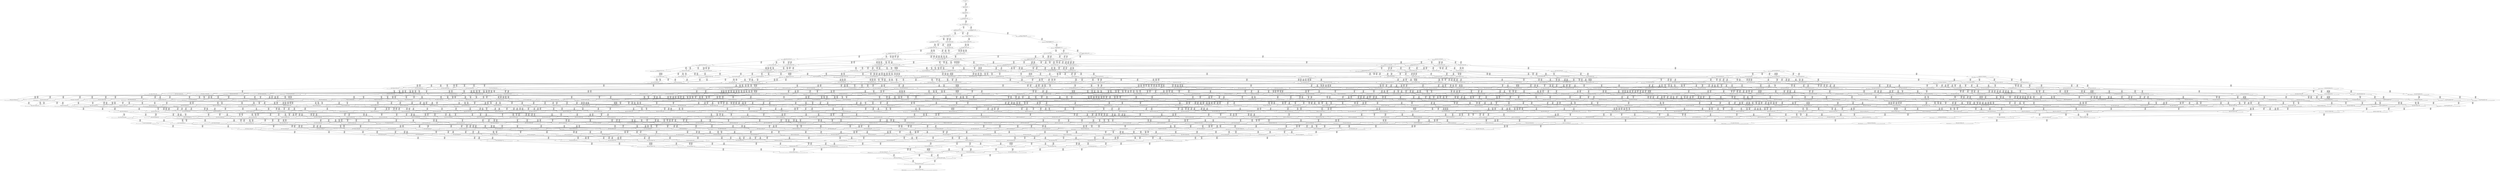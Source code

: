 digraph {
	S0[label="S0: [0, 0] [0, 0] \n{}{}"];
	S1[label="S1: [0, 0] [10, 13] \n{T0J0:10-13}{1}"];
	S2[label="S2: [10, 13] [53, 67] \n{T0J1:53-67}{1, 2}"];
	S3[label="S3: [53, 67] [77, 97] \n{T0J1:53-67, T0J2:77-97}{1, 2, 3}"];
	S4[label="S4: [77, 97] [88, 111] \n{T0J2:77-97, T0J10:88-111}{1, 2, 3, 11}"];
	S5[label="S5: [88, 111] [142, 179] \n{T0J3:142-179}{1, 2, 3, 4, 11}"];
	S6[label="S6: [88, 96] [146, 169] \n{T0J11:146-169}{1, 2, 3, 11, 12}"];
	S7[label="S7: [111, 140] [142, 179] \n{T0J3:142-179, T0J6:111-140}{1, 2, 3, 4, 7, 11}"];
	S8[label="S8: [142, 169] [146, 179] \n{T0J3:142-179, T0J11:146-169}{1, 2, 3, 4, 11, 12}"];
	S9[label="S9: [127, 145] [146, 169] \n{T0J11:146-169, T0J16:127-145}{1, 2, 3, 11, 12, 17}"];
	S10[label="S10: [142, 179] [181, 228] \n{T0J3:142-179, T0J7:181-228}{1, 2, 3, 4, 7, 8, 11}"];
	S11[label="S11: [146, 179] [165, 198] \n{T0J6:165-198}{1, 2, 3, 4, 7, 11, 12}"];
	S12[label="S12: [146, 169] [192, 227] \n{T0J3:192-227, T0J11:146-169}{1, 2, 3, 4, 11, 12, 17}"];
	S13[label="S13: [146, 169] [164, 220] \n{}{1, 2, 3, 4, 5, 6, 11, 12}"];
	S14[label="S14: [165, 228] [200, 267] \n{T0J7:181-267}{1, 2, 3, 4, 7, 8, 11, 12}"];
	S15[label="S15: [169, 198] [192, 227] \n{T0J3:192-227, T0J6:169-198}{1, 2, 3, 4, 7, 11, 12, 17}"];
	S16[label="S16: [164, 228] [181, 230] \n{T0J7:181-228}{1, 2, 3, 4, 5, 6, 7, 8, 11}"];
	S17[label="S17: [164, 198] [168, 230] \n{}{1, 2, 3, 4, 5, 6, 7, 11, 12}"];
	S18[label="S18: [184, 250] [200, 267] \n{T0J12:184-250}{1, 2, 3, 4, 7, 8, 11, 12, 13}"];
	S19[label="S19: [192, 267] [204, 286] \n{}{1, 2, 3, 4, 7, 8, 11, 12, 17}"];
	S20[label="S20: [168, 267] [200, 300] \n{}{1, 2, 3, 4, 5, 6, 7, 8, 11, 12}"];
	S21[label="S21: [200, 226] [235, 300] \n{}{1, 2, 3, 4, 7, 8, 9, 10, 11, 12}"];
	S22[label="S22: [192, 198] [232, 249] \n{T0J4:232-249}{1, 2, 3, 4, 5, 6, 7, 11, 12, 17}"];
	S23[label="S23: [192, 198] [214, 226] \n{T0J5:214-226}{1, 2, 3, 4, 5, 6, 7, 11, 12, 17}"];
	S24[label="S24: [188, 231] [200, 267] \n{T0J13:188-231}{1, 2, 3, 4, 7, 8, 11, 12, 13, 14}"];
	S25[label="S25: [200, 267] [211, 286] \n{}{1, 2, 3, 4, 7, 8, 11, 12, 13, 17}"];
	S26[label="S26: [204, 286] [254, 304] \n{T0J17:254-304}{1, 2, 3, 4, 7, 8, 11, 12, 17, 18}"];
	S27[label="S27: [204, 271] [228, 286] \n{T0J20:228-271}{1, 2, 3, 4, 7, 8, 11, 12, 17, 21}"];
	S28[label="S28: [181, 230] [235, 302] \n{}{1, 2, 3, 4, 5, 6, 7, 8, 9, 10, 11}"];
	S29[label="S29: [187, 291] [200, 301] \n{}{1, 2, 3, 4, 5, 6, 7, 8, 11, 12, 13}"];
	S30[label="S30: [200, 267] [235, 300] \n{}{1, 2, 3, 4, 7, 8, 9, 10, 11, 12, 13}"];
	S31[label="S31: [200, 300] [207, 318] \n{}{1, 2, 3, 4, 5, 6, 7, 8, 11, 12, 17}"];
	S32[label="S32: [204, 286] [239, 300] \n{}{1, 2, 3, 4, 7, 8, 9, 10, 11, 12, 17}"];
	S33[label="S33: [200, 267] [244, 297] \n{T0J14:244-297}{1, 2, 3, 4, 7, 8, 11, 12, 13, 14, 15}"];
	S34[label="S34: [200, 267] [211, 286] \n{}{1, 2, 3, 4, 7, 8, 11, 12, 13, 14, 17}"];
	S35[label="S35: [211, 286] [254, 304] \n{T0J17:254-304}{1, 2, 3, 4, 7, 8, 11, 12, 13, 17, 18}"];
	S36[label="S36: [211, 271] [228, 286] \n{T0J20:228-271}{1, 2, 3, 4, 7, 8, 11, 12, 13, 17, 21}"];
	S37[label="S37: [245, 278] [254, 304] \n{T0J17:254-304, T0J18:245-278}{1, 2, 3, 4, 7, 8, 11, 12, 17, 18, 19}"];
	S38[label="S38: [228, 286] [254, 304] \n{T0J17:254-304, T0J20:228-271}{1, 2, 3, 4, 7, 8, 11, 12, 17, 18, 21}"];
	S39[label="S39: [200, 302] [235, 341] \n{}{1, 2, 3, 4, 5, 6, 7, 8, 9, 10, 11, 12}"];
	S40[label="S40: [191, 290] [200, 301] \n{}{1, 2, 3, 4, 5, 6, 7, 8, 11, 12, 13, 14}"];
	S41[label="S41: [200, 267] [235, 300] \n{}{1, 2, 3, 4, 7, 8, 9, 10, 11, 12, 13, 14}"];
	S42[label="S42: [200, 309] [219, 334] \n{}{1, 2, 3, 4, 5, 6, 7, 8, 11, 12, 13, 17}"];
	S43[label="S43: [211, 286] [239, 300] \n{}{1, 2, 3, 4, 7, 8, 9, 10, 11, 12, 13, 17}"];
	S44[label="S44: [207, 318] [254, 363] \n{}{1, 2, 3, 4, 5, 6, 7, 8, 11, 12, 17, 18}"];
	S45[label="S45: [239, 300] [258, 304] \n{T0J17:254-304}{1, 2, 3, 4, 7, 8, 9, 10, 11, 12, 17, 18}"];
	S46[label="S46: [207, 318] [228, 330] \n{}{1, 2, 3, 4, 5, 6, 7, 8, 11, 12, 17, 21}"];
	S47[label="S47: [228, 286] [240, 300] \n{T0J20:228-271}{1, 2, 3, 4, 7, 8, 9, 10, 11, 12, 17, 21}"];
	S48[label="S48: [244, 297] [276, 322] \n{T0J14:244-297, T0J15:276-322}{1, 2, 3, 4, 7, 8, 11, 12, 13, 14, 15, 16}"];
	S49[label="S49: [211, 286] [244, 297] \n{T0J14:244-297}{1, 2, 3, 4, 7, 8, 11, 12, 13, 14, 15, 17}"];
	S50[label="S50: [211, 286] [254, 304] \n{T0J17:254-304}{1, 2, 3, 4, 7, 8, 11, 12, 13, 14, 17, 18}"];
	S51[label="S51: [211, 271] [228, 286] \n{T0J20:228-271}{1, 2, 3, 4, 7, 8, 11, 12, 13, 14, 17, 21}"];
	S52[label="S52: [252, 278] [254, 304] \n{T0J17:254-304, T0J18:252-278}{1, 2, 3, 4, 7, 8, 11, 12, 13, 17, 18, 19}"];
	S53[label="S53: [228, 286] [254, 304] \n{T0J17:254-304, T0J20:228-271}{1, 2, 3, 4, 7, 8, 11, 12, 13, 17, 18, 21}"];
	S54[label="S54: [200, 326] [235, 365] \n{}{1, 2, 3, 4, 5, 6, 7, 8, 9, 10, 11, 12, 13}"];
	S55[label="S55: [207, 341] [239, 374] \n{}{1, 2, 3, 4, 5, 6, 7, 8, 9, 10, 11, 12, 17}"];
	S56[label="S56: [200, 301] [244, 356] \n{}{1, 2, 3, 4, 5, 6, 7, 8, 11, 12, 13, 14, 15}"];
	S57[label="S57: [235, 297] [254, 300] \n{T0J14:244-297}{1, 2, 3, 4, 7, 8, 9, 10, 11, 12, 13, 14, 15}"];
	S58[label="S58: [200, 301] [219, 334] \n{}{1, 2, 3, 4, 5, 6, 7, 8, 11, 12, 13, 14, 17}"];
	S59[label="S59: [211, 286] [239, 300] \n{}{1, 2, 3, 4, 7, 8, 9, 10, 11, 12, 13, 14, 17}"];
	S60[label="S60: [219, 334] [254, 363] \n{}{1, 2, 3, 4, 5, 6, 7, 8, 11, 12, 13, 17, 18}"];
	S61[label="S61: [239, 300] [265, 304] \n{T0J17:254-304}{1, 2, 3, 4, 7, 8, 9, 10, 11, 12, 13, 17, 18}"];
	S62[label="S62: [219, 330] [228, 334] \n{}{1, 2, 3, 4, 5, 6, 7, 8, 11, 12, 13, 17, 21}"];
	S63[label="S63: [228, 286] [247, 300] \n{T0J20:228-271}{1, 2, 3, 4, 7, 8, 9, 10, 11, 12, 13, 17, 21}"];
	S64[label="S64: [248, 337] [254, 363] \n{}{1, 2, 3, 4, 5, 6, 7, 8, 11, 12, 17, 18, 19}"];
	S65[label="S65: [228, 330] [254, 363] \n{}{1, 2, 3, 4, 5, 6, 7, 8, 11, 12, 17, 18, 21}"];
	S66[label="S66: [228, 330] [288, 361] \n{T0J21:288-361}{1, 2, 3, 4, 5, 6, 7, 8, 11, 12, 17, 21, 22}"];
	S67[label="S67: [228, 321] [235, 330] \n{T0J23:235-321}{1, 2, 3, 4, 5, 6, 7, 8, 11, 12, 17, 21, 24}"];
	S68[label="S68: [244, 297] [287, 322] \n{T0J14:244-297, T0J15:287-322}{1, 2, 3, 4, 7, 8, 11, 12, 13, 14, 15, 16, 17}"];
	S69[label="S69: [244, 297] [267, 304] \n{T0J14:244-297, T0J17:254-304}{1, 2, 3, 4, 7, 8, 11, 12, 13, 14, 15, 17, 18}"];
	S70[label="S70: [228, 286] [247, 297] \n{T0J14:244-297, T0J20:228-271}{1, 2, 3, 4, 7, 8, 11, 12, 13, 14, 15, 17, 21}"];
	S71[label="S71: [252, 278] [254, 304] \n{T0J17:254-304, T0J18:252-278}{1, 2, 3, 4, 7, 8, 11, 12, 13, 14, 17, 18, 19}"];
	S72[label="S72: [228, 286] [254, 304] \n{T0J17:254-304, T0J20:228-271}{1, 2, 3, 4, 7, 8, 11, 12, 13, 14, 17, 18, 21}"];
	S73[label="S73: [200, 331] [235, 365] \n{}{1, 2, 3, 4, 5, 6, 7, 8, 9, 10, 11, 12, 13, 14}"];
	S74[label="S74: [219, 365] [239, 383] \n{}{1, 2, 3, 4, 5, 6, 7, 8, 9, 10, 11, 12, 13, 17}"];
	S75[label="S75: [239, 374] [261, 392] \n{}{1, 2, 3, 4, 5, 6, 7, 8, 9, 10, 11, 12, 17, 18}"];
	S76[label="S76: [228, 347] [243, 392] \n{}{1, 2, 3, 4, 5, 6, 7, 8, 9, 10, 11, 12, 17, 21}"];
	S77[label="S77: [244, 356] [276, 381] \n{}{1, 2, 3, 4, 5, 6, 7, 8, 11, 12, 13, 14, 15, 16}"];
	S78[label="S78: [219, 334] [244, 356] \n{}{1, 2, 3, 4, 5, 6, 7, 8, 11, 12, 13, 14, 15, 17}"];
	S79[label="S79: [239, 297] [265, 300] \n{T0J14:244-297}{1, 2, 3, 4, 7, 8, 9, 10, 11, 12, 13, 14, 15, 17}"];
	S80[label="S80: [219, 334] [254, 363] \n{}{1, 2, 3, 4, 5, 6, 7, 8, 11, 12, 13, 14, 17, 18}"];
	S81[label="S81: [239, 300] [265, 304] \n{T0J17:254-304}{1, 2, 3, 4, 7, 8, 9, 10, 11, 12, 13, 14, 17, 18}"];
	S82[label="S82: [219, 330] [228, 334] \n{}{1, 2, 3, 4, 5, 6, 7, 8, 11, 12, 13, 14, 17, 21}"];
	S83[label="S83: [228, 286] [247, 300] \n{T0J20:228-271}{1, 2, 3, 4, 7, 8, 9, 10, 11, 12, 13, 14, 17, 21}"];
	S84[label="S84: [254, 337] [260, 363] \n{}{1, 2, 3, 4, 5, 6, 7, 8, 11, 12, 13, 17, 18, 19}"];
	S85[label="S85: [228, 334] [254, 363] \n{}{1, 2, 3, 4, 5, 6, 7, 8, 11, 12, 13, 17, 18, 21}"];
	S86[label="S86: [228, 334] [288, 361] \n{T0J21:288-361}{1, 2, 3, 4, 5, 6, 7, 8, 11, 12, 13, 17, 21, 22}"];
	S87[label="S87: [228, 321] [247, 334] \n{}{1, 2, 3, 4, 5, 6, 7, 8, 11, 12, 13, 17, 21, 24}"];
	S88[label="S88: [254, 335] [288, 363] \n{T0J19:288-335}{1, 2, 3, 4, 5, 6, 7, 8, 11, 12, 17, 18, 19, 20}"];
	S89[label="S89: [254, 337] [269, 363] \n{}{1, 2, 3, 4, 5, 6, 7, 8, 11, 12, 17, 18, 19, 21}"];
	S90[label="S90: [254, 361] [288, 363] \n{T0J21:288-361}{1, 2, 3, 4, 5, 6, 7, 8, 11, 12, 17, 18, 21, 22}"];
	S91[label="S91: [235, 330] [256, 363] \n{}{1, 2, 3, 4, 5, 6, 7, 8, 11, 12, 17, 18, 21, 24}"];
	S92[label="S92: [253, 317] [288, 361] \n{T0J21:288-361, T0J22:253-317}{1, 2, 3, 4, 5, 6, 7, 8, 11, 12, 17, 21, 22, 23}"];
	S93[label="S93: [235, 330] [288, 361] \n{T0J21:288-361}{1, 2, 3, 4, 5, 6, 7, 8, 11, 12, 17, 21, 22, 24}"];
	S94[label="S94: [235, 365] [254, 402] \n{}{1, 2, 3, 4, 5, 6, 7, 8, 9, 10, 11, 12, 13, 14, 15}"];
	S95[label="S95: [219, 370] [239, 383] \n{}{1, 2, 3, 4, 5, 6, 7, 8, 9, 10, 11, 12, 13, 14, 17}"];
	S96[label="S96: [239, 392] [261, 408] \n{}{1, 2, 3, 4, 5, 6, 7, 8, 9, 10, 11, 12, 13, 17, 18}"];
	S97[label="S97: [228, 371] [247, 404] \n{}{1, 2, 3, 4, 5, 6, 7, 8, 9, 10, 11, 12, 13, 17, 21}"];
	S98[label="S98: [254, 363] [280, 411] \n{}{1, 2, 3, 4, 5, 6, 7, 8, 9, 10, 11, 12, 17, 18, 19}"];
	S99[label="S99: [243, 380] [275, 404] \n{}{1, 2, 3, 4, 5, 6, 7, 8, 9, 10, 11, 12, 17, 18, 21}"];
	S100[label="S100: [243, 378] [288, 404] \n{}{1, 2, 3, 4, 5, 6, 7, 8, 9, 10, 11, 12, 17, 21, 22}"];
	S101[label="S101: [235, 338] [256, 395] \n{}{1, 2, 3, 4, 5, 6, 7, 8, 9, 10, 11, 12, 17, 21, 24}"];
	S102[label="S102: [244, 356] [283, 381] \n{}{1, 2, 3, 4, 5, 6, 7, 8, 11, 12, 13, 14, 15, 16, 17}"];
	S103[label="S103: [244, 356] [267, 363] \n{}{1, 2, 3, 4, 5, 6, 7, 8, 11, 12, 13, 14, 15, 17, 18}"];
	S104[label="S104: [228, 334] [250, 356] \n{}{1, 2, 3, 4, 5, 6, 7, 8, 11, 12, 13, 14, 15, 17, 21}"];
	S105[label="S105: [254, 337] [260, 363] \n{}{1, 2, 3, 4, 5, 6, 7, 8, 11, 12, 13, 14, 17, 18, 19}"];
	S106[label="S106: [228, 334] [254, 363] \n{}{1, 2, 3, 4, 5, 6, 7, 8, 11, 12, 13, 14, 17, 18, 21}"];
	S107[label="S107: [243, 316] [251, 392] \n{T0J24:251-316}{1, 2, 3, 4, 5, 6, 7, 8, 9, 10, 11, 12, 17, 21, 25}"];
	S108[label="S108: [228, 334] [288, 361] \n{T0J21:288-361}{1, 2, 3, 4, 5, 6, 7, 8, 11, 12, 13, 14, 17, 21, 22}"];
	S109[label="S109: [228, 321] [247, 334] \n{}{1, 2, 3, 4, 5, 6, 7, 8, 11, 12, 13, 14, 17, 21, 24}"];
	S110[label="S110: [260, 335] [288, 363] \n{T0J19:288-335}{1, 2, 3, 4, 5, 6, 7, 8, 11, 12, 13, 17, 18, 19, 20}"];
	S111[label="S111: [254, 337] [269, 363] \n{}{1, 2, 3, 4, 5, 6, 7, 8, 11, 12, 13, 17, 18, 19, 21}"];
	S112[label="S112: [254, 361] [288, 363] \n{T0J21:288-361}{1, 2, 3, 4, 5, 6, 7, 8, 11, 12, 13, 17, 18, 21, 22}"];
	S113[label="S113: [247, 334] [256, 363] \n{}{1, 2, 3, 4, 5, 6, 7, 8, 11, 12, 13, 17, 18, 21, 24}"];
	S114[label="S114: [253, 317] [288, 361] \n{T0J21:288-361}{1, 2, 3, 4, 5, 6, 7, 8, 11, 12, 13, 17, 21, 22, 23}"];
	S115[label="S115: [247, 334] [288, 361] \n{T0J21:288-361}{1, 2, 3, 4, 5, 6, 7, 8, 11, 12, 13, 17, 21, 22, 24}"];
	S116[label="S116: [269, 335] [290, 363] \n{T0J19:288-335}{1, 2, 3, 4, 5, 6, 7, 8, 11, 12, 17, 18, 19, 20, 21}"];
	S117[label="S117: [269, 361] [295, 363] \n{T0J21:288-361}{1, 2, 3, 4, 5, 6, 7, 8, 11, 12, 17, 18, 19, 21, 22}"];
	S118[label="S118: [256, 337] [276, 363] \n{}{1, 2, 3, 4, 5, 6, 7, 8, 11, 12, 17, 18, 19, 21, 24}"];
	S119[label="S119: [279, 361] [288, 363] \n{T0J21:288-361}{1, 2, 3, 4, 5, 6, 7, 8, 11, 12, 17, 18, 21, 22, 23}"];
	S120[label="S120: [256, 361] [288, 363] \n{T0J21:288-361}{1, 2, 3, 4, 5, 6, 7, 8, 11, 12, 17, 18, 21, 22, 24}"];
	S121[label="S121: [260, 321] [288, 361] \n{T0J21:288-361}{1, 2, 3, 4, 5, 6, 7, 8, 11, 12, 17, 21, 22, 23, 24}"];
	S122[label="S122: [254, 402] [298, 461] \n{}{1, 2, 3, 4, 5, 6, 7, 8, 9, 10, 11, 12, 13, 14, 15, 16}"];
	S123[label="S123: [239, 383] [265, 441] \n{}{1, 2, 3, 4, 5, 6, 7, 8, 9, 10, 11, 12, 13, 14, 15, 17}"];
	S124[label="S124: [239, 397] [261, 408] \n{}{1, 2, 3, 4, 5, 6, 7, 8, 9, 10, 11, 12, 13, 14, 17, 18}"];
	S125[label="S125: [228, 376] [247, 404] \n{}{1, 2, 3, 4, 5, 6, 7, 8, 9, 10, 11, 12, 13, 14, 17, 21}"];
	S126[label="S126: [260, 387] [280, 411] \n{}{1, 2, 3, 4, 5, 6, 7, 8, 9, 10, 11, 12, 13, 17, 18, 19}"];
	S127[label="S127: [247, 404] [275, 408] \n{}{1, 2, 3, 4, 5, 6, 7, 8, 9, 10, 11, 12, 13, 17, 18, 21}"];
	S128[label="S128: [247, 402] [288, 408] \n{}{1, 2, 3, 4, 5, 6, 7, 8, 9, 10, 11, 12, 13, 17, 21, 22}"];
	S129[label="S129: [247, 362] [256, 404] \n{}{1, 2, 3, 4, 5, 6, 7, 8, 9, 10, 11, 12, 13, 17, 21, 24}"];
	S130[label="S130: [280, 363] [294, 411] \n{}{1, 2, 3, 4, 5, 6, 7, 8, 9, 10, 11, 12, 17, 18, 19, 20}"];
	S131[label="S131: [269, 363] [284, 411] \n{}{1, 2, 3, 4, 5, 6, 7, 8, 9, 10, 11, 12, 17, 18, 19, 21}"];
	S132[label="S132: [275, 380] [303, 435] \n{}{1, 2, 3, 4, 5, 6, 7, 8, 9, 10, 11, 12, 17, 18, 21, 22}"];
	S133[label="S133: [256, 380] [275, 404] \n{}{1, 2, 3, 4, 5, 6, 7, 8, 9, 10, 11, 12, 17, 18, 21, 24}"];
	S134[label="S134: [268, 361] [288, 404] \n{}{1, 2, 3, 4, 5, 6, 7, 8, 9, 10, 11, 12, 17, 21, 22, 23}"];
	S135[label="S135: [256, 378] [288, 404] \n{}{1, 2, 3, 4, 5, 6, 7, 8, 9, 10, 11, 12, 17, 21, 22, 24}"];
	S136[label="S136: [247, 340] [251, 404] \n{}{1, 2, 3, 4, 5, 6, 7, 8, 9, 10, 11, 12, 13, 17, 21, 25}"];
	S137[label="S137: [251, 380] [275, 404] \n{}{1, 2, 3, 4, 5, 6, 7, 8, 9, 10, 11, 12, 17, 18, 21, 25}"];
	S138[label="S138: [251, 378] [288, 404] \n{}{1, 2, 3, 4, 5, 6, 7, 8, 9, 10, 11, 12, 17, 21, 22, 25}"];
	S139[label="S139: [251, 338] [256, 395] \n{}{1, 2, 3, 4, 5, 6, 7, 8, 9, 10, 11, 12, 17, 21, 24, 25}"];
	S140[label="S140: [267, 363] [306, 381] \n{}{1, 2, 3, 4, 5, 6, 7, 8, 11, 12, 13, 14, 15, 16, 17, 18}"];
	S141[label="S141: [250, 356] [283, 381] \n{}{1, 2, 3, 4, 5, 6, 7, 8, 11, 12, 13, 14, 15, 16, 17, 21}"];
	S142[label="S142: [260, 356] [285, 363] \n{}{1, 2, 3, 4, 5, 6, 7, 8, 11, 12, 13, 14, 15, 17, 18, 19}"];
	S143[label="S143: [250, 356] [280, 363] \n{}{1, 2, 3, 4, 5, 6, 7, 8, 11, 12, 13, 14, 15, 17, 18, 21}"];
	S144[label="S144: [250, 356] [288, 361] \n{T0J21:288-361}{1, 2, 3, 4, 5, 6, 7, 8, 11, 12, 13, 14, 15, 17, 21, 22}"];
	S145[label="S145: [247, 334] [256, 356] \n{}{1, 2, 3, 4, 5, 6, 7, 8, 11, 12, 13, 14, 15, 17, 21, 24}"];
	S146[label="S146: [260, 335] [288, 363] \n{T0J19:288-335}{1, 2, 3, 4, 5, 6, 7, 8, 11, 12, 13, 14, 17, 18, 19, 20}"];
	S147[label="S147: [254, 337] [269, 363] \n{}{1, 2, 3, 4, 5, 6, 7, 8, 11, 12, 13, 14, 17, 18, 19, 21}"];
	S148[label="S148: [254, 361] [288, 363] \n{T0J21:288-361}{1, 2, 3, 4, 5, 6, 7, 8, 11, 12, 13, 14, 17, 18, 21, 22}"];
	S149[label="S149: [247, 334] [256, 363] \n{}{1, 2, 3, 4, 5, 6, 7, 8, 11, 12, 13, 14, 17, 18, 21, 24}"];
	S150[label="S150: [253, 317] [288, 361] \n{T0J21:288-361}{1, 2, 3, 4, 5, 6, 7, 8, 11, 12, 13, 14, 17, 21, 22, 23}"];
	S151[label="S151: [247, 334] [288, 361] \n{T0J21:288-361}{1, 2, 3, 4, 5, 6, 7, 8, 11, 12, 13, 14, 17, 21, 22, 24}"];
	S152[label="S152: [269, 335] [290, 363] \n{T0J19:288-335}{1, 2, 3, 4, 5, 6, 7, 8, 11, 12, 13, 17, 18, 19, 20, 21}"];
	S153[label="S153: [269, 361] [295, 363] \n{T0J21:288-361}{1, 2, 3, 4, 5, 6, 7, 8, 11, 12, 13, 17, 18, 19, 21, 22}"];
	S154[label="S154: [256, 337] [276, 363] \n{}{1, 2, 3, 4, 5, 6, 7, 8, 11, 12, 13, 17, 18, 19, 21, 24}"];
	S155[label="S155: [279, 361] [288, 363] \n{T0J21:288-361}{1, 2, 3, 4, 5, 6, 7, 8, 11, 12, 13, 17, 18, 21, 22, 23}"];
	S156[label="S156: [256, 361] [288, 363] \n{T0J21:288-361}{1, 2, 3, 4, 5, 6, 7, 8, 11, 12, 13, 17, 18, 21, 22, 24}"];
	S157[label="S157: [272, 321] [288, 361] \n{T0J21:288-361}{1, 2, 3, 4, 5, 6, 7, 8, 11, 12, 13, 17, 21, 22, 23, 24}"];
	S158[label="S158: [290, 361] [309, 363] \n{T0J19:288-335, T0J21:288-361}{1, 2, 3, 4, 5, 6, 7, 8, 11, 12, 17, 18, 19, 20, 21, 22}"];
	S159[label="S159: [276, 335] [296, 363] \n{T0J19:288-335}{1, 2, 3, 4, 5, 6, 7, 8, 11, 12, 17, 18, 19, 20, 21, 24}"];
	S160[label="S160: [288, 337] [295, 363] \n{T0J21:288-361}{1, 2, 3, 4, 5, 6, 7, 8, 11, 12, 17, 18, 19, 21, 22, 23}"];
	S161[label="S161: [276, 361] [297, 363] \n{T0J21:288-361}{1, 2, 3, 4, 5, 6, 7, 8, 11, 12, 17, 18, 19, 21, 22, 24}"];
	S162[label="S162: [281, 361] [288, 363] \n{T0J21:288-361}{1, 2, 3, 4, 5, 6, 7, 8, 11, 12, 17, 18, 21, 22, 23, 24}"];
	S163[label="S163: [265, 451] [298, 479] \n{}{1, 2, 3, 4, 5, 6, 7, 8, 9, 10, 11, 12, 13, 14, 15, 16, 17}"];
	S164[label="S164: [261, 408] [295, 468] \n{}{1, 2, 3, 4, 5, 6, 7, 8, 9, 10, 11, 12, 13, 14, 15, 17, 18}"];
	S165[label="S165: [247, 404] [275, 447] \n{}{1, 2, 3, 4, 5, 6, 7, 8, 9, 10, 11, 12, 13, 14, 15, 17, 21}"];
	S166[label="S166: [260, 392] [280, 411] \n{}{1, 2, 3, 4, 5, 6, 7, 8, 9, 10, 11, 12, 13, 14, 17, 18, 19}"];
	S167[label="S167: [247, 408] [275, 409] \n{}{1, 2, 3, 4, 5, 6, 7, 8, 9, 10, 11, 12, 13, 14, 17, 18, 21}"];
	S168[label="S168: [247, 407] [288, 408] \n{}{1, 2, 3, 4, 5, 6, 7, 8, 9, 10, 11, 12, 13, 14, 17, 21, 22}"];
	S169[label="S169: [247, 367] [256, 404] \n{}{1, 2, 3, 4, 5, 6, 7, 8, 9, 10, 11, 12, 13, 14, 17, 21, 24}"];
	S170[label="S170: [280, 387] [299, 411] \n{}{1, 2, 3, 4, 5, 6, 7, 8, 9, 10, 11, 12, 13, 17, 18, 19, 20}"];
	S171[label="S171: [269, 387] [288, 411] \n{}{1, 2, 3, 4, 5, 6, 7, 8, 9, 10, 11, 12, 13, 17, 18, 19, 21}"];
	S172[label="S172: [275, 404] [303, 435] \n{}{1, 2, 3, 4, 5, 6, 7, 8, 9, 10, 11, 12, 13, 17, 18, 21, 22}"];
	S173[label="S173: [256, 404] [275, 408] \n{}{1, 2, 3, 4, 5, 6, 7, 8, 9, 10, 11, 12, 13, 17, 18, 21, 24}"];
	S174[label="S174: [272, 385] [288, 408] \n{}{1, 2, 3, 4, 5, 6, 7, 8, 9, 10, 11, 12, 13, 17, 21, 22, 23}"];
	S175[label="S175: [256, 402] [288, 408] \n{}{1, 2, 3, 4, 5, 6, 7, 8, 9, 10, 11, 12, 13, 17, 21, 22, 24}"];
	S176[label="S176: [284, 363] [309, 411] \n{}{1, 2, 3, 4, 5, 6, 7, 8, 9, 10, 11, 12, 17, 18, 19, 20, 21}"];
	S177[label="S177: [284, 378] [316, 435] \n{}{1, 2, 3, 4, 5, 6, 7, 8, 9, 10, 11, 12, 17, 18, 19, 21, 22}"];
	S178[label="S178: [275, 363] [297, 411] \n{}{1, 2, 3, 4, 5, 6, 7, 8, 9, 10, 11, 12, 17, 18, 19, 21, 24}"];
	S179[label="S179: [288, 380] [303, 435] \n{}{1, 2, 3, 4, 5, 6, 7, 8, 9, 10, 11, 12, 17, 18, 21, 22, 23}"];
	S180[label="S180: [275, 380] [303, 435] \n{}{1, 2, 3, 4, 5, 6, 7, 8, 9, 10, 11, 12, 17, 18, 21, 22, 24}"];
	S181[label="S181: [281, 361] [288, 404] \n{}{1, 2, 3, 4, 5, 6, 7, 8, 9, 10, 11, 12, 17, 21, 22, 23, 24}"];
	S182[label="S182: [247, 345] [251, 404] \n{}{1, 2, 3, 4, 5, 6, 7, 8, 9, 10, 11, 12, 13, 14, 17, 21, 25}"];
	S183[label="S183: [251, 404] [275, 408] \n{}{1, 2, 3, 4, 5, 6, 7, 8, 9, 10, 11, 12, 13, 17, 18, 21, 25}"];
	S184[label="S184: [251, 402] [288, 408] \n{}{1, 2, 3, 4, 5, 6, 7, 8, 9, 10, 11, 12, 13, 17, 21, 22, 25}"];
	S185[label="S185: [251, 362] [258, 404] \n{}{1, 2, 3, 4, 5, 6, 7, 8, 9, 10, 11, 12, 13, 17, 21, 24, 25}"];
	S186[label="S186: [275, 354] [284, 411] \n{}{1, 2, 3, 4, 5, 6, 7, 8, 9, 10, 11, 12, 17, 18, 19, 21, 25}"];
	S187[label="S187: [275, 380] [303, 435] \n{}{1, 2, 3, 4, 5, 6, 7, 8, 9, 10, 11, 12, 17, 18, 21, 22, 25}"];
	S188[label="S188: [256, 380] [275, 404] \n{}{1, 2, 3, 4, 5, 6, 7, 8, 9, 10, 11, 12, 17, 18, 21, 24, 25}"];
	S189[label="S189: [276, 334] [288, 404] \n{}{1, 2, 3, 4, 5, 6, 7, 8, 9, 10, 11, 12, 17, 21, 22, 23, 25}"];
	S190[label="S190: [288, 384] [353, 404] \n{T0J27:353-384}{1, 2, 3, 4, 5, 6, 7, 8, 9, 10, 11, 12, 17, 21, 22, 23, 28}"];
	S191[label="S191: [256, 378] [288, 404] \n{}{1, 2, 3, 4, 5, 6, 7, 8, 9, 10, 11, 12, 17, 21, 22, 24, 25}"];
	S192[label="S192: [256, 347] [287, 395] \n{T0J28:287-347}{1, 2, 3, 4, 5, 6, 7, 8, 9, 10, 11, 12, 17, 21, 24, 25, 29}"];
	S193[label="S193: [285, 363] [308, 381] \n{}{1, 2, 3, 4, 5, 6, 7, 8, 11, 12, 13, 14, 15, 16, 17, 18, 19}"];
	S194[label="S194: [280, 363] [306, 381] \n{}{1, 2, 3, 4, 5, 6, 7, 8, 11, 12, 13, 14, 15, 16, 17, 18, 21}"];
	S195[label="S195: [283, 361] [310, 381] \n{T0J21:288-361}{1, 2, 3, 4, 5, 6, 7, 8, 11, 12, 13, 14, 15, 16, 17, 21, 22}"];
	S196[label="S196: [256, 356] [283, 381] \n{}{1, 2, 3, 4, 5, 6, 7, 8, 11, 12, 13, 14, 15, 16, 17, 21, 24}"];
	S197[label="S197: [283, 348] [326, 381] \n{T0J25:326-348}{1, 2, 3, 4, 5, 6, 7, 8, 11, 12, 13, 14, 15, 16, 17, 21, 26}"];
	S198[label="S198: [285, 356] [300, 363] \n{T0J19:288-335}{1, 2, 3, 4, 5, 6, 7, 8, 11, 12, 13, 14, 15, 17, 18, 19, 20}"];
	S199[label="S199: [269, 356] [291, 363] \n{}{1, 2, 3, 4, 5, 6, 7, 8, 11, 12, 13, 14, 15, 17, 18, 19, 21}"];
	S200[label="S200: [280, 361] [310, 363] \n{T0J21:288-361}{1, 2, 3, 4, 5, 6, 7, 8, 11, 12, 13, 14, 15, 17, 18, 21, 22}"];
	S201[label="S201: [256, 356] [280, 363] \n{}{1, 2, 3, 4, 5, 6, 7, 8, 11, 12, 13, 14, 15, 17, 18, 21, 24}"];
	S202[label="S202: [275, 356] [288, 361] \n{T0J21:288-361}{1, 2, 3, 4, 5, 6, 7, 8, 11, 12, 13, 14, 15, 17, 21, 22, 23}"];
	S203[label="S203: [256, 356] [288, 361] \n{T0J21:288-361}{1, 2, 3, 4, 5, 6, 7, 8, 11, 12, 13, 14, 15, 17, 21, 22, 24}"];
	S204[label="S204: [269, 335] [290, 363] \n{T0J19:288-335}{1, 2, 3, 4, 5, 6, 7, 8, 11, 12, 13, 14, 17, 18, 19, 20, 21}"];
	S205[label="S205: [269, 361] [295, 363] \n{T0J21:288-361}{1, 2, 3, 4, 5, 6, 7, 8, 11, 12, 13, 14, 17, 18, 19, 21, 22}"];
	S206[label="S206: [256, 337] [276, 363] \n{}{1, 2, 3, 4, 5, 6, 7, 8, 11, 12, 13, 14, 17, 18, 19, 21, 24}"];
	S207[label="S207: [279, 361] [288, 363] \n{T0J21:288-361}{1, 2, 3, 4, 5, 6, 7, 8, 11, 12, 13, 14, 17, 18, 21, 22, 23}"];
	S208[label="S208: [256, 361] [288, 363] \n{T0J21:288-361}{1, 2, 3, 4, 5, 6, 7, 8, 11, 12, 13, 14, 17, 18, 21, 22, 24}"];
	S209[label="S209: [272, 321] [288, 361] \n{T0J21:288-361}{1, 2, 3, 4, 5, 6, 7, 8, 11, 12, 13, 14, 17, 21, 22, 23, 24}"];
	S210[label="S210: [290, 361] [309, 363] \n{T0J19:288-335, T0J21:288-361}{1, 2, 3, 4, 5, 6, 7, 8, 11, 12, 13, 17, 18, 19, 20, 21, 22}"];
	S211[label="S211: [276, 335] [296, 363] \n{T0J19:288-335}{1, 2, 3, 4, 5, 6, 7, 8, 11, 12, 13, 17, 18, 19, 20, 21, 24}"];
	S212[label="S212: [288, 337] [295, 363] \n{T0J21:288-361}{1, 2, 3, 4, 5, 6, 7, 8, 11, 12, 13, 17, 18, 19, 21, 22, 23}"];
	S213[label="S213: [276, 361] [297, 363] \n{T0J21:288-361}{1, 2, 3, 4, 5, 6, 7, 8, 11, 12, 13, 17, 18, 19, 21, 22, 24}"];
	S214[label="S214: [281, 361] [288, 363] \n{T0J21:288-361}{1, 2, 3, 4, 5, 6, 7, 8, 11, 12, 13, 17, 18, 21, 22, 23, 24}"];
	S215[label="S215: [296, 361] [316, 363] \n{T0J19:288-335, T0J21:288-361}{1, 2, 3, 4, 5, 6, 7, 8, 11, 12, 17, 18, 19, 20, 21, 22, 24}"];
	S216[label="S216: [288, 337] [301, 363] \n{T0J21:288-361}{1, 2, 3, 4, 5, 6, 7, 8, 11, 12, 17, 18, 19, 21, 22, 23, 24}"];
	S217[label="S217: [295, 479] [321, 529] \n{}{1, 2, 3, 4, 5, 6, 7, 8, 9, 10, 11, 12, 13, 14, 15, 16, 17, 18}"];
	S218[label="S218: [275, 479] [301, 500] \n{}{1, 2, 3, 4, 5, 6, 7, 8, 9, 10, 11, 12, 13, 14, 15, 16, 17, 21}"];
	S219[label="S219: [280, 411] [302, 468] \n{}{1, 2, 3, 4, 5, 6, 7, 8, 9, 10, 11, 12, 13, 14, 15, 17, 18, 19}"];
	S220[label="S220: [275, 409] [297, 479] \n{}{1, 2, 3, 4, 5, 6, 7, 8, 9, 10, 11, 12, 13, 14, 15, 17, 18, 21}"];
	S221[label="S221: [275, 408] [303, 478] \n{}{1, 2, 3, 4, 5, 6, 7, 8, 9, 10, 11, 12, 13, 14, 15, 17, 21, 22}"];
	S222[label="S222: [256, 404] [275, 447] \n{}{1, 2, 3, 4, 5, 6, 7, 8, 9, 10, 11, 12, 13, 14, 15, 17, 21, 24}"];
	S223[label="S223: [280, 392] [299, 411] \n{}{1, 2, 3, 4, 5, 6, 7, 8, 9, 10, 11, 12, 13, 14, 17, 18, 19, 20}"];
	S224[label="S224: [269, 392] [288, 411] \n{}{1, 2, 3, 4, 5, 6, 7, 8, 9, 10, 11, 12, 13, 14, 17, 18, 19, 21}"];
	S225[label="S225: [275, 409] [303, 435] \n{}{1, 2, 3, 4, 5, 6, 7, 8, 9, 10, 11, 12, 13, 14, 17, 18, 21, 22}"];
	S226[label="S226: [256, 408] [275, 409] \n{}{1, 2, 3, 4, 5, 6, 7, 8, 9, 10, 11, 12, 13, 14, 17, 18, 21, 24}"];
	S227[label="S227: [272, 390] [288, 408] \n{}{1, 2, 3, 4, 5, 6, 7, 8, 9, 10, 11, 12, 13, 14, 17, 21, 22, 23}"];
	S228[label="S228: [256, 407] [288, 408] \n{}{1, 2, 3, 4, 5, 6, 7, 8, 9, 10, 11, 12, 13, 14, 17, 21, 22, 24}"];
	S229[label="S229: [288, 387] [309, 411] \n{}{1, 2, 3, 4, 5, 6, 7, 8, 9, 10, 11, 12, 13, 17, 18, 19, 20, 21}"];
	S230[label="S230: [288, 402] [316, 435] \n{}{1, 2, 3, 4, 5, 6, 7, 8, 9, 10, 11, 12, 13, 17, 18, 19, 21, 22}"];
	S231[label="S231: [275, 387] [297, 411] \n{}{1, 2, 3, 4, 5, 6, 7, 8, 9, 10, 11, 12, 13, 17, 18, 19, 21, 24}"];
	S232[label="S232: [288, 404] [303, 435] \n{}{1, 2, 3, 4, 5, 6, 7, 8, 9, 10, 11, 12, 13, 17, 18, 21, 22, 23}"];
	S233[label="S233: [275, 404] [303, 435] \n{}{1, 2, 3, 4, 5, 6, 7, 8, 9, 10, 11, 12, 13, 17, 18, 21, 22, 24}"];
	S234[label="S234: [281, 385] [288, 408] \n{}{1, 2, 3, 4, 5, 6, 7, 8, 9, 10, 11, 12, 13, 17, 21, 22, 23, 24}"];
	S235[label="S235: [309, 378] [324, 435] \n{}{1, 2, 3, 4, 5, 6, 7, 8, 9, 10, 11, 12, 17, 18, 19, 20, 21, 22}"];
	S236[label="S236: [296, 363] [312, 411] \n{}{1, 2, 3, 4, 5, 6, 7, 8, 9, 10, 11, 12, 17, 18, 19, 20, 21, 24}"];
	S237[label="S237: [295, 363] [316, 435] \n{}{1, 2, 3, 4, 5, 6, 7, 8, 9, 10, 11, 12, 17, 18, 19, 21, 22, 23}"];
	S238[label="S238: [297, 378] [316, 435] \n{}{1, 2, 3, 4, 5, 6, 7, 8, 9, 10, 11, 12, 17, 18, 19, 21, 22, 24}"];
	S239[label="S239: [288, 380] [303, 435] \n{}{1, 2, 3, 4, 5, 6, 7, 8, 9, 10, 11, 12, 17, 18, 21, 22, 23, 24}"];
	S240[label="S240: [251, 404] [275, 447] \n{}{1, 2, 3, 4, 5, 6, 7, 8, 9, 10, 11, 12, 13, 14, 15, 17, 21, 25}"];
	S241[label="S241: [251, 408] [275, 409] \n{}{1, 2, 3, 4, 5, 6, 7, 8, 9, 10, 11, 12, 13, 14, 17, 18, 21, 25}"];
	S242[label="S242: [251, 407] [288, 408] \n{}{1, 2, 3, 4, 5, 6, 7, 8, 9, 10, 11, 12, 13, 14, 17, 21, 22, 25}"];
	S243[label="S243: [251, 367] [258, 404] \n{}{1, 2, 3, 4, 5, 6, 7, 8, 9, 10, 11, 12, 13, 14, 17, 21, 24, 25}"];
	S244[label="S244: [275, 378] [288, 411] \n{}{1, 2, 3, 4, 5, 6, 7, 8, 9, 10, 11, 12, 13, 17, 18, 19, 21, 25}"];
	S245[label="S245: [275, 404] [303, 435] \n{}{1, 2, 3, 4, 5, 6, 7, 8, 9, 10, 11, 12, 13, 17, 18, 21, 22, 25}"];
	S246[label="S246: [258, 404] [275, 408] \n{}{1, 2, 3, 4, 5, 6, 7, 8, 9, 10, 11, 12, 13, 17, 18, 21, 24, 25}"];
	S247[label="S247: [276, 358] [288, 408] \n{}{1, 2, 3, 4, 5, 6, 7, 8, 9, 10, 11, 12, 13, 17, 21, 22, 23, 25}"];
	S248[label="S248: [288, 404] [353, 408] \n{}{1, 2, 3, 4, 5, 6, 7, 8, 9, 10, 11, 12, 13, 17, 21, 22, 23, 28}"];
	S249[label="S249: [258, 402] [288, 408] \n{}{1, 2, 3, 4, 5, 6, 7, 8, 9, 10, 11, 12, 13, 17, 21, 22, 24, 25}"];
	S250[label="S250: [284, 352] [309, 411] \n{}{1, 2, 3, 4, 5, 6, 7, 8, 9, 10, 11, 12, 17, 18, 19, 20, 21, 25}"];
	S251[label="S251: [309, 377] [348, 411] \n{T0J26:348-377}{1, 2, 3, 4, 5, 6, 7, 8, 9, 10, 11, 12, 17, 18, 19, 20, 21, 27}"];
	S252[label="S252: [284, 378] [316, 435] \n{}{1, 2, 3, 4, 5, 6, 7, 8, 9, 10, 11, 12, 17, 18, 19, 21, 22, 25}"];
	S253[label="S253: [275, 354] [297, 411] \n{}{1, 2, 3, 4, 5, 6, 7, 8, 9, 10, 11, 12, 17, 18, 19, 21, 24, 25}"];
	S254[label="S254: [288, 380] [303, 435] \n{}{1, 2, 3, 4, 5, 6, 7, 8, 9, 10, 11, 12, 17, 18, 21, 22, 23, 25}"];
	S255[label="S255: [303, 384] [353, 435] \n{T0J27:353-384}{1, 2, 3, 4, 5, 6, 7, 8, 9, 10, 11, 12, 17, 18, 21, 22, 23, 28}"];
	S256[label="S256: [275, 380] [303, 435] \n{}{1, 2, 3, 4, 5, 6, 7, 8, 9, 10, 11, 12, 17, 18, 21, 22, 24, 25}"];
	S257[label="S257: [281, 338] [288, 404] \n{}{1, 2, 3, 4, 5, 6, 7, 8, 9, 10, 11, 12, 17, 21, 22, 23, 24, 25}"];
	S258[label="S258: [288, 384] [353, 404] \n{T0J27:353-384}{1, 2, 3, 4, 5, 6, 7, 8, 9, 10, 11, 12, 17, 21, 22, 23, 24, 28}"];
	S259[label="S259: [258, 371] [287, 404] \n{}{1, 2, 3, 4, 5, 6, 7, 8, 9, 10, 11, 12, 13, 17, 21, 24, 25, 29}"];
	S260[label="S260: [275, 380] [292, 404] \n{}{1, 2, 3, 4, 5, 6, 7, 8, 9, 10, 11, 12, 17, 18, 21, 24, 25, 29}"];
	S261[label="S261: [288, 384] [353, 404] \n{T0J27:353-384}{1, 2, 3, 4, 5, 6, 7, 8, 9, 10, 11, 12, 17, 21, 22, 23, 25, 28}"];
	S262[label="S262: [287, 378] [292, 404] \n{}{1, 2, 3, 4, 5, 6, 7, 8, 9, 10, 11, 12, 17, 21, 22, 24, 25, 29}"];
	S263[label="S263: [300, 363] [325, 381] \n{T0J19:288-335}{1, 2, 3, 4, 5, 6, 7, 8, 11, 12, 13, 14, 15, 16, 17, 18, 19, 20}"];
	S264[label="S264: [291, 363] [321, 381] \n{}{1, 2, 3, 4, 5, 6, 7, 8, 11, 12, 13, 14, 15, 16, 17, 18, 19, 21}"];
	S265[label="S265: [306, 363] [340, 381] \n{T0J21:288-361}{1, 2, 3, 4, 5, 6, 7, 8, 11, 12, 13, 14, 15, 16, 17, 18, 21, 22}"];
	S266[label="S266: [280, 363] [308, 381] \n{}{1, 2, 3, 4, 5, 6, 7, 8, 11, 12, 13, 14, 15, 16, 17, 18, 21, 24}"];
	S267[label="S267: [306, 363] [330, 381] \n{T0J25:326-348}{1, 2, 3, 4, 5, 6, 7, 8, 11, 12, 13, 14, 15, 16, 17, 18, 21, 26}"];
	S268[label="S268: [288, 361] [310, 381] \n{T0J21:288-361}{1, 2, 3, 4, 5, 6, 7, 8, 11, 12, 13, 14, 15, 16, 17, 21, 22, 23}"];
	S269[label="S269: [283, 361] [311, 381] \n{T0J21:288-361}{1, 2, 3, 4, 5, 6, 7, 8, 11, 12, 13, 14, 15, 16, 17, 21, 22, 24}"];
	S270[label="S270: [310, 361] [333, 381] \n{T0J21:288-361, T0J25:326-348}{1, 2, 3, 4, 5, 6, 7, 8, 11, 12, 13, 14, 15, 16, 17, 21, 22, 26}"];
	S271[label="S271: [283, 348] [326, 381] \n{T0J25:326-348}{1, 2, 3, 4, 5, 6, 7, 8, 11, 12, 13, 14, 15, 16, 17, 21, 24, 26}"];
	S272[label="S272: [290, 356] [309, 363] \n{T0J19:288-335}{1, 2, 3, 4, 5, 6, 7, 8, 11, 12, 13, 14, 15, 17, 18, 19, 20, 21}"];
	S273[label="S273: [291, 361] [321, 363] \n{T0J21:288-361}{1, 2, 3, 4, 5, 6, 7, 8, 11, 12, 13, 14, 15, 17, 18, 19, 21, 22}"];
	S274[label="S274: [276, 356] [297, 363] \n{}{1, 2, 3, 4, 5, 6, 7, 8, 11, 12, 13, 14, 15, 17, 18, 19, 21, 24}"];
	S275[label="S275: [288, 361] [310, 363] \n{T0J21:288-361}{1, 2, 3, 4, 5, 6, 7, 8, 11, 12, 13, 14, 15, 17, 18, 21, 22, 23}"];
	S276[label="S276: [280, 361] [310, 363] \n{T0J21:288-361}{1, 2, 3, 4, 5, 6, 7, 8, 11, 12, 13, 14, 15, 17, 18, 21, 22, 24}"];
	S277[label="S277: [281, 356] [288, 361] \n{T0J21:288-361}{1, 2, 3, 4, 5, 6, 7, 8, 11, 12, 13, 14, 15, 17, 21, 22, 23, 24}"];
	S278[label="S278: [290, 361] [309, 363] \n{T0J19:288-335, T0J21:288-361}{1, 2, 3, 4, 5, 6, 7, 8, 11, 12, 13, 14, 17, 18, 19, 20, 21, 22}"];
	S279[label="S279: [276, 335] [296, 363] \n{T0J19:288-335}{1, 2, 3, 4, 5, 6, 7, 8, 11, 12, 13, 14, 17, 18, 19, 20, 21, 24}"];
	S280[label="S280: [288, 337] [295, 363] \n{T0J21:288-361}{1, 2, 3, 4, 5, 6, 7, 8, 11, 12, 13, 14, 17, 18, 19, 21, 22, 23}"];
	S281[label="S281: [276, 361] [297, 363] \n{T0J21:288-361}{1, 2, 3, 4, 5, 6, 7, 8, 11, 12, 13, 14, 17, 18, 19, 21, 22, 24}"];
	S282[label="S282: [281, 361] [288, 363] \n{T0J21:288-361}{1, 2, 3, 4, 5, 6, 7, 8, 11, 12, 13, 14, 17, 18, 21, 22, 23, 24}"];
	S283[label="S283: [296, 361] [316, 363] \n{T0J19:288-335, T0J21:288-361}{1, 2, 3, 4, 5, 6, 7, 8, 11, 12, 13, 17, 18, 19, 20, 21, 22, 24}"];
	S284[label="S284: [288, 337] [301, 363] \n{T0J21:288-361}{1, 2, 3, 4, 5, 6, 7, 8, 11, 12, 13, 17, 18, 19, 21, 22, 23, 24}"];
	S285[label="S285: [302, 529] [336, 531] \n{}{1, 2, 3, 4, 5, 6, 7, 8, 9, 10, 11, 12, 13, 14, 15, 16, 17, 18, 19}"];
	S286[label="S286: [297, 500] [331, 557] \n{}{1, 2, 3, 4, 5, 6, 7, 8, 9, 10, 11, 12, 13, 14, 15, 16, 17, 18, 21}"];
	S287[label="S287: [301, 500] [335, 526] \n{}{1, 2, 3, 4, 5, 6, 7, 8, 9, 10, 11, 12, 13, 14, 15, 16, 17, 21, 22}"];
	S288[label="S288: [275, 486] [303, 500] \n{}{1, 2, 3, 4, 5, 6, 7, 8, 9, 10, 11, 12, 13, 14, 15, 16, 17, 21, 24}"];
	S289[label="S289: [301, 413] [326, 500] \n{}{1, 2, 3, 4, 5, 6, 7, 8, 9, 10, 11, 12, 13, 14, 15, 16, 17, 21, 26}"];
	S290[label="S290: [299, 411] [320, 468] \n{}{1, 2, 3, 4, 5, 6, 7, 8, 9, 10, 11, 12, 13, 14, 15, 17, 18, 19, 20}"];
	S291[label="S291: [288, 411] [316, 479] \n{}{1, 2, 3, 4, 5, 6, 7, 8, 9, 10, 11, 12, 13, 14, 15, 17, 18, 19, 21}"];
	S292[label="S292: [297, 435] [331, 480] \n{}{1, 2, 3, 4, 5, 6, 7, 8, 9, 10, 11, 12, 13, 14, 15, 17, 18, 21, 22}"];
	S293[label="S293: [275, 409] [303, 479] \n{}{1, 2, 3, 4, 5, 6, 7, 8, 9, 10, 11, 12, 13, 14, 15, 17, 18, 21, 24}"];
	S294[label="S294: [288, 408] [303, 478] \n{}{1, 2, 3, 4, 5, 6, 7, 8, 9, 10, 11, 12, 13, 14, 15, 17, 21, 22, 23}"];
	S295[label="S295: [275, 408] [303, 478] \n{}{1, 2, 3, 4, 5, 6, 7, 8, 9, 10, 11, 12, 13, 14, 15, 17, 21, 22, 24}"];
	S296[label="S296: [288, 392] [309, 411] \n{}{1, 2, 3, 4, 5, 6, 7, 8, 9, 10, 11, 12, 13, 14, 17, 18, 19, 20, 21}"];
	S297[label="S297: [288, 407] [316, 435] \n{}{1, 2, 3, 4, 5, 6, 7, 8, 9, 10, 11, 12, 13, 14, 17, 18, 19, 21, 22}"];
	S298[label="S298: [275, 392] [297, 411] \n{}{1, 2, 3, 4, 5, 6, 7, 8, 9, 10, 11, 12, 13, 14, 17, 18, 19, 21, 24}"];
	S299[label="S299: [288, 409] [303, 435] \n{}{1, 2, 3, 4, 5, 6, 7, 8, 9, 10, 11, 12, 13, 14, 17, 18, 21, 22, 23}"];
	S300[label="S300: [275, 409] [303, 435] \n{}{1, 2, 3, 4, 5, 6, 7, 8, 9, 10, 11, 12, 13, 14, 17, 18, 21, 22, 24}"];
	S301[label="S301: [281, 390] [288, 408] \n{}{1, 2, 3, 4, 5, 6, 7, 8, 9, 10, 11, 12, 13, 14, 17, 21, 22, 23, 24}"];
	S302[label="S302: [309, 402] [328, 435] \n{}{1, 2, 3, 4, 5, 6, 7, 8, 9, 10, 11, 12, 13, 17, 18, 19, 20, 21, 22}"];
	S303[label="S303: [296, 387] [315, 411] \n{}{1, 2, 3, 4, 5, 6, 7, 8, 9, 10, 11, 12, 13, 17, 18, 19, 20, 21, 24}"];
	S304[label="S304: [295, 387] [316, 435] \n{}{1, 2, 3, 4, 5, 6, 7, 8, 9, 10, 11, 12, 13, 17, 18, 19, 21, 22, 23}"];
	S305[label="S305: [297, 402] [316, 435] \n{}{1, 2, 3, 4, 5, 6, 7, 8, 9, 10, 11, 12, 13, 17, 18, 19, 21, 22, 24}"];
	S306[label="S306: [288, 404] [303, 435] \n{}{1, 2, 3, 4, 5, 6, 7, 8, 9, 10, 11, 12, 13, 17, 18, 21, 22, 23, 24}"];
	S307[label="S307: [312, 378] [337, 435] \n{}{1, 2, 3, 4, 5, 6, 7, 8, 9, 10, 11, 12, 17, 18, 19, 20, 21, 22, 24}"];
	S308[label="S308: [301, 363] [322, 435] \n{}{1, 2, 3, 4, 5, 6, 7, 8, 9, 10, 11, 12, 17, 18, 19, 21, 22, 23, 24}"];
	S309[label="S309: [275, 447] [301, 500] \n{}{1, 2, 3, 4, 5, 6, 7, 8, 9, 10, 11, 12, 13, 14, 15, 16, 17, 21, 25}"];
	S310[label="S310: [275, 409] [297, 479] \n{}{1, 2, 3, 4, 5, 6, 7, 8, 9, 10, 11, 12, 13, 14, 15, 17, 18, 21, 25}"];
	S311[label="S311: [275, 408] [303, 478] \n{}{1, 2, 3, 4, 5, 6, 7, 8, 9, 10, 11, 12, 13, 14, 15, 17, 21, 22, 25}"];
	S312[label="S312: [258, 404] [275, 447] \n{}{1, 2, 3, 4, 5, 6, 7, 8, 9, 10, 11, 12, 13, 14, 15, 17, 21, 24, 25}"];
	S313[label="S313: [275, 383] [288, 411] \n{}{1, 2, 3, 4, 5, 6, 7, 8, 9, 10, 11, 12, 13, 14, 17, 18, 19, 21, 25}"];
	S314[label="S314: [275, 409] [303, 435] \n{}{1, 2, 3, 4, 5, 6, 7, 8, 9, 10, 11, 12, 13, 14, 17, 18, 21, 22, 25}"];
	S315[label="S315: [258, 408] [275, 409] \n{}{1, 2, 3, 4, 5, 6, 7, 8, 9, 10, 11, 12, 13, 14, 17, 18, 21, 24, 25}"];
	S316[label="S316: [276, 363] [288, 408] \n{}{1, 2, 3, 4, 5, 6, 7, 8, 9, 10, 11, 12, 13, 14, 17, 21, 22, 23, 25}"];
	S317[label="S317: [288, 408] [353, 409] \n{}{1, 2, 3, 4, 5, 6, 7, 8, 9, 10, 11, 12, 13, 14, 17, 21, 22, 23, 28}"];
	S318[label="S318: [258, 407] [288, 408] \n{}{1, 2, 3, 4, 5, 6, 7, 8, 9, 10, 11, 12, 13, 14, 17, 21, 22, 24, 25}"];
	S319[label="S319: [288, 376] [309, 411] \n{}{1, 2, 3, 4, 5, 6, 7, 8, 9, 10, 11, 12, 13, 17, 18, 19, 20, 21, 25}"];
	S320[label="S320: [309, 401] [348, 411] \n{}{1, 2, 3, 4, 5, 6, 7, 8, 9, 10, 11, 12, 13, 17, 18, 19, 20, 21, 27}"];
	S321[label="S321: [288, 402] [316, 435] \n{}{1, 2, 3, 4, 5, 6, 7, 8, 9, 10, 11, 12, 13, 17, 18, 19, 21, 22, 25}"];
	S322[label="S322: [275, 378] [297, 411] \n{}{1, 2, 3, 4, 5, 6, 7, 8, 9, 10, 11, 12, 13, 17, 18, 19, 21, 24, 25}"];
	S323[label="S323: [288, 404] [303, 435] \n{}{1, 2, 3, 4, 5, 6, 7, 8, 9, 10, 11, 12, 13, 17, 18, 21, 22, 23, 25}"];
	S324[label="S324: [303, 408] [353, 435] \n{}{1, 2, 3, 4, 5, 6, 7, 8, 9, 10, 11, 12, 13, 17, 18, 21, 22, 23, 28}"];
	S325[label="S325: [275, 404] [303, 435] \n{}{1, 2, 3, 4, 5, 6, 7, 8, 9, 10, 11, 12, 13, 17, 18, 21, 22, 24, 25}"];
	S326[label="S326: [283, 362] [288, 408] \n{}{1, 2, 3, 4, 5, 6, 7, 8, 9, 10, 11, 12, 13, 17, 21, 22, 23, 24, 25}"];
	S327[label="S327: [288, 404] [353, 408] \n{}{1, 2, 3, 4, 5, 6, 7, 8, 9, 10, 11, 12, 13, 17, 21, 22, 23, 24, 28}"];
	S328[label="S328: [297, 352] [312, 411] \n{}{1, 2, 3, 4, 5, 6, 7, 8, 9, 10, 11, 12, 17, 18, 19, 20, 21, 24, 25}"];
	S329[label="S329: [312, 377] [356, 411] \n{T0J26:356-377}{1, 2, 3, 4, 5, 6, 7, 8, 9, 10, 11, 12, 17, 18, 19, 20, 21, 24, 27}"];
	S330[label="S330: [316, 352] [335, 435] \n{T0J19:335-352}{1, 2, 3, 4, 5, 6, 7, 8, 9, 10, 11, 12, 17, 18, 19, 20, 21, 22, 23}"];
	S331[label="S331: [303, 354] [316, 435] \n{}{1, 2, 3, 4, 5, 6, 7, 8, 9, 10, 11, 12, 17, 18, 19, 21, 22, 23, 25}"];
	S332[label="S332: [316, 384] [360, 435] \n{T0J27:360-384}{1, 2, 3, 4, 5, 6, 7, 8, 9, 10, 11, 12, 17, 18, 19, 21, 22, 23, 28}"];
	S333[label="S333: [297, 378] [316, 435] \n{}{1, 2, 3, 4, 5, 6, 7, 8, 9, 10, 11, 12, 17, 18, 19, 21, 22, 24, 25}"];
	S334[label="S334: [288, 380] [303, 435] \n{}{1, 2, 3, 4, 5, 6, 7, 8, 9, 10, 11, 12, 17, 18, 21, 22, 23, 24, 25}"];
	S335[label="S335: [303, 384] [353, 435] \n{T0J27:353-384}{1, 2, 3, 4, 5, 6, 7, 8, 9, 10, 11, 12, 17, 18, 21, 22, 23, 24, 28}"];
	S336[label="S336: [258, 376] [287, 404] \n{}{1, 2, 3, 4, 5, 6, 7, 8, 9, 10, 11, 12, 13, 14, 17, 21, 24, 25, 29}"];
	S337[label="S337: [275, 404] [294, 408] \n{}{1, 2, 3, 4, 5, 6, 7, 8, 9, 10, 11, 12, 13, 17, 18, 21, 24, 25, 29}"];
	S338[label="S338: [288, 404] [353, 408] \n{}{1, 2, 3, 4, 5, 6, 7, 8, 9, 10, 11, 12, 13, 17, 21, 22, 23, 25, 28}"];
	S339[label="S339: [287, 402] [294, 408] \n{}{1, 2, 3, 4, 5, 6, 7, 8, 9, 10, 11, 12, 13, 17, 21, 22, 24, 25, 29}"];
	S340[label="S340: [309, 378] [324, 435] \n{}{1, 2, 3, 4, 5, 6, 7, 8, 9, 10, 11, 12, 17, 18, 19, 20, 21, 22, 25}"];
	S341[label="S341: [309, 377] [348, 411] \n{T0J26:348-377}{1, 2, 3, 4, 5, 6, 7, 8, 9, 10, 11, 12, 17, 18, 19, 20, 21, 25, 27}"];
	S342[label="S342: [292, 354] [311, 411] \n{}{1, 2, 3, 4, 5, 6, 7, 8, 9, 10, 11, 12, 17, 18, 19, 21, 24, 25, 29}"];
	S343[label="S343: [303, 384] [353, 435] \n{T0J27:353-384}{1, 2, 3, 4, 5, 6, 7, 8, 9, 10, 11, 12, 17, 18, 21, 22, 23, 25, 28}"];
	S344[label="S344: [292, 380] [311, 435] \n{}{1, 2, 3, 4, 5, 6, 7, 8, 9, 10, 11, 12, 17, 18, 21, 22, 24, 25, 29}"];
	S345[label="S345: [288, 384] [353, 404] \n{T0J27:353-384}{1, 2, 3, 4, 5, 6, 7, 8, 9, 10, 11, 12, 17, 21, 22, 23, 24, 25, 28}"];
	S346[label="S346: [288, 347] [312, 404] \n{}{1, 2, 3, 4, 5, 6, 7, 8, 9, 10, 11, 12, 17, 21, 22, 23, 24, 25, 29}"];
	S347[label="S347: [297, 363] [321, 381] \n{}{1, 2, 3, 4, 5, 6, 7, 8, 11, 12, 13, 14, 15, 16, 17, 18, 19, 21, 24}"];
	S348[label="S348: [308, 363] [340, 381] \n{T0J21:288-361}{1, 2, 3, 4, 5, 6, 7, 8, 11, 12, 13, 14, 15, 16, 17, 18, 21, 22, 24}"];
	S349[label="S349: [308, 363] [330, 381] \n{T0J25:326-348}{1, 2, 3, 4, 5, 6, 7, 8, 11, 12, 13, 14, 15, 16, 17, 18, 21, 24, 26}"];
	S350[label="S350: [288, 361] [311, 381] \n{T0J21:288-361}{1, 2, 3, 4, 5, 6, 7, 8, 11, 12, 13, 14, 15, 16, 17, 21, 22, 23, 24}"];
	S351[label="S351: [311, 361] [333, 381] \n{T0J21:288-361, T0J25:326-348}{1, 2, 3, 4, 5, 6, 7, 8, 11, 12, 13, 14, 15, 16, 17, 21, 22, 24, 26}"];
	S352[label="S352: [296, 356] [316, 363] \n{T0J19:288-335}{1, 2, 3, 4, 5, 6, 7, 8, 11, 12, 13, 14, 15, 17, 18, 19, 20, 21, 24}"];
	S353[label="S353: [297, 361] [321, 363] \n{T0J21:288-361}{1, 2, 3, 4, 5, 6, 7, 8, 11, 12, 13, 14, 15, 17, 18, 19, 21, 22, 24}"];
	S354[label="S354: [288, 361] [310, 363] \n{T0J21:288-361}{1, 2, 3, 4, 5, 6, 7, 8, 11, 12, 13, 14, 15, 17, 18, 21, 22, 23, 24}"];
	S355[label="S355: [296, 361] [316, 363] \n{T0J19:288-335, T0J21:288-361}{1, 2, 3, 4, 5, 6, 7, 8, 11, 12, 13, 14, 17, 18, 19, 20, 21, 22, 24}"];
	S356[label="S356: [288, 337] [301, 363] \n{T0J21:288-361}{1, 2, 3, 4, 5, 6, 7, 8, 11, 12, 13, 14, 17, 18, 19, 21, 22, 23, 24}"];
	S357[label="S357: [320, 531] [342, 579] \n{}{1, 2, 3, 4, 5, 6, 7, 8, 9, 10, 11, 12, 13, 14, 15, 16, 17, 18, 19, 20}"];
	S358[label="S358: [316, 552] [338, 557] \n{}{1, 2, 3, 4, 5, 6, 7, 8, 9, 10, 11, 12, 13, 14, 15, 16, 17, 18, 19, 21}"];
	S359[label="S359: [331, 526] [357, 578] \n{}{1, 2, 3, 4, 5, 6, 7, 8, 9, 10, 11, 12, 13, 14, 15, 16, 17, 18, 21, 22}"];
	S360[label="S360: [303, 500] [331, 564] \n{}{1, 2, 3, 4, 5, 6, 7, 8, 9, 10, 11, 12, 13, 14, 15, 16, 17, 18, 21, 24}"];
	S361[label="S361: [326, 491] [347, 557] \n{}{1, 2, 3, 4, 5, 6, 7, 8, 9, 10, 11, 12, 13, 14, 15, 16, 17, 18, 21, 26}"];
	S362[label="S362: [303, 482] [335, 526] \n{}{1, 2, 3, 4, 5, 6, 7, 8, 9, 10, 11, 12, 13, 14, 15, 16, 17, 21, 22, 23}"];
	S363[label="S363: [303, 500] [335, 526] \n{}{1, 2, 3, 4, 5, 6, 7, 8, 9, 10, 11, 12, 13, 14, 15, 16, 17, 21, 22, 24}"];
	S364[label="S364: [326, 489] [351, 526] \n{}{1, 2, 3, 4, 5, 6, 7, 8, 9, 10, 11, 12, 13, 14, 15, 16, 17, 21, 22, 26}"];
	S365[label="S365: [303, 499] [326, 500] \n{}{1, 2, 3, 4, 5, 6, 7, 8, 9, 10, 11, 12, 13, 14, 15, 16, 17, 21, 24, 26}"];
	S366[label="S366: [309, 411] [328, 479] \n{}{1, 2, 3, 4, 5, 6, 7, 8, 9, 10, 11, 12, 13, 14, 15, 17, 18, 19, 20, 21}"];
	S367[label="S367: [316, 435] [338, 480] \n{}{1, 2, 3, 4, 5, 6, 7, 8, 9, 10, 11, 12, 13, 14, 15, 17, 18, 19, 21, 22}"];
	S368[label="S368: [297, 411] [316, 479] \n{}{1, 2, 3, 4, 5, 6, 7, 8, 9, 10, 11, 12, 13, 14, 15, 17, 18, 19, 21, 24}"];
	S369[label="S369: [303, 435] [331, 480] \n{}{1, 2, 3, 4, 5, 6, 7, 8, 9, 10, 11, 12, 13, 14, 15, 17, 18, 21, 22, 23}"];
	S370[label="S370: [303, 435] [331, 480] \n{}{1, 2, 3, 4, 5, 6, 7, 8, 9, 10, 11, 12, 13, 14, 15, 17, 18, 21, 22, 24}"];
	S371[label="S371: [288, 408] [303, 478] \n{}{1, 2, 3, 4, 5, 6, 7, 8, 9, 10, 11, 12, 13, 14, 15, 17, 21, 22, 23, 24}"];
	S372[label="S372: [309, 407] [328, 435] \n{}{1, 2, 3, 4, 5, 6, 7, 8, 9, 10, 11, 12, 13, 14, 17, 18, 19, 20, 21, 22}"];
	S373[label="S373: [296, 392] [315, 411] \n{}{1, 2, 3, 4, 5, 6, 7, 8, 9, 10, 11, 12, 13, 14, 17, 18, 19, 20, 21, 24}"];
	S374[label="S374: [295, 392] [316, 435] \n{}{1, 2, 3, 4, 5, 6, 7, 8, 9, 10, 11, 12, 13, 14, 17, 18, 19, 21, 22, 23}"];
	S375[label="S375: [297, 407] [316, 435] \n{}{1, 2, 3, 4, 5, 6, 7, 8, 9, 10, 11, 12, 13, 14, 17, 18, 19, 21, 22, 24}"];
	S376[label="S376: [288, 409] [303, 435] \n{}{1, 2, 3, 4, 5, 6, 7, 8, 9, 10, 11, 12, 13, 14, 17, 18, 21, 22, 23, 24}"];
	S377[label="S377: [315, 402] [337, 435] \n{}{1, 2, 3, 4, 5, 6, 7, 8, 9, 10, 11, 12, 13, 17, 18, 19, 20, 21, 22, 24}"];
	S378[label="S378: [301, 387] [322, 435] \n{}{1, 2, 3, 4, 5, 6, 7, 8, 9, 10, 11, 12, 13, 17, 18, 19, 21, 22, 23, 24}"];
	S379[label="S379: [297, 500] [331, 557] \n{}{1, 2, 3, 4, 5, 6, 7, 8, 9, 10, 11, 12, 13, 14, 15, 16, 17, 18, 21, 25}"];
	S380[label="S380: [301, 500] [335, 526] \n{}{1, 2, 3, 4, 5, 6, 7, 8, 9, 10, 11, 12, 13, 14, 15, 16, 17, 21, 22, 25}"];
	S381[label="S381: [275, 483] [303, 500] \n{}{1, 2, 3, 4, 5, 6, 7, 8, 9, 10, 11, 12, 13, 14, 15, 16, 17, 21, 24, 25}"];
	S382[label="S382: [301, 413] [326, 500] \n{}{1, 2, 3, 4, 5, 6, 7, 8, 9, 10, 11, 12, 13, 14, 15, 16, 17, 21, 25, 26}"];
	S383[label="S383: [288, 411] [316, 479] \n{}{1, 2, 3, 4, 5, 6, 7, 8, 9, 10, 11, 12, 13, 14, 15, 17, 18, 19, 21, 25}"];
	S384[label="S384: [297, 435] [331, 480] \n{}{1, 2, 3, 4, 5, 6, 7, 8, 9, 10, 11, 12, 13, 14, 15, 17, 18, 21, 22, 25}"];
	S385[label="S385: [275, 409] [303, 479] \n{}{1, 2, 3, 4, 5, 6, 7, 8, 9, 10, 11, 12, 13, 14, 15, 17, 18, 21, 24, 25}"];
	S386[label="S386: [288, 408] [303, 478] \n{}{1, 2, 3, 4, 5, 6, 7, 8, 9, 10, 11, 12, 13, 14, 15, 17, 21, 22, 23, 25}"];
	S387[label="S387: [303, 409] [353, 479] \n{}{1, 2, 3, 4, 5, 6, 7, 8, 9, 10, 11, 12, 13, 14, 15, 17, 21, 22, 23, 28}"];
	S388[label="S388: [275, 408] [303, 478] \n{}{1, 2, 3, 4, 5, 6, 7, 8, 9, 10, 11, 12, 13, 14, 15, 17, 21, 22, 24, 25}"];
	S389[label="S389: [288, 381] [309, 411] \n{}{1, 2, 3, 4, 5, 6, 7, 8, 9, 10, 11, 12, 13, 14, 17, 18, 19, 20, 21, 25}"];
	S390[label="S390: [309, 406] [348, 411] \n{}{1, 2, 3, 4, 5, 6, 7, 8, 9, 10, 11, 12, 13, 14, 17, 18, 19, 20, 21, 27}"];
	S391[label="S391: [288, 407] [316, 435] \n{}{1, 2, 3, 4, 5, 6, 7, 8, 9, 10, 11, 12, 13, 14, 17, 18, 19, 21, 22, 25}"];
	S392[label="S392: [275, 383] [297, 411] \n{}{1, 2, 3, 4, 5, 6, 7, 8, 9, 10, 11, 12, 13, 14, 17, 18, 19, 21, 24, 25}"];
	S393[label="S393: [288, 409] [303, 435] \n{}{1, 2, 3, 4, 5, 6, 7, 8, 9, 10, 11, 12, 13, 14, 17, 18, 21, 22, 23, 25}"];
	S394[label="S394: [303, 413] [353, 435] \n{}{1, 2, 3, 4, 5, 6, 7, 8, 9, 10, 11, 12, 13, 14, 17, 18, 21, 22, 23, 28}"];
	S395[label="S395: [275, 409] [303, 435] \n{}{1, 2, 3, 4, 5, 6, 7, 8, 9, 10, 11, 12, 13, 14, 17, 18, 21, 22, 24, 25}"];
	S396[label="S396: [283, 367] [288, 408] \n{}{1, 2, 3, 4, 5, 6, 7, 8, 9, 10, 11, 12, 13, 14, 17, 21, 22, 23, 24, 25}"];
	S397[label="S397: [288, 408] [353, 409] \n{}{1, 2, 3, 4, 5, 6, 7, 8, 9, 10, 11, 12, 13, 14, 17, 21, 22, 23, 24, 28}"];
	S398[label="S398: [297, 376] [315, 411] \n{}{1, 2, 3, 4, 5, 6, 7, 8, 9, 10, 11, 12, 13, 17, 18, 19, 20, 21, 24, 25}"];
	S399[label="S399: [315, 401] [356, 411] \n{}{1, 2, 3, 4, 5, 6, 7, 8, 9, 10, 11, 12, 13, 17, 18, 19, 20, 21, 24, 27}"];
	S400[label="S400: [316, 376] [335, 435] \n{}{1, 2, 3, 4, 5, 6, 7, 8, 9, 10, 11, 12, 13, 17, 18, 19, 20, 21, 22, 23}"];
	S401[label="S401: [303, 378] [316, 435] \n{}{1, 2, 3, 4, 5, 6, 7, 8, 9, 10, 11, 12, 13, 17, 18, 19, 21, 22, 23, 25}"];
	S402[label="S402: [316, 408] [360, 435] \n{}{1, 2, 3, 4, 5, 6, 7, 8, 9, 10, 11, 12, 13, 17, 18, 19, 21, 22, 23, 28}"];
	S403[label="S403: [297, 402] [316, 435] \n{}{1, 2, 3, 4, 5, 6, 7, 8, 9, 10, 11, 12, 13, 17, 18, 19, 21, 22, 24, 25}"];
	S404[label="S404: [288, 404] [303, 435] \n{}{1, 2, 3, 4, 5, 6, 7, 8, 9, 10, 11, 12, 13, 17, 18, 21, 22, 23, 24, 25}"];
	S405[label="S405: [303, 408] [353, 435] \n{}{1, 2, 3, 4, 5, 6, 7, 8, 9, 10, 11, 12, 13, 17, 18, 21, 22, 23, 24, 28}"];
	S406[label="S406: [322, 352] [341, 435] \n{T0J19:341-352}{1, 2, 3, 4, 5, 6, 7, 8, 9, 10, 11, 12, 17, 18, 19, 20, 21, 22, 23, 24}"];
	S407[label="S407: [303, 354] [322, 435] \n{}{1, 2, 3, 4, 5, 6, 7, 8, 9, 10, 11, 12, 17, 18, 19, 21, 22, 23, 24, 25}"];
	S408[label="S408: [322, 384] [366, 435] \n{T0J27:366-384}{1, 2, 3, 4, 5, 6, 7, 8, 9, 10, 11, 12, 17, 18, 19, 21, 22, 23, 24, 28}"];
	S409[label="S409: [275, 404] [294, 447] \n{}{1, 2, 3, 4, 5, 6, 7, 8, 9, 10, 11, 12, 13, 14, 15, 17, 21, 24, 25, 29}"];
	S410[label="S410: [275, 408] [294, 409] \n{}{1, 2, 3, 4, 5, 6, 7, 8, 9, 10, 11, 12, 13, 14, 17, 18, 21, 24, 25, 29}"];
	S411[label="S411: [288, 408] [353, 409] \n{}{1, 2, 3, 4, 5, 6, 7, 8, 9, 10, 11, 12, 13, 14, 17, 21, 22, 23, 25, 28}"];
	S412[label="S412: [287, 407] [294, 408] \n{}{1, 2, 3, 4, 5, 6, 7, 8, 9, 10, 11, 12, 13, 14, 17, 21, 22, 24, 25, 29}"];
	S413[label="S413: [309, 402] [328, 435] \n{}{1, 2, 3, 4, 5, 6, 7, 8, 9, 10, 11, 12, 13, 17, 18, 19, 20, 21, 22, 25}"];
	S414[label="S414: [309, 401] [348, 411] \n{}{1, 2, 3, 4, 5, 6, 7, 8, 9, 10, 11, 12, 13, 17, 18, 19, 20, 21, 25, 27}"];
	S415[label="S415: [294, 378] [311, 411] \n{}{1, 2, 3, 4, 5, 6, 7, 8, 9, 10, 11, 12, 13, 17, 18, 19, 21, 24, 25, 29}"];
	S416[label="S416: [303, 408] [353, 435] \n{}{1, 2, 3, 4, 5, 6, 7, 8, 9, 10, 11, 12, 13, 17, 18, 21, 22, 23, 25, 28}"];
	S417[label="S417: [294, 404] [311, 435] \n{}{1, 2, 3, 4, 5, 6, 7, 8, 9, 10, 11, 12, 13, 17, 18, 21, 22, 24, 25, 29}"];
	S418[label="S418: [288, 404] [353, 408] \n{}{1, 2, 3, 4, 5, 6, 7, 8, 9, 10, 11, 12, 13, 17, 21, 22, 23, 24, 25, 28}"];
	S419[label="S419: [288, 371] [312, 408] \n{}{1, 2, 3, 4, 5, 6, 7, 8, 9, 10, 11, 12, 13, 17, 21, 22, 23, 24, 25, 29}"];
	S420[label="S420: [312, 378] [337, 435] \n{}{1, 2, 3, 4, 5, 6, 7, 8, 9, 10, 11, 12, 17, 18, 19, 20, 21, 22, 24, 25}"];
	S421[label="S421: [312, 377] [357, 411] \n{T0J26:357-377}{1, 2, 3, 4, 5, 6, 7, 8, 9, 10, 11, 12, 17, 18, 19, 20, 21, 24, 25, 27}"];
	S422[label="S422: [311, 352] [332, 411] \n{}{1, 2, 3, 4, 5, 6, 7, 8, 9, 10, 11, 12, 17, 18, 19, 20, 21, 24, 25, 29}"];
	S423[label="S423: [311, 378] [333, 435] \n{}{1, 2, 3, 4, 5, 6, 7, 8, 9, 10, 11, 12, 17, 18, 19, 21, 22, 24, 25, 29}"];
	S424[label="S424: [303, 384] [353, 435] \n{T0J27:353-384}{1, 2, 3, 4, 5, 6, 7, 8, 9, 10, 11, 12, 17, 18, 21, 22, 23, 24, 25, 28}"];
	S425[label="S425: [303, 380] [317, 435] \n{}{1, 2, 3, 4, 5, 6, 7, 8, 9, 10, 11, 12, 17, 18, 21, 22, 23, 24, 25, 29}"];
	S426[label="S426: [312, 384] [353, 404] \n{T0J27:353-384}{1, 2, 3, 4, 5, 6, 7, 8, 9, 10, 11, 12, 17, 21, 22, 23, 24, 25, 28, 29}"];
	S427[label="S427: [316, 552] [344, 564] \n{}{1, 2, 3, 4, 5, 6, 7, 8, 9, 10, 11, 12, 13, 14, 15, 16, 17, 18, 19, 21, 24}"];
	S428[label="S428: [331, 526] [359, 578] \n{}{1, 2, 3, 4, 5, 6, 7, 8, 9, 10, 11, 12, 13, 14, 15, 16, 17, 18, 21, 22, 24}"];
	S429[label="S429: [326, 500] [353, 577] \n{}{1, 2, 3, 4, 5, 6, 7, 8, 9, 10, 11, 12, 13, 14, 15, 16, 17, 18, 21, 24, 26}"];
	S430[label="S430: [303, 486] [335, 526] \n{}{1, 2, 3, 4, 5, 6, 7, 8, 9, 10, 11, 12, 13, 14, 15, 16, 17, 21, 22, 23, 24}"];
	S431[label="S431: [326, 500] [353, 526] \n{}{1, 2, 3, 4, 5, 6, 7, 8, 9, 10, 11, 12, 13, 14, 15, 16, 17, 21, 22, 24, 26}"];
	S432[label="S432: [315, 411] [337, 479] \n{}{1, 2, 3, 4, 5, 6, 7, 8, 9, 10, 11, 12, 13, 14, 15, 17, 18, 19, 20, 21, 24}"];
	S433[label="S433: [316, 435] [351, 479] \n{}{1, 2, 3, 4, 5, 6, 7, 8, 9, 10, 11, 12, 13, 14, 15, 17, 18, 19, 21, 22, 24}"];
	S434[label="S434: [303, 435] [342, 480] \n{}{1, 2, 3, 4, 5, 6, 7, 8, 9, 10, 11, 12, 13, 14, 15, 17, 18, 21, 22, 23, 24}"];
	S435[label="S435: [315, 407] [337, 435] \n{}{1, 2, 3, 4, 5, 6, 7, 8, 9, 10, 11, 12, 13, 14, 17, 18, 19, 20, 21, 22, 24}"];
	S436[label="S436: [301, 392] [322, 435] \n{}{1, 2, 3, 4, 5, 6, 7, 8, 9, 10, 11, 12, 13, 14, 17, 18, 19, 21, 22, 23, 24}"];
	S437[label="S437: [328, 576] [356, 602] \n{}{1, 2, 3, 4, 5, 6, 7, 8, 9, 10, 11, 12, 13, 14, 15, 16, 17, 18, 19, 20, 21}"];
	S438[label="S438: [338, 578] [372, 578] \n{}{1, 2, 3, 4, 5, 6, 7, 8, 9, 10, 11, 12, 13, 14, 15, 16, 17, 18, 19, 21, 22}"];
	S439[label="S439: [316, 552] [338, 557] \n{}{1, 2, 3, 4, 5, 6, 7, 8, 9, 10, 11, 12, 13, 14, 15, 16, 17, 18, 19, 21, 25}"];
	S440[label="S440: [338, 543] [366, 557] \n{}{1, 2, 3, 4, 5, 6, 7, 8, 9, 10, 11, 12, 13, 14, 15, 16, 17, 18, 19, 21, 26}"];
	S441[label="S441: [331, 526] [357, 578] \n{}{1, 2, 3, 4, 5, 6, 7, 8, 9, 10, 11, 12, 13, 14, 15, 16, 17, 18, 21, 22, 23}"];
	S442[label="S442: [331, 526] [357, 578] \n{}{1, 2, 3, 4, 5, 6, 7, 8, 9, 10, 11, 12, 13, 14, 15, 16, 17, 18, 21, 22, 25}"];
	S443[label="S443: [347, 526] [381, 578] \n{}{1, 2, 3, 4, 5, 6, 7, 8, 9, 10, 11, 12, 13, 14, 15, 16, 17, 18, 21, 22, 26}"];
	S444[label="S444: [303, 500] [331, 564] \n{}{1, 2, 3, 4, 5, 6, 7, 8, 9, 10, 11, 12, 13, 14, 15, 16, 17, 18, 21, 24, 25}"];
	S445[label="S445: [326, 491] [347, 557] \n{}{1, 2, 3, 4, 5, 6, 7, 8, 9, 10, 11, 12, 13, 14, 15, 16, 17, 18, 21, 25, 26}"];
	S446[label="S446: [303, 482] [335, 526] \n{}{1, 2, 3, 4, 5, 6, 7, 8, 9, 10, 11, 12, 13, 14, 15, 16, 17, 21, 22, 23, 25}"];
	S447[label="S447: [335, 482] [351, 526] \n{}{1, 2, 3, 4, 5, 6, 7, 8, 9, 10, 11, 12, 13, 14, 15, 16, 17, 21, 22, 23, 26}"];
	S448[label="S448: [335, 479] [368, 526] \n{}{1, 2, 3, 4, 5, 6, 7, 8, 9, 10, 11, 12, 13, 14, 15, 16, 17, 21, 22, 23, 28}"];
	S449[label="S449: [303, 500] [335, 526] \n{}{1, 2, 3, 4, 5, 6, 7, 8, 9, 10, 11, 12, 13, 14, 15, 16, 17, 21, 22, 24, 25}"];
	S450[label="S450: [326, 489] [351, 526] \n{}{1, 2, 3, 4, 5, 6, 7, 8, 9, 10, 11, 12, 13, 14, 15, 16, 17, 21, 22, 25, 26}"];
	S451[label="S451: [303, 500] [326, 513] \n{}{1, 2, 3, 4, 5, 6, 7, 8, 9, 10, 11, 12, 13, 14, 15, 16, 17, 21, 24, 25, 26}"];
	S452[label="S452: [297, 411] [316, 479] \n{}{1, 2, 3, 4, 5, 6, 7, 8, 9, 10, 11, 12, 13, 14, 15, 17, 18, 19, 21, 24, 25}"];
	S453[label="S453: [288, 408] [303, 478] \n{}{1, 2, 3, 4, 5, 6, 7, 8, 9, 10, 11, 12, 13, 14, 15, 17, 21, 22, 23, 24, 25}"];
	S454[label="S454: [303, 409] [353, 479] \n{}{1, 2, 3, 4, 5, 6, 7, 8, 9, 10, 11, 12, 13, 14, 15, 17, 21, 22, 23, 24, 28}"];
	S455[label="S455: [328, 435] [365, 478] \n{T0J14:365-478}{1, 2, 3, 4, 5, 6, 7, 8, 9, 10, 11, 12, 13, 14, 15, 17, 18, 19, 20, 21, 22}"];
	S456[label="S456: [297, 381] [315, 411] \n{}{1, 2, 3, 4, 5, 6, 7, 8, 9, 10, 11, 12, 13, 14, 17, 18, 19, 20, 21, 24, 25}"];
	S457[label="S457: [315, 406] [356, 411] \n{}{1, 2, 3, 4, 5, 6, 7, 8, 9, 10, 11, 12, 13, 14, 17, 18, 19, 20, 21, 24, 27}"];
	S458[label="S458: [316, 435] [351, 463] \n{T0J14:351-463}{1, 2, 3, 4, 5, 6, 7, 8, 9, 10, 11, 12, 13, 14, 15, 17, 18, 19, 21, 22, 23}"];
	S459[label="S459: [316, 381] [335, 435] \n{}{1, 2, 3, 4, 5, 6, 7, 8, 9, 10, 11, 12, 13, 14, 17, 18, 19, 20, 21, 22, 23}"];
	S460[label="S460: [303, 383] [316, 435] \n{}{1, 2, 3, 4, 5, 6, 7, 8, 9, 10, 11, 12, 13, 14, 17, 18, 19, 21, 22, 23, 25}"];
	S461[label="S461: [316, 413] [360, 435] \n{}{1, 2, 3, 4, 5, 6, 7, 8, 9, 10, 11, 12, 13, 14, 17, 18, 19, 21, 22, 23, 28}"];
	S462[label="S462: [297, 407] [316, 435] \n{}{1, 2, 3, 4, 5, 6, 7, 8, 9, 10, 11, 12, 13, 14, 17, 18, 19, 21, 22, 24, 25}"];
	S463[label="S463: [288, 409] [303, 435] \n{}{1, 2, 3, 4, 5, 6, 7, 8, 9, 10, 11, 12, 13, 14, 17, 18, 21, 22, 23, 24, 25}"];
	S464[label="S464: [303, 413] [353, 435] \n{}{1, 2, 3, 4, 5, 6, 7, 8, 9, 10, 11, 12, 13, 14, 17, 18, 21, 22, 23, 24, 28}"];
	S465[label="S465: [322, 376] [341, 435] \n{}{1, 2, 3, 4, 5, 6, 7, 8, 9, 10, 11, 12, 13, 17, 18, 19, 20, 21, 22, 23, 24}"];
	S466[label="S466: [303, 378] [322, 435] \n{}{1, 2, 3, 4, 5, 6, 7, 8, 9, 10, 11, 12, 13, 17, 18, 19, 21, 22, 23, 24, 25}"];
	S467[label="S467: [322, 408] [366, 435] \n{}{1, 2, 3, 4, 5, 6, 7, 8, 9, 10, 11, 12, 13, 17, 18, 19, 21, 22, 23, 24, 28}"];
	S468[label="S468: [294, 495] [311, 500] \n{}{1, 2, 3, 4, 5, 6, 7, 8, 9, 10, 11, 12, 13, 14, 15, 16, 17, 21, 24, 25, 29}"];
	S469[label="S469: [309, 411] [328, 479] \n{}{1, 2, 3, 4, 5, 6, 7, 8, 9, 10, 11, 12, 13, 14, 15, 17, 18, 19, 20, 21, 25}"];
	S470[label="S470: [316, 435] [338, 480] \n{}{1, 2, 3, 4, 5, 6, 7, 8, 9, 10, 11, 12, 13, 14, 15, 17, 18, 19, 21, 22, 25}"];
	S471[label="S471: [303, 435] [331, 480] \n{}{1, 2, 3, 4, 5, 6, 7, 8, 9, 10, 11, 12, 13, 14, 15, 17, 18, 21, 22, 23, 25}"];
	S472[label="S472: [303, 435] [331, 480] \n{}{1, 2, 3, 4, 5, 6, 7, 8, 9, 10, 11, 12, 13, 14, 15, 17, 18, 21, 22, 24, 25}"];
	S473[label="S473: [294, 409] [311, 479] \n{}{1, 2, 3, 4, 5, 6, 7, 8, 9, 10, 11, 12, 13, 14, 15, 17, 18, 21, 24, 25, 29}"];
	S474[label="S474: [303, 409] [353, 479] \n{}{1, 2, 3, 4, 5, 6, 7, 8, 9, 10, 11, 12, 13, 14, 15, 17, 21, 22, 23, 25, 28}"];
	S475[label="S475: [294, 408] [311, 478] \n{}{1, 2, 3, 4, 5, 6, 7, 8, 9, 10, 11, 12, 13, 14, 15, 17, 21, 22, 24, 25, 29}"];
	S476[label="S476: [309, 407] [328, 435] \n{}{1, 2, 3, 4, 5, 6, 7, 8, 9, 10, 11, 12, 13, 14, 17, 18, 19, 20, 21, 22, 25}"];
	S477[label="S477: [309, 406] [348, 411] \n{}{1, 2, 3, 4, 5, 6, 7, 8, 9, 10, 11, 12, 13, 14, 17, 18, 19, 20, 21, 25, 27}"];
	S478[label="S478: [348, 411] [365, 477] \n{T0J14:365-477}{1, 2, 3, 4, 5, 6, 7, 8, 9, 10, 11, 12, 13, 14, 15, 17, 18, 19, 20, 21, 27}"];
	S479[label="S479: [294, 383] [311, 411] \n{}{1, 2, 3, 4, 5, 6, 7, 8, 9, 10, 11, 12, 13, 14, 17, 18, 19, 21, 24, 25, 29}"];
	S480[label="S480: [303, 413] [353, 435] \n{}{1, 2, 3, 4, 5, 6, 7, 8, 9, 10, 11, 12, 13, 14, 17, 18, 21, 22, 23, 25, 28}"];
	S481[label="S481: [353, 435] [359, 484] \n{T0J14:359-484}{1, 2, 3, 4, 5, 6, 7, 8, 9, 10, 11, 12, 13, 14, 15, 17, 18, 21, 22, 23, 28}"];
	S482[label="S482: [294, 409] [311, 435] \n{}{1, 2, 3, 4, 5, 6, 7, 8, 9, 10, 11, 12, 13, 14, 17, 18, 21, 22, 24, 25, 29}"];
	S483[label="S483: [288, 408] [353, 409] \n{}{1, 2, 3, 4, 5, 6, 7, 8, 9, 10, 11, 12, 13, 14, 17, 21, 22, 23, 24, 25, 28}"];
	S484[label="S484: [288, 376] [312, 408] \n{}{1, 2, 3, 4, 5, 6, 7, 8, 9, 10, 11, 12, 13, 14, 17, 21, 22, 23, 24, 25, 29}"];
	S485[label="S485: [315, 402] [337, 435] \n{}{1, 2, 3, 4, 5, 6, 7, 8, 9, 10, 11, 12, 13, 17, 18, 19, 20, 21, 22, 24, 25}"];
	S486[label="S486: [315, 401] [357, 411] \n{}{1, 2, 3, 4, 5, 6, 7, 8, 9, 10, 11, 12, 13, 17, 18, 19, 20, 21, 24, 25, 27}"];
	S487[label="S487: [311, 376] [332, 411] \n{}{1, 2, 3, 4, 5, 6, 7, 8, 9, 10, 11, 12, 13, 17, 18, 19, 20, 21, 24, 25, 29}"];
	S488[label="S488: [311, 402] [333, 435] \n{}{1, 2, 3, 4, 5, 6, 7, 8, 9, 10, 11, 12, 13, 17, 18, 19, 21, 22, 24, 25, 29}"];
	S489[label="S489: [303, 408] [353, 435] \n{}{1, 2, 3, 4, 5, 6, 7, 8, 9, 10, 11, 12, 13, 17, 18, 21, 22, 23, 24, 25, 28}"];
	S490[label="S490: [303, 404] [319, 435] \n{}{1, 2, 3, 4, 5, 6, 7, 8, 9, 10, 11, 12, 13, 17, 18, 21, 22, 23, 24, 25, 29}"];
	S491[label="S491: [312, 404] [353, 408] \n{}{1, 2, 3, 4, 5, 6, 7, 8, 9, 10, 11, 12, 13, 17, 21, 22, 23, 24, 25, 28, 29}"];
	S492[label="S492: [337, 602] [356, 611] \n{}{1, 2, 3, 4, 5, 6, 7, 8, 9, 10, 11, 12, 13, 14, 15, 16, 17, 18, 19, 20, 21, 24}"];
	S493[label="S493: [344, 578] [372, 578] \n{}{1, 2, 3, 4, 5, 6, 7, 8, 9, 10, 11, 12, 13, 14, 15, 16, 17, 18, 19, 21, 22, 24}"];
	S494[label="S494: [316, 552] [344, 564] \n{}{1, 2, 3, 4, 5, 6, 7, 8, 9, 10, 11, 12, 13, 14, 15, 16, 17, 18, 19, 21, 24, 25}"];
	S495[label="S495: [344, 552] [366, 577] \n{}{1, 2, 3, 4, 5, 6, 7, 8, 9, 10, 11, 12, 13, 14, 15, 16, 17, 18, 19, 21, 24, 26}"];
	S496[label="S496: [335, 526] [359, 578] \n{}{1, 2, 3, 4, 5, 6, 7, 8, 9, 10, 11, 12, 13, 14, 15, 16, 17, 18, 21, 22, 23, 24}"];
	S497[label="S497: [331, 526] [359, 578] \n{}{1, 2, 3, 4, 5, 6, 7, 8, 9, 10, 11, 12, 13, 14, 15, 16, 17, 18, 21, 22, 24, 25}"];
	S498[label="S498: [353, 526] [381, 578] \n{}{1, 2, 3, 4, 5, 6, 7, 8, 9, 10, 11, 12, 13, 14, 15, 16, 17, 18, 21, 22, 24, 26}"];
	S499[label="S499: [326, 513] [353, 578] \n{}{1, 2, 3, 4, 5, 6, 7, 8, 9, 10, 11, 12, 13, 14, 15, 16, 17, 18, 21, 24, 25, 26}"];
	S500[label="S500: [303, 486] [335, 526] \n{}{1, 2, 3, 4, 5, 6, 7, 8, 9, 10, 11, 12, 13, 14, 15, 16, 17, 21, 22, 23, 24, 25}"];
	S501[label="S501: [335, 499] [353, 526] \n{}{1, 2, 3, 4, 5, 6, 7, 8, 9, 10, 11, 12, 13, 14, 15, 16, 17, 21, 22, 23, 24, 26}"];
	S502[label="S502: [335, 518] [368, 526] \n{}{1, 2, 3, 4, 5, 6, 7, 8, 9, 10, 11, 12, 13, 14, 15, 16, 17, 21, 22, 23, 24, 28}"];
	S503[label="S503: [326, 513] [353, 526] \n{}{1, 2, 3, 4, 5, 6, 7, 8, 9, 10, 11, 12, 13, 14, 15, 16, 17, 21, 22, 24, 25, 26}"];
	S504[label="S504: [337, 435] [371, 478] \n{T0J14:371-478}{1, 2, 3, 4, 5, 6, 7, 8, 9, 10, 11, 12, 13, 14, 15, 17, 18, 19, 20, 21, 22, 24}"];
	S505[label="S505: [322, 435] [357, 463] \n{T0J14:357-463}{1, 2, 3, 4, 5, 6, 7, 8, 9, 10, 11, 12, 13, 14, 15, 17, 18, 19, 21, 22, 23, 24}"];
	S506[label="S506: [322, 381] [341, 435] \n{}{1, 2, 3, 4, 5, 6, 7, 8, 9, 10, 11, 12, 13, 14, 17, 18, 19, 20, 21, 22, 23, 24}"];
	S507[label="S507: [303, 383] [322, 435] \n{}{1, 2, 3, 4, 5, 6, 7, 8, 9, 10, 11, 12, 13, 14, 17, 18, 19, 21, 22, 23, 24, 25}"];
	S508[label="S508: [322, 413] [366, 435] \n{}{1, 2, 3, 4, 5, 6, 7, 8, 9, 10, 11, 12, 13, 14, 17, 18, 19, 21, 22, 23, 24, 28}"];
	S509[label="S509: [356, 602] [378, 652] \n{}{1, 2, 3, 4, 5, 6, 7, 8, 9, 10, 11, 12, 13, 14, 15, 16, 17, 18, 19, 20, 21, 22}"];
	S510[label="S510: [328, 557] [356, 602] \n{}{1, 2, 3, 4, 5, 6, 7, 8, 9, 10, 11, 12, 13, 14, 15, 16, 17, 18, 19, 20, 21, 25}"];
	S511[label="S511: [356, 557] [378, 602] \n{}{1, 2, 3, 4, 5, 6, 7, 8, 9, 10, 11, 12, 13, 14, 15, 16, 17, 18, 19, 20, 21, 26}"];
	S512[label="S512: [356, 477] [388, 602] \n{}{1, 2, 3, 4, 5, 6, 7, 8, 9, 10, 11, 12, 13, 14, 15, 16, 17, 18, 19, 20, 21, 27}"];
	S513[label="S513: [351, 578] [372, 578] \n{}{1, 2, 3, 4, 5, 6, 7, 8, 9, 10, 11, 12, 13, 14, 15, 16, 17, 18, 19, 21, 22, 23}"];
	S514[label="S514: [338, 578] [372, 578] \n{}{1, 2, 3, 4, 5, 6, 7, 8, 9, 10, 11, 12, 13, 14, 15, 16, 17, 18, 19, 21, 22, 25}"];
	S515[label="S515: [366, 578] [388, 578] \n{}{1, 2, 3, 4, 5, 6, 7, 8, 9, 10, 11, 12, 13, 14, 15, 16, 17, 18, 19, 21, 22, 26}"];
	S516[label="S516: [338, 543] [366, 557] \n{}{1, 2, 3, 4, 5, 6, 7, 8, 9, 10, 11, 12, 13, 14, 15, 16, 17, 18, 19, 21, 25, 26}"];
	S517[label="S517: [331, 526] [357, 578] \n{}{1, 2, 3, 4, 5, 6, 7, 8, 9, 10, 11, 12, 13, 14, 15, 16, 17, 18, 21, 22, 23, 25}"];
	S518[label="S518: [351, 526] [381, 578] \n{}{1, 2, 3, 4, 5, 6, 7, 8, 9, 10, 11, 12, 13, 14, 15, 16, 17, 18, 21, 22, 23, 26}"];
	S519[label="S519: [357, 526] [396, 578] \n{}{1, 2, 3, 4, 5, 6, 7, 8, 9, 10, 11, 12, 13, 14, 15, 16, 17, 18, 21, 22, 23, 28}"];
	S520[label="S520: [347, 526] [381, 578] \n{}{1, 2, 3, 4, 5, 6, 7, 8, 9, 10, 11, 12, 13, 14, 15, 16, 17, 18, 21, 22, 25, 26}"];
	S521[label="S521: [311, 500] [339, 573] \n{}{1, 2, 3, 4, 5, 6, 7, 8, 9, 10, 11, 12, 13, 14, 15, 16, 17, 18, 21, 24, 25, 29}"];
	S522[label="S522: [335, 482] [351, 526] \n{}{1, 2, 3, 4, 5, 6, 7, 8, 9, 10, 11, 12, 13, 14, 15, 16, 17, 21, 22, 23, 25, 26}"];
	S523[label="S523: [335, 479] [368, 526] \n{}{1, 2, 3, 4, 5, 6, 7, 8, 9, 10, 11, 12, 13, 14, 15, 16, 17, 21, 22, 23, 25, 28}"];
	S524[label="S524: [351, 432] [385, 526] \n{}{1, 2, 3, 4, 5, 6, 7, 8, 9, 10, 11, 12, 13, 14, 15, 16, 17, 21, 22, 23, 26, 28}"];
	S525[label="S525: [311, 500] [339, 526] \n{}{1, 2, 3, 4, 5, 6, 7, 8, 9, 10, 11, 12, 13, 14, 15, 16, 17, 21, 22, 24, 25, 29}"];
	S526[label="S526: [311, 500] [339, 513] \n{}{1, 2, 3, 4, 5, 6, 7, 8, 9, 10, 11, 12, 13, 14, 15, 16, 17, 21, 24, 25, 26, 29}"];
	S527[label="S527: [315, 411] [337, 479] \n{}{1, 2, 3, 4, 5, 6, 7, 8, 9, 10, 11, 12, 13, 14, 15, 17, 18, 19, 20, 21, 24, 25}"];
	S528[label="S528: [316, 435] [353, 479] \n{}{1, 2, 3, 4, 5, 6, 7, 8, 9, 10, 11, 12, 13, 14, 15, 17, 18, 19, 21, 22, 24, 25}"];
	S529[label="S529: [311, 411] [333, 479] \n{}{1, 2, 3, 4, 5, 6, 7, 8, 9, 10, 11, 12, 13, 14, 15, 17, 18, 19, 21, 24, 25, 29}"];
	S530[label="S530: [303, 435] [344, 480] \n{}{1, 2, 3, 4, 5, 6, 7, 8, 9, 10, 11, 12, 13, 14, 15, 17, 18, 21, 22, 23, 24, 25}"];
	S531[label="S531: [303, 409] [353, 479] \n{}{1, 2, 3, 4, 5, 6, 7, 8, 9, 10, 11, 12, 13, 14, 15, 17, 21, 22, 23, 24, 25, 28}"];
	S532[label="S532: [303, 408] [319, 478] \n{}{1, 2, 3, 4, 5, 6, 7, 8, 9, 10, 11, 12, 13, 14, 15, 17, 21, 22, 23, 24, 25, 29}"];
	S533[label="S533: [315, 407] [337, 435] \n{}{1, 2, 3, 4, 5, 6, 7, 8, 9, 10, 11, 12, 13, 14, 17, 18, 19, 20, 21, 22, 24, 25}"];
	S534[label="S534: [315, 406] [357, 411] \n{}{1, 2, 3, 4, 5, 6, 7, 8, 9, 10, 11, 12, 13, 14, 17, 18, 19, 20, 21, 24, 25, 27}"];
	S535[label="S535: [311, 381] [332, 411] \n{}{1, 2, 3, 4, 5, 6, 7, 8, 9, 10, 11, 12, 13, 14, 17, 18, 19, 20, 21, 24, 25, 29}"];
	S536[label="S536: [356, 411] [371, 477] \n{T0J14:371-477}{1, 2, 3, 4, 5, 6, 7, 8, 9, 10, 11, 12, 13, 14, 15, 17, 18, 19, 20, 21, 24, 27}"];
	S537[label="S537: [335, 435] [372, 452] \n{T0J14:372-452}{1, 2, 3, 4, 5, 6, 7, 8, 9, 10, 11, 12, 13, 14, 15, 17, 18, 19, 20, 21, 22, 23}"];
	S538[label="S538: [316, 435] [359, 454] \n{T0J14:359-454}{1, 2, 3, 4, 5, 6, 7, 8, 9, 10, 11, 12, 13, 14, 15, 17, 18, 19, 21, 22, 23, 25}"];
	S539[label="S539: [360, 435] [372, 484] \n{T0J14:372-484}{1, 2, 3, 4, 5, 6, 7, 8, 9, 10, 11, 12, 13, 14, 15, 17, 18, 19, 21, 22, 23, 28}"];
	S540[label="S540: [311, 407] [333, 435] \n{}{1, 2, 3, 4, 5, 6, 7, 8, 9, 10, 11, 12, 13, 14, 17, 18, 19, 21, 22, 24, 25, 29}"];
	S541[label="S541: [303, 413] [353, 435] \n{}{1, 2, 3, 4, 5, 6, 7, 8, 9, 10, 11, 12, 13, 14, 17, 18, 21, 22, 23, 24, 25, 28}"];
	S542[label="S542: [303, 409] [319, 435] \n{}{1, 2, 3, 4, 5, 6, 7, 8, 9, 10, 11, 12, 13, 14, 17, 18, 21, 22, 23, 24, 25, 29}"];
	S543[label="S543: [353, 435] [359, 484] \n{T0J14:359-484}{1, 2, 3, 4, 5, 6, 7, 8, 9, 10, 11, 12, 13, 14, 15, 17, 18, 21, 22, 23, 24, 28}"];
	S544[label="S544: [311, 435] [350, 480] \n{}{1, 2, 3, 4, 5, 6, 7, 8, 9, 10, 11, 12, 13, 14, 15, 17, 18, 21, 22, 24, 25, 29}"];
	S545[label="S545: [328, 435] [365, 478] \n{T0J14:365-478}{1, 2, 3, 4, 5, 6, 7, 8, 9, 10, 11, 12, 13, 14, 15, 17, 18, 19, 20, 21, 22, 25}"];
	S546[label="S546: [348, 411] [365, 477] \n{T0J14:365-477}{1, 2, 3, 4, 5, 6, 7, 8, 9, 10, 11, 12, 13, 14, 15, 17, 18, 19, 20, 21, 25, 27}"];
	S547[label="S547: [353, 435] [359, 484] \n{T0J14:359-484}{1, 2, 3, 4, 5, 6, 7, 8, 9, 10, 11, 12, 13, 14, 15, 17, 18, 21, 22, 23, 25, 28}"];
	S548[label="S548: [312, 408] [353, 409] \n{}{1, 2, 3, 4, 5, 6, 7, 8, 9, 10, 11, 12, 13, 14, 17, 21, 22, 23, 24, 25, 28, 29}"];
	S549[label="S549: [356, 611] [384, 678] \n{}{1, 2, 3, 4, 5, 6, 7, 8, 9, 10, 11, 12, 13, 14, 15, 16, 17, 18, 19, 20, 21, 22, 24}"];
	S550[label="S550: [337, 593] [356, 611] \n{}{1, 2, 3, 4, 5, 6, 7, 8, 9, 10, 11, 12, 13, 14, 15, 16, 17, 18, 19, 20, 21, 24, 25}"];
	S551[label="S551: [356, 593] [384, 611] \n{}{1, 2, 3, 4, 5, 6, 7, 8, 9, 10, 11, 12, 13, 14, 15, 16, 17, 18, 19, 20, 21, 24, 26}"];
	S552[label="S552: [356, 513] [388, 611] \n{}{1, 2, 3, 4, 5, 6, 7, 8, 9, 10, 11, 12, 13, 14, 15, 16, 17, 18, 19, 20, 21, 24, 27}"];
	S553[label="S553: [357, 578] [372, 578] \n{}{1, 2, 3, 4, 5, 6, 7, 8, 9, 10, 11, 12, 13, 14, 15, 16, 17, 18, 19, 21, 22, 23, 24}"];
	S554[label="S554: [344, 578] [372, 578] \n{}{1, 2, 3, 4, 5, 6, 7, 8, 9, 10, 11, 12, 13, 14, 15, 16, 17, 18, 19, 21, 22, 24, 25}"];
	S555[label="S555: [366, 578] [394, 578] \n{}{1, 2, 3, 4, 5, 6, 7, 8, 9, 10, 11, 12, 13, 14, 15, 16, 17, 18, 19, 21, 22, 24, 26}"];
	S556[label="S556: [344, 565] [366, 578] \n{}{1, 2, 3, 4, 5, 6, 7, 8, 9, 10, 11, 12, 13, 14, 15, 16, 17, 18, 19, 21, 24, 25, 26}"];
	S557[label="S557: [333, 552] [352, 573] \n{}{1, 2, 3, 4, 5, 6, 7, 8, 9, 10, 11, 12, 13, 14, 15, 16, 17, 18, 19, 21, 24, 25, 29}"];
	S558[label="S558: [335, 526] [359, 578] \n{}{1, 2, 3, 4, 5, 6, 7, 8, 9, 10, 11, 12, 13, 14, 15, 16, 17, 18, 21, 22, 23, 24, 25}"];
	S559[label="S559: [353, 526] [381, 578] \n{}{1, 2, 3, 4, 5, 6, 7, 8, 9, 10, 11, 12, 13, 14, 15, 16, 17, 18, 21, 22, 23, 24, 26}"];
	S560[label="S560: [359, 526] [396, 596] \n{}{1, 2, 3, 4, 5, 6, 7, 8, 9, 10, 11, 12, 13, 14, 15, 16, 17, 18, 21, 22, 23, 24, 28}"];
	S561[label="S561: [353, 526] [381, 591] \n{}{1, 2, 3, 4, 5, 6, 7, 8, 9, 10, 11, 12, 13, 14, 15, 16, 17, 18, 21, 22, 24, 25, 26}"];
	S562[label="S562: [339, 526] [367, 578] \n{}{1, 2, 3, 4, 5, 6, 7, 8, 9, 10, 11, 12, 13, 14, 15, 16, 17, 18, 21, 22, 24, 25, 29}"];
	S563[label="S563: [339, 513] [361, 578] \n{}{1, 2, 3, 4, 5, 6, 7, 8, 9, 10, 11, 12, 13, 14, 15, 16, 17, 18, 21, 24, 25, 26, 29}"];
	S564[label="S564: [335, 513] [353, 526] \n{}{1, 2, 3, 4, 5, 6, 7, 8, 9, 10, 11, 12, 13, 14, 15, 16, 17, 21, 22, 23, 24, 25, 26}"];
	S565[label="S565: [335, 526] [368, 532] \n{}{1, 2, 3, 4, 5, 6, 7, 8, 9, 10, 11, 12, 13, 14, 15, 16, 17, 21, 22, 23, 24, 25, 28}"];
	S566[label="S566: [319, 495] [339, 526] \n{}{1, 2, 3, 4, 5, 6, 7, 8, 9, 10, 11, 12, 13, 14, 15, 16, 17, 21, 22, 23, 24, 25, 29}"];
	S567[label="S567: [353, 518] [385, 526] \n{}{1, 2, 3, 4, 5, 6, 7, 8, 9, 10, 11, 12, 13, 14, 15, 16, 17, 21, 22, 23, 24, 26, 28}"];
	S568[label="S568: [339, 513] [361, 526] \n{}{1, 2, 3, 4, 5, 6, 7, 8, 9, 10, 11, 12, 13, 14, 15, 16, 17, 21, 22, 24, 25, 26, 29}"];
	S569[label="S569: [341, 435] [378, 452] \n{T0J14:378-452}{1, 2, 3, 4, 5, 6, 7, 8, 9, 10, 11, 12, 13, 14, 15, 17, 18, 19, 20, 21, 22, 23, 24}"];
	S570[label="S570: [322, 435] [359, 454] \n{T0J14:359-454}{1, 2, 3, 4, 5, 6, 7, 8, 9, 10, 11, 12, 13, 14, 15, 17, 18, 19, 21, 22, 23, 24, 25}"];
	S571[label="S571: [366, 435] [378, 484] \n{T0J14:378-484}{1, 2, 3, 4, 5, 6, 7, 8, 9, 10, 11, 12, 13, 14, 15, 17, 18, 19, 21, 22, 23, 24, 28}"];
	S572[label="S572: [372, 634] [381, 652] \n{}{1, 2, 3, 4, 5, 6, 7, 8, 9, 10, 11, 12, 13, 14, 15, 16, 17, 18, 19, 20, 21, 22, 23}"];
	S573[label="S573: [356, 602] [378, 633] \n{}{1, 2, 3, 4, 5, 6, 7, 8, 9, 10, 11, 12, 13, 14, 15, 16, 17, 18, 19, 20, 21, 22, 25}"];
	S574[label="S574: [356, 557] [378, 602] \n{}{1, 2, 3, 4, 5, 6, 7, 8, 9, 10, 11, 12, 13, 14, 15, 16, 17, 18, 19, 20, 21, 25, 26}"];
	S575[label="S575: [356, 477] [388, 602] \n{}{1, 2, 3, 4, 5, 6, 7, 8, 9, 10, 11, 12, 13, 14, 15, 16, 17, 18, 19, 20, 21, 25, 27}"];
	S576[label="S576: [378, 602] [406, 633] \n{}{1, 2, 3, 4, 5, 6, 7, 8, 9, 10, 11, 12, 13, 14, 15, 16, 17, 18, 19, 20, 21, 22, 26}"];
	S577[label="S577: [388, 553] [416, 602] \n{T0J21:416-553}{1, 2, 3, 4, 5, 6, 7, 8, 9, 10, 11, 12, 13, 14, 15, 16, 17, 18, 19, 20, 21, 22, 27}"];
	S578[label="S578: [357, 578] [372, 578] \n{}{1, 2, 3, 4, 5, 6, 7, 8, 9, 10, 11, 12, 13, 14, 15, 16, 17, 18, 19, 21, 22, 23, 25}"];
	S579[label="S579: [366, 578] [388, 578] \n{}{1, 2, 3, 4, 5, 6, 7, 8, 9, 10, 11, 12, 13, 14, 15, 16, 17, 18, 19, 21, 22, 25, 26}"];
	S580[label="S580: [381, 578] [391, 578] \n{}{1, 2, 3, 4, 5, 6, 7, 8, 9, 10, 11, 12, 13, 14, 15, 16, 17, 18, 19, 21, 22, 23, 26}"];
	S581[label="S581: [351, 526] [381, 578] \n{}{1, 2, 3, 4, 5, 6, 7, 8, 9, 10, 11, 12, 13, 14, 15, 16, 17, 18, 21, 22, 23, 25, 26}"];
	S582[label="S582: [357, 526] [396, 578] \n{}{1, 2, 3, 4, 5, 6, 7, 8, 9, 10, 11, 12, 13, 14, 15, 16, 17, 18, 21, 22, 23, 25, 28}"];
	S583[label="S583: [372, 578] [398, 578] \n{}{1, 2, 3, 4, 5, 6, 7, 8, 9, 10, 11, 12, 13, 14, 15, 16, 17, 18, 19, 21, 22, 23, 28}"];
	S584[label="S584: [351, 432] [385, 526] \n{}{1, 2, 3, 4, 5, 6, 7, 8, 9, 10, 11, 12, 13, 14, 15, 16, 17, 21, 22, 23, 25, 26, 28}"];
	S585[label="S585: [385, 510] [413, 526] \n{T0J17:413-510}{1, 2, 3, 4, 5, 6, 7, 8, 9, 10, 11, 12, 13, 14, 15, 16, 17, 18, 21, 22, 23, 26, 28}"];
	S586[label="S586: [337, 435] [371, 478] \n{T0J14:371-478}{1, 2, 3, 4, 5, 6, 7, 8, 9, 10, 11, 12, 13, 14, 15, 17, 18, 19, 20, 21, 22, 24, 25}"];
	S587[label="S587: [357, 411] [371, 477] \n{T0J14:371-477}{1, 2, 3, 4, 5, 6, 7, 8, 9, 10, 11, 12, 13, 14, 15, 17, 18, 19, 20, 21, 24, 25, 27}"];
	S588[label="S588: [332, 411] [367, 452] \n{T0J14:367-452}{1, 2, 3, 4, 5, 6, 7, 8, 9, 10, 11, 12, 13, 14, 15, 17, 18, 19, 20, 21, 24, 25, 29}"];
	S589[label="S589: [333, 435] [367, 478] \n{T0J14:367-478}{1, 2, 3, 4, 5, 6, 7, 8, 9, 10, 11, 12, 13, 14, 15, 17, 18, 19, 21, 22, 24, 25, 29}"];
	S590[label="S590: [353, 435] [359, 484] \n{T0J14:359-484}{1, 2, 3, 4, 5, 6, 7, 8, 9, 10, 11, 12, 13, 14, 15, 17, 18, 21, 22, 23, 24, 25, 28}"];
	S591[label="S591: [319, 435] [359, 480] \n{T0J14:359-480}{1, 2, 3, 4, 5, 6, 7, 8, 9, 10, 11, 12, 13, 14, 15, 17, 18, 21, 22, 23, 24, 25, 29}"];
	S592[label="S592: [353, 409] [368, 479] \n{T0J14:368-479}{1, 2, 3, 4, 5, 6, 7, 8, 9, 10, 11, 12, 13, 14, 15, 17, 21, 22, 23, 24, 25, 28, 29}"];
	S593[label="S593: [372, 652] [384, 678] \n{}{1, 2, 3, 4, 5, 6, 7, 8, 9, 10, 11, 12, 13, 14, 15, 16, 17, 18, 19, 20, 21, 22, 23, 24}"];
	S594[label="S594: [356, 611] [384, 678] \n{}{1, 2, 3, 4, 5, 6, 7, 8, 9, 10, 11, 12, 13, 14, 15, 16, 17, 18, 19, 20, 21, 22, 24, 25}"];
	S595[label="S595: [384, 611] [406, 678] \n{}{1, 2, 3, 4, 5, 6, 7, 8, 9, 10, 11, 12, 13, 14, 15, 16, 17, 18, 19, 20, 21, 22, 24, 26}"];
	S596[label="S596: [384, 589] [416, 678] \n{}{1, 2, 3, 4, 5, 6, 7, 8, 9, 10, 11, 12, 13, 14, 15, 16, 17, 18, 19, 20, 21, 22, 24, 27}"];
	S597[label="S597: [356, 611] [384, 638] \n{}{1, 2, 3, 4, 5, 6, 7, 8, 9, 10, 11, 12, 13, 14, 15, 16, 17, 18, 19, 20, 21, 24, 25, 26}"];
	S598[label="S598: [356, 605] [388, 611] \n{}{1, 2, 3, 4, 5, 6, 7, 8, 9, 10, 11, 12, 13, 14, 15, 16, 17, 18, 19, 20, 21, 24, 25, 27}"];
	S599[label="S599: [352, 575] [373, 611] \n{}{1, 2, 3, 4, 5, 6, 7, 8, 9, 10, 11, 12, 13, 14, 15, 16, 17, 18, 19, 20, 21, 24, 25, 29}"];
	S600[label="S600: [384, 511] [406, 611] \n{}{1, 2, 3, 4, 5, 6, 7, 8, 9, 10, 11, 12, 13, 14, 15, 16, 17, 18, 19, 20, 21, 24, 26, 27}"];
	S601[label="S601: [359, 578] [372, 578] \n{}{1, 2, 3, 4, 5, 6, 7, 8, 9, 10, 11, 12, 13, 14, 15, 16, 17, 18, 19, 21, 22, 23, 24, 25}"];
	S602[label="S602: [372, 578] [394, 578] \n{}{1, 2, 3, 4, 5, 6, 7, 8, 9, 10, 11, 12, 13, 14, 15, 16, 17, 18, 19, 21, 22, 23, 24, 26}"];
	S603[label="S603: [372, 578] [400, 596] \n{}{1, 2, 3, 4, 5, 6, 7, 8, 9, 10, 11, 12, 13, 14, 15, 16, 17, 18, 19, 21, 22, 23, 24, 28}"];
	S604[label="S604: [366, 578] [394, 591] \n{}{1, 2, 3, 4, 5, 6, 7, 8, 9, 10, 11, 12, 13, 14, 15, 16, 17, 18, 19, 21, 22, 24, 25, 26}"];
	S605[label="S605: [352, 578] [380, 578] \n{}{1, 2, 3, 4, 5, 6, 7, 8, 9, 10, 11, 12, 13, 14, 15, 16, 17, 18, 19, 21, 22, 24, 25, 29}"];
	S606[label="S606: [352, 565] [380, 578] \n{}{1, 2, 3, 4, 5, 6, 7, 8, 9, 10, 11, 12, 13, 14, 15, 16, 17, 18, 19, 21, 24, 25, 26, 29}"];
	S607[label="S607: [353, 526] [381, 591] \n{}{1, 2, 3, 4, 5, 6, 7, 8, 9, 10, 11, 12, 13, 14, 15, 16, 17, 18, 21, 22, 23, 24, 25, 26}"];
	S608[label="S608: [359, 532] [396, 604] \n{}{1, 2, 3, 4, 5, 6, 7, 8, 9, 10, 11, 12, 13, 14, 15, 16, 17, 18, 21, 22, 23, 24, 25, 28}"];
	S609[label="S609: [339, 526] [367, 578] \n{}{1, 2, 3, 4, 5, 6, 7, 8, 9, 10, 11, 12, 13, 14, 15, 16, 17, 18, 21, 22, 23, 24, 25, 29}"];
	S610[label="S610: [381, 526] [409, 596] \n{}{1, 2, 3, 4, 5, 6, 7, 8, 9, 10, 11, 12, 13, 14, 15, 16, 17, 18, 21, 22, 23, 24, 26, 28}"];
	S611[label="S611: [361, 526] [389, 591] \n{}{1, 2, 3, 4, 5, 6, 7, 8, 9, 10, 11, 12, 13, 14, 15, 16, 17, 18, 21, 22, 24, 25, 26, 29}"];
	S612[label="S612: [353, 526] [385, 532] \n{}{1, 2, 3, 4, 5, 6, 7, 8, 9, 10, 11, 12, 13, 14, 15, 16, 17, 21, 22, 23, 24, 25, 26, 28}"];
	S613[label="S613: [339, 513] [364, 526] \n{}{1, 2, 3, 4, 5, 6, 7, 8, 9, 10, 11, 12, 13, 14, 15, 16, 17, 21, 22, 23, 24, 25, 26, 29}"];
	S614[label="S614: [339, 526] [371, 532] \n{}{1, 2, 3, 4, 5, 6, 7, 8, 9, 10, 11, 12, 13, 14, 15, 16, 17, 21, 22, 23, 24, 25, 28, 29}"];
	S615[label="S615: [372, 633] [381, 634] \n{}{1, 2, 3, 4, 5, 6, 7, 8, 9, 10, 11, 12, 13, 14, 15, 16, 17, 18, 19, 20, 21, 22, 23, 25}"];
	S616[label="S616: [378, 602] [406, 633] \n{}{1, 2, 3, 4, 5, 6, 7, 8, 9, 10, 11, 12, 13, 14, 15, 16, 17, 18, 19, 20, 21, 22, 25, 26}"];
	S617[label="S617: [388, 553] [416, 602] \n{T0J21:416-553}{1, 2, 3, 4, 5, 6, 7, 8, 9, 10, 11, 12, 13, 14, 15, 16, 17, 18, 19, 20, 21, 22, 25, 27}"];
	S618[label="S618: [391, 633] [406, 634] \n{}{1, 2, 3, 4, 5, 6, 7, 8, 9, 10, 11, 12, 13, 14, 15, 16, 17, 18, 19, 20, 21, 22, 23, 26}"];
	S619[label="S619: [413, 585] [416, 602] \n{T0J22:413-585}{1, 2, 3, 4, 5, 6, 7, 8, 9, 10, 11, 12, 13, 14, 15, 16, 17, 18, 19, 20, 21, 22, 23, 27}"];
	S620[label="S620: [381, 578] [391, 578] \n{}{1, 2, 3, 4, 5, 6, 7, 8, 9, 10, 11, 12, 13, 14, 15, 16, 17, 18, 19, 21, 22, 23, 25, 26}"];
	S621[label="S621: [396, 578] [398, 578] \n{T0J18:398-578}{1, 2, 3, 4, 5, 6, 7, 8, 9, 10, 11, 12, 13, 14, 15, 16, 17, 18, 19, 21, 22, 23, 25, 28}"];
	S622[label="S622: [398, 578] [412, 628] \n{T0J19:412-628}{1, 2, 3, 4, 5, 6, 7, 8, 9, 10, 11, 12, 13, 14, 15, 16, 17, 18, 19, 20, 21, 22, 23, 28}"];
	S623[label="S623: [385, 510] [413, 526] \n{T0J17:413-510}{1, 2, 3, 4, 5, 6, 7, 8, 9, 10, 11, 12, 13, 14, 15, 16, 17, 18, 21, 22, 23, 25, 26, 28}"];
	S624[label="S624: [413, 526] [426, 562] \n{T0J18:426-562}{1, 2, 3, 4, 5, 6, 7, 8, 9, 10, 11, 12, 13, 14, 15, 16, 17, 18, 19, 21, 22, 23, 26, 28}"];
	S625[label="S625: [372, 666] [384, 678] \n{}{1, 2, 3, 4, 5, 6, 7, 8, 9, 10, 11, 12, 13, 14, 15, 16, 17, 18, 19, 20, 21, 22, 23, 24, 25}"];
	S626[label="S626: [384, 643] [409, 678] \n{}{1, 2, 3, 4, 5, 6, 7, 8, 9, 10, 11, 12, 13, 14, 15, 16, 17, 18, 19, 20, 21, 22, 23, 24, 26}"];
	S627[label="S627: [384, 621] [416, 678] \n{}{1, 2, 3, 4, 5, 6, 7, 8, 9, 10, 11, 12, 13, 14, 15, 16, 17, 18, 19, 20, 21, 22, 23, 24, 27}"];
	S628[label="S628: [384, 614] [412, 678] \n{}{1, 2, 3, 4, 5, 6, 7, 8, 9, 10, 11, 12, 13, 14, 15, 16, 17, 18, 19, 20, 21, 22, 23, 24, 28}"];
	S629[label="S629: [384, 638] [406, 687] \n{}{1, 2, 3, 4, 5, 6, 7, 8, 9, 10, 11, 12, 13, 14, 15, 16, 17, 18, 19, 20, 21, 22, 24, 25, 26}"];
	S630[label="S630: [384, 611] [416, 681] \n{}{1, 2, 3, 4, 5, 6, 7, 8, 9, 10, 11, 12, 13, 14, 15, 16, 17, 18, 19, 20, 21, 22, 24, 25, 27}"];
	S631[label="S631: [373, 611] [392, 678] \n{}{1, 2, 3, 4, 5, 6, 7, 8, 9, 10, 11, 12, 13, 14, 15, 16, 17, 18, 19, 20, 21, 22, 24, 25, 29}"];
	S632[label="S632: [406, 587] [434, 678] \n{}{1, 2, 3, 4, 5, 6, 7, 8, 9, 10, 11, 12, 13, 14, 15, 16, 17, 18, 19, 20, 21, 22, 24, 26, 27}"];
	S633[label="S633: [384, 638] [406, 650] \n{}{1, 2, 3, 4, 5, 6, 7, 8, 9, 10, 11, 12, 13, 14, 15, 16, 17, 18, 19, 20, 21, 24, 25, 26, 27}"];
	S634[label="S634: [373, 620] [392, 638] \n{}{1, 2, 3, 4, 5, 6, 7, 8, 9, 10, 11, 12, 13, 14, 15, 16, 17, 18, 19, 20, 21, 24, 25, 26, 29}"];
	S635[label="S635: [373, 605] [392, 611] \n{}{1, 2, 3, 4, 5, 6, 7, 8, 9, 10, 11, 12, 13, 14, 15, 16, 17, 18, 19, 20, 21, 24, 25, 27, 29}"];
	S636[label="S636: [372, 578] [394, 591] \n{}{1, 2, 3, 4, 5, 6, 7, 8, 9, 10, 11, 12, 13, 14, 15, 16, 17, 18, 19, 21, 22, 23, 24, 25, 26}"];
	S637[label="S637: [372, 584] [400, 604] \n{}{1, 2, 3, 4, 5, 6, 7, 8, 9, 10, 11, 12, 13, 14, 15, 16, 17, 18, 19, 21, 22, 23, 24, 25, 28}"];
	S638[label="S638: [367, 578] [380, 578] \n{}{1, 2, 3, 4, 5, 6, 7, 8, 9, 10, 11, 12, 13, 14, 15, 16, 17, 18, 19, 21, 22, 23, 24, 25, 29}"];
	S639[label="S639: [394, 578] [422, 596] \n{}{1, 2, 3, 4, 5, 6, 7, 8, 9, 10, 11, 12, 13, 14, 15, 16, 17, 18, 19, 21, 22, 23, 24, 26, 28}"];
	S640[label="S640: [380, 578] [402, 591] \n{}{1, 2, 3, 4, 5, 6, 7, 8, 9, 10, 11, 12, 13, 14, 15, 16, 17, 18, 19, 21, 22, 24, 25, 26, 29}"];
	S641[label="S641: [381, 532] [409, 604] \n{}{1, 2, 3, 4, 5, 6, 7, 8, 9, 10, 11, 12, 13, 14, 15, 16, 17, 18, 21, 22, 23, 24, 25, 26, 28}"];
	S642[label="S642: [364, 526] [389, 591] \n{}{1, 2, 3, 4, 5, 6, 7, 8, 9, 10, 11, 12, 13, 14, 15, 16, 17, 18, 21, 22, 23, 24, 25, 26, 29}"];
	S643[label="S643: [367, 532] [396, 604] \n{}{1, 2, 3, 4, 5, 6, 7, 8, 9, 10, 11, 12, 13, 14, 15, 16, 17, 18, 21, 22, 23, 24, 25, 28, 29}"];
	S644[label="S644: [364, 526] [389, 532] \n{}{1, 2, 3, 4, 5, 6, 7, 8, 9, 10, 11, 12, 13, 14, 15, 16, 17, 21, 22, 23, 24, 25, 26, 28, 29}"];
	S645[label="S645: [391, 633] [406, 634] \n{}{1, 2, 3, 4, 5, 6, 7, 8, 9, 10, 11, 12, 13, 14, 15, 16, 17, 18, 19, 20, 21, 22, 23, 25, 26}"];
	S646[label="S646: [413, 585] [416, 602] \n{T0J22:413-585}{1, 2, 3, 4, 5, 6, 7, 8, 9, 10, 11, 12, 13, 14, 15, 16, 17, 18, 19, 20, 21, 22, 23, 25, 27}"];
	S647[label="S647: [398, 578] [436, 628] \n{T0J19:436-628}{1, 2, 3, 4, 5, 6, 7, 8, 9, 10, 11, 12, 13, 14, 15, 16, 17, 18, 19, 20, 21, 22, 23, 25, 28}"];
	S648[label="S648: [413, 526] [426, 562] \n{T0J18:426-562}{1, 2, 3, 4, 5, 6, 7, 8, 9, 10, 11, 12, 13, 14, 15, 16, 17, 18, 19, 21, 22, 23, 25, 26, 28}"];
	S649[label="S649: [426, 562] [453, 576] \n{T0J19:453-576}{1, 2, 3, 4, 5, 6, 7, 8, 9, 10, 11, 12, 13, 14, 15, 16, 17, 18, 19, 20, 21, 22, 23, 26, 28}"];
	S650[label="S650: [384, 678] [409, 729] \n{}{1, 2, 3, 4, 5, 6, 7, 8, 9, 10, 11, 12, 13, 14, 15, 16, 17, 18, 19, 20, 21, 22, 23, 24, 25, 26}"];
	S651[label="S651: [384, 643] [416, 681] \n{}{1, 2, 3, 4, 5, 6, 7, 8, 9, 10, 11, 12, 13, 14, 15, 16, 17, 18, 19, 20, 21, 22, 23, 24, 25, 27}"];
	S652[label="S652: [384, 628] [412, 678] \n{}{1, 2, 3, 4, 5, 6, 7, 8, 9, 10, 11, 12, 13, 14, 15, 16, 17, 18, 19, 20, 21, 22, 23, 24, 25, 28}"];
	S653[label="S653: [380, 643] [398, 678] \n{}{1, 2, 3, 4, 5, 6, 7, 8, 9, 10, 11, 12, 13, 14, 15, 16, 17, 18, 19, 20, 21, 22, 23, 24, 25, 29}"];
	S654[label="S654: [409, 619] [434, 678] \n{}{1, 2, 3, 4, 5, 6, 7, 8, 9, 10, 11, 12, 13, 14, 15, 16, 17, 18, 19, 20, 21, 22, 23, 24, 26, 27}"];
	S655[label="S655: [409, 596] [434, 678] \n{}{1, 2, 3, 4, 5, 6, 7, 8, 9, 10, 11, 12, 13, 14, 15, 16, 17, 18, 19, 20, 21, 22, 23, 24, 26, 28}"];
	S656[label="S656: [412, 518] [444, 678] \n{}{1, 2, 3, 4, 5, 6, 7, 8, 9, 10, 11, 12, 13, 14, 15, 16, 17, 18, 19, 20, 21, 22, 23, 24, 27, 28}"];
	S657[label="S657: [406, 650] [434, 714] \n{}{1, 2, 3, 4, 5, 6, 7, 8, 9, 10, 11, 12, 13, 14, 15, 16, 17, 18, 19, 20, 21, 22, 24, 25, 26, 27}"];
	S658[label="S658: [392, 638] [420, 696] \n{}{1, 2, 3, 4, 5, 6, 7, 8, 9, 10, 11, 12, 13, 14, 15, 16, 17, 18, 19, 20, 21, 22, 24, 25, 26, 29}"];
	S659[label="S659: [392, 611] [420, 681] \n{}{1, 2, 3, 4, 5, 6, 7, 8, 9, 10, 11, 12, 13, 14, 15, 16, 17, 18, 19, 20, 21, 22, 24, 25, 27, 29}"];
	S660[label="S660: [392, 638] [420, 650] \n{}{1, 2, 3, 4, 5, 6, 7, 8, 9, 10, 11, 12, 13, 14, 15, 16, 17, 18, 19, 20, 21, 24, 25, 26, 27, 29}"];
	S661[label="S661: [394, 584] [422, 604] \n{}{1, 2, 3, 4, 5, 6, 7, 8, 9, 10, 11, 12, 13, 14, 15, 16, 17, 18, 19, 21, 22, 23, 24, 25, 26, 28}"];
	S662[label="S662: [380, 578] [405, 591] \n{}{1, 2, 3, 4, 5, 6, 7, 8, 9, 10, 11, 12, 13, 14, 15, 16, 17, 18, 19, 21, 22, 23, 24, 25, 26, 29}"];
	S663[label="S663: [380, 584] [408, 604] \n{}{1, 2, 3, 4, 5, 6, 7, 8, 9, 10, 11, 12, 13, 14, 15, 16, 17, 18, 19, 21, 22, 23, 24, 25, 28, 29}"];
	S664[label="S664: [389, 532] [417, 604] \n{}{1, 2, 3, 4, 5, 6, 7, 8, 9, 10, 11, 12, 13, 14, 15, 16, 17, 18, 21, 22, 23, 24, 25, 26, 28, 29}"];
	S665[label="S665: [426, 562] [453, 576] \n{T0J19:453-576}{1, 2, 3, 4, 5, 6, 7, 8, 9, 10, 11, 12, 13, 14, 15, 16, 17, 18, 19, 20, 21, 22, 23, 25, 26, 28}"];
	S666[label="S666: [409, 729] [434, 753] \n{}{1, 2, 3, 4, 5, 6, 7, 8, 9, 10, 11, 12, 13, 14, 15, 16, 17, 18, 19, 20, 21, 22, 23, 24, 25, 26, 27}"];
	S667[label="S667: [409, 715] [434, 729] \n{}{1, 2, 3, 4, 5, 6, 7, 8, 9, 10, 11, 12, 13, 14, 15, 16, 17, 18, 19, 20, 21, 22, 23, 24, 25, 26, 28}"];
	S668[label="S668: [398, 678] [420, 729] \n{}{1, 2, 3, 4, 5, 6, 7, 8, 9, 10, 11, 12, 13, 14, 15, 16, 17, 18, 19, 20, 21, 22, 23, 24, 25, 26, 29}"];
	S669[label="S669: [412, 612] [444, 681] \n{}{1, 2, 3, 4, 5, 6, 7, 8, 9, 10, 11, 12, 13, 14, 15, 16, 17, 18, 19, 20, 21, 22, 23, 24, 25, 27, 28}"];
	S670[label="S670: [398, 643] [420, 681] \n{}{1, 2, 3, 4, 5, 6, 7, 8, 9, 10, 11, 12, 13, 14, 15, 16, 17, 18, 19, 20, 21, 22, 23, 24, 25, 27, 29}"];
	S671[label="S671: [398, 612] [420, 678] \n{}{1, 2, 3, 4, 5, 6, 7, 8, 9, 10, 11, 12, 13, 14, 15, 16, 17, 18, 19, 20, 21, 22, 23, 24, 25, 28, 29}"];
	S672[label="S672: [434, 518] [462, 678] \n{}{1, 2, 3, 4, 5, 6, 7, 8, 9, 10, 11, 12, 13, 14, 15, 16, 17, 18, 19, 20, 21, 22, 23, 24, 26, 27, 28}"];
	S673[label="S673: [420, 650] [442, 714] \n{}{1, 2, 3, 4, 5, 6, 7, 8, 9, 10, 11, 12, 13, 14, 15, 16, 17, 18, 19, 20, 21, 22, 24, 25, 26, 27, 29}"];
	S674[label="S674: [405, 584] [430, 604] \n{}{1, 2, 3, 4, 5, 6, 7, 8, 9, 10, 11, 12, 13, 14, 15, 16, 17, 18, 19, 21, 22, 23, 24, 25, 26, 28, 29}"];
	S675[label="S675: [434, 753] [462, 811] \n{}{1, 2, 3, 4, 5, 6, 7, 8, 9, 10, 11, 12, 13, 14, 15, 16, 17, 18, 19, 20, 21, 22, 23, 24, 25, 26, 27, 28}"];
	S676[label="S676: [420, 753] [445, 758] \n{}{1, 2, 3, 4, 5, 6, 7, 8, 9, 10, 11, 12, 13, 14, 15, 16, 17, 18, 19, 20, 21, 22, 23, 24, 25, 26, 27, 29}"];
	S677[label="S677: [420, 715] [445, 729] \n{}{1, 2, 3, 4, 5, 6, 7, 8, 9, 10, 11, 12, 13, 14, 15, 16, 17, 18, 19, 20, 21, 22, 23, 24, 25, 26, 28, 29}"];
	S678[label="S678: [420, 612] [448, 681] \n{}{1, 2, 3, 4, 5, 6, 7, 8, 9, 10, 11, 12, 13, 14, 15, 16, 17, 18, 19, 20, 21, 22, 23, 24, 25, 27, 28, 29}"];
	S679[label="S679: [462, 473] [463, 678] \n{T0J29:463-473}{1, 2, 3, 4, 5, 6, 7, 8, 9, 10, 11, 12, 13, 14, 15, 16, 17, 18, 19, 20, 21, 22, 23, 24, 26, 27, 28, 30}"];
	S680[label="S680: [445, 798] [470, 835] \n{}{1, 2, 3, 4, 5, 6, 7, 8, 9, 10, 11, 12, 13, 14, 15, 16, 17, 18, 19, 20, 21, 22, 23, 24, 25, 26, 27, 28, 29}"];
	S681[label="S681: [462, 706] [463, 811] \n{}{1, 2, 3, 4, 5, 6, 7, 8, 9, 10, 11, 12, 13, 14, 15, 16, 17, 18, 19, 20, 21, 22, 23, 24, 25, 26, 27, 28, 30}"];
	S682[label="S682: [463, 835] [474, 872] \n{}{1, 2, 3, 4, 5, 6, 7, 8, 9, 10, 11, 12, 13, 14, 15, 16, 17, 18, 19, 20, 21, 22, 23, 24, 25, 26, 27, 28, 29, 30}"];
	S683[label="S683: [474, 872] [530, 956] \n{T0J30:530-956}{1, 2, 3, 4, 5, 6, 7, 8, 9, 10, 11, 12, 13, 14, 15, 16, 17, 18, 19, 20, 21, 22, 23, 24, 25, 26, 27, 28, 29, 30, 31}"];
	S0 -> S1[label="T0 J0\nDL=8050\nES=0\nLS=0\nEF=10\nLF=13",fontsize=8];
	S1 -> S2[label="T0 J1\nDL=8050\nES=10\nLS=13\nEF=53\nLF=67",fontsize=8];
	S2 -> S3[label="T0 J2\nDL=8050\nES=10\nLS=13\nEF=77\nLF=97",fontsize=8];
	S3 -> S4[label="T0 J10\nDL=8050\nES=53\nLS=67\nEF=88\nLF=111",fontsize=8];
	S4 -> S5[label="T0 J3\nDL=8050\nES=77\nLS=97\nEF=142\nLF=179",fontsize=8];
	S4 -> S6[label="T0 J11\nDL=8050\nES=88\nLS=96\nEF=146\nLF=169",fontsize=8];
	S5 -> S7[label="T0 J6\nDL=8050\nES=88\nLS=111\nEF=111\nLF=140",fontsize=8];
	S5 -> S8[label="T0 J11\nDL=8050\nES=88\nLS=96\nEF=146\nLF=169",fontsize=8];
	S6 -> S8[label="T0 J3\nDL=8050\nES=88\nLS=97\nEF=153\nLF=179",fontsize=8];
	S6 -> S9[label="T0 J16\nDL=8050\nES=88\nLS=96\nEF=127\nLF=145",fontsize=8];
	S7 -> S10[label="T0 J7\nDL=8050\nES=111\nLS=140\nEF=181\nLF=228",fontsize=8];
	S8 -> S13[label="T0 J4\nDL=8050\nES=142\nLS=169\nEF=182\nLF=220",fontsize=8];
	S8 -> S13[label="T0 J5\nDL=8050\nES=142\nLS=169\nEF=164\nLF=197",fontsize=8];
	S8 -> S11[label="T0 J6\nDL=8050\nES=142\nLS=169\nEF=165\nLF=198",fontsize=8];
	S9 -> S12[label="T0 J3\nDL=8050\nES=127\nLS=145\nEF=192\nLF=227",fontsize=8];
	S10 -> S16[label="T0 J4\nDL=8050\nES=142\nLS=179\nEF=182\nLF=230",fontsize=8];
	S10 -> S16[label="T0 J5\nDL=8050\nES=142\nLS=179\nEF=164\nLF=207",fontsize=8];
	S10 -> S14[label="T0 J11\nDL=8050\nES=142\nLS=178\nEF=200\nLF=251",fontsize=8];
	S11 -> S17[label="T0 J4\nDL=8050\nES=146\nLS=179\nEF=186\nLF=230",fontsize=8];
	S11 -> S17[label="T0 J5\nDL=8050\nES=146\nLS=179\nEF=168\nLF=207",fontsize=8];
	S11 -> S14[label="T0 J7\nDL=8050\nES=146\nLS=179\nEF=216\nLF=267",fontsize=8];
	S12 -> S15[label="T0 J6\nDL=8050\nES=146\nLS=169\nEF=169\nLF=198",fontsize=8];
	S13 -> S17[label="T0 J6\nDL=8050\nES=146\nLS=169\nEF=169\nLF=198",fontsize=8];
	S14 -> S20[label="T0 J4\nDL=8050\nES=165\nLS=228\nEF=205\nLF=279",fontsize=8];
	S14 -> S20[label="T0 J5\nDL=8050\nES=165\nLS=228\nEF=187\nLF=256",fontsize=8];
	S14 -> S21[label="T0 J8\nDL=8050\nES=181\nLS=226\nEF=240\nLF=300",fontsize=8];
	S14 -> S21[label="T0 J9\nDL=8050\nES=181\nLS=226\nEF=235\nLF=294",fontsize=8];
	S14 -> S18[label="T0 J12\nDL=8050\nES=165\nLS=226\nEF=184\nLF=250",fontsize=8];
	S14 -> S19[label="T0 J16\nDL=8050\nES=165\nLS=226\nEF=204\nLF=275",fontsize=8];
	S15 -> S22[label="T0 J4\nDL=8050\nES=192\nLS=198\nEF=232\nLF=249",fontsize=8];
	S15 -> S23[label="T0 J5\nDL=8050\nES=192\nLS=198\nEF=214\nLF=226",fontsize=8];
	S15 -> S19[label="T0 J7\nDL=8050\nES=169\nLS=198\nEF=239\nLF=286",fontsize=8];
	S16 -> S28[label="T0 J8\nDL=8050\nES=181\nLS=228\nEF=240\nLF=302",fontsize=8];
	S16 -> S28[label="T0 J9\nDL=8050\nES=181\nLS=228\nEF=235\nLF=296",fontsize=8];
	S16 -> S20[label="T0 J11\nDL=8050\nES=164\nLS=227\nEF=222\nLF=300",fontsize=8];
	S17 -> S20[label="T0 J7\nDL=8050\nES=164\nLS=198\nEF=234\nLF=286",fontsize=8];
	S18 -> S29[label="T0 J4\nDL=8050\nES=184\nLS=250\nEF=224\nLF=301",fontsize=8];
	S18 -> S29[label="T0 J5\nDL=8050\nES=184\nLS=250\nEF=206\nLF=278",fontsize=8];
	S18 -> S30[label="T0 J8\nDL=8050\nES=184\nLS=226\nEF=243\nLF=300",fontsize=8];
	S18 -> S30[label="T0 J9\nDL=8050\nES=184\nLS=226\nEF=238\nLF=294",fontsize=8];
	S18 -> S24[label="T0 J13\nDL=8050\nES=184\nLS=226\nEF=188\nLF=231",fontsize=8];
	S18 -> S25[label="T0 J16\nDL=8050\nES=184\nLS=226\nEF=223\nLF=275",fontsize=8];
	S19 -> S31[label="T0 J4\nDL=8050\nES=192\nLS=267\nEF=232\nLF=318",fontsize=8];
	S19 -> S31[label="T0 J5\nDL=8050\nES=192\nLS=267\nEF=214\nLF=295",fontsize=8];
	S19 -> S32[label="T0 J8\nDL=8050\nES=192\nLS=226\nEF=251\nLF=300",fontsize=8];
	S19 -> S32[label="T0 J9\nDL=8050\nES=192\nLS=226\nEF=246\nLF=294",fontsize=8];
	S19 -> S25[label="T0 J12\nDL=8050\nES=192\nLS=226\nEF=211\nLF=250",fontsize=8];
	S19 -> S26[label="T0 J17\nDL=8050\nES=192\nLS=226\nEF=254\nLF=304",fontsize=8];
	S19 -> S27[label="T0 J20\nDL=8050\nES=192\nLS=226\nEF=228\nLF=271",fontsize=8];
	S20 -> S39[label="T0 J8\nDL=8050\nES=181\nLS=267\nEF=240\nLF=341",fontsize=8];
	S20 -> S39[label="T0 J9\nDL=8050\nES=181\nLS=267\nEF=235\nLF=335",fontsize=8];
	S20 -> S29[label="T0 J12\nDL=8050\nES=168\nLS=267\nEF=187\nLF=291",fontsize=8];
	S20 -> S31[label="T0 J16\nDL=8050\nES=168\nLS=267\nEF=207\nLF=316",fontsize=8];
	S21 -> S39[label="T0 J4\nDL=8050\nES=200\nLS=226\nEF=240\nLF=277",fontsize=8];
	S21 -> S39[label="T0 J5\nDL=8050\nES=200\nLS=226\nEF=222\nLF=254",fontsize=8];
	S21 -> S30[label="T0 J12\nDL=8050\nES=200\nLS=226\nEF=219\nLF=250",fontsize=8];
	S21 -> S32[label="T0 J16\nDL=8050\nES=200\nLS=226\nEF=239\nLF=275",fontsize=8];
	S22 -> S31[label="T0 J7\nDL=8050\nES=192\nLS=198\nEF=262\nLF=286",fontsize=8];
	S23 -> S31[label="T0 J7\nDL=8050\nES=192\nLS=198\nEF=262\nLF=286",fontsize=8];
	S24 -> S40[label="T0 J4\nDL=8050\nES=188\nLS=231\nEF=228\nLF=282",fontsize=8];
	S24 -> S40[label="T0 J5\nDL=8050\nES=188\nLS=231\nEF=210\nLF=259",fontsize=8];
	S24 -> S41[label="T0 J8\nDL=8050\nES=188\nLS=226\nEF=247\nLF=300",fontsize=8];
	S24 -> S41[label="T0 J9\nDL=8050\nES=188\nLS=226\nEF=242\nLF=294",fontsize=8];
	S24 -> S33[label="T0 J14\nDL=8050\nES=188\nLS=226\nEF=244\nLF=297",fontsize=8];
	S24 -> S34[label="T0 J16\nDL=8050\nES=188\nLS=226\nEF=227\nLF=275",fontsize=8];
	S25 -> S42[label="T0 J4\nDL=8050\nES=200\nLS=267\nEF=240\nLF=318",fontsize=8];
	S25 -> S42[label="T0 J5\nDL=8050\nES=200\nLS=267\nEF=222\nLF=295",fontsize=8];
	S25 -> S43[label="T0 J8\nDL=8050\nES=200\nLS=226\nEF=259\nLF=300",fontsize=8];
	S25 -> S43[label="T0 J9\nDL=8050\nES=200\nLS=226\nEF=254\nLF=294",fontsize=8];
	S25 -> S34[label="T0 J13\nDL=8050\nES=200\nLS=226\nEF=204\nLF=231",fontsize=8];
	S25 -> S35[label="T0 J17\nDL=8050\nES=200\nLS=226\nEF=262\nLF=304",fontsize=8];
	S25 -> S36[label="T0 J20\nDL=8050\nES=200\nLS=226\nEF=236\nLF=271",fontsize=8];
	S26 -> S44[label="T0 J4\nDL=8050\nES=204\nLS=286\nEF=244\nLF=337",fontsize=8];
	S26 -> S44[label="T0 J5\nDL=8050\nES=204\nLS=286\nEF=226\nLF=314",fontsize=8];
	S26 -> S45[label="T0 J8\nDL=8050\nES=204\nLS=226\nEF=263\nLF=300",fontsize=8];
	S26 -> S45[label="T0 J9\nDL=8050\nES=204\nLS=226\nEF=258\nLF=294",fontsize=8];
	S26 -> S35[label="T0 J12\nDL=8050\nES=204\nLS=226\nEF=223\nLF=250",fontsize=8];
	S26 -> S37[label="T0 J18\nDL=8050\nES=204\nLS=226\nEF=245\nLF=278",fontsize=8];
	S26 -> S38[label="T0 J20\nDL=8050\nES=204\nLS=226\nEF=240\nLF=271",fontsize=8];
	S27 -> S46[label="T0 J4\nDL=8050\nES=204\nLS=271\nEF=244\nLF=322",fontsize=8];
	S27 -> S46[label="T0 J5\nDL=8050\nES=204\nLS=271\nEF=226\nLF=299",fontsize=8];
	S27 -> S47[label="T0 J8\nDL=8050\nES=204\nLS=226\nEF=263\nLF=300",fontsize=8];
	S27 -> S47[label="T0 J9\nDL=8050\nES=204\nLS=226\nEF=258\nLF=294",fontsize=8];
	S27 -> S36[label="T0 J12\nDL=8050\nES=204\nLS=226\nEF=223\nLF=250",fontsize=8];
	S27 -> S38[label="T0 J17\nDL=8050\nES=204\nLS=226\nEF=266\nLF=304",fontsize=8];
	S28 -> S39[label="T0 J11\nDL=8050\nES=181\nLS=230\nEF=239\nLF=303",fontsize=8];
	S29 -> S54[label="T0 J8\nDL=8050\nES=187\nLS=291\nEF=246\nLF=365",fontsize=8];
	S29 -> S54[label="T0 J9\nDL=8050\nES=187\nLS=291\nEF=241\nLF=359",fontsize=8];
	S29 -> S40[label="T0 J13\nDL=8050\nES=187\nLS=285\nEF=191\nLF=290",fontsize=8];
	S29 -> S42[label="T0 J16\nDL=8050\nES=187\nLS=285\nEF=226\nLF=334",fontsize=8];
	S30 -> S54[label="T0 J4\nDL=8050\nES=200\nLS=267\nEF=240\nLF=318",fontsize=8];
	S30 -> S54[label="T0 J5\nDL=8050\nES=200\nLS=267\nEF=222\nLF=295",fontsize=8];
	S30 -> S41[label="T0 J13\nDL=8050\nES=200\nLS=226\nEF=204\nLF=231",fontsize=8];
	S30 -> S43[label="T0 J16\nDL=8050\nES=200\nLS=226\nEF=239\nLF=275",fontsize=8];
	S31 -> S55[label="T0 J8\nDL=8050\nES=200\nLS=300\nEF=259\nLF=374",fontsize=8];
	S31 -> S55[label="T0 J9\nDL=8050\nES=200\nLS=300\nEF=254\nLF=368",fontsize=8];
	S31 -> S42[label="T0 J12\nDL=8050\nES=200\nLS=285\nEF=219\nLF=309",fontsize=8];
	S31 -> S44[label="T0 J17\nDL=8050\nES=200\nLS=285\nEF=262\nLF=363",fontsize=8];
	S31 -> S46[label="T0 J20\nDL=8050\nES=200\nLS=285\nEF=236\nLF=330",fontsize=8];
	S32 -> S55[label="T0 J4\nDL=8050\nES=204\nLS=286\nEF=244\nLF=337",fontsize=8];
	S32 -> S55[label="T0 J5\nDL=8050\nES=204\nLS=286\nEF=226\nLF=314",fontsize=8];
	S32 -> S43[label="T0 J12\nDL=8050\nES=204\nLS=226\nEF=223\nLF=250",fontsize=8];
	S32 -> S45[label="T0 J17\nDL=8050\nES=204\nLS=226\nEF=266\nLF=304",fontsize=8];
	S32 -> S47[label="T0 J20\nDL=8050\nES=204\nLS=226\nEF=240\nLF=271",fontsize=8];
	S33 -> S56[label="T0 J4\nDL=8050\nES=200\nLS=267\nEF=240\nLF=318",fontsize=8];
	S33 -> S56[label="T0 J5\nDL=8050\nES=200\nLS=267\nEF=222\nLF=295",fontsize=8];
	S33 -> S57[label="T0 J8\nDL=8050\nES=200\nLS=226\nEF=259\nLF=300",fontsize=8];
	S33 -> S57[label="T0 J9\nDL=8050\nES=200\nLS=226\nEF=254\nLF=294",fontsize=8];
	S33 -> S48[label="T0 J15\nDL=8050\nES=200\nLS=226\nEF=276\nLF=322",fontsize=8];
	S33 -> S49[label="T0 J16\nDL=8050\nES=200\nLS=226\nEF=239\nLF=275",fontsize=8];
	S34 -> S58[label="T0 J4\nDL=8050\nES=200\nLS=267\nEF=240\nLF=318",fontsize=8];
	S34 -> S58[label="T0 J5\nDL=8050\nES=200\nLS=267\nEF=222\nLF=295",fontsize=8];
	S34 -> S59[label="T0 J8\nDL=8050\nES=200\nLS=226\nEF=259\nLF=300",fontsize=8];
	S34 -> S59[label="T0 J9\nDL=8050\nES=200\nLS=226\nEF=254\nLF=294",fontsize=8];
	S34 -> S49[label="T0 J14\nDL=8050\nES=200\nLS=226\nEF=256\nLF=297",fontsize=8];
	S34 -> S50[label="T0 J17\nDL=8050\nES=200\nLS=226\nEF=262\nLF=304",fontsize=8];
	S34 -> S51[label="T0 J20\nDL=8050\nES=200\nLS=226\nEF=236\nLF=271",fontsize=8];
	S35 -> S60[label="T0 J4\nDL=8050\nES=211\nLS=286\nEF=251\nLF=337",fontsize=8];
	S35 -> S60[label="T0 J5\nDL=8050\nES=211\nLS=286\nEF=233\nLF=314",fontsize=8];
	S35 -> S61[label="T0 J8\nDL=8050\nES=211\nLS=226\nEF=270\nLF=300",fontsize=8];
	S35 -> S61[label="T0 J9\nDL=8050\nES=211\nLS=226\nEF=265\nLF=294",fontsize=8];
	S35 -> S50[label="T0 J13\nDL=8050\nES=211\nLS=226\nEF=215\nLF=231",fontsize=8];
	S35 -> S52[label="T0 J18\nDL=8050\nES=211\nLS=226\nEF=252\nLF=278",fontsize=8];
	S35 -> S53[label="T0 J20\nDL=8050\nES=211\nLS=226\nEF=247\nLF=271",fontsize=8];
	S36 -> S62[label="T0 J4\nDL=8050\nES=211\nLS=271\nEF=251\nLF=322",fontsize=8];
	S36 -> S62[label="T0 J5\nDL=8050\nES=211\nLS=271\nEF=233\nLF=299",fontsize=8];
	S36 -> S63[label="T0 J8\nDL=8050\nES=211\nLS=226\nEF=270\nLF=300",fontsize=8];
	S36 -> S63[label="T0 J9\nDL=8050\nES=211\nLS=226\nEF=265\nLF=294",fontsize=8];
	S36 -> S51[label="T0 J13\nDL=8050\nES=211\nLS=226\nEF=215\nLF=231",fontsize=8];
	S36 -> S53[label="T0 J17\nDL=8050\nES=211\nLS=226\nEF=273\nLF=304",fontsize=8];
	S37 -> S64[label="T0 J4\nDL=8050\nES=245\nLS=278\nEF=285\nLF=329",fontsize=8];
	S37 -> S64[label="T0 J5\nDL=8050\nES=245\nLS=278\nEF=267\nLF=306",fontsize=8];
	S38 -> S65[label="T0 J4\nDL=8050\nES=228\nLS=286\nEF=268\nLF=337",fontsize=8];
	S38 -> S65[label="T0 J5\nDL=8050\nES=228\nLS=286\nEF=250\nLF=314",fontsize=8];
	S39 -> S54[label="T0 J12\nDL=8050\nES=200\nLS=302\nEF=219\nLF=326",fontsize=8];
	S39 -> S55[label="T0 J16\nDL=8050\nES=200\nLS=302\nEF=239\nLF=351",fontsize=8];
	S40 -> S73[label="T0 J8\nDL=8050\nES=191\nLS=290\nEF=250\nLF=364",fontsize=8];
	S40 -> S73[label="T0 J9\nDL=8050\nES=191\nLS=290\nEF=245\nLF=358",fontsize=8];
	S40 -> S56[label="T0 J14\nDL=8050\nES=191\nLS=285\nEF=247\nLF=356",fontsize=8];
	S40 -> S58[label="T0 J16\nDL=8050\nES=191\nLS=285\nEF=230\nLF=334",fontsize=8];
	S41 -> S73[label="T0 J4\nDL=8050\nES=200\nLS=267\nEF=240\nLF=318",fontsize=8];
	S41 -> S73[label="T0 J5\nDL=8050\nES=200\nLS=267\nEF=222\nLF=295",fontsize=8];
	S41 -> S57[label="T0 J14\nDL=8050\nES=200\nLS=226\nEF=256\nLF=297",fontsize=8];
	S41 -> S59[label="T0 J16\nDL=8050\nES=200\nLS=226\nEF=239\nLF=275",fontsize=8];
	S42 -> S74[label="T0 J8\nDL=8050\nES=200\nLS=309\nEF=259\nLF=383",fontsize=8];
	S42 -> S74[label="T0 J9\nDL=8050\nES=200\nLS=309\nEF=254\nLF=377",fontsize=8];
	S42 -> S58[label="T0 J13\nDL=8050\nES=200\nLS=285\nEF=204\nLF=290",fontsize=8];
	S42 -> S60[label="T0 J17\nDL=8050\nES=200\nLS=285\nEF=262\nLF=363",fontsize=8];
	S42 -> S62[label="T0 J20\nDL=8050\nES=200\nLS=285\nEF=236\nLF=330",fontsize=8];
	S43 -> S74[label="T0 J4\nDL=8050\nES=211\nLS=286\nEF=251\nLF=337",fontsize=8];
	S43 -> S74[label="T0 J5\nDL=8050\nES=211\nLS=286\nEF=233\nLF=314",fontsize=8];
	S43 -> S59[label="T0 J13\nDL=8050\nES=211\nLS=226\nEF=215\nLF=231",fontsize=8];
	S43 -> S61[label="T0 J17\nDL=8050\nES=211\nLS=226\nEF=273\nLF=304",fontsize=8];
	S43 -> S63[label="T0 J20\nDL=8050\nES=211\nLS=226\nEF=247\nLF=271",fontsize=8];
	S44 -> S75[label="T0 J8\nDL=8050\nES=207\nLS=318\nEF=266\nLF=392",fontsize=8];
	S44 -> S75[label="T0 J9\nDL=8050\nES=207\nLS=318\nEF=261\nLF=386",fontsize=8];
	S44 -> S60[label="T0 J12\nDL=8050\nES=207\nLS=285\nEF=226\nLF=309",fontsize=8];
	S44 -> S64[label="T0 J18\nDL=8050\nES=207\nLS=285\nEF=248\nLF=337",fontsize=8];
	S44 -> S65[label="T0 J20\nDL=8050\nES=207\nLS=285\nEF=243\nLF=330",fontsize=8];
	S45 -> S75[label="T0 J4\nDL=8050\nES=239\nLS=300\nEF=279\nLF=351",fontsize=8];
	S45 -> S75[label="T0 J5\nDL=8050\nES=239\nLS=300\nEF=261\nLF=328",fontsize=8];
	S46 -> S76[label="T0 J8\nDL=8050\nES=207\nLS=318\nEF=266\nLF=392",fontsize=8];
	S46 -> S76[label="T0 J9\nDL=8050\nES=207\nLS=318\nEF=261\nLF=386",fontsize=8];
	S46 -> S62[label="T0 J12\nDL=8050\nES=207\nLS=285\nEF=226\nLF=309",fontsize=8];
	S46 -> S65[label="T0 J17\nDL=8050\nES=207\nLS=285\nEF=269\nLF=363",fontsize=8];
	S46 -> S66[label="T0 J21\nDL=8050\nES=228\nLS=285\nEF=288\nLF=361",fontsize=8];
	S46 -> S67[label="T0 J23\nDL=8050\nES=207\nLS=285\nEF=235\nLF=321",fontsize=8];
	S47 -> S76[label="T0 J4\nDL=8050\nES=228\nLS=286\nEF=268\nLF=337",fontsize=8];
	S47 -> S76[label="T0 J5\nDL=8050\nES=228\nLS=286\nEF=250\nLF=314",fontsize=8];
	S48 -> S77[label="T0 J4\nDL=8050\nES=244\nLS=297\nEF=284\nLF=348",fontsize=8];
	S48 -> S77[label="T0 J5\nDL=8050\nES=244\nLS=297\nEF=266\nLF=325",fontsize=8];
	S49 -> S78[label="T0 J4\nDL=8050\nES=211\nLS=286\nEF=251\nLF=337",fontsize=8];
	S49 -> S78[label="T0 J5\nDL=8050\nES=211\nLS=286\nEF=233\nLF=314",fontsize=8];
	S49 -> S79[label="T0 J8\nDL=8050\nES=211\nLS=226\nEF=270\nLF=300",fontsize=8];
	S49 -> S79[label="T0 J9\nDL=8050\nES=211\nLS=226\nEF=265\nLF=294",fontsize=8];
	S49 -> S68[label="T0 J15\nDL=8050\nES=211\nLS=226\nEF=287\nLF=322",fontsize=8];
	S49 -> S69[label="T0 J17\nDL=8050\nES=211\nLS=226\nEF=273\nLF=304",fontsize=8];
	S49 -> S70[label="T0 J20\nDL=8050\nES=211\nLS=226\nEF=247\nLF=271",fontsize=8];
	S50 -> S80[label="T0 J4\nDL=8050\nES=211\nLS=286\nEF=251\nLF=337",fontsize=8];
	S50 -> S80[label="T0 J5\nDL=8050\nES=211\nLS=286\nEF=233\nLF=314",fontsize=8];
	S50 -> S81[label="T0 J8\nDL=8050\nES=211\nLS=226\nEF=270\nLF=300",fontsize=8];
	S50 -> S81[label="T0 J9\nDL=8050\nES=211\nLS=226\nEF=265\nLF=294",fontsize=8];
	S50 -> S69[label="T0 J14\nDL=8050\nES=211\nLS=226\nEF=267\nLF=297",fontsize=8];
	S50 -> S71[label="T0 J18\nDL=8050\nES=211\nLS=226\nEF=252\nLF=278",fontsize=8];
	S50 -> S72[label="T0 J20\nDL=8050\nES=211\nLS=226\nEF=247\nLF=271",fontsize=8];
	S51 -> S82[label="T0 J4\nDL=8050\nES=211\nLS=271\nEF=251\nLF=322",fontsize=8];
	S51 -> S82[label="T0 J5\nDL=8050\nES=211\nLS=271\nEF=233\nLF=299",fontsize=8];
	S51 -> S83[label="T0 J8\nDL=8050\nES=211\nLS=226\nEF=270\nLF=300",fontsize=8];
	S51 -> S83[label="T0 J9\nDL=8050\nES=211\nLS=226\nEF=265\nLF=294",fontsize=8];
	S51 -> S70[label="T0 J14\nDL=8050\nES=211\nLS=226\nEF=267\nLF=297",fontsize=8];
	S51 -> S72[label="T0 J17\nDL=8050\nES=211\nLS=226\nEF=273\nLF=304",fontsize=8];
	S52 -> S84[label="T0 J4\nDL=8050\nES=252\nLS=278\nEF=292\nLF=329",fontsize=8];
	S52 -> S84[label="T0 J5\nDL=8050\nES=252\nLS=278\nEF=274\nLF=306",fontsize=8];
	S53 -> S85[label="T0 J4\nDL=8050\nES=228\nLS=286\nEF=268\nLF=337",fontsize=8];
	S53 -> S85[label="T0 J5\nDL=8050\nES=228\nLS=286\nEF=250\nLF=314",fontsize=8];
	S54 -> S73[label="T0 J13\nDL=8050\nES=200\nLS=326\nEF=204\nLF=331",fontsize=8];
	S54 -> S74[label="T0 J16\nDL=8050\nES=200\nLS=302\nEF=239\nLF=351",fontsize=8];
	S55 -> S74[label="T0 J12\nDL=8050\nES=207\nLS=341\nEF=226\nLF=365",fontsize=8];
	S55 -> S75[label="T0 J17\nDL=8050\nES=207\nLS=302\nEF=269\nLF=380",fontsize=8];
	S55 -> S76[label="T0 J20\nDL=8050\nES=207\nLS=302\nEF=243\nLF=347",fontsize=8];
	S56 -> S94[label="T0 J8\nDL=8050\nES=200\nLS=301\nEF=259\nLF=375",fontsize=8];
	S56 -> S94[label="T0 J9\nDL=8050\nES=200\nLS=301\nEF=254\nLF=369",fontsize=8];
	S56 -> S77[label="T0 J15\nDL=8050\nES=200\nLS=285\nEF=276\nLF=381",fontsize=8];
	S56 -> S78[label="T0 J16\nDL=8050\nES=200\nLS=285\nEF=239\nLF=334",fontsize=8];
	S57 -> S94[label="T0 J4\nDL=8050\nES=235\nLS=297\nEF=275\nLF=348",fontsize=8];
	S57 -> S94[label="T0 J5\nDL=8050\nES=235\nLS=297\nEF=257\nLF=325",fontsize=8];
	S58 -> S95[label="T0 J8\nDL=8050\nES=200\nLS=301\nEF=259\nLF=375",fontsize=8];
	S58 -> S95[label="T0 J9\nDL=8050\nES=200\nLS=301\nEF=254\nLF=369",fontsize=8];
	S58 -> S78[label="T0 J14\nDL=8050\nES=200\nLS=285\nEF=256\nLF=356",fontsize=8];
	S58 -> S80[label="T0 J17\nDL=8050\nES=200\nLS=285\nEF=262\nLF=363",fontsize=8];
	S58 -> S82[label="T0 J20\nDL=8050\nES=200\nLS=285\nEF=236\nLF=330",fontsize=8];
	S59 -> S95[label="T0 J4\nDL=8050\nES=211\nLS=286\nEF=251\nLF=337",fontsize=8];
	S59 -> S95[label="T0 J5\nDL=8050\nES=211\nLS=286\nEF=233\nLF=314",fontsize=8];
	S59 -> S79[label="T0 J14\nDL=8050\nES=211\nLS=226\nEF=267\nLF=297",fontsize=8];
	S59 -> S81[label="T0 J17\nDL=8050\nES=211\nLS=226\nEF=273\nLF=304",fontsize=8];
	S59 -> S83[label="T0 J20\nDL=8050\nES=211\nLS=226\nEF=247\nLF=271",fontsize=8];
	S60 -> S96[label="T0 J8\nDL=8050\nES=219\nLS=334\nEF=278\nLF=408",fontsize=8];
	S60 -> S96[label="T0 J9\nDL=8050\nES=219\nLS=334\nEF=273\nLF=402",fontsize=8];
	S60 -> S80[label="T0 J13\nDL=8050\nES=219\nLS=285\nEF=223\nLF=290",fontsize=8];
	S60 -> S84[label="T0 J18\nDL=8050\nES=219\nLS=285\nEF=260\nLF=337",fontsize=8];
	S60 -> S85[label="T0 J20\nDL=8050\nES=219\nLS=285\nEF=255\nLF=330",fontsize=8];
	S61 -> S96[label="T0 J4\nDL=8050\nES=239\nLS=300\nEF=279\nLF=351",fontsize=8];
	S61 -> S96[label="T0 J5\nDL=8050\nES=239\nLS=300\nEF=261\nLF=328",fontsize=8];
	S62 -> S97[label="T0 J8\nDL=8050\nES=219\nLS=330\nEF=278\nLF=404",fontsize=8];
	S62 -> S97[label="T0 J9\nDL=8050\nES=219\nLS=330\nEF=273\nLF=398",fontsize=8];
	S62 -> S82[label="T0 J13\nDL=8050\nES=219\nLS=285\nEF=223\nLF=290",fontsize=8];
	S62 -> S85[label="T0 J17\nDL=8050\nES=219\nLS=285\nEF=281\nLF=363",fontsize=8];
	S62 -> S86[label="T0 J21\nDL=8050\nES=228\nLS=285\nEF=288\nLF=361",fontsize=8];
	S62 -> S87[label="T0 J23\nDL=8050\nES=219\nLS=285\nEF=247\nLF=321",fontsize=8];
	S63 -> S97[label="T0 J4\nDL=8050\nES=228\nLS=286\nEF=268\nLF=337",fontsize=8];
	S63 -> S97[label="T0 J5\nDL=8050\nES=228\nLS=286\nEF=250\nLF=314",fontsize=8];
	S64 -> S98[label="T0 J8\nDL=8050\nES=248\nLS=337\nEF=307\nLF=411",fontsize=8];
	S64 -> S98[label="T0 J9\nDL=8050\nES=248\nLS=337\nEF=302\nLF=405",fontsize=8];
	S64 -> S84[label="T0 J12\nDL=8050\nES=248\nLS=285\nEF=267\nLF=309",fontsize=8];
	S64 -> S88[label="T0 J19\nDL=8050\nES=248\nLS=285\nEF=288\nLF=335",fontsize=8];
	S64 -> S89[label="T0 J20\nDL=8050\nES=248\nLS=285\nEF=284\nLF=330",fontsize=8];
	S65 -> S99[label="T0 J8\nDL=8050\nES=228\nLS=330\nEF=287\nLF=404",fontsize=8];
	S65 -> S99[label="T0 J9\nDL=8050\nES=228\nLS=330\nEF=282\nLF=398",fontsize=8];
	S65 -> S85[label="T0 J12\nDL=8050\nES=228\nLS=285\nEF=247\nLF=309",fontsize=8];
	S65 -> S89[label="T0 J18\nDL=8050\nES=228\nLS=285\nEF=269\nLF=337",fontsize=8];
	S65 -> S90[label="T0 J21\nDL=8050\nES=228\nLS=285\nEF=288\nLF=361",fontsize=8];
	S65 -> S91[label="T0 J23\nDL=8050\nES=228\nLS=285\nEF=256\nLF=321",fontsize=8];
	S66 -> S100[label="T0 J8\nDL=8050\nES=228\nLS=330\nEF=287\nLF=404",fontsize=8];
	S66 -> S100[label="T0 J9\nDL=8050\nES=228\nLS=330\nEF=282\nLF=398",fontsize=8];
	S66 -> S86[label="T0 J12\nDL=8050\nES=228\nLS=285\nEF=247\nLF=309",fontsize=8];
	S66 -> S90[label="T0 J17\nDL=8050\nES=228\nLS=285\nEF=290\nLF=363",fontsize=8];
	S66 -> S92[label="T0 J22\nDL=8050\nES=228\nLS=285\nEF=253\nLF=317",fontsize=8];
	S66 -> S93[label="T0 J23\nDL=8050\nES=228\nLS=285\nEF=256\nLF=321",fontsize=8];
	S67 -> S101[label="T0 J8\nDL=8050\nES=228\nLS=321\nEF=287\nLF=395",fontsize=8];
	S67 -> S101[label="T0 J9\nDL=8050\nES=228\nLS=321\nEF=282\nLF=389",fontsize=8];
	S67 -> S87[label="T0 J12\nDL=8050\nES=228\nLS=285\nEF=247\nLF=309",fontsize=8];
	S67 -> S91[label="T0 J17\nDL=8050\nES=228\nLS=285\nEF=290\nLF=363",fontsize=8];
	S67 -> S93[label="T0 J21\nDL=8050\nES=228\nLS=285\nEF=288\nLF=361",fontsize=8];
	S68 -> S102[label="T0 J4\nDL=8050\nES=244\nLS=297\nEF=284\nLF=348",fontsize=8];
	S68 -> S102[label="T0 J5\nDL=8050\nES=244\nLS=297\nEF=266\nLF=325",fontsize=8];
	S69 -> S103[label="T0 J4\nDL=8050\nES=244\nLS=297\nEF=284\nLF=348",fontsize=8];
	S69 -> S103[label="T0 J5\nDL=8050\nES=244\nLS=297\nEF=266\nLF=325",fontsize=8];
	S70 -> S104[label="T0 J4\nDL=8050\nES=228\nLS=286\nEF=268\nLF=337",fontsize=8];
	S70 -> S104[label="T0 J5\nDL=8050\nES=228\nLS=286\nEF=250\nLF=314",fontsize=8];
	S71 -> S105[label="T0 J4\nDL=8050\nES=252\nLS=278\nEF=292\nLF=329",fontsize=8];
	S71 -> S105[label="T0 J5\nDL=8050\nES=252\nLS=278\nEF=274\nLF=306",fontsize=8];
	S72 -> S106[label="T0 J4\nDL=8050\nES=228\nLS=286\nEF=268\nLF=337",fontsize=8];
	S72 -> S106[label="T0 J5\nDL=8050\nES=228\nLS=286\nEF=250\nLF=314",fontsize=8];
	S73 -> S94[label="T0 J14\nDL=8050\nES=200\nLS=331\nEF=256\nLF=402",fontsize=8];
	S73 -> S95[label="T0 J16\nDL=8050\nES=200\nLS=302\nEF=239\nLF=351",fontsize=8];
	S74 -> S95[label="T0 J13\nDL=8050\nES=219\nLS=365\nEF=223\nLF=370",fontsize=8];
	S74 -> S96[label="T0 J17\nDL=8050\nES=219\nLS=302\nEF=281\nLF=380",fontsize=8];
	S74 -> S97[label="T0 J20\nDL=8050\nES=219\nLS=302\nEF=255\nLF=347",fontsize=8];
	S75 -> S96[label="T0 J12\nDL=8050\nES=239\nLS=374\nEF=258\nLF=398",fontsize=8];
	S75 -> S98[label="T0 J18\nDL=8050\nES=239\nLS=302\nEF=280\nLF=354",fontsize=8];
	S75 -> S99[label="T0 J20\nDL=8050\nES=239\nLS=302\nEF=275\nLF=347",fontsize=8];
	S76 -> S97[label="T0 J12\nDL=8050\nES=228\nLS=347\nEF=247\nLF=371",fontsize=8];
	S76 -> S99[label="T0 J17\nDL=8050\nES=228\nLS=302\nEF=290\nLF=380",fontsize=8];
	S76 -> S100[label="T0 J21\nDL=8050\nES=228\nLS=302\nEF=288\nLF=378",fontsize=8];
	S76 -> S101[label="T0 J23\nDL=8050\nES=228\nLS=302\nEF=256\nLF=338",fontsize=8];
	S76 -> S107[label="T0 J24\nDL=8050\nES=240\nLS=302\nEF=251\nLF=316",fontsize=8];
	S77 -> S122[label="T0 J8\nDL=8050\nES=244\nLS=356\nEF=303\nLF=430",fontsize=8];
	S77 -> S122[label="T0 J9\nDL=8050\nES=244\nLS=356\nEF=298\nLF=424",fontsize=8];
	S77 -> S102[label="T0 J16\nDL=8050\nES=244\nLS=285\nEF=283\nLF=334",fontsize=8];
	S78 -> S123[label="T0 J8\nDL=8050\nES=219\nLS=334\nEF=278\nLF=408",fontsize=8];
	S78 -> S123[label="T0 J9\nDL=8050\nES=219\nLS=334\nEF=273\nLF=402",fontsize=8];
	S78 -> S102[label="T0 J15\nDL=8050\nES=219\nLS=285\nEF=295\nLF=381",fontsize=8];
	S78 -> S103[label="T0 J17\nDL=8050\nES=219\nLS=285\nEF=281\nLF=363",fontsize=8];
	S78 -> S104[label="T0 J20\nDL=8050\nES=219\nLS=285\nEF=255\nLF=330",fontsize=8];
	S79 -> S123[label="T0 J4\nDL=8050\nES=239\nLS=297\nEF=279\nLF=348",fontsize=8];
	S79 -> S123[label="T0 J5\nDL=8050\nES=239\nLS=297\nEF=261\nLF=325",fontsize=8];
	S80 -> S124[label="T0 J8\nDL=8050\nES=219\nLS=334\nEF=278\nLF=408",fontsize=8];
	S80 -> S124[label="T0 J9\nDL=8050\nES=219\nLS=334\nEF=273\nLF=402",fontsize=8];
	S80 -> S103[label="T0 J14\nDL=8050\nES=219\nLS=285\nEF=275\nLF=356",fontsize=8];
	S80 -> S105[label="T0 J18\nDL=8050\nES=219\nLS=285\nEF=260\nLF=337",fontsize=8];
	S80 -> S106[label="T0 J20\nDL=8050\nES=219\nLS=285\nEF=255\nLF=330",fontsize=8];
	S81 -> S124[label="T0 J4\nDL=8050\nES=239\nLS=300\nEF=279\nLF=351",fontsize=8];
	S81 -> S124[label="T0 J5\nDL=8050\nES=239\nLS=300\nEF=261\nLF=328",fontsize=8];
	S82 -> S125[label="T0 J8\nDL=8050\nES=219\nLS=330\nEF=278\nLF=404",fontsize=8];
	S82 -> S125[label="T0 J9\nDL=8050\nES=219\nLS=330\nEF=273\nLF=398",fontsize=8];
	S82 -> S104[label="T0 J14\nDL=8050\nES=219\nLS=285\nEF=275\nLF=356",fontsize=8];
	S82 -> S106[label="T0 J17\nDL=8050\nES=219\nLS=285\nEF=281\nLF=363",fontsize=8];
	S82 -> S108[label="T0 J21\nDL=8050\nES=228\nLS=285\nEF=288\nLF=361",fontsize=8];
	S82 -> S109[label="T0 J23\nDL=8050\nES=219\nLS=285\nEF=247\nLF=321",fontsize=8];
	S83 -> S125[label="T0 J4\nDL=8050\nES=228\nLS=286\nEF=268\nLF=337",fontsize=8];
	S83 -> S125[label="T0 J5\nDL=8050\nES=228\nLS=286\nEF=250\nLF=314",fontsize=8];
	S84 -> S126[label="T0 J8\nDL=8050\nES=254\nLS=337\nEF=313\nLF=411",fontsize=8];
	S84 -> S126[label="T0 J9\nDL=8050\nES=254\nLS=337\nEF=308\nLF=405",fontsize=8];
	S84 -> S105[label="T0 J13\nDL=8050\nES=254\nLS=285\nEF=258\nLF=290",fontsize=8];
	S84 -> S110[label="T0 J19\nDL=8050\nES=254\nLS=285\nEF=294\nLF=335",fontsize=8];
	S84 -> S111[label="T0 J20\nDL=8050\nES=254\nLS=285\nEF=290\nLF=330",fontsize=8];
	S85 -> S127[label="T0 J8\nDL=8050\nES=228\nLS=334\nEF=287\nLF=408",fontsize=8];
	S85 -> S127[label="T0 J9\nDL=8050\nES=228\nLS=334\nEF=282\nLF=402",fontsize=8];
	S85 -> S106[label="T0 J13\nDL=8050\nES=228\nLS=285\nEF=232\nLF=290",fontsize=8];
	S85 -> S111[label="T0 J18\nDL=8050\nES=228\nLS=285\nEF=269\nLF=337",fontsize=8];
	S85 -> S112[label="T0 J21\nDL=8050\nES=228\nLS=285\nEF=288\nLF=361",fontsize=8];
	S85 -> S113[label="T0 J23\nDL=8050\nES=228\nLS=285\nEF=256\nLF=321",fontsize=8];
	S86 -> S128[label="T0 J8\nDL=8050\nES=228\nLS=334\nEF=287\nLF=408",fontsize=8];
	S86 -> S128[label="T0 J9\nDL=8050\nES=228\nLS=334\nEF=282\nLF=402",fontsize=8];
	S86 -> S108[label="T0 J13\nDL=8050\nES=228\nLS=285\nEF=232\nLF=290",fontsize=8];
	S86 -> S112[label="T0 J17\nDL=8050\nES=228\nLS=285\nEF=290\nLF=363",fontsize=8];
	S86 -> S114[label="T0 J22\nDL=8050\nES=228\nLS=285\nEF=253\nLF=317",fontsize=8];
	S86 -> S115[label="T0 J23\nDL=8050\nES=228\nLS=285\nEF=256\nLF=321",fontsize=8];
	S87 -> S129[label="T0 J8\nDL=8050\nES=228\nLS=321\nEF=287\nLF=395",fontsize=8];
	S87 -> S129[label="T0 J9\nDL=8050\nES=228\nLS=321\nEF=282\nLF=389",fontsize=8];
	S87 -> S109[label="T0 J13\nDL=8050\nES=228\nLS=285\nEF=232\nLF=290",fontsize=8];
	S87 -> S113[label="T0 J17\nDL=8050\nES=228\nLS=285\nEF=290\nLF=363",fontsize=8];
	S87 -> S115[label="T0 J21\nDL=8050\nES=228\nLS=285\nEF=288\nLF=361",fontsize=8];
	S88 -> S130[label="T0 J8\nDL=8050\nES=254\nLS=335\nEF=313\nLF=409",fontsize=8];
	S88 -> S130[label="T0 J9\nDL=8050\nES=254\nLS=335\nEF=308\nLF=403",fontsize=8];
	S88 -> S110[label="T0 J12\nDL=8050\nES=254\nLS=285\nEF=273\nLF=309",fontsize=8];
	S88 -> S116[label="T0 J20\nDL=8050\nES=254\nLS=285\nEF=290\nLF=330",fontsize=8];
	S89 -> S131[label="T0 J8\nDL=8050\nES=254\nLS=337\nEF=313\nLF=411",fontsize=8];
	S89 -> S131[label="T0 J9\nDL=8050\nES=254\nLS=337\nEF=308\nLF=405",fontsize=8];
	S89 -> S111[label="T0 J12\nDL=8050\nES=254\nLS=285\nEF=273\nLF=309",fontsize=8];
	S89 -> S116[label="T0 J19\nDL=8050\nES=254\nLS=285\nEF=294\nLF=335",fontsize=8];
	S89 -> S117[label="T0 J21\nDL=8050\nES=254\nLS=285\nEF=314\nLF=361",fontsize=8];
	S89 -> S118[label="T0 J23\nDL=8050\nES=254\nLS=285\nEF=282\nLF=321",fontsize=8];
	S90 -> S132[label="T0 J8\nDL=8050\nES=254\nLS=361\nEF=313\nLF=435",fontsize=8];
	S90 -> S132[label="T0 J9\nDL=8050\nES=254\nLS=361\nEF=308\nLF=429",fontsize=8];
	S90 -> S112[label="T0 J12\nDL=8050\nES=254\nLS=285\nEF=273\nLF=309",fontsize=8];
	S90 -> S117[label="T0 J18\nDL=8050\nES=254\nLS=285\nEF=295\nLF=337",fontsize=8];
	S90 -> S119[label="T0 J22\nDL=8050\nES=254\nLS=285\nEF=279\nLF=317",fontsize=8];
	S90 -> S120[label="T0 J23\nDL=8050\nES=254\nLS=285\nEF=282\nLF=321",fontsize=8];
	S91 -> S133[label="T0 J8\nDL=8050\nES=235\nLS=330\nEF=294\nLF=404",fontsize=8];
	S91 -> S133[label="T0 J9\nDL=8050\nES=235\nLS=330\nEF=289\nLF=398",fontsize=8];
	S91 -> S113[label="T0 J12\nDL=8050\nES=235\nLS=285\nEF=254\nLF=309",fontsize=8];
	S91 -> S118[label="T0 J18\nDL=8050\nES=235\nLS=285\nEF=276\nLF=337",fontsize=8];
	S91 -> S120[label="T0 J21\nDL=8050\nES=235\nLS=285\nEF=295\nLF=361",fontsize=8];
	S92 -> S134[label="T0 J8\nDL=8050\nES=253\nLS=317\nEF=312\nLF=391",fontsize=8];
	S92 -> S134[label="T0 J9\nDL=8050\nES=253\nLS=317\nEF=307\nLF=385",fontsize=8];
	S92 -> S114[label="T0 J12\nDL=8050\nES=253\nLS=285\nEF=272\nLF=309",fontsize=8];
	S92 -> S119[label="T0 J17\nDL=8050\nES=253\nLS=285\nEF=315\nLF=363",fontsize=8];
	S92 -> S121[label="T0 J23\nDL=8050\nES=253\nLS=285\nEF=281\nLF=321",fontsize=8];
	S93 -> S135[label="T0 J8\nDL=8050\nES=235\nLS=330\nEF=294\nLF=404",fontsize=8];
	S93 -> S135[label="T0 J9\nDL=8050\nES=235\nLS=330\nEF=289\nLF=398",fontsize=8];
	S93 -> S115[label="T0 J12\nDL=8050\nES=235\nLS=285\nEF=254\nLF=309",fontsize=8];
	S93 -> S120[label="T0 J17\nDL=8050\nES=235\nLS=285\nEF=297\nLF=363",fontsize=8];
	S93 -> S121[label="T0 J22\nDL=8050\nES=235\nLS=285\nEF=260\nLF=317",fontsize=8];
	S94 -> S122[label="T0 J15\nDL=8050\nES=235\nLS=365\nEF=311\nLF=461",fontsize=8];
	S94 -> S123[label="T0 J16\nDL=8050\nES=235\nLS=302\nEF=274\nLF=351",fontsize=8];
	S95 -> S123[label="T0 J14\nDL=8050\nES=219\nLS=370\nEF=275\nLF=441",fontsize=8];
	S95 -> S124[label="T0 J17\nDL=8050\nES=219\nLS=302\nEF=281\nLF=380",fontsize=8];
	S95 -> S125[label="T0 J20\nDL=8050\nES=219\nLS=302\nEF=255\nLF=347",fontsize=8];
	S96 -> S124[label="T0 J13\nDL=8050\nES=239\nLS=392\nEF=243\nLF=397",fontsize=8];
	S96 -> S126[label="T0 J18\nDL=8050\nES=239\nLS=302\nEF=280\nLF=354",fontsize=8];
	S96 -> S127[label="T0 J20\nDL=8050\nES=239\nLS=302\nEF=275\nLF=347",fontsize=8];
	S97 -> S125[label="T0 J13\nDL=8050\nES=228\nLS=371\nEF=232\nLF=376",fontsize=8];
	S97 -> S127[label="T0 J17\nDL=8050\nES=228\nLS=302\nEF=290\nLF=380",fontsize=8];
	S97 -> S128[label="T0 J21\nDL=8050\nES=228\nLS=302\nEF=288\nLF=378",fontsize=8];
	S97 -> S129[label="T0 J23\nDL=8050\nES=228\nLS=302\nEF=256\nLF=338",fontsize=8];
	S97 -> S136[label="T0 J24\nDL=8050\nES=240\nLS=302\nEF=251\nLF=316",fontsize=8];
	S98 -> S126[label="T0 J12\nDL=8050\nES=254\nLS=363\nEF=273\nLF=387",fontsize=8];
	S98 -> S130[label="T0 J19\nDL=8050\nES=254\nLS=302\nEF=294\nLF=352",fontsize=8];
	S98 -> S131[label="T0 J20\nDL=8050\nES=254\nLS=302\nEF=290\nLF=347",fontsize=8];
	S99 -> S127[label="T0 J12\nDL=8050\nES=243\nLS=380\nEF=262\nLF=404",fontsize=8];
	S99 -> S131[label="T0 J18\nDL=8050\nES=243\nLS=302\nEF=284\nLF=354",fontsize=8];
	S99 -> S132[label="T0 J21\nDL=8050\nES=243\nLS=302\nEF=303\nLF=378",fontsize=8];
	S99 -> S133[label="T0 J23\nDL=8050\nES=243\nLS=302\nEF=271\nLF=338",fontsize=8];
	S99 -> S137[label="T0 J24\nDL=8050\nES=243\nLS=302\nEF=254\nLF=316",fontsize=8];
	S100 -> S128[label="T0 J12\nDL=8050\nES=243\nLS=378\nEF=262\nLF=402",fontsize=8];
	S100 -> S132[label="T0 J17\nDL=8050\nES=243\nLS=302\nEF=305\nLF=380",fontsize=8];
	S100 -> S134[label="T0 J22\nDL=8050\nES=243\nLS=302\nEF=268\nLF=334",fontsize=8];
	S100 -> S135[label="T0 J23\nDL=8050\nES=243\nLS=302\nEF=271\nLF=338",fontsize=8];
	S100 -> S138[label="T0 J24\nDL=8050\nES=243\nLS=302\nEF=254\nLF=316",fontsize=8];
	S101 -> S129[label="T0 J12\nDL=8050\nES=235\nLS=338\nEF=254\nLF=362",fontsize=8];
	S101 -> S133[label="T0 J17\nDL=8050\nES=235\nLS=302\nEF=297\nLF=380",fontsize=8];
	S101 -> S135[label="T0 J21\nDL=8050\nES=235\nLS=302\nEF=295\nLF=378",fontsize=8];
	S101 -> S139[label="T0 J24\nDL=8050\nES=240\nLS=302\nEF=251\nLF=316",fontsize=8];
	S102 -> S163[label="T0 J8\nDL=8050\nES=244\nLS=356\nEF=303\nLF=430",fontsize=8];
	S102 -> S163[label="T0 J9\nDL=8050\nES=244\nLS=356\nEF=298\nLF=424",fontsize=8];
	S102 -> S140[label="T0 J17\nDL=8050\nES=244\nLS=285\nEF=306\nLF=363",fontsize=8];
	S102 -> S141[label="T0 J20\nDL=8050\nES=244\nLS=285\nEF=280\nLF=330",fontsize=8];
	S103 -> S164[label="T0 J8\nDL=8050\nES=244\nLS=356\nEF=303\nLF=430",fontsize=8];
	S103 -> S164[label="T0 J9\nDL=8050\nES=244\nLS=356\nEF=298\nLF=424",fontsize=8];
	S103 -> S140[label="T0 J15\nDL=8050\nES=244\nLS=285\nEF=320\nLF=381",fontsize=8];
	S103 -> S142[label="T0 J18\nDL=8050\nES=244\nLS=285\nEF=285\nLF=337",fontsize=8];
	S103 -> S143[label="T0 J20\nDL=8050\nES=244\nLS=285\nEF=280\nLF=330",fontsize=8];
	S104 -> S165[label="T0 J8\nDL=8050\nES=228\nLS=334\nEF=287\nLF=408",fontsize=8];
	S104 -> S165[label="T0 J9\nDL=8050\nES=228\nLS=334\nEF=282\nLF=402",fontsize=8];
	S104 -> S141[label="T0 J15\nDL=8050\nES=228\nLS=285\nEF=304\nLF=381",fontsize=8];
	S104 -> S143[label="T0 J17\nDL=8050\nES=228\nLS=285\nEF=290\nLF=363",fontsize=8];
	S104 -> S144[label="T0 J21\nDL=8050\nES=228\nLS=285\nEF=288\nLF=361",fontsize=8];
	S104 -> S145[label="T0 J23\nDL=8050\nES=228\nLS=285\nEF=256\nLF=321",fontsize=8];
	S105 -> S166[label="T0 J8\nDL=8050\nES=254\nLS=337\nEF=313\nLF=411",fontsize=8];
	S105 -> S166[label="T0 J9\nDL=8050\nES=254\nLS=337\nEF=308\nLF=405",fontsize=8];
	S105 -> S142[label="T0 J14\nDL=8050\nES=254\nLS=285\nEF=310\nLF=356",fontsize=8];
	S105 -> S146[label="T0 J19\nDL=8050\nES=254\nLS=285\nEF=294\nLF=335",fontsize=8];
	S105 -> S147[label="T0 J20\nDL=8050\nES=254\nLS=285\nEF=290\nLF=330",fontsize=8];
	S106 -> S167[label="T0 J8\nDL=8050\nES=228\nLS=334\nEF=287\nLF=408",fontsize=8];
	S106 -> S167[label="T0 J9\nDL=8050\nES=228\nLS=334\nEF=282\nLF=402",fontsize=8];
	S106 -> S143[label="T0 J14\nDL=8050\nES=228\nLS=285\nEF=284\nLF=356",fontsize=8];
	S106 -> S147[label="T0 J18\nDL=8050\nES=228\nLS=285\nEF=269\nLF=337",fontsize=8];
	S106 -> S148[label="T0 J21\nDL=8050\nES=228\nLS=285\nEF=288\nLF=361",fontsize=8];
	S106 -> S149[label="T0 J23\nDL=8050\nES=228\nLS=285\nEF=256\nLF=321",fontsize=8];
	S107 -> S136[label="T0 J12\nDL=8050\nES=243\nLS=316\nEF=262\nLF=340",fontsize=8];
	S107 -> S137[label="T0 J17\nDL=8050\nES=243\nLS=302\nEF=305\nLF=380",fontsize=8];
	S107 -> S138[label="T0 J21\nDL=8050\nES=243\nLS=302\nEF=303\nLF=378",fontsize=8];
	S107 -> S139[label="T0 J23\nDL=8050\nES=243\nLS=302\nEF=271\nLF=338",fontsize=8];
	S108 -> S168[label="T0 J8\nDL=8050\nES=228\nLS=334\nEF=287\nLF=408",fontsize=8];
	S108 -> S168[label="T0 J9\nDL=8050\nES=228\nLS=334\nEF=282\nLF=402",fontsize=8];
	S108 -> S144[label="T0 J14\nDL=8050\nES=228\nLS=285\nEF=284\nLF=356",fontsize=8];
	S108 -> S148[label="T0 J17\nDL=8050\nES=228\nLS=285\nEF=290\nLF=363",fontsize=8];
	S108 -> S150[label="T0 J22\nDL=8050\nES=228\nLS=285\nEF=253\nLF=317",fontsize=8];
	S108 -> S151[label="T0 J23\nDL=8050\nES=228\nLS=285\nEF=256\nLF=321",fontsize=8];
	S109 -> S169[label="T0 J8\nDL=8050\nES=228\nLS=321\nEF=287\nLF=395",fontsize=8];
	S109 -> S169[label="T0 J9\nDL=8050\nES=228\nLS=321\nEF=282\nLF=389",fontsize=8];
	S109 -> S145[label="T0 J14\nDL=8050\nES=228\nLS=285\nEF=284\nLF=356",fontsize=8];
	S109 -> S149[label="T0 J17\nDL=8050\nES=228\nLS=285\nEF=290\nLF=363",fontsize=8];
	S109 -> S151[label="T0 J21\nDL=8050\nES=228\nLS=285\nEF=288\nLF=361",fontsize=8];
	S110 -> S170[label="T0 J8\nDL=8050\nES=260\nLS=335\nEF=319\nLF=409",fontsize=8];
	S110 -> S170[label="T0 J9\nDL=8050\nES=260\nLS=335\nEF=314\nLF=403",fontsize=8];
	S110 -> S146[label="T0 J13\nDL=8050\nES=260\nLS=285\nEF=264\nLF=290",fontsize=8];
	S110 -> S152[label="T0 J20\nDL=8050\nES=260\nLS=285\nEF=296\nLF=330",fontsize=8];
	S111 -> S171[label="T0 J8\nDL=8050\nES=254\nLS=337\nEF=313\nLF=411",fontsize=8];
	S111 -> S171[label="T0 J9\nDL=8050\nES=254\nLS=337\nEF=308\nLF=405",fontsize=8];
	S111 -> S147[label="T0 J13\nDL=8050\nES=254\nLS=285\nEF=258\nLF=290",fontsize=8];
	S111 -> S152[label="T0 J19\nDL=8050\nES=254\nLS=285\nEF=294\nLF=335",fontsize=8];
	S111 -> S153[label="T0 J21\nDL=8050\nES=254\nLS=285\nEF=314\nLF=361",fontsize=8];
	S111 -> S154[label="T0 J23\nDL=8050\nES=254\nLS=285\nEF=282\nLF=321",fontsize=8];
	S112 -> S172[label="T0 J8\nDL=8050\nES=254\nLS=361\nEF=313\nLF=435",fontsize=8];
	S112 -> S172[label="T0 J9\nDL=8050\nES=254\nLS=361\nEF=308\nLF=429",fontsize=8];
	S112 -> S148[label="T0 J13\nDL=8050\nES=254\nLS=285\nEF=258\nLF=290",fontsize=8];
	S112 -> S153[label="T0 J18\nDL=8050\nES=254\nLS=285\nEF=295\nLF=337",fontsize=8];
	S112 -> S155[label="T0 J22\nDL=8050\nES=254\nLS=285\nEF=279\nLF=317",fontsize=8];
	S112 -> S156[label="T0 J23\nDL=8050\nES=254\nLS=285\nEF=282\nLF=321",fontsize=8];
	S113 -> S173[label="T0 J8\nDL=8050\nES=247\nLS=334\nEF=306\nLF=408",fontsize=8];
	S113 -> S173[label="T0 J9\nDL=8050\nES=247\nLS=334\nEF=301\nLF=402",fontsize=8];
	S113 -> S149[label="T0 J13\nDL=8050\nES=247\nLS=285\nEF=251\nLF=290",fontsize=8];
	S113 -> S154[label="T0 J18\nDL=8050\nES=247\nLS=285\nEF=288\nLF=337",fontsize=8];
	S113 -> S156[label="T0 J21\nDL=8050\nES=247\nLS=285\nEF=307\nLF=361",fontsize=8];
	S114 -> S174[label="T0 J8\nDL=8050\nES=253\nLS=317\nEF=312\nLF=391",fontsize=8];
	S114 -> S174[label="T0 J9\nDL=8050\nES=253\nLS=317\nEF=307\nLF=385",fontsize=8];
	S114 -> S150[label="T0 J13\nDL=8050\nES=253\nLS=285\nEF=257\nLF=290",fontsize=8];
	S114 -> S155[label="T0 J17\nDL=8050\nES=253\nLS=285\nEF=315\nLF=363",fontsize=8];
	S114 -> S157[label="T0 J23\nDL=8050\nES=253\nLS=285\nEF=281\nLF=321",fontsize=8];
	S115 -> S175[label="T0 J8\nDL=8050\nES=247\nLS=334\nEF=306\nLF=408",fontsize=8];
	S115 -> S175[label="T0 J9\nDL=8050\nES=247\nLS=334\nEF=301\nLF=402",fontsize=8];
	S115 -> S151[label="T0 J13\nDL=8050\nES=247\nLS=285\nEF=251\nLF=290",fontsize=8];
	S115 -> S156[label="T0 J17\nDL=8050\nES=247\nLS=285\nEF=309\nLF=363",fontsize=8];
	S115 -> S157[label="T0 J22\nDL=8050\nES=247\nLS=285\nEF=272\nLF=317",fontsize=8];
	S116 -> S176[label="T0 J8\nDL=8050\nES=269\nLS=335\nEF=328\nLF=409",fontsize=8];
	S116 -> S176[label="T0 J9\nDL=8050\nES=269\nLS=335\nEF=323\nLF=403",fontsize=8];
	S116 -> S152[label="T0 J12\nDL=8050\nES=269\nLS=285\nEF=288\nLF=309",fontsize=8];
	S116 -> S158[label="T0 J21\nDL=8050\nES=269\nLS=285\nEF=329\nLF=361",fontsize=8];
	S116 -> S159[label="T0 J23\nDL=8050\nES=269\nLS=285\nEF=297\nLF=321",fontsize=8];
	S117 -> S177[label="T0 J8\nDL=8050\nES=269\nLS=361\nEF=328\nLF=435",fontsize=8];
	S117 -> S177[label="T0 J9\nDL=8050\nES=269\nLS=361\nEF=323\nLF=429",fontsize=8];
	S117 -> S153[label="T0 J12\nDL=8050\nES=269\nLS=285\nEF=288\nLF=309",fontsize=8];
	S117 -> S158[label="T0 J19\nDL=8050\nES=269\nLS=285\nEF=309\nLF=335",fontsize=8];
	S117 -> S160[label="T0 J22\nDL=8050\nES=269\nLS=285\nEF=294\nLF=317",fontsize=8];
	S117 -> S161[label="T0 J23\nDL=8050\nES=269\nLS=285\nEF=297\nLF=321",fontsize=8];
	S118 -> S178[label="T0 J8\nDL=8050\nES=256\nLS=337\nEF=315\nLF=411",fontsize=8];
	S118 -> S178[label="T0 J9\nDL=8050\nES=256\nLS=337\nEF=310\nLF=405",fontsize=8];
	S118 -> S154[label="T0 J12\nDL=8050\nES=256\nLS=285\nEF=275\nLF=309",fontsize=8];
	S118 -> S159[label="T0 J19\nDL=8050\nES=256\nLS=285\nEF=296\nLF=335",fontsize=8];
	S118 -> S161[label="T0 J21\nDL=8050\nES=256\nLS=285\nEF=316\nLF=361",fontsize=8];
	S119 -> S179[label="T0 J8\nDL=8050\nES=279\nLS=361\nEF=338\nLF=435",fontsize=8];
	S119 -> S179[label="T0 J9\nDL=8050\nES=279\nLS=361\nEF=333\nLF=429",fontsize=8];
	S119 -> S155[label="T0 J12\nDL=8050\nES=279\nLS=285\nEF=298\nLF=309",fontsize=8];
	S119 -> S160[label="T0 J18\nDL=8050\nES=279\nLS=285\nEF=320\nLF=337",fontsize=8];
	S119 -> S162[label="T0 J23\nDL=8050\nES=279\nLS=285\nEF=307\nLF=321",fontsize=8];
	S120 -> S180[label="T0 J8\nDL=8050\nES=256\nLS=361\nEF=315\nLF=435",fontsize=8];
	S120 -> S180[label="T0 J9\nDL=8050\nES=256\nLS=361\nEF=310\nLF=429",fontsize=8];
	S120 -> S156[label="T0 J12\nDL=8050\nES=256\nLS=285\nEF=275\nLF=309",fontsize=8];
	S120 -> S161[label="T0 J18\nDL=8050\nES=256\nLS=285\nEF=297\nLF=337",fontsize=8];
	S120 -> S162[label="T0 J22\nDL=8050\nES=256\nLS=285\nEF=281\nLF=317",fontsize=8];
	S121 -> S181[label="T0 J8\nDL=8050\nES=260\nLS=321\nEF=319\nLF=395",fontsize=8];
	S121 -> S181[label="T0 J9\nDL=8050\nES=260\nLS=321\nEF=314\nLF=389",fontsize=8];
	S121 -> S157[label="T0 J12\nDL=8050\nES=260\nLS=285\nEF=279\nLF=309",fontsize=8];
	S121 -> S162[label="T0 J17\nDL=8050\nES=260\nLS=285\nEF=322\nLF=363",fontsize=8];
	S122 -> S163[label="T0 J16\nDL=8050\nES=254\nLS=402\nEF=293\nLF=451",fontsize=8];
	S123 -> S163[label="T0 J15\nDL=8050\nES=239\nLS=383\nEF=315\nLF=479",fontsize=8];
	S123 -> S164[label="T0 J17\nDL=8050\nES=239\nLS=302\nEF=301\nLF=380",fontsize=8];
	S123 -> S165[label="T0 J20\nDL=8050\nES=239\nLS=302\nEF=275\nLF=347",fontsize=8];
	S124 -> S164[label="T0 J14\nDL=8050\nES=239\nLS=397\nEF=295\nLF=468",fontsize=8];
	S124 -> S166[label="T0 J18\nDL=8050\nES=239\nLS=302\nEF=280\nLF=354",fontsize=8];
	S124 -> S167[label="T0 J20\nDL=8050\nES=239\nLS=302\nEF=275\nLF=347",fontsize=8];
	S125 -> S165[label="T0 J14\nDL=8050\nES=228\nLS=376\nEF=284\nLF=447",fontsize=8];
	S125 -> S167[label="T0 J17\nDL=8050\nES=228\nLS=302\nEF=290\nLF=380",fontsize=8];
	S125 -> S168[label="T0 J21\nDL=8050\nES=228\nLS=302\nEF=288\nLF=378",fontsize=8];
	S125 -> S169[label="T0 J23\nDL=8050\nES=228\nLS=302\nEF=256\nLF=338",fontsize=8];
	S125 -> S182[label="T0 J24\nDL=8050\nES=240\nLS=302\nEF=251\nLF=316",fontsize=8];
	S126 -> S166[label="T0 J13\nDL=8050\nES=260\nLS=387\nEF=264\nLF=392",fontsize=8];
	S126 -> S170[label="T0 J19\nDL=8050\nES=260\nLS=302\nEF=300\nLF=352",fontsize=8];
	S126 -> S171[label="T0 J20\nDL=8050\nES=260\nLS=302\nEF=296\nLF=347",fontsize=8];
	S127 -> S167[label="T0 J13\nDL=8050\nES=247\nLS=404\nEF=251\nLF=409",fontsize=8];
	S127 -> S171[label="T0 J18\nDL=8050\nES=247\nLS=302\nEF=288\nLF=354",fontsize=8];
	S127 -> S172[label="T0 J21\nDL=8050\nES=247\nLS=302\nEF=307\nLF=378",fontsize=8];
	S127 -> S173[label="T0 J23\nDL=8050\nES=247\nLS=302\nEF=275\nLF=338",fontsize=8];
	S127 -> S183[label="T0 J24\nDL=8050\nES=247\nLS=302\nEF=258\nLF=316",fontsize=8];
	S128 -> S168[label="T0 J13\nDL=8050\nES=247\nLS=402\nEF=251\nLF=407",fontsize=8];
	S128 -> S172[label="T0 J17\nDL=8050\nES=247\nLS=302\nEF=309\nLF=380",fontsize=8];
	S128 -> S174[label="T0 J22\nDL=8050\nES=247\nLS=302\nEF=272\nLF=334",fontsize=8];
	S128 -> S175[label="T0 J23\nDL=8050\nES=247\nLS=302\nEF=275\nLF=338",fontsize=8];
	S128 -> S184[label="T0 J24\nDL=8050\nES=247\nLS=302\nEF=258\nLF=316",fontsize=8];
	S129 -> S169[label="T0 J13\nDL=8050\nES=247\nLS=362\nEF=251\nLF=367",fontsize=8];
	S129 -> S173[label="T0 J17\nDL=8050\nES=247\nLS=302\nEF=309\nLF=380",fontsize=8];
	S129 -> S175[label="T0 J21\nDL=8050\nES=247\nLS=302\nEF=307\nLF=378",fontsize=8];
	S129 -> S185[label="T0 J24\nDL=8050\nES=247\nLS=302\nEF=258\nLF=316",fontsize=8];
	S130 -> S170[label="T0 J12\nDL=8050\nES=280\nLS=363\nEF=299\nLF=387",fontsize=8];
	S130 -> S176[label="T0 J20\nDL=8050\nES=280\nLS=302\nEF=316\nLF=347",fontsize=8];
	S131 -> S171[label="T0 J12\nDL=8050\nES=269\nLS=363\nEF=288\nLF=387",fontsize=8];
	S131 -> S176[label="T0 J19\nDL=8050\nES=269\nLS=302\nEF=309\nLF=352",fontsize=8];
	S131 -> S177[label="T0 J21\nDL=8050\nES=269\nLS=302\nEF=329\nLF=378",fontsize=8];
	S131 -> S178[label="T0 J23\nDL=8050\nES=269\nLS=302\nEF=297\nLF=338",fontsize=8];
	S131 -> S186[label="T0 J24\nDL=8050\nES=269\nLS=302\nEF=280\nLF=316",fontsize=8];
	S132 -> S172[label="T0 J12\nDL=8050\nES=275\nLS=380\nEF=294\nLF=404",fontsize=8];
	S132 -> S177[label="T0 J18\nDL=8050\nES=275\nLS=302\nEF=316\nLF=354",fontsize=8];
	S132 -> S179[label="T0 J22\nDL=8050\nES=275\nLS=302\nEF=300\nLF=334",fontsize=8];
	S132 -> S180[label="T0 J23\nDL=8050\nES=275\nLS=302\nEF=303\nLF=338",fontsize=8];
	S132 -> S187[label="T0 J24\nDL=8050\nES=275\nLS=302\nEF=286\nLF=316",fontsize=8];
	S133 -> S173[label="T0 J12\nDL=8050\nES=256\nLS=380\nEF=275\nLF=404",fontsize=8];
	S133 -> S178[label="T0 J18\nDL=8050\nES=256\nLS=302\nEF=297\nLF=354",fontsize=8];
	S133 -> S180[label="T0 J21\nDL=8050\nES=256\nLS=302\nEF=316\nLF=378",fontsize=8];
	S133 -> S188[label="T0 J24\nDL=8050\nES=256\nLS=302\nEF=267\nLF=316",fontsize=8];
	S134 -> S174[label="T0 J12\nDL=8050\nES=268\nLS=361\nEF=287\nLF=385",fontsize=8];
	S134 -> S179[label="T0 J17\nDL=8050\nES=268\nLS=302\nEF=330\nLF=380",fontsize=8];
	S134 -> S181[label="T0 J23\nDL=8050\nES=268\nLS=302\nEF=296\nLF=338",fontsize=8];
	S134 -> S189[label="T0 J24\nDL=8050\nES=268\nLS=302\nEF=279\nLF=316",fontsize=8];
	S134 -> S190[label="T0 J27\nDL=8050\nES=288\nLS=302\nEF=353\nLF=384",fontsize=8];
	S135 -> S175[label="T0 J12\nDL=8050\nES=256\nLS=378\nEF=275\nLF=402",fontsize=8];
	S135 -> S180[label="T0 J17\nDL=8050\nES=256\nLS=302\nEF=318\nLF=380",fontsize=8];
	S135 -> S181[label="T0 J22\nDL=8050\nES=256\nLS=302\nEF=281\nLF=334",fontsize=8];
	S135 -> S191[label="T0 J24\nDL=8050\nES=256\nLS=302\nEF=267\nLF=316",fontsize=8];
	S136 -> S182[label="T0 J13\nDL=8050\nES=247\nLS=340\nEF=251\nLF=345",fontsize=8];
	S136 -> S183[label="T0 J17\nDL=8050\nES=247\nLS=302\nEF=309\nLF=380",fontsize=8];
	S136 -> S184[label="T0 J21\nDL=8050\nES=247\nLS=302\nEF=307\nLF=378",fontsize=8];
	S136 -> S185[label="T0 J23\nDL=8050\nES=247\nLS=302\nEF=275\nLF=338",fontsize=8];
	S137 -> S183[label="T0 J12\nDL=8050\nES=251\nLS=380\nEF=270\nLF=404",fontsize=8];
	S137 -> S186[label="T0 J18\nDL=8050\nES=251\nLS=302\nEF=292\nLF=354",fontsize=8];
	S137 -> S187[label="T0 J21\nDL=8050\nES=251\nLS=302\nEF=311\nLF=378",fontsize=8];
	S137 -> S188[label="T0 J23\nDL=8050\nES=251\nLS=302\nEF=279\nLF=338",fontsize=8];
	S138 -> S184[label="T0 J12\nDL=8050\nES=251\nLS=378\nEF=270\nLF=402",fontsize=8];
	S138 -> S187[label="T0 J17\nDL=8050\nES=251\nLS=302\nEF=313\nLF=380",fontsize=8];
	S138 -> S189[label="T0 J22\nDL=8050\nES=251\nLS=302\nEF=276\nLF=334",fontsize=8];
	S138 -> S191[label="T0 J23\nDL=8050\nES=251\nLS=302\nEF=279\nLF=338",fontsize=8];
	S139 -> S185[label="T0 J12\nDL=8050\nES=251\nLS=338\nEF=270\nLF=362",fontsize=8];
	S139 -> S188[label="T0 J17\nDL=8050\nES=251\nLS=302\nEF=313\nLF=380",fontsize=8];
	S139 -> S191[label="T0 J21\nDL=8050\nES=251\nLS=302\nEF=311\nLF=378",fontsize=8];
	S139 -> S192[label="T0 J28\nDL=8050\nES=251\nLS=302\nEF=287\nLF=347",fontsize=8];
	S140 -> S217[label="T0 J8\nDL=8050\nES=267\nLS=363\nEF=326\nLF=437",fontsize=8];
	S140 -> S217[label="T0 J9\nDL=8050\nES=267\nLS=363\nEF=321\nLF=431",fontsize=8];
	S140 -> S193[label="T0 J18\nDL=8050\nES=267\nLS=285\nEF=308\nLF=337",fontsize=8];
	S140 -> S194[label="T0 J20\nDL=8050\nES=267\nLS=285\nEF=303\nLF=330",fontsize=8];
	S141 -> S218[label="T0 J8\nDL=8050\nES=250\nLS=356\nEF=309\nLF=430",fontsize=8];
	S141 -> S218[label="T0 J9\nDL=8050\nES=250\nLS=356\nEF=304\nLF=424",fontsize=8];
	S141 -> S194[label="T0 J17\nDL=8050\nES=250\nLS=285\nEF=312\nLF=363",fontsize=8];
	S141 -> S195[label="T0 J21\nDL=8050\nES=250\nLS=285\nEF=310\nLF=361",fontsize=8];
	S141 -> S196[label="T0 J23\nDL=8050\nES=250\nLS=285\nEF=278\nLF=321",fontsize=8];
	S141 -> S197[label="T0 J25\nDL=8050\nES=276\nLS=285\nEF=326\nLF=348",fontsize=8];
	S142 -> S219[label="T0 J8\nDL=8050\nES=260\nLS=356\nEF=319\nLF=430",fontsize=8];
	S142 -> S219[label="T0 J9\nDL=8050\nES=260\nLS=356\nEF=314\nLF=424",fontsize=8];
	S142 -> S193[label="T0 J15\nDL=8050\nES=260\nLS=285\nEF=336\nLF=381",fontsize=8];
	S142 -> S198[label="T0 J19\nDL=8050\nES=260\nLS=285\nEF=300\nLF=335",fontsize=8];
	S142 -> S199[label="T0 J20\nDL=8050\nES=260\nLS=285\nEF=296\nLF=330",fontsize=8];
	S143 -> S220[label="T0 J8\nDL=8050\nES=250\nLS=356\nEF=309\nLF=430",fontsize=8];
	S143 -> S220[label="T0 J9\nDL=8050\nES=250\nLS=356\nEF=304\nLF=424",fontsize=8];
	S143 -> S194[label="T0 J15\nDL=8050\nES=250\nLS=285\nEF=326\nLF=381",fontsize=8];
	S143 -> S199[label="T0 J18\nDL=8050\nES=250\nLS=285\nEF=291\nLF=337",fontsize=8];
	S143 -> S200[label="T0 J21\nDL=8050\nES=250\nLS=285\nEF=310\nLF=361",fontsize=8];
	S143 -> S201[label="T0 J23\nDL=8050\nES=250\nLS=285\nEF=278\nLF=321",fontsize=8];
	S144 -> S221[label="T0 J8\nDL=8050\nES=250\nLS=356\nEF=309\nLF=430",fontsize=8];
	S144 -> S221[label="T0 J9\nDL=8050\nES=250\nLS=356\nEF=304\nLF=424",fontsize=8];
	S144 -> S195[label="T0 J15\nDL=8050\nES=250\nLS=285\nEF=326\nLF=381",fontsize=8];
	S144 -> S200[label="T0 J17\nDL=8050\nES=250\nLS=285\nEF=312\nLF=363",fontsize=8];
	S144 -> S202[label="T0 J22\nDL=8050\nES=250\nLS=285\nEF=275\nLF=317",fontsize=8];
	S144 -> S203[label="T0 J23\nDL=8050\nES=250\nLS=285\nEF=278\nLF=321",fontsize=8];
	S145 -> S222[label="T0 J8\nDL=8050\nES=247\nLS=334\nEF=306\nLF=408",fontsize=8];
	S145 -> S222[label="T0 J9\nDL=8050\nES=247\nLS=334\nEF=301\nLF=402",fontsize=8];
	S145 -> S196[label="T0 J15\nDL=8050\nES=247\nLS=285\nEF=323\nLF=381",fontsize=8];
	S145 -> S201[label="T0 J17\nDL=8050\nES=247\nLS=285\nEF=309\nLF=363",fontsize=8];
	S145 -> S203[label="T0 J21\nDL=8050\nES=247\nLS=285\nEF=307\nLF=361",fontsize=8];
	S146 -> S223[label="T0 J8\nDL=8050\nES=260\nLS=335\nEF=319\nLF=409",fontsize=8];
	S146 -> S223[label="T0 J9\nDL=8050\nES=260\nLS=335\nEF=314\nLF=403",fontsize=8];
	S146 -> S198[label="T0 J14\nDL=8050\nES=260\nLS=285\nEF=316\nLF=356",fontsize=8];
	S146 -> S204[label="T0 J20\nDL=8050\nES=260\nLS=285\nEF=296\nLF=330",fontsize=8];
	S147 -> S224[label="T0 J8\nDL=8050\nES=254\nLS=337\nEF=313\nLF=411",fontsize=8];
	S147 -> S224[label="T0 J9\nDL=8050\nES=254\nLS=337\nEF=308\nLF=405",fontsize=8];
	S147 -> S199[label="T0 J14\nDL=8050\nES=254\nLS=285\nEF=310\nLF=356",fontsize=8];
	S147 -> S204[label="T0 J19\nDL=8050\nES=254\nLS=285\nEF=294\nLF=335",fontsize=8];
	S147 -> S205[label="T0 J21\nDL=8050\nES=254\nLS=285\nEF=314\nLF=361",fontsize=8];
	S147 -> S206[label="T0 J23\nDL=8050\nES=254\nLS=285\nEF=282\nLF=321",fontsize=8];
	S148 -> S225[label="T0 J8\nDL=8050\nES=254\nLS=361\nEF=313\nLF=435",fontsize=8];
	S148 -> S225[label="T0 J9\nDL=8050\nES=254\nLS=361\nEF=308\nLF=429",fontsize=8];
	S148 -> S200[label="T0 J14\nDL=8050\nES=254\nLS=285\nEF=310\nLF=356",fontsize=8];
	S148 -> S205[label="T0 J18\nDL=8050\nES=254\nLS=285\nEF=295\nLF=337",fontsize=8];
	S148 -> S207[label="T0 J22\nDL=8050\nES=254\nLS=285\nEF=279\nLF=317",fontsize=8];
	S148 -> S208[label="T0 J23\nDL=8050\nES=254\nLS=285\nEF=282\nLF=321",fontsize=8];
	S149 -> S226[label="T0 J8\nDL=8050\nES=247\nLS=334\nEF=306\nLF=408",fontsize=8];
	S149 -> S226[label="T0 J9\nDL=8050\nES=247\nLS=334\nEF=301\nLF=402",fontsize=8];
	S149 -> S201[label="T0 J14\nDL=8050\nES=247\nLS=285\nEF=303\nLF=356",fontsize=8];
	S149 -> S206[label="T0 J18\nDL=8050\nES=247\nLS=285\nEF=288\nLF=337",fontsize=8];
	S149 -> S208[label="T0 J21\nDL=8050\nES=247\nLS=285\nEF=307\nLF=361",fontsize=8];
	S150 -> S227[label="T0 J8\nDL=8050\nES=253\nLS=317\nEF=312\nLF=391",fontsize=8];
	S150 -> S227[label="T0 J9\nDL=8050\nES=253\nLS=317\nEF=307\nLF=385",fontsize=8];
	S150 -> S202[label="T0 J14\nDL=8050\nES=253\nLS=285\nEF=309\nLF=356",fontsize=8];
	S150 -> S207[label="T0 J17\nDL=8050\nES=253\nLS=285\nEF=315\nLF=363",fontsize=8];
	S150 -> S209[label="T0 J23\nDL=8050\nES=253\nLS=285\nEF=281\nLF=321",fontsize=8];
	S151 -> S228[label="T0 J8\nDL=8050\nES=247\nLS=334\nEF=306\nLF=408",fontsize=8];
	S151 -> S228[label="T0 J9\nDL=8050\nES=247\nLS=334\nEF=301\nLF=402",fontsize=8];
	S151 -> S203[label="T0 J14\nDL=8050\nES=247\nLS=285\nEF=303\nLF=356",fontsize=8];
	S151 -> S208[label="T0 J17\nDL=8050\nES=247\nLS=285\nEF=309\nLF=363",fontsize=8];
	S151 -> S209[label="T0 J22\nDL=8050\nES=247\nLS=285\nEF=272\nLF=317",fontsize=8];
	S152 -> S229[label="T0 J8\nDL=8050\nES=269\nLS=335\nEF=328\nLF=409",fontsize=8];
	S152 -> S229[label="T0 J9\nDL=8050\nES=269\nLS=335\nEF=323\nLF=403",fontsize=8];
	S152 -> S204[label="T0 J13\nDL=8050\nES=269\nLS=285\nEF=273\nLF=290",fontsize=8];
	S152 -> S210[label="T0 J21\nDL=8050\nES=269\nLS=285\nEF=329\nLF=361",fontsize=8];
	S152 -> S211[label="T0 J23\nDL=8050\nES=269\nLS=285\nEF=297\nLF=321",fontsize=8];
	S153 -> S230[label="T0 J8\nDL=8050\nES=269\nLS=361\nEF=328\nLF=435",fontsize=8];
	S153 -> S230[label="T0 J9\nDL=8050\nES=269\nLS=361\nEF=323\nLF=429",fontsize=8];
	S153 -> S205[label="T0 J13\nDL=8050\nES=269\nLS=285\nEF=273\nLF=290",fontsize=8];
	S153 -> S210[label="T0 J19\nDL=8050\nES=269\nLS=285\nEF=309\nLF=335",fontsize=8];
	S153 -> S212[label="T0 J22\nDL=8050\nES=269\nLS=285\nEF=294\nLF=317",fontsize=8];
	S153 -> S213[label="T0 J23\nDL=8050\nES=269\nLS=285\nEF=297\nLF=321",fontsize=8];
	S154 -> S231[label="T0 J8\nDL=8050\nES=256\nLS=337\nEF=315\nLF=411",fontsize=8];
	S154 -> S231[label="T0 J9\nDL=8050\nES=256\nLS=337\nEF=310\nLF=405",fontsize=8];
	S154 -> S206[label="T0 J13\nDL=8050\nES=256\nLS=285\nEF=260\nLF=290",fontsize=8];
	S154 -> S211[label="T0 J19\nDL=8050\nES=256\nLS=285\nEF=296\nLF=335",fontsize=8];
	S154 -> S213[label="T0 J21\nDL=8050\nES=256\nLS=285\nEF=316\nLF=361",fontsize=8];
	S155 -> S232[label="T0 J8\nDL=8050\nES=279\nLS=361\nEF=338\nLF=435",fontsize=8];
	S155 -> S232[label="T0 J9\nDL=8050\nES=279\nLS=361\nEF=333\nLF=429",fontsize=8];
	S155 -> S207[label="T0 J13\nDL=8050\nES=279\nLS=285\nEF=283\nLF=290",fontsize=8];
	S155 -> S212[label="T0 J18\nDL=8050\nES=279\nLS=285\nEF=320\nLF=337",fontsize=8];
	S155 -> S214[label="T0 J23\nDL=8050\nES=279\nLS=285\nEF=307\nLF=321",fontsize=8];
	S156 -> S233[label="T0 J8\nDL=8050\nES=256\nLS=361\nEF=315\nLF=435",fontsize=8];
	S156 -> S233[label="T0 J9\nDL=8050\nES=256\nLS=361\nEF=310\nLF=429",fontsize=8];
	S156 -> S208[label="T0 J13\nDL=8050\nES=256\nLS=285\nEF=260\nLF=290",fontsize=8];
	S156 -> S213[label="T0 J18\nDL=8050\nES=256\nLS=285\nEF=297\nLF=337",fontsize=8];
	S156 -> S214[label="T0 J22\nDL=8050\nES=256\nLS=285\nEF=281\nLF=317",fontsize=8];
	S157 -> S234[label="T0 J8\nDL=8050\nES=272\nLS=321\nEF=331\nLF=395",fontsize=8];
	S157 -> S234[label="T0 J9\nDL=8050\nES=272\nLS=321\nEF=326\nLF=389",fontsize=8];
	S157 -> S209[label="T0 J13\nDL=8050\nES=272\nLS=285\nEF=276\nLF=290",fontsize=8];
	S157 -> S214[label="T0 J17\nDL=8050\nES=272\nLS=285\nEF=334\nLF=363",fontsize=8];
	S158 -> S235[label="T0 J8\nDL=8050\nES=290\nLS=361\nEF=349\nLF=435",fontsize=8];
	S158 -> S235[label="T0 J9\nDL=8050\nES=290\nLS=361\nEF=344\nLF=429",fontsize=8];
	S159 -> S236[label="T0 J8\nDL=8050\nES=276\nLS=335\nEF=335\nLF=409",fontsize=8];
	S159 -> S236[label="T0 J9\nDL=8050\nES=276\nLS=335\nEF=330\nLF=403",fontsize=8];
	S159 -> S211[label="T0 J12\nDL=8050\nES=276\nLS=285\nEF=295\nLF=309",fontsize=8];
	S159 -> S215[label="T0 J21\nDL=8050\nES=276\nLS=285\nEF=336\nLF=361",fontsize=8];
	S160 -> S237[label="T0 J8\nDL=8050\nES=288\nLS=337\nEF=347\nLF=411",fontsize=8];
	S160 -> S237[label="T0 J9\nDL=8050\nES=288\nLS=337\nEF=342\nLF=405",fontsize=8];
	S161 -> S238[label="T0 J8\nDL=8050\nES=276\nLS=361\nEF=335\nLF=435",fontsize=8];
	S161 -> S238[label="T0 J9\nDL=8050\nES=276\nLS=361\nEF=330\nLF=429",fontsize=8];
	S161 -> S213[label="T0 J12\nDL=8050\nES=276\nLS=285\nEF=295\nLF=309",fontsize=8];
	S161 -> S215[label="T0 J19\nDL=8050\nES=276\nLS=285\nEF=316\nLF=335",fontsize=8];
	S161 -> S216[label="T0 J22\nDL=8050\nES=276\nLS=285\nEF=301\nLF=317",fontsize=8];
	S162 -> S239[label="T0 J8\nDL=8050\nES=281\nLS=361\nEF=340\nLF=435",fontsize=8];
	S162 -> S239[label="T0 J9\nDL=8050\nES=281\nLS=361\nEF=335\nLF=429",fontsize=8];
	S162 -> S214[label="T0 J12\nDL=8050\nES=281\nLS=285\nEF=300\nLF=309",fontsize=8];
	S162 -> S216[label="T0 J18\nDL=8050\nES=281\nLS=285\nEF=322\nLF=337",fontsize=8];
	S163 -> S217[label="T0 J17\nDL=8050\nES=265\nLS=451\nEF=327\nLF=529",fontsize=8];
	S163 -> S218[label="T0 J20\nDL=8050\nES=265\nLS=450\nEF=301\nLF=495",fontsize=8];
	S164 -> S217[label="T0 J15\nDL=8050\nES=261\nLS=408\nEF=337\nLF=504",fontsize=8];
	S164 -> S219[label="T0 J18\nDL=8050\nES=261\nLS=302\nEF=302\nLF=354",fontsize=8];
	S164 -> S220[label="T0 J20\nDL=8050\nES=261\nLS=302\nEF=297\nLF=347",fontsize=8];
	S165 -> S218[label="T0 J15\nDL=8050\nES=247\nLS=404\nEF=323\nLF=500",fontsize=8];
	S165 -> S220[label="T0 J17\nDL=8050\nES=247\nLS=302\nEF=309\nLF=380",fontsize=8];
	S165 -> S221[label="T0 J21\nDL=8050\nES=247\nLS=302\nEF=307\nLF=378",fontsize=8];
	S165 -> S222[label="T0 J23\nDL=8050\nES=247\nLS=302\nEF=275\nLF=338",fontsize=8];
	S165 -> S240[label="T0 J24\nDL=8050\nES=247\nLS=302\nEF=258\nLF=316",fontsize=8];
	S166 -> S219[label="T0 J14\nDL=8050\nES=260\nLS=392\nEF=316\nLF=463",fontsize=8];
	S166 -> S223[label="T0 J19\nDL=8050\nES=260\nLS=302\nEF=300\nLF=352",fontsize=8];
	S166 -> S224[label="T0 J20\nDL=8050\nES=260\nLS=302\nEF=296\nLF=347",fontsize=8];
	S167 -> S220[label="T0 J14\nDL=8050\nES=247\nLS=408\nEF=303\nLF=479",fontsize=8];
	S167 -> S224[label="T0 J18\nDL=8050\nES=247\nLS=302\nEF=288\nLF=354",fontsize=8];
	S167 -> S225[label="T0 J21\nDL=8050\nES=247\nLS=302\nEF=307\nLF=378",fontsize=8];
	S167 -> S226[label="T0 J23\nDL=8050\nES=247\nLS=302\nEF=275\nLF=338",fontsize=8];
	S167 -> S241[label="T0 J24\nDL=8050\nES=247\nLS=302\nEF=258\nLF=316",fontsize=8];
	S168 -> S221[label="T0 J14\nDL=8050\nES=247\nLS=407\nEF=303\nLF=478",fontsize=8];
	S168 -> S225[label="T0 J17\nDL=8050\nES=247\nLS=302\nEF=309\nLF=380",fontsize=8];
	S168 -> S227[label="T0 J22\nDL=8050\nES=247\nLS=302\nEF=272\nLF=334",fontsize=8];
	S168 -> S228[label="T0 J23\nDL=8050\nES=247\nLS=302\nEF=275\nLF=338",fontsize=8];
	S168 -> S242[label="T0 J24\nDL=8050\nES=247\nLS=302\nEF=258\nLF=316",fontsize=8];
	S169 -> S222[label="T0 J14\nDL=8050\nES=247\nLS=367\nEF=303\nLF=438",fontsize=8];
	S169 -> S226[label="T0 J17\nDL=8050\nES=247\nLS=302\nEF=309\nLF=380",fontsize=8];
	S169 -> S228[label="T0 J21\nDL=8050\nES=247\nLS=302\nEF=307\nLF=378",fontsize=8];
	S169 -> S243[label="T0 J24\nDL=8050\nES=247\nLS=302\nEF=258\nLF=316",fontsize=8];
	S170 -> S223[label="T0 J13\nDL=8050\nES=280\nLS=387\nEF=284\nLF=392",fontsize=8];
	S170 -> S229[label="T0 J20\nDL=8050\nES=280\nLS=302\nEF=316\nLF=347",fontsize=8];
	S171 -> S224[label="T0 J13\nDL=8050\nES=269\nLS=387\nEF=273\nLF=392",fontsize=8];
	S171 -> S229[label="T0 J19\nDL=8050\nES=269\nLS=302\nEF=309\nLF=352",fontsize=8];
	S171 -> S230[label="T0 J21\nDL=8050\nES=269\nLS=302\nEF=329\nLF=378",fontsize=8];
	S171 -> S231[label="T0 J23\nDL=8050\nES=269\nLS=302\nEF=297\nLF=338",fontsize=8];
	S171 -> S244[label="T0 J24\nDL=8050\nES=269\nLS=302\nEF=280\nLF=316",fontsize=8];
	S172 -> S225[label="T0 J13\nDL=8050\nES=275\nLS=404\nEF=279\nLF=409",fontsize=8];
	S172 -> S230[label="T0 J18\nDL=8050\nES=275\nLS=302\nEF=316\nLF=354",fontsize=8];
	S172 -> S232[label="T0 J22\nDL=8050\nES=275\nLS=302\nEF=300\nLF=334",fontsize=8];
	S172 -> S233[label="T0 J23\nDL=8050\nES=275\nLS=302\nEF=303\nLF=338",fontsize=8];
	S172 -> S245[label="T0 J24\nDL=8050\nES=275\nLS=302\nEF=286\nLF=316",fontsize=8];
	S173 -> S226[label="T0 J13\nDL=8050\nES=256\nLS=404\nEF=260\nLF=409",fontsize=8];
	S173 -> S231[label="T0 J18\nDL=8050\nES=256\nLS=302\nEF=297\nLF=354",fontsize=8];
	S173 -> S233[label="T0 J21\nDL=8050\nES=256\nLS=302\nEF=316\nLF=378",fontsize=8];
	S173 -> S246[label="T0 J24\nDL=8050\nES=256\nLS=302\nEF=267\nLF=316",fontsize=8];
	S174 -> S227[label="T0 J13\nDL=8050\nES=272\nLS=385\nEF=276\nLF=390",fontsize=8];
	S174 -> S232[label="T0 J17\nDL=8050\nES=272\nLS=302\nEF=334\nLF=380",fontsize=8];
	S174 -> S234[label="T0 J23\nDL=8050\nES=272\nLS=302\nEF=300\nLF=338",fontsize=8];
	S174 -> S247[label="T0 J24\nDL=8050\nES=272\nLS=302\nEF=283\nLF=316",fontsize=8];
	S174 -> S248[label="T0 J27\nDL=8050\nES=288\nLS=302\nEF=353\nLF=384",fontsize=8];
	S175 -> S228[label="T0 J13\nDL=8050\nES=256\nLS=402\nEF=260\nLF=407",fontsize=8];
	S175 -> S233[label="T0 J17\nDL=8050\nES=256\nLS=302\nEF=318\nLF=380",fontsize=8];
	S175 -> S234[label="T0 J22\nDL=8050\nES=256\nLS=302\nEF=281\nLF=334",fontsize=8];
	S175 -> S249[label="T0 J24\nDL=8050\nES=256\nLS=302\nEF=267\nLF=316",fontsize=8];
	S176 -> S229[label="T0 J12\nDL=8050\nES=284\nLS=363\nEF=303\nLF=387",fontsize=8];
	S176 -> S235[label="T0 J21\nDL=8050\nES=284\nLS=302\nEF=344\nLF=378",fontsize=8];
	S176 -> S236[label="T0 J23\nDL=8050\nES=284\nLS=302\nEF=312\nLF=338",fontsize=8];
	S176 -> S250[label="T0 J24\nDL=8050\nES=284\nLS=302\nEF=295\nLF=316",fontsize=8];
	S176 -> S251[label="T0 J26\nDL=8050\nES=288\nLS=302\nEF=348\nLF=377",fontsize=8];
	S177 -> S230[label="T0 J12\nDL=8050\nES=284\nLS=378\nEF=303\nLF=402",fontsize=8];
	S177 -> S235[label="T0 J19\nDL=8050\nES=284\nLS=302\nEF=324\nLF=352",fontsize=8];
	S177 -> S237[label="T0 J22\nDL=8050\nES=284\nLS=302\nEF=309\nLF=334",fontsize=8];
	S177 -> S238[label="T0 J23\nDL=8050\nES=284\nLS=302\nEF=312\nLF=338",fontsize=8];
	S177 -> S252[label="T0 J24\nDL=8050\nES=284\nLS=302\nEF=295\nLF=316",fontsize=8];
	S178 -> S231[label="T0 J12\nDL=8050\nES=275\nLS=363\nEF=294\nLF=387",fontsize=8];
	S178 -> S236[label="T0 J19\nDL=8050\nES=275\nLS=302\nEF=315\nLF=352",fontsize=8];
	S178 -> S238[label="T0 J21\nDL=8050\nES=275\nLS=302\nEF=335\nLF=378",fontsize=8];
	S178 -> S253[label="T0 J24\nDL=8050\nES=275\nLS=302\nEF=286\nLF=316",fontsize=8];
	S179 -> S232[label="T0 J12\nDL=8050\nES=288\nLS=380\nEF=307\nLF=404",fontsize=8];
	S179 -> S237[label="T0 J18\nDL=8050\nES=288\nLS=302\nEF=329\nLF=354",fontsize=8];
	S179 -> S239[label="T0 J23\nDL=8050\nES=288\nLS=302\nEF=316\nLF=338",fontsize=8];
	S179 -> S254[label="T0 J24\nDL=8050\nES=288\nLS=302\nEF=299\nLF=316",fontsize=8];
	S179 -> S255[label="T0 J27\nDL=8050\nES=288\nLS=302\nEF=353\nLF=384",fontsize=8];
	S180 -> S233[label="T0 J12\nDL=8050\nES=275\nLS=380\nEF=294\nLF=404",fontsize=8];
	S180 -> S238[label="T0 J18\nDL=8050\nES=275\nLS=302\nEF=316\nLF=354",fontsize=8];
	S180 -> S239[label="T0 J22\nDL=8050\nES=275\nLS=302\nEF=300\nLF=334",fontsize=8];
	S180 -> S256[label="T0 J24\nDL=8050\nES=275\nLS=302\nEF=286\nLF=316",fontsize=8];
	S181 -> S234[label="T0 J12\nDL=8050\nES=281\nLS=361\nEF=300\nLF=385",fontsize=8];
	S181 -> S239[label="T0 J17\nDL=8050\nES=281\nLS=302\nEF=343\nLF=380",fontsize=8];
	S181 -> S257[label="T0 J24\nDL=8050\nES=281\nLS=302\nEF=292\nLF=316",fontsize=8];
	S181 -> S258[label="T0 J27\nDL=8050\nES=288\nLS=302\nEF=353\nLF=384",fontsize=8];
	S182 -> S240[label="T0 J14\nDL=8050\nES=247\nLS=345\nEF=303\nLF=416",fontsize=8];
	S182 -> S241[label="T0 J17\nDL=8050\nES=247\nLS=302\nEF=309\nLF=380",fontsize=8];
	S182 -> S242[label="T0 J21\nDL=8050\nES=247\nLS=302\nEF=307\nLF=378",fontsize=8];
	S182 -> S243[label="T0 J23\nDL=8050\nES=247\nLS=302\nEF=275\nLF=338",fontsize=8];
	S183 -> S241[label="T0 J13\nDL=8050\nES=251\nLS=404\nEF=255\nLF=409",fontsize=8];
	S183 -> S244[label="T0 J18\nDL=8050\nES=251\nLS=302\nEF=292\nLF=354",fontsize=8];
	S183 -> S245[label="T0 J21\nDL=8050\nES=251\nLS=302\nEF=311\nLF=378",fontsize=8];
	S183 -> S246[label="T0 J23\nDL=8050\nES=251\nLS=302\nEF=279\nLF=338",fontsize=8];
	S184 -> S242[label="T0 J13\nDL=8050\nES=251\nLS=402\nEF=255\nLF=407",fontsize=8];
	S184 -> S245[label="T0 J17\nDL=8050\nES=251\nLS=302\nEF=313\nLF=380",fontsize=8];
	S184 -> S247[label="T0 J22\nDL=8050\nES=251\nLS=302\nEF=276\nLF=334",fontsize=8];
	S184 -> S249[label="T0 J23\nDL=8050\nES=251\nLS=302\nEF=279\nLF=338",fontsize=8];
	S185 -> S243[label="T0 J13\nDL=8050\nES=251\nLS=362\nEF=255\nLF=367",fontsize=8];
	S185 -> S246[label="T0 J17\nDL=8050\nES=251\nLS=302\nEF=313\nLF=380",fontsize=8];
	S185 -> S249[label="T0 J21\nDL=8050\nES=251\nLS=302\nEF=311\nLF=378",fontsize=8];
	S185 -> S259[label="T0 J28\nDL=8050\nES=251\nLS=302\nEF=287\nLF=347",fontsize=8];
	S186 -> S244[label="T0 J12\nDL=8050\nES=275\nLS=354\nEF=294\nLF=378",fontsize=8];
	S186 -> S250[label="T0 J19\nDL=8050\nES=275\nLS=302\nEF=315\nLF=352",fontsize=8];
	S186 -> S252[label="T0 J21\nDL=8050\nES=275\nLS=302\nEF=335\nLF=378",fontsize=8];
	S186 -> S253[label="T0 J23\nDL=8050\nES=275\nLS=302\nEF=303\nLF=338",fontsize=8];
	S187 -> S245[label="T0 J12\nDL=8050\nES=275\nLS=380\nEF=294\nLF=404",fontsize=8];
	S187 -> S252[label="T0 J18\nDL=8050\nES=275\nLS=302\nEF=316\nLF=354",fontsize=8];
	S187 -> S254[label="T0 J22\nDL=8050\nES=275\nLS=302\nEF=300\nLF=334",fontsize=8];
	S187 -> S256[label="T0 J23\nDL=8050\nES=275\nLS=302\nEF=303\nLF=338",fontsize=8];
	S188 -> S246[label="T0 J12\nDL=8050\nES=256\nLS=380\nEF=275\nLF=404",fontsize=8];
	S188 -> S253[label="T0 J18\nDL=8050\nES=256\nLS=302\nEF=297\nLF=354",fontsize=8];
	S188 -> S256[label="T0 J21\nDL=8050\nES=256\nLS=302\nEF=316\nLF=378",fontsize=8];
	S188 -> S260[label="T0 J28\nDL=8050\nES=256\nLS=302\nEF=292\nLF=347",fontsize=8];
	S189 -> S247[label="T0 J12\nDL=8050\nES=276\nLS=334\nEF=295\nLF=358",fontsize=8];
	S189 -> S254[label="T0 J17\nDL=8050\nES=276\nLS=302\nEF=338\nLF=380",fontsize=8];
	S189 -> S257[label="T0 J23\nDL=8050\nES=276\nLS=302\nEF=304\nLF=338",fontsize=8];
	S189 -> S261[label="T0 J27\nDL=8050\nES=288\nLS=302\nEF=353\nLF=384",fontsize=8];
	S190 -> S248[label="T0 J12\nDL=8050\nES=288\nLS=384\nEF=307\nLF=408",fontsize=8];
	S190 -> S255[label="T0 J17\nDL=8050\nES=288\nLS=302\nEF=350\nLF=380",fontsize=8];
	S190 -> S258[label="T0 J23\nDL=8050\nES=288\nLS=302\nEF=316\nLF=338",fontsize=8];
	S190 -> S261[label="T0 J24\nDL=8050\nES=288\nLS=302\nEF=299\nLF=316",fontsize=8];
	S191 -> S249[label="T0 J12\nDL=8050\nES=256\nLS=378\nEF=275\nLF=402",fontsize=8];
	S191 -> S256[label="T0 J17\nDL=8050\nES=256\nLS=302\nEF=318\nLF=380",fontsize=8];
	S191 -> S257[label="T0 J22\nDL=8050\nES=256\nLS=302\nEF=281\nLF=334",fontsize=8];
	S191 -> S262[label="T0 J28\nDL=8050\nES=256\nLS=302\nEF=292\nLF=347",fontsize=8];
	S192 -> S259[label="T0 J12\nDL=8050\nES=256\nLS=347\nEF=275\nLF=371",fontsize=8];
	S192 -> S260[label="T0 J17\nDL=8050\nES=256\nLS=302\nEF=318\nLF=380",fontsize=8];
	S192 -> S262[label="T0 J21\nDL=8050\nES=256\nLS=302\nEF=316\nLF=378",fontsize=8];
	S193 -> S285[label="T0 J8\nDL=8050\nES=285\nLS=363\nEF=344\nLF=437",fontsize=8];
	S193 -> S285[label="T0 J9\nDL=8050\nES=285\nLS=363\nEF=339\nLF=431",fontsize=8];
	S193 -> S263[label="T0 J19\nDL=8050\nES=285\nLS=285\nEF=325\nLF=335",fontsize=8];
	S193 -> S264[label="T0 J20\nDL=8050\nES=285\nLS=285\nEF=321\nLF=330",fontsize=8];
	S194 -> S286[label="T0 J8\nDL=8050\nES=280\nLS=363\nEF=339\nLF=437",fontsize=8];
	S194 -> S286[label="T0 J9\nDL=8050\nES=280\nLS=363\nEF=334\nLF=431",fontsize=8];
	S194 -> S264[label="T0 J18\nDL=8050\nES=280\nLS=285\nEF=321\nLF=337",fontsize=8];
	S194 -> S265[label="T0 J21\nDL=8050\nES=280\nLS=285\nEF=340\nLF=361",fontsize=8];
	S194 -> S266[label="T0 J23\nDL=8050\nES=280\nLS=285\nEF=308\nLF=321",fontsize=8];
	S194 -> S267[label="T0 J25\nDL=8050\nES=280\nLS=285\nEF=330\nLF=348",fontsize=8];
	S195 -> S287[label="T0 J8\nDL=8050\nES=283\nLS=361\nEF=342\nLF=435",fontsize=8];
	S195 -> S287[label="T0 J9\nDL=8050\nES=283\nLS=361\nEF=337\nLF=429",fontsize=8];
	S195 -> S265[label="T0 J17\nDL=8050\nES=283\nLS=285\nEF=345\nLF=363",fontsize=8];
	S195 -> S268[label="T0 J22\nDL=8050\nES=283\nLS=285\nEF=308\nLF=317",fontsize=8];
	S195 -> S269[label="T0 J23\nDL=8050\nES=283\nLS=285\nEF=311\nLF=321",fontsize=8];
	S195 -> S270[label="T0 J25\nDL=8050\nES=283\nLS=285\nEF=333\nLF=348",fontsize=8];
	S196 -> S288[label="T0 J8\nDL=8050\nES=256\nLS=356\nEF=315\nLF=430",fontsize=8];
	S196 -> S288[label="T0 J9\nDL=8050\nES=256\nLS=356\nEF=310\nLF=424",fontsize=8];
	S196 -> S266[label="T0 J17\nDL=8050\nES=256\nLS=285\nEF=318\nLF=363",fontsize=8];
	S196 -> S269[label="T0 J21\nDL=8050\nES=256\nLS=285\nEF=316\nLF=361",fontsize=8];
	S196 -> S271[label="T0 J25\nDL=8050\nES=276\nLS=285\nEF=326\nLF=348",fontsize=8];
	S197 -> S289[label="T0 J8\nDL=8050\nES=283\nLS=348\nEF=342\nLF=422",fontsize=8];
	S197 -> S289[label="T0 J9\nDL=8050\nES=283\nLS=348\nEF=337\nLF=416",fontsize=8];
	S197 -> S267[label="T0 J17\nDL=8050\nES=283\nLS=285\nEF=345\nLF=363",fontsize=8];
	S197 -> S270[label="T0 J21\nDL=8050\nES=283\nLS=285\nEF=343\nLF=361",fontsize=8];
	S197 -> S271[label="T0 J23\nDL=8050\nES=283\nLS=285\nEF=311\nLF=321",fontsize=8];
	S198 -> S290[label="T0 J8\nDL=8050\nES=285\nLS=356\nEF=344\nLF=430",fontsize=8];
	S198 -> S290[label="T0 J9\nDL=8050\nES=285\nLS=356\nEF=339\nLF=424",fontsize=8];
	S198 -> S263[label="T0 J15\nDL=8050\nES=285\nLS=285\nEF=361\nLF=381",fontsize=8];
	S198 -> S272[label="T0 J20\nDL=8050\nES=285\nLS=285\nEF=321\nLF=330",fontsize=8];
	S199 -> S291[label="T0 J8\nDL=8050\nES=269\nLS=356\nEF=328\nLF=430",fontsize=8];
	S199 -> S291[label="T0 J9\nDL=8050\nES=269\nLS=356\nEF=323\nLF=424",fontsize=8];
	S199 -> S264[label="T0 J15\nDL=8050\nES=269\nLS=285\nEF=345\nLF=381",fontsize=8];
	S199 -> S272[label="T0 J19\nDL=8050\nES=269\nLS=285\nEF=309\nLF=335",fontsize=8];
	S199 -> S273[label="T0 J21\nDL=8050\nES=269\nLS=285\nEF=329\nLF=361",fontsize=8];
	S199 -> S274[label="T0 J23\nDL=8050\nES=269\nLS=285\nEF=297\nLF=321",fontsize=8];
	S200 -> S292[label="T0 J8\nDL=8050\nES=280\nLS=361\nEF=339\nLF=435",fontsize=8];
	S200 -> S292[label="T0 J9\nDL=8050\nES=280\nLS=361\nEF=334\nLF=429",fontsize=8];
	S200 -> S265[label="T0 J15\nDL=8050\nES=280\nLS=285\nEF=356\nLF=381",fontsize=8];
	S200 -> S273[label="T0 J18\nDL=8050\nES=280\nLS=285\nEF=321\nLF=337",fontsize=8];
	S200 -> S275[label="T0 J22\nDL=8050\nES=280\nLS=285\nEF=305\nLF=317",fontsize=8];
	S200 -> S276[label="T0 J23\nDL=8050\nES=280\nLS=285\nEF=308\nLF=321",fontsize=8];
	S201 -> S293[label="T0 J8\nDL=8050\nES=256\nLS=356\nEF=315\nLF=430",fontsize=8];
	S201 -> S293[label="T0 J9\nDL=8050\nES=256\nLS=356\nEF=310\nLF=424",fontsize=8];
	S201 -> S266[label="T0 J15\nDL=8050\nES=256\nLS=285\nEF=332\nLF=381",fontsize=8];
	S201 -> S274[label="T0 J18\nDL=8050\nES=256\nLS=285\nEF=297\nLF=337",fontsize=8];
	S201 -> S276[label="T0 J21\nDL=8050\nES=256\nLS=285\nEF=316\nLF=361",fontsize=8];
	S202 -> S294[label="T0 J8\nDL=8050\nES=275\nLS=356\nEF=334\nLF=430",fontsize=8];
	S202 -> S294[label="T0 J9\nDL=8050\nES=275\nLS=356\nEF=329\nLF=424",fontsize=8];
	S202 -> S268[label="T0 J15\nDL=8050\nES=275\nLS=285\nEF=351\nLF=381",fontsize=8];
	S202 -> S275[label="T0 J17\nDL=8050\nES=275\nLS=285\nEF=337\nLF=363",fontsize=8];
	S202 -> S277[label="T0 J23\nDL=8050\nES=275\nLS=285\nEF=303\nLF=321",fontsize=8];
	S203 -> S295[label="T0 J8\nDL=8050\nES=256\nLS=356\nEF=315\nLF=430",fontsize=8];
	S203 -> S295[label="T0 J9\nDL=8050\nES=256\nLS=356\nEF=310\nLF=424",fontsize=8];
	S203 -> S269[label="T0 J15\nDL=8050\nES=256\nLS=285\nEF=332\nLF=381",fontsize=8];
	S203 -> S276[label="T0 J17\nDL=8050\nES=256\nLS=285\nEF=318\nLF=363",fontsize=8];
	S203 -> S277[label="T0 J22\nDL=8050\nES=256\nLS=285\nEF=281\nLF=317",fontsize=8];
	S204 -> S296[label="T0 J8\nDL=8050\nES=269\nLS=335\nEF=328\nLF=409",fontsize=8];
	S204 -> S296[label="T0 J9\nDL=8050\nES=269\nLS=335\nEF=323\nLF=403",fontsize=8];
	S204 -> S272[label="T0 J14\nDL=8050\nES=269\nLS=285\nEF=325\nLF=356",fontsize=8];
	S204 -> S278[label="T0 J21\nDL=8050\nES=269\nLS=285\nEF=329\nLF=361",fontsize=8];
	S204 -> S279[label="T0 J23\nDL=8050\nES=269\nLS=285\nEF=297\nLF=321",fontsize=8];
	S205 -> S297[label="T0 J8\nDL=8050\nES=269\nLS=361\nEF=328\nLF=435",fontsize=8];
	S205 -> S297[label="T0 J9\nDL=8050\nES=269\nLS=361\nEF=323\nLF=429",fontsize=8];
	S205 -> S273[label="T0 J14\nDL=8050\nES=269\nLS=285\nEF=325\nLF=356",fontsize=8];
	S205 -> S278[label="T0 J19\nDL=8050\nES=269\nLS=285\nEF=309\nLF=335",fontsize=8];
	S205 -> S280[label="T0 J22\nDL=8050\nES=269\nLS=285\nEF=294\nLF=317",fontsize=8];
	S205 -> S281[label="T0 J23\nDL=8050\nES=269\nLS=285\nEF=297\nLF=321",fontsize=8];
	S206 -> S298[label="T0 J8\nDL=8050\nES=256\nLS=337\nEF=315\nLF=411",fontsize=8];
	S206 -> S298[label="T0 J9\nDL=8050\nES=256\nLS=337\nEF=310\nLF=405",fontsize=8];
	S206 -> S274[label="T0 J14\nDL=8050\nES=256\nLS=285\nEF=312\nLF=356",fontsize=8];
	S206 -> S279[label="T0 J19\nDL=8050\nES=256\nLS=285\nEF=296\nLF=335",fontsize=8];
	S206 -> S281[label="T0 J21\nDL=8050\nES=256\nLS=285\nEF=316\nLF=361",fontsize=8];
	S207 -> S299[label="T0 J8\nDL=8050\nES=279\nLS=361\nEF=338\nLF=435",fontsize=8];
	S207 -> S299[label="T0 J9\nDL=8050\nES=279\nLS=361\nEF=333\nLF=429",fontsize=8];
	S207 -> S275[label="T0 J14\nDL=8050\nES=279\nLS=285\nEF=335\nLF=356",fontsize=8];
	S207 -> S280[label="T0 J18\nDL=8050\nES=279\nLS=285\nEF=320\nLF=337",fontsize=8];
	S207 -> S282[label="T0 J23\nDL=8050\nES=279\nLS=285\nEF=307\nLF=321",fontsize=8];
	S208 -> S300[label="T0 J8\nDL=8050\nES=256\nLS=361\nEF=315\nLF=435",fontsize=8];
	S208 -> S300[label="T0 J9\nDL=8050\nES=256\nLS=361\nEF=310\nLF=429",fontsize=8];
	S208 -> S276[label="T0 J14\nDL=8050\nES=256\nLS=285\nEF=312\nLF=356",fontsize=8];
	S208 -> S281[label="T0 J18\nDL=8050\nES=256\nLS=285\nEF=297\nLF=337",fontsize=8];
	S208 -> S282[label="T0 J22\nDL=8050\nES=256\nLS=285\nEF=281\nLF=317",fontsize=8];
	S209 -> S301[label="T0 J8\nDL=8050\nES=272\nLS=321\nEF=331\nLF=395",fontsize=8];
	S209 -> S301[label="T0 J9\nDL=8050\nES=272\nLS=321\nEF=326\nLF=389",fontsize=8];
	S209 -> S277[label="T0 J14\nDL=8050\nES=272\nLS=285\nEF=328\nLF=356",fontsize=8];
	S209 -> S282[label="T0 J17\nDL=8050\nES=272\nLS=285\nEF=334\nLF=363",fontsize=8];
	S210 -> S302[label="T0 J8\nDL=8050\nES=290\nLS=361\nEF=349\nLF=435",fontsize=8];
	S210 -> S302[label="T0 J9\nDL=8050\nES=290\nLS=361\nEF=344\nLF=429",fontsize=8];
	S211 -> S303[label="T0 J8\nDL=8050\nES=276\nLS=335\nEF=335\nLF=409",fontsize=8];
	S211 -> S303[label="T0 J9\nDL=8050\nES=276\nLS=335\nEF=330\nLF=403",fontsize=8];
	S211 -> S279[label="T0 J13\nDL=8050\nES=276\nLS=285\nEF=280\nLF=290",fontsize=8];
	S211 -> S283[label="T0 J21\nDL=8050\nES=276\nLS=285\nEF=336\nLF=361",fontsize=8];
	S212 -> S304[label="T0 J8\nDL=8050\nES=288\nLS=337\nEF=347\nLF=411",fontsize=8];
	S212 -> S304[label="T0 J9\nDL=8050\nES=288\nLS=337\nEF=342\nLF=405",fontsize=8];
	S213 -> S305[label="T0 J8\nDL=8050\nES=276\nLS=361\nEF=335\nLF=435",fontsize=8];
	S213 -> S305[label="T0 J9\nDL=8050\nES=276\nLS=361\nEF=330\nLF=429",fontsize=8];
	S213 -> S281[label="T0 J13\nDL=8050\nES=276\nLS=285\nEF=280\nLF=290",fontsize=8];
	S213 -> S283[label="T0 J19\nDL=8050\nES=276\nLS=285\nEF=316\nLF=335",fontsize=8];
	S213 -> S284[label="T0 J22\nDL=8050\nES=276\nLS=285\nEF=301\nLF=317",fontsize=8];
	S214 -> S306[label="T0 J8\nDL=8050\nES=281\nLS=361\nEF=340\nLF=435",fontsize=8];
	S214 -> S306[label="T0 J9\nDL=8050\nES=281\nLS=361\nEF=335\nLF=429",fontsize=8];
	S214 -> S282[label="T0 J13\nDL=8050\nES=281\nLS=285\nEF=285\nLF=290",fontsize=8];
	S214 -> S284[label="T0 J18\nDL=8050\nES=281\nLS=285\nEF=322\nLF=337",fontsize=8];
	S215 -> S307[label="T0 J8\nDL=8050\nES=296\nLS=361\nEF=355\nLF=435",fontsize=8];
	S215 -> S307[label="T0 J9\nDL=8050\nES=296\nLS=361\nEF=350\nLF=429",fontsize=8];
	S216 -> S308[label="T0 J8\nDL=8050\nES=288\nLS=337\nEF=347\nLF=411",fontsize=8];
	S216 -> S308[label="T0 J9\nDL=8050\nES=288\nLS=337\nEF=342\nLF=405",fontsize=8];
	S217 -> S285[label="T0 J18\nDL=8050\nES=295\nLS=479\nEF=336\nLF=531",fontsize=8];
	S217 -> S286[label="T0 J20\nDL=8050\nES=295\nLS=450\nEF=331\nLF=495",fontsize=8];
	S218 -> S286[label="T0 J17\nDL=8050\nES=275\nLS=479\nEF=337\nLF=557",fontsize=8];
	S218 -> S287[label="T0 J21\nDL=8050\nES=275\nLS=450\nEF=335\nLF=526",fontsize=8];
	S218 -> S288[label="T0 J23\nDL=8050\nES=275\nLS=450\nEF=303\nLF=486",fontsize=8];
	S218 -> S309[label="T0 J24\nDL=8050\nES=275\nLS=350\nEF=286\nLF=364",fontsize=8];
	S218 -> S289[label="T0 J25\nDL=8050\nES=276\nLS=350\nEF=326\nLF=413",fontsize=8];
	S219 -> S285[label="T0 J15\nDL=8050\nES=280\nLS=411\nEF=356\nLF=507",fontsize=8];
	S219 -> S290[label="T0 J19\nDL=8050\nES=280\nLS=302\nEF=320\nLF=352",fontsize=8];
	S219 -> S291[label="T0 J20\nDL=8050\nES=280\nLS=302\nEF=316\nLF=347",fontsize=8];
	S220 -> S286[label="T0 J15\nDL=8050\nES=275\nLS=409\nEF=351\nLF=505",fontsize=8];
	S220 -> S291[label="T0 J18\nDL=8050\nES=275\nLS=302\nEF=316\nLF=354",fontsize=8];
	S220 -> S292[label="T0 J21\nDL=8050\nES=275\nLS=302\nEF=335\nLF=378",fontsize=8];
	S220 -> S293[label="T0 J23\nDL=8050\nES=275\nLS=302\nEF=303\nLF=338",fontsize=8];
	S220 -> S310[label="T0 J24\nDL=8050\nES=275\nLS=302\nEF=286\nLF=316",fontsize=8];
	S221 -> S287[label="T0 J15\nDL=8050\nES=275\nLS=408\nEF=351\nLF=504",fontsize=8];
	S221 -> S292[label="T0 J17\nDL=8050\nES=275\nLS=302\nEF=337\nLF=380",fontsize=8];
	S221 -> S294[label="T0 J22\nDL=8050\nES=275\nLS=302\nEF=300\nLF=334",fontsize=8];
	S221 -> S295[label="T0 J23\nDL=8050\nES=275\nLS=302\nEF=303\nLF=338",fontsize=8];
	S221 -> S311[label="T0 J24\nDL=8050\nES=275\nLS=302\nEF=286\nLF=316",fontsize=8];
	S222 -> S288[label="T0 J15\nDL=8050\nES=256\nLS=404\nEF=332\nLF=500",fontsize=8];
	S222 -> S293[label="T0 J17\nDL=8050\nES=256\nLS=302\nEF=318\nLF=380",fontsize=8];
	S222 -> S295[label="T0 J21\nDL=8050\nES=256\nLS=302\nEF=316\nLF=378",fontsize=8];
	S222 -> S312[label="T0 J24\nDL=8050\nES=256\nLS=302\nEF=267\nLF=316",fontsize=8];
	S223 -> S290[label="T0 J14\nDL=8050\nES=280\nLS=392\nEF=336\nLF=463",fontsize=8];
	S223 -> S296[label="T0 J20\nDL=8050\nES=280\nLS=302\nEF=316\nLF=347",fontsize=8];
	S224 -> S291[label="T0 J14\nDL=8050\nES=269\nLS=392\nEF=325\nLF=463",fontsize=8];
	S224 -> S296[label="T0 J19\nDL=8050\nES=269\nLS=302\nEF=309\nLF=352",fontsize=8];
	S224 -> S297[label="T0 J21\nDL=8050\nES=269\nLS=302\nEF=329\nLF=378",fontsize=8];
	S224 -> S298[label="T0 J23\nDL=8050\nES=269\nLS=302\nEF=297\nLF=338",fontsize=8];
	S224 -> S313[label="T0 J24\nDL=8050\nES=269\nLS=302\nEF=280\nLF=316",fontsize=8];
	S225 -> S292[label="T0 J14\nDL=8050\nES=275\nLS=409\nEF=331\nLF=480",fontsize=8];
	S225 -> S297[label="T0 J18\nDL=8050\nES=275\nLS=302\nEF=316\nLF=354",fontsize=8];
	S225 -> S299[label="T0 J22\nDL=8050\nES=275\nLS=302\nEF=300\nLF=334",fontsize=8];
	S225 -> S300[label="T0 J23\nDL=8050\nES=275\nLS=302\nEF=303\nLF=338",fontsize=8];
	S225 -> S314[label="T0 J24\nDL=8050\nES=275\nLS=302\nEF=286\nLF=316",fontsize=8];
	S226 -> S293[label="T0 J14\nDL=8050\nES=256\nLS=408\nEF=312\nLF=479",fontsize=8];
	S226 -> S298[label="T0 J18\nDL=8050\nES=256\nLS=302\nEF=297\nLF=354",fontsize=8];
	S226 -> S300[label="T0 J21\nDL=8050\nES=256\nLS=302\nEF=316\nLF=378",fontsize=8];
	S226 -> S315[label="T0 J24\nDL=8050\nES=256\nLS=302\nEF=267\nLF=316",fontsize=8];
	S227 -> S294[label="T0 J14\nDL=8050\nES=272\nLS=390\nEF=328\nLF=461",fontsize=8];
	S227 -> S299[label="T0 J17\nDL=8050\nES=272\nLS=302\nEF=334\nLF=380",fontsize=8];
	S227 -> S301[label="T0 J23\nDL=8050\nES=272\nLS=302\nEF=300\nLF=338",fontsize=8];
	S227 -> S316[label="T0 J24\nDL=8050\nES=272\nLS=302\nEF=283\nLF=316",fontsize=8];
	S227 -> S317[label="T0 J27\nDL=8050\nES=288\nLS=302\nEF=353\nLF=384",fontsize=8];
	S228 -> S295[label="T0 J14\nDL=8050\nES=256\nLS=407\nEF=312\nLF=478",fontsize=8];
	S228 -> S300[label="T0 J17\nDL=8050\nES=256\nLS=302\nEF=318\nLF=380",fontsize=8];
	S228 -> S301[label="T0 J22\nDL=8050\nES=256\nLS=302\nEF=281\nLF=334",fontsize=8];
	S228 -> S318[label="T0 J24\nDL=8050\nES=256\nLS=302\nEF=267\nLF=316",fontsize=8];
	S229 -> S296[label="T0 J13\nDL=8050\nES=288\nLS=387\nEF=292\nLF=392",fontsize=8];
	S229 -> S302[label="T0 J21\nDL=8050\nES=288\nLS=302\nEF=348\nLF=378",fontsize=8];
	S229 -> S303[label="T0 J23\nDL=8050\nES=288\nLS=302\nEF=316\nLF=338",fontsize=8];
	S229 -> S319[label="T0 J24\nDL=8050\nES=288\nLS=302\nEF=299\nLF=316",fontsize=8];
	S229 -> S320[label="T0 J26\nDL=8050\nES=288\nLS=302\nEF=348\nLF=377",fontsize=8];
	S230 -> S297[label="T0 J13\nDL=8050\nES=288\nLS=402\nEF=292\nLF=407",fontsize=8];
	S230 -> S302[label="T0 J19\nDL=8050\nES=288\nLS=302\nEF=328\nLF=352",fontsize=8];
	S230 -> S304[label="T0 J22\nDL=8050\nES=288\nLS=302\nEF=313\nLF=334",fontsize=8];
	S230 -> S305[label="T0 J23\nDL=8050\nES=288\nLS=302\nEF=316\nLF=338",fontsize=8];
	S230 -> S321[label="T0 J24\nDL=8050\nES=288\nLS=302\nEF=299\nLF=316",fontsize=8];
	S231 -> S298[label="T0 J13\nDL=8050\nES=275\nLS=387\nEF=279\nLF=392",fontsize=8];
	S231 -> S303[label="T0 J19\nDL=8050\nES=275\nLS=302\nEF=315\nLF=352",fontsize=8];
	S231 -> S305[label="T0 J21\nDL=8050\nES=275\nLS=302\nEF=335\nLF=378",fontsize=8];
	S231 -> S322[label="T0 J24\nDL=8050\nES=275\nLS=302\nEF=286\nLF=316",fontsize=8];
	S232 -> S299[label="T0 J13\nDL=8050\nES=288\nLS=404\nEF=292\nLF=409",fontsize=8];
	S232 -> S304[label="T0 J18\nDL=8050\nES=288\nLS=302\nEF=329\nLF=354",fontsize=8];
	S232 -> S306[label="T0 J23\nDL=8050\nES=288\nLS=302\nEF=316\nLF=338",fontsize=8];
	S232 -> S323[label="T0 J24\nDL=8050\nES=288\nLS=302\nEF=299\nLF=316",fontsize=8];
	S232 -> S324[label="T0 J27\nDL=8050\nES=288\nLS=302\nEF=353\nLF=384",fontsize=8];
	S233 -> S300[label="T0 J13\nDL=8050\nES=275\nLS=404\nEF=279\nLF=409",fontsize=8];
	S233 -> S305[label="T0 J18\nDL=8050\nES=275\nLS=302\nEF=316\nLF=354",fontsize=8];
	S233 -> S306[label="T0 J22\nDL=8050\nES=275\nLS=302\nEF=300\nLF=334",fontsize=8];
	S233 -> S325[label="T0 J24\nDL=8050\nES=275\nLS=302\nEF=286\nLF=316",fontsize=8];
	S234 -> S301[label="T0 J13\nDL=8050\nES=281\nLS=385\nEF=285\nLF=390",fontsize=8];
	S234 -> S306[label="T0 J17\nDL=8050\nES=281\nLS=302\nEF=343\nLF=380",fontsize=8];
	S234 -> S326[label="T0 J24\nDL=8050\nES=281\nLS=302\nEF=292\nLF=316",fontsize=8];
	S234 -> S327[label="T0 J27\nDL=8050\nES=288\nLS=302\nEF=353\nLF=384",fontsize=8];
	S235 -> S302[label="T0 J12\nDL=8050\nES=309\nLS=378\nEF=328\nLF=402",fontsize=8];
	S236 -> S303[label="T0 J12\nDL=8050\nES=296\nLS=363\nEF=315\nLF=387",fontsize=8];
	S236 -> S307[label="T0 J21\nDL=8050\nES=296\nLS=302\nEF=356\nLF=378",fontsize=8];
	S236 -> S328[label="T0 J24\nDL=8050\nES=296\nLS=302\nEF=307\nLF=316",fontsize=8];
	S236 -> S329[label="T0 J26\nDL=8050\nES=296\nLS=302\nEF=356\nLF=377",fontsize=8];
	S237 -> S304[label="T0 J12\nDL=8050\nES=295\nLS=363\nEF=314\nLF=387",fontsize=8];
	S237 -> S330[label="T0 J19\nDL=8050\nES=295\nLS=302\nEF=335\nLF=352",fontsize=8];
	S237 -> S308[label="T0 J23\nDL=8050\nES=295\nLS=302\nEF=323\nLF=338",fontsize=8];
	S237 -> S331[label="T0 J24\nDL=8050\nES=295\nLS=302\nEF=306\nLF=316",fontsize=8];
	S237 -> S332[label="T0 J27\nDL=8050\nES=295\nLS=302\nEF=360\nLF=384",fontsize=8];
	S238 -> S305[label="T0 J12\nDL=8050\nES=297\nLS=378\nEF=316\nLF=402",fontsize=8];
	S238 -> S307[label="T0 J19\nDL=8050\nES=297\nLS=302\nEF=337\nLF=352",fontsize=8];
	S238 -> S308[label="T0 J22\nDL=8050\nES=297\nLS=302\nEF=322\nLF=334",fontsize=8];
	S238 -> S333[label="T0 J24\nDL=8050\nES=297\nLS=302\nEF=308\nLF=316",fontsize=8];
	S239 -> S306[label="T0 J12\nDL=8050\nES=288\nLS=380\nEF=307\nLF=404",fontsize=8];
	S239 -> S308[label="T0 J18\nDL=8050\nES=288\nLS=302\nEF=329\nLF=354",fontsize=8];
	S239 -> S334[label="T0 J24\nDL=8050\nES=288\nLS=302\nEF=299\nLF=316",fontsize=8];
	S239 -> S335[label="T0 J27\nDL=8050\nES=288\nLS=302\nEF=353\nLF=384",fontsize=8];
	S240 -> S309[label="T0 J15\nDL=8050\nES=251\nLS=404\nEF=327\nLF=500",fontsize=8];
	S240 -> S310[label="T0 J17\nDL=8050\nES=251\nLS=302\nEF=313\nLF=380",fontsize=8];
	S240 -> S311[label="T0 J21\nDL=8050\nES=251\nLS=302\nEF=311\nLF=378",fontsize=8];
	S240 -> S312[label="T0 J23\nDL=8050\nES=251\nLS=302\nEF=279\nLF=338",fontsize=8];
	S241 -> S310[label="T0 J14\nDL=8050\nES=251\nLS=408\nEF=307\nLF=479",fontsize=8];
	S241 -> S313[label="T0 J18\nDL=8050\nES=251\nLS=302\nEF=292\nLF=354",fontsize=8];
	S241 -> S314[label="T0 J21\nDL=8050\nES=251\nLS=302\nEF=311\nLF=378",fontsize=8];
	S241 -> S315[label="T0 J23\nDL=8050\nES=251\nLS=302\nEF=279\nLF=338",fontsize=8];
	S242 -> S311[label="T0 J14\nDL=8050\nES=251\nLS=407\nEF=307\nLF=478",fontsize=8];
	S242 -> S314[label="T0 J17\nDL=8050\nES=251\nLS=302\nEF=313\nLF=380",fontsize=8];
	S242 -> S316[label="T0 J22\nDL=8050\nES=251\nLS=302\nEF=276\nLF=334",fontsize=8];
	S242 -> S318[label="T0 J23\nDL=8050\nES=251\nLS=302\nEF=279\nLF=338",fontsize=8];
	S243 -> S312[label="T0 J14\nDL=8050\nES=251\nLS=367\nEF=307\nLF=438",fontsize=8];
	S243 -> S315[label="T0 J17\nDL=8050\nES=251\nLS=302\nEF=313\nLF=380",fontsize=8];
	S243 -> S318[label="T0 J21\nDL=8050\nES=251\nLS=302\nEF=311\nLF=378",fontsize=8];
	S243 -> S336[label="T0 J28\nDL=8050\nES=251\nLS=302\nEF=287\nLF=347",fontsize=8];
	S244 -> S313[label="T0 J13\nDL=8050\nES=275\nLS=378\nEF=279\nLF=383",fontsize=8];
	S244 -> S319[label="T0 J19\nDL=8050\nES=275\nLS=302\nEF=315\nLF=352",fontsize=8];
	S244 -> S321[label="T0 J21\nDL=8050\nES=275\nLS=302\nEF=335\nLF=378",fontsize=8];
	S244 -> S322[label="T0 J23\nDL=8050\nES=275\nLS=302\nEF=303\nLF=338",fontsize=8];
	S245 -> S314[label="T0 J13\nDL=8050\nES=275\nLS=404\nEF=279\nLF=409",fontsize=8];
	S245 -> S321[label="T0 J18\nDL=8050\nES=275\nLS=302\nEF=316\nLF=354",fontsize=8];
	S245 -> S323[label="T0 J22\nDL=8050\nES=275\nLS=302\nEF=300\nLF=334",fontsize=8];
	S245 -> S325[label="T0 J23\nDL=8050\nES=275\nLS=302\nEF=303\nLF=338",fontsize=8];
	S246 -> S315[label="T0 J13\nDL=8050\nES=258\nLS=404\nEF=262\nLF=409",fontsize=8];
	S246 -> S322[label="T0 J18\nDL=8050\nES=258\nLS=302\nEF=299\nLF=354",fontsize=8];
	S246 -> S325[label="T0 J21\nDL=8050\nES=258\nLS=302\nEF=318\nLF=378",fontsize=8];
	S246 -> S337[label="T0 J28\nDL=8050\nES=258\nLS=302\nEF=294\nLF=347",fontsize=8];
	S247 -> S316[label="T0 J13\nDL=8050\nES=276\nLS=358\nEF=280\nLF=363",fontsize=8];
	S247 -> S323[label="T0 J17\nDL=8050\nES=276\nLS=302\nEF=338\nLF=380",fontsize=8];
	S247 -> S326[label="T0 J23\nDL=8050\nES=276\nLS=302\nEF=304\nLF=338",fontsize=8];
	S247 -> S338[label="T0 J27\nDL=8050\nES=288\nLS=302\nEF=353\nLF=384",fontsize=8];
	S248 -> S317[label="T0 J13\nDL=8050\nES=288\nLS=404\nEF=292\nLF=409",fontsize=8];
	S248 -> S324[label="T0 J17\nDL=8050\nES=288\nLS=302\nEF=350\nLF=380",fontsize=8];
	S248 -> S327[label="T0 J23\nDL=8050\nES=288\nLS=302\nEF=316\nLF=338",fontsize=8];
	S248 -> S338[label="T0 J24\nDL=8050\nES=288\nLS=302\nEF=299\nLF=316",fontsize=8];
	S249 -> S318[label="T0 J13\nDL=8050\nES=258\nLS=402\nEF=262\nLF=407",fontsize=8];
	S249 -> S325[label="T0 J17\nDL=8050\nES=258\nLS=302\nEF=320\nLF=380",fontsize=8];
	S249 -> S326[label="T0 J22\nDL=8050\nES=258\nLS=302\nEF=283\nLF=334",fontsize=8];
	S249 -> S339[label="T0 J28\nDL=8050\nES=258\nLS=302\nEF=294\nLF=347",fontsize=8];
	S250 -> S319[label="T0 J12\nDL=8050\nES=284\nLS=352\nEF=303\nLF=376",fontsize=8];
	S250 -> S340[label="T0 J21\nDL=8050\nES=284\nLS=302\nEF=344\nLF=378",fontsize=8];
	S250 -> S328[label="T0 J23\nDL=8050\nES=284\nLS=302\nEF=312\nLF=338",fontsize=8];
	S250 -> S341[label="T0 J26\nDL=8050\nES=288\nLS=302\nEF=348\nLF=377",fontsize=8];
	S251 -> S320[label="T0 J12\nDL=8050\nES=309\nLS=377\nEF=328\nLF=401",fontsize=8];
	S252 -> S321[label="T0 J12\nDL=8050\nES=284\nLS=378\nEF=303\nLF=402",fontsize=8];
	S252 -> S340[label="T0 J19\nDL=8050\nES=284\nLS=302\nEF=324\nLF=352",fontsize=8];
	S252 -> S331[label="T0 J22\nDL=8050\nES=284\nLS=302\nEF=309\nLF=334",fontsize=8];
	S252 -> S333[label="T0 J23\nDL=8050\nES=284\nLS=302\nEF=312\nLF=338",fontsize=8];
	S253 -> S322[label="T0 J12\nDL=8050\nES=275\nLS=354\nEF=294\nLF=378",fontsize=8];
	S253 -> S328[label="T0 J19\nDL=8050\nES=275\nLS=302\nEF=315\nLF=352",fontsize=8];
	S253 -> S333[label="T0 J21\nDL=8050\nES=275\nLS=302\nEF=335\nLF=378",fontsize=8];
	S253 -> S342[label="T0 J28\nDL=8050\nES=275\nLS=302\nEF=311\nLF=347",fontsize=8];
	S254 -> S323[label="T0 J12\nDL=8050\nES=288\nLS=380\nEF=307\nLF=404",fontsize=8];
	S254 -> S331[label="T0 J18\nDL=8050\nES=288\nLS=302\nEF=329\nLF=354",fontsize=8];
	S254 -> S334[label="T0 J23\nDL=8050\nES=288\nLS=302\nEF=316\nLF=338",fontsize=8];
	S254 -> S343[label="T0 J27\nDL=8050\nES=288\nLS=302\nEF=353\nLF=384",fontsize=8];
	S255 -> S324[label="T0 J12\nDL=8050\nES=303\nLS=384\nEF=322\nLF=408",fontsize=8];
	S256 -> S325[label="T0 J12\nDL=8050\nES=275\nLS=380\nEF=294\nLF=404",fontsize=8];
	S256 -> S333[label="T0 J18\nDL=8050\nES=275\nLS=302\nEF=316\nLF=354",fontsize=8];
	S256 -> S334[label="T0 J22\nDL=8050\nES=275\nLS=302\nEF=300\nLF=334",fontsize=8];
	S256 -> S344[label="T0 J28\nDL=8050\nES=275\nLS=302\nEF=311\nLF=347",fontsize=8];
	S257 -> S326[label="T0 J12\nDL=8050\nES=281\nLS=338\nEF=300\nLF=362",fontsize=8];
	S257 -> S334[label="T0 J17\nDL=8050\nES=281\nLS=302\nEF=343\nLF=380",fontsize=8];
	S257 -> S345[label="T0 J27\nDL=8050\nES=288\nLS=302\nEF=353\nLF=384",fontsize=8];
	S257 -> S346[label="T0 J28\nDL=8050\nES=281\nLS=302\nEF=317\nLF=347",fontsize=8];
	S258 -> S327[label="T0 J12\nDL=8050\nES=288\nLS=384\nEF=307\nLF=408",fontsize=8];
	S258 -> S335[label="T0 J17\nDL=8050\nES=288\nLS=302\nEF=350\nLF=380",fontsize=8];
	S258 -> S345[label="T0 J24\nDL=8050\nES=288\nLS=302\nEF=299\nLF=316",fontsize=8];
	S259 -> S336[label="T0 J13\nDL=8050\nES=258\nLS=371\nEF=262\nLF=376",fontsize=8];
	S259 -> S337[label="T0 J17\nDL=8050\nES=258\nLS=302\nEF=320\nLF=380",fontsize=8];
	S259 -> S339[label="T0 J21\nDL=8050\nES=258\nLS=302\nEF=318\nLF=378",fontsize=8];
	S260 -> S337[label="T0 J12\nDL=8050\nES=275\nLS=380\nEF=294\nLF=404",fontsize=8];
	S260 -> S342[label="T0 J18\nDL=8050\nES=275\nLS=302\nEF=316\nLF=354",fontsize=8];
	S260 -> S344[label="T0 J21\nDL=8050\nES=275\nLS=302\nEF=335\nLF=378",fontsize=8];
	S261 -> S338[label="T0 J12\nDL=8050\nES=288\nLS=384\nEF=307\nLF=408",fontsize=8];
	S261 -> S343[label="T0 J17\nDL=8050\nES=288\nLS=302\nEF=350\nLF=380",fontsize=8];
	S261 -> S345[label="T0 J23\nDL=8050\nES=288\nLS=302\nEF=316\nLF=338",fontsize=8];
	S262 -> S339[label="T0 J12\nDL=8050\nES=287\nLS=378\nEF=306\nLF=402",fontsize=8];
	S262 -> S344[label="T0 J17\nDL=8050\nES=287\nLS=302\nEF=349\nLF=380",fontsize=8];
	S262 -> S346[label="T0 J22\nDL=8050\nES=287\nLS=302\nEF=312\nLF=334",fontsize=8];
	S263 -> S357[label="T0 J8\nDL=8050\nES=300\nLS=363\nEF=359\nLF=437",fontsize=8];
	S263 -> S357[label="T0 J9\nDL=8050\nES=300\nLS=363\nEF=354\nLF=431",fontsize=8];
	S264 -> S358[label="T0 J8\nDL=8050\nES=291\nLS=363\nEF=350\nLF=437",fontsize=8];
	S264 -> S358[label="T0 J9\nDL=8050\nES=291\nLS=363\nEF=345\nLF=431",fontsize=8];
	S265 -> S359[label="T0 J8\nDL=8050\nES=306\nLS=363\nEF=365\nLF=437",fontsize=8];
	S265 -> S359[label="T0 J9\nDL=8050\nES=306\nLS=363\nEF=360\nLF=431",fontsize=8];
	S266 -> S360[label="T0 J8\nDL=8050\nES=280\nLS=363\nEF=339\nLF=437",fontsize=8];
	S266 -> S360[label="T0 J9\nDL=8050\nES=280\nLS=363\nEF=334\nLF=431",fontsize=8];
	S266 -> S347[label="T0 J18\nDL=8050\nES=280\nLS=285\nEF=321\nLF=337",fontsize=8];
	S266 -> S348[label="T0 J21\nDL=8050\nES=280\nLS=285\nEF=340\nLF=361",fontsize=8];
	S266 -> S349[label="T0 J25\nDL=8050\nES=280\nLS=285\nEF=330\nLF=348",fontsize=8];
	S267 -> S361[label="T0 J8\nDL=8050\nES=306\nLS=363\nEF=365\nLF=437",fontsize=8];
	S267 -> S361[label="T0 J9\nDL=8050\nES=306\nLS=363\nEF=360\nLF=431",fontsize=8];
	S268 -> S362[label="T0 J8\nDL=8050\nES=288\nLS=361\nEF=347\nLF=435",fontsize=8];
	S268 -> S362[label="T0 J9\nDL=8050\nES=288\nLS=361\nEF=342\nLF=429",fontsize=8];
	S269 -> S363[label="T0 J8\nDL=8050\nES=283\nLS=361\nEF=342\nLF=435",fontsize=8];
	S269 -> S363[label="T0 J9\nDL=8050\nES=283\nLS=361\nEF=337\nLF=429",fontsize=8];
	S269 -> S348[label="T0 J17\nDL=8050\nES=283\nLS=285\nEF=345\nLF=363",fontsize=8];
	S269 -> S350[label="T0 J22\nDL=8050\nES=283\nLS=285\nEF=308\nLF=317",fontsize=8];
	S269 -> S351[label="T0 J25\nDL=8050\nES=283\nLS=285\nEF=333\nLF=348",fontsize=8];
	S270 -> S364[label="T0 J8\nDL=8050\nES=310\nLS=361\nEF=369\nLF=435",fontsize=8];
	S270 -> S364[label="T0 J9\nDL=8050\nES=310\nLS=361\nEF=364\nLF=429",fontsize=8];
	S271 -> S365[label="T0 J8\nDL=8050\nES=283\nLS=348\nEF=342\nLF=422",fontsize=8];
	S271 -> S365[label="T0 J9\nDL=8050\nES=283\nLS=348\nEF=337\nLF=416",fontsize=8];
	S271 -> S349[label="T0 J17\nDL=8050\nES=283\nLS=285\nEF=345\nLF=363",fontsize=8];
	S271 -> S351[label="T0 J21\nDL=8050\nES=283\nLS=285\nEF=343\nLF=361",fontsize=8];
	S272 -> S366[label="T0 J8\nDL=8050\nES=290\nLS=356\nEF=349\nLF=430",fontsize=8];
	S272 -> S366[label="T0 J9\nDL=8050\nES=290\nLS=356\nEF=344\nLF=424",fontsize=8];
	S273 -> S367[label="T0 J8\nDL=8050\nES=291\nLS=361\nEF=350\nLF=435",fontsize=8];
	S273 -> S367[label="T0 J9\nDL=8050\nES=291\nLS=361\nEF=345\nLF=429",fontsize=8];
	S274 -> S368[label="T0 J8\nDL=8050\nES=276\nLS=356\nEF=335\nLF=430",fontsize=8];
	S274 -> S368[label="T0 J9\nDL=8050\nES=276\nLS=356\nEF=330\nLF=424",fontsize=8];
	S274 -> S347[label="T0 J15\nDL=8050\nES=276\nLS=285\nEF=352\nLF=381",fontsize=8];
	S274 -> S352[label="T0 J19\nDL=8050\nES=276\nLS=285\nEF=316\nLF=335",fontsize=8];
	S274 -> S353[label="T0 J21\nDL=8050\nES=276\nLS=285\nEF=336\nLF=361",fontsize=8];
	S275 -> S369[label="T0 J8\nDL=8050\nES=288\nLS=361\nEF=347\nLF=435",fontsize=8];
	S275 -> S369[label="T0 J9\nDL=8050\nES=288\nLS=361\nEF=342\nLF=429",fontsize=8];
	S276 -> S370[label="T0 J8\nDL=8050\nES=280\nLS=361\nEF=339\nLF=435",fontsize=8];
	S276 -> S370[label="T0 J9\nDL=8050\nES=280\nLS=361\nEF=334\nLF=429",fontsize=8];
	S276 -> S348[label="T0 J15\nDL=8050\nES=280\nLS=285\nEF=356\nLF=381",fontsize=8];
	S276 -> S353[label="T0 J18\nDL=8050\nES=280\nLS=285\nEF=321\nLF=337",fontsize=8];
	S276 -> S354[label="T0 J22\nDL=8050\nES=280\nLS=285\nEF=305\nLF=317",fontsize=8];
	S277 -> S371[label="T0 J8\nDL=8050\nES=281\nLS=356\nEF=340\nLF=430",fontsize=8];
	S277 -> S371[label="T0 J9\nDL=8050\nES=281\nLS=356\nEF=335\nLF=424",fontsize=8];
	S277 -> S350[label="T0 J15\nDL=8050\nES=281\nLS=285\nEF=357\nLF=381",fontsize=8];
	S277 -> S354[label="T0 J17\nDL=8050\nES=281\nLS=285\nEF=343\nLF=363",fontsize=8];
	S278 -> S372[label="T0 J8\nDL=8050\nES=290\nLS=361\nEF=349\nLF=435",fontsize=8];
	S278 -> S372[label="T0 J9\nDL=8050\nES=290\nLS=361\nEF=344\nLF=429",fontsize=8];
	S279 -> S373[label="T0 J8\nDL=8050\nES=276\nLS=335\nEF=335\nLF=409",fontsize=8];
	S279 -> S373[label="T0 J9\nDL=8050\nES=276\nLS=335\nEF=330\nLF=403",fontsize=8];
	S279 -> S352[label="T0 J14\nDL=8050\nES=276\nLS=285\nEF=332\nLF=356",fontsize=8];
	S279 -> S355[label="T0 J21\nDL=8050\nES=276\nLS=285\nEF=336\nLF=361",fontsize=8];
	S280 -> S374[label="T0 J8\nDL=8050\nES=288\nLS=337\nEF=347\nLF=411",fontsize=8];
	S280 -> S374[label="T0 J9\nDL=8050\nES=288\nLS=337\nEF=342\nLF=405",fontsize=8];
	S281 -> S375[label="T0 J8\nDL=8050\nES=276\nLS=361\nEF=335\nLF=435",fontsize=8];
	S281 -> S375[label="T0 J9\nDL=8050\nES=276\nLS=361\nEF=330\nLF=429",fontsize=8];
	S281 -> S353[label="T0 J14\nDL=8050\nES=276\nLS=285\nEF=332\nLF=356",fontsize=8];
	S281 -> S355[label="T0 J19\nDL=8050\nES=276\nLS=285\nEF=316\nLF=335",fontsize=8];
	S281 -> S356[label="T0 J22\nDL=8050\nES=276\nLS=285\nEF=301\nLF=317",fontsize=8];
	S282 -> S376[label="T0 J8\nDL=8050\nES=281\nLS=361\nEF=340\nLF=435",fontsize=8];
	S282 -> S376[label="T0 J9\nDL=8050\nES=281\nLS=361\nEF=335\nLF=429",fontsize=8];
	S282 -> S354[label="T0 J14\nDL=8050\nES=281\nLS=285\nEF=337\nLF=356",fontsize=8];
	S282 -> S356[label="T0 J18\nDL=8050\nES=281\nLS=285\nEF=322\nLF=337",fontsize=8];
	S283 -> S377[label="T0 J8\nDL=8050\nES=296\nLS=361\nEF=355\nLF=435",fontsize=8];
	S283 -> S377[label="T0 J9\nDL=8050\nES=296\nLS=361\nEF=350\nLF=429",fontsize=8];
	S284 -> S378[label="T0 J8\nDL=8050\nES=288\nLS=337\nEF=347\nLF=411",fontsize=8];
	S284 -> S378[label="T0 J9\nDL=8050\nES=288\nLS=337\nEF=342\nLF=405",fontsize=8];
	S285 -> S357[label="T0 J19\nDL=8050\nES=302\nLS=529\nEF=342\nLF=579",fontsize=8];
	S285 -> S358[label="T0 J20\nDL=8050\nES=302\nLS=450\nEF=338\nLF=495",fontsize=8];
	S286 -> S358[label="T0 J18\nDL=8050\nES=297\nLS=500\nEF=338\nLF=552",fontsize=8];
	S286 -> S359[label="T0 J21\nDL=8050\nES=297\nLS=450\nEF=357\nLF=526",fontsize=8];
	S286 -> S360[label="T0 J23\nDL=8050\nES=297\nLS=450\nEF=325\nLF=486",fontsize=8];
	S286 -> S379[label="T0 J24\nDL=8050\nES=297\nLS=350\nEF=308\nLF=364",fontsize=8];
	S286 -> S361[label="T0 J25\nDL=8050\nES=297\nLS=350\nEF=347\nLF=413",fontsize=8];
	S287 -> S359[label="T0 J17\nDL=8050\nES=301\nLS=500\nEF=363\nLF=578",fontsize=8];
	S287 -> S362[label="T0 J22\nDL=8050\nES=301\nLS=450\nEF=326\nLF=482",fontsize=8];
	S287 -> S363[label="T0 J23\nDL=8050\nES=301\nLS=450\nEF=329\nLF=486",fontsize=8];
	S287 -> S380[label="T0 J24\nDL=8050\nES=301\nLS=350\nEF=312\nLF=364",fontsize=8];
	S287 -> S364[label="T0 J25\nDL=8050\nES=301\nLS=350\nEF=351\nLF=413",fontsize=8];
	S288 -> S360[label="T0 J17\nDL=8050\nES=275\nLS=486\nEF=337\nLF=564",fontsize=8];
	S288 -> S363[label="T0 J21\nDL=8050\nES=275\nLS=450\nEF=335\nLF=526",fontsize=8];
	S288 -> S381[label="T0 J24\nDL=8050\nES=275\nLS=450\nEF=286\nLF=464",fontsize=8];
	S288 -> S365[label="T0 J25\nDL=8050\nES=276\nLS=436\nEF=326\nLF=499",fontsize=8];
	S289 -> S361[label="T0 J17\nDL=8050\nES=301\nLS=413\nEF=363\nLF=491",fontsize=8];
	S289 -> S364[label="T0 J21\nDL=8050\nES=301\nLS=413\nEF=361\nLF=489",fontsize=8];
	S289 -> S365[label="T0 J23\nDL=8050\nES=301\nLS=413\nEF=329\nLF=449",fontsize=8];
	S289 -> S382[label="T0 J24\nDL=8050\nES=301\nLS=350\nEF=312\nLF=364",fontsize=8];
	S290 -> S357[label="T0 J15\nDL=8050\nES=299\nLS=411\nEF=375\nLF=507",fontsize=8];
	S290 -> S366[label="T0 J20\nDL=8050\nES=299\nLS=302\nEF=335\nLF=347",fontsize=8];
	S291 -> S358[label="T0 J15\nDL=8050\nES=288\nLS=411\nEF=364\nLF=507",fontsize=8];
	S291 -> S366[label="T0 J19\nDL=8050\nES=288\nLS=302\nEF=328\nLF=352",fontsize=8];
	S291 -> S367[label="T0 J21\nDL=8050\nES=288\nLS=302\nEF=348\nLF=378",fontsize=8];
	S291 -> S368[label="T0 J23\nDL=8050\nES=288\nLS=302\nEF=316\nLF=338",fontsize=8];
	S291 -> S383[label="T0 J24\nDL=8050\nES=288\nLS=302\nEF=299\nLF=316",fontsize=8];
	S292 -> S359[label="T0 J15\nDL=8050\nES=297\nLS=435\nEF=373\nLF=531",fontsize=8];
	S292 -> S367[label="T0 J18\nDL=8050\nES=297\nLS=302\nEF=338\nLF=354",fontsize=8];
	S292 -> S369[label="T0 J22\nDL=8050\nES=297\nLS=302\nEF=322\nLF=334",fontsize=8];
	S292 -> S370[label="T0 J23\nDL=8050\nES=297\nLS=302\nEF=325\nLF=338",fontsize=8];
	S292 -> S384[label="T0 J24\nDL=8050\nES=297\nLS=302\nEF=308\nLF=316",fontsize=8];
	S293 -> S360[label="T0 J15\nDL=8050\nES=275\nLS=409\nEF=351\nLF=505",fontsize=8];
	S293 -> S368[label="T0 J18\nDL=8050\nES=275\nLS=302\nEF=316\nLF=354",fontsize=8];
	S293 -> S370[label="T0 J21\nDL=8050\nES=275\nLS=302\nEF=335\nLF=378",fontsize=8];
	S293 -> S385[label="T0 J24\nDL=8050\nES=275\nLS=302\nEF=286\nLF=316",fontsize=8];
	S294 -> S362[label="T0 J15\nDL=8050\nES=288\nLS=408\nEF=364\nLF=504",fontsize=8];
	S294 -> S369[label="T0 J17\nDL=8050\nES=288\nLS=302\nEF=350\nLF=380",fontsize=8];
	S294 -> S371[label="T0 J23\nDL=8050\nES=288\nLS=302\nEF=316\nLF=338",fontsize=8];
	S294 -> S386[label="T0 J24\nDL=8050\nES=288\nLS=302\nEF=299\nLF=316",fontsize=8];
	S294 -> S387[label="T0 J27\nDL=8050\nES=288\nLS=302\nEF=353\nLF=384",fontsize=8];
	S295 -> S363[label="T0 J15\nDL=8050\nES=275\nLS=408\nEF=351\nLF=504",fontsize=8];
	S295 -> S370[label="T0 J17\nDL=8050\nES=275\nLS=302\nEF=337\nLF=380",fontsize=8];
	S295 -> S371[label="T0 J22\nDL=8050\nES=275\nLS=302\nEF=300\nLF=334",fontsize=8];
	S295 -> S388[label="T0 J24\nDL=8050\nES=275\nLS=302\nEF=286\nLF=316",fontsize=8];
	S296 -> S366[label="T0 J14\nDL=8050\nES=288\nLS=392\nEF=344\nLF=463",fontsize=8];
	S296 -> S372[label="T0 J21\nDL=8050\nES=288\nLS=302\nEF=348\nLF=378",fontsize=8];
	S296 -> S373[label="T0 J23\nDL=8050\nES=288\nLS=302\nEF=316\nLF=338",fontsize=8];
	S296 -> S389[label="T0 J24\nDL=8050\nES=288\nLS=302\nEF=299\nLF=316",fontsize=8];
	S296 -> S390[label="T0 J26\nDL=8050\nES=288\nLS=302\nEF=348\nLF=377",fontsize=8];
	S297 -> S367[label="T0 J14\nDL=8050\nES=288\nLS=407\nEF=344\nLF=478",fontsize=8];
	S297 -> S372[label="T0 J19\nDL=8050\nES=288\nLS=302\nEF=328\nLF=352",fontsize=8];
	S297 -> S374[label="T0 J22\nDL=8050\nES=288\nLS=302\nEF=313\nLF=334",fontsize=8];
	S297 -> S375[label="T0 J23\nDL=8050\nES=288\nLS=302\nEF=316\nLF=338",fontsize=8];
	S297 -> S391[label="T0 J24\nDL=8050\nES=288\nLS=302\nEF=299\nLF=316",fontsize=8];
	S298 -> S368[label="T0 J14\nDL=8050\nES=275\nLS=392\nEF=331\nLF=463",fontsize=8];
	S298 -> S373[label="T0 J19\nDL=8050\nES=275\nLS=302\nEF=315\nLF=352",fontsize=8];
	S298 -> S375[label="T0 J21\nDL=8050\nES=275\nLS=302\nEF=335\nLF=378",fontsize=8];
	S298 -> S392[label="T0 J24\nDL=8050\nES=275\nLS=302\nEF=286\nLF=316",fontsize=8];
	S299 -> S369[label="T0 J14\nDL=8050\nES=288\nLS=409\nEF=344\nLF=480",fontsize=8];
	S299 -> S374[label="T0 J18\nDL=8050\nES=288\nLS=302\nEF=329\nLF=354",fontsize=8];
	S299 -> S376[label="T0 J23\nDL=8050\nES=288\nLS=302\nEF=316\nLF=338",fontsize=8];
	S299 -> S393[label="T0 J24\nDL=8050\nES=288\nLS=302\nEF=299\nLF=316",fontsize=8];
	S299 -> S394[label="T0 J27\nDL=8050\nES=288\nLS=302\nEF=353\nLF=384",fontsize=8];
	S300 -> S370[label="T0 J14\nDL=8050\nES=275\nLS=409\nEF=331\nLF=480",fontsize=8];
	S300 -> S375[label="T0 J18\nDL=8050\nES=275\nLS=302\nEF=316\nLF=354",fontsize=8];
	S300 -> S376[label="T0 J22\nDL=8050\nES=275\nLS=302\nEF=300\nLF=334",fontsize=8];
	S300 -> S395[label="T0 J24\nDL=8050\nES=275\nLS=302\nEF=286\nLF=316",fontsize=8];
	S301 -> S371[label="T0 J14\nDL=8050\nES=281\nLS=390\nEF=337\nLF=461",fontsize=8];
	S301 -> S376[label="T0 J17\nDL=8050\nES=281\nLS=302\nEF=343\nLF=380",fontsize=8];
	S301 -> S396[label="T0 J24\nDL=8050\nES=281\nLS=302\nEF=292\nLF=316",fontsize=8];
	S301 -> S397[label="T0 J27\nDL=8050\nES=288\nLS=302\nEF=353\nLF=384",fontsize=8];
	S302 -> S372[label="T0 J13\nDL=8050\nES=309\nLS=402\nEF=313\nLF=407",fontsize=8];
	S303 -> S373[label="T0 J13\nDL=8050\nES=296\nLS=387\nEF=300\nLF=392",fontsize=8];
	S303 -> S377[label="T0 J21\nDL=8050\nES=296\nLS=302\nEF=356\nLF=378",fontsize=8];
	S303 -> S398[label="T0 J24\nDL=8050\nES=296\nLS=302\nEF=307\nLF=316",fontsize=8];
	S303 -> S399[label="T0 J26\nDL=8050\nES=296\nLS=302\nEF=356\nLF=377",fontsize=8];
	S304 -> S374[label="T0 J13\nDL=8050\nES=295\nLS=387\nEF=299\nLF=392",fontsize=8];
	S304 -> S400[label="T0 J19\nDL=8050\nES=295\nLS=302\nEF=335\nLF=352",fontsize=8];
	S304 -> S378[label="T0 J23\nDL=8050\nES=295\nLS=302\nEF=323\nLF=338",fontsize=8];
	S304 -> S401[label="T0 J24\nDL=8050\nES=295\nLS=302\nEF=306\nLF=316",fontsize=8];
	S304 -> S402[label="T0 J27\nDL=8050\nES=295\nLS=302\nEF=360\nLF=384",fontsize=8];
	S305 -> S375[label="T0 J13\nDL=8050\nES=297\nLS=402\nEF=301\nLF=407",fontsize=8];
	S305 -> S377[label="T0 J19\nDL=8050\nES=297\nLS=302\nEF=337\nLF=352",fontsize=8];
	S305 -> S378[label="T0 J22\nDL=8050\nES=297\nLS=302\nEF=322\nLF=334",fontsize=8];
	S305 -> S403[label="T0 J24\nDL=8050\nES=297\nLS=302\nEF=308\nLF=316",fontsize=8];
	S306 -> S376[label="T0 J13\nDL=8050\nES=288\nLS=404\nEF=292\nLF=409",fontsize=8];
	S306 -> S378[label="T0 J18\nDL=8050\nES=288\nLS=302\nEF=329\nLF=354",fontsize=8];
	S306 -> S404[label="T0 J24\nDL=8050\nES=288\nLS=302\nEF=299\nLF=316",fontsize=8];
	S306 -> S405[label="T0 J27\nDL=8050\nES=288\nLS=302\nEF=353\nLF=384",fontsize=8];
	S307 -> S377[label="T0 J12\nDL=8050\nES=312\nLS=378\nEF=331\nLF=402",fontsize=8];
	S308 -> S378[label="T0 J12\nDL=8050\nES=301\nLS=363\nEF=320\nLF=387",fontsize=8];
	S308 -> S406[label="T0 J19\nDL=8050\nES=301\nLS=302\nEF=341\nLF=352",fontsize=8];
	S308 -> S407[label="T0 J24\nDL=8050\nES=301\nLS=302\nEF=312\nLF=316",fontsize=8];
	S308 -> S408[label="T0 J27\nDL=8050\nES=301\nLS=302\nEF=366\nLF=384",fontsize=8];
	S309 -> S379[label="T0 J17\nDL=8050\nES=275\nLS=447\nEF=337\nLF=525",fontsize=8];
	S309 -> S380[label="T0 J21\nDL=8050\nES=275\nLS=447\nEF=335\nLF=523",fontsize=8];
	S309 -> S381[label="T0 J23\nDL=8050\nES=275\nLS=447\nEF=303\nLF=483",fontsize=8];
	S309 -> S382[label="T0 J25\nDL=8050\nES=276\nLS=350\nEF=326\nLF=413",fontsize=8];
	S310 -> S379[label="T0 J15\nDL=8050\nES=275\nLS=409\nEF=351\nLF=505",fontsize=8];
	S310 -> S383[label="T0 J18\nDL=8050\nES=275\nLS=302\nEF=316\nLF=354",fontsize=8];
	S310 -> S384[label="T0 J21\nDL=8050\nES=275\nLS=302\nEF=335\nLF=378",fontsize=8];
	S310 -> S385[label="T0 J23\nDL=8050\nES=275\nLS=302\nEF=303\nLF=338",fontsize=8];
	S311 -> S380[label="T0 J15\nDL=8050\nES=275\nLS=408\nEF=351\nLF=504",fontsize=8];
	S311 -> S384[label="T0 J17\nDL=8050\nES=275\nLS=302\nEF=337\nLF=380",fontsize=8];
	S311 -> S386[label="T0 J22\nDL=8050\nES=275\nLS=302\nEF=300\nLF=334",fontsize=8];
	S311 -> S388[label="T0 J23\nDL=8050\nES=275\nLS=302\nEF=303\nLF=338",fontsize=8];
	S312 -> S381[label="T0 J15\nDL=8050\nES=258\nLS=404\nEF=334\nLF=500",fontsize=8];
	S312 -> S385[label="T0 J17\nDL=8050\nES=258\nLS=302\nEF=320\nLF=380",fontsize=8];
	S312 -> S388[label="T0 J21\nDL=8050\nES=258\nLS=302\nEF=318\nLF=378",fontsize=8];
	S312 -> S409[label="T0 J28\nDL=8050\nES=258\nLS=302\nEF=294\nLF=347",fontsize=8];
	S313 -> S383[label="T0 J14\nDL=8050\nES=275\nLS=383\nEF=331\nLF=454",fontsize=8];
	S313 -> S389[label="T0 J19\nDL=8050\nES=275\nLS=302\nEF=315\nLF=352",fontsize=8];
	S313 -> S391[label="T0 J21\nDL=8050\nES=275\nLS=302\nEF=335\nLF=378",fontsize=8];
	S313 -> S392[label="T0 J23\nDL=8050\nES=275\nLS=302\nEF=303\nLF=338",fontsize=8];
	S314 -> S384[label="T0 J14\nDL=8050\nES=275\nLS=409\nEF=331\nLF=480",fontsize=8];
	S314 -> S391[label="T0 J18\nDL=8050\nES=275\nLS=302\nEF=316\nLF=354",fontsize=8];
	S314 -> S393[label="T0 J22\nDL=8050\nES=275\nLS=302\nEF=300\nLF=334",fontsize=8];
	S314 -> S395[label="T0 J23\nDL=8050\nES=275\nLS=302\nEF=303\nLF=338",fontsize=8];
	S315 -> S385[label="T0 J14\nDL=8050\nES=258\nLS=408\nEF=314\nLF=479",fontsize=8];
	S315 -> S392[label="T0 J18\nDL=8050\nES=258\nLS=302\nEF=299\nLF=354",fontsize=8];
	S315 -> S395[label="T0 J21\nDL=8050\nES=258\nLS=302\nEF=318\nLF=378",fontsize=8];
	S315 -> S410[label="T0 J28\nDL=8050\nES=258\nLS=302\nEF=294\nLF=347",fontsize=8];
	S316 -> S386[label="T0 J14\nDL=8050\nES=276\nLS=363\nEF=332\nLF=434",fontsize=8];
	S316 -> S393[label="T0 J17\nDL=8050\nES=276\nLS=302\nEF=338\nLF=380",fontsize=8];
	S316 -> S396[label="T0 J23\nDL=8050\nES=276\nLS=302\nEF=304\nLF=338",fontsize=8];
	S316 -> S411[label="T0 J27\nDL=8050\nES=288\nLS=302\nEF=353\nLF=384",fontsize=8];
	S317 -> S387[label="T0 J14\nDL=8050\nES=288\nLS=408\nEF=344\nLF=479",fontsize=8];
	S317 -> S394[label="T0 J17\nDL=8050\nES=288\nLS=302\nEF=350\nLF=380",fontsize=8];
	S317 -> S397[label="T0 J23\nDL=8050\nES=288\nLS=302\nEF=316\nLF=338",fontsize=8];
	S317 -> S411[label="T0 J24\nDL=8050\nES=288\nLS=302\nEF=299\nLF=316",fontsize=8];
	S318 -> S388[label="T0 J14\nDL=8050\nES=258\nLS=407\nEF=314\nLF=478",fontsize=8];
	S318 -> S395[label="T0 J17\nDL=8050\nES=258\nLS=302\nEF=320\nLF=380",fontsize=8];
	S318 -> S396[label="T0 J22\nDL=8050\nES=258\nLS=302\nEF=283\nLF=334",fontsize=8];
	S318 -> S412[label="T0 J28\nDL=8050\nES=258\nLS=302\nEF=294\nLF=347",fontsize=8];
	S319 -> S389[label="T0 J13\nDL=8050\nES=288\nLS=376\nEF=292\nLF=381",fontsize=8];
	S319 -> S413[label="T0 J21\nDL=8050\nES=288\nLS=302\nEF=348\nLF=378",fontsize=8];
	S319 -> S398[label="T0 J23\nDL=8050\nES=288\nLS=302\nEF=316\nLF=338",fontsize=8];
	S319 -> S414[label="T0 J26\nDL=8050\nES=288\nLS=302\nEF=348\nLF=377",fontsize=8];
	S320 -> S390[label="T0 J13\nDL=8050\nES=309\nLS=401\nEF=313\nLF=406",fontsize=8];
	S321 -> S391[label="T0 J13\nDL=8050\nES=288\nLS=402\nEF=292\nLF=407",fontsize=8];
	S321 -> S413[label="T0 J19\nDL=8050\nES=288\nLS=302\nEF=328\nLF=352",fontsize=8];
	S321 -> S401[label="T0 J22\nDL=8050\nES=288\nLS=302\nEF=313\nLF=334",fontsize=8];
	S321 -> S403[label="T0 J23\nDL=8050\nES=288\nLS=302\nEF=316\nLF=338",fontsize=8];
	S322 -> S392[label="T0 J13\nDL=8050\nES=275\nLS=378\nEF=279\nLF=383",fontsize=8];
	S322 -> S398[label="T0 J19\nDL=8050\nES=275\nLS=302\nEF=315\nLF=352",fontsize=8];
	S322 -> S403[label="T0 J21\nDL=8050\nES=275\nLS=302\nEF=335\nLF=378",fontsize=8];
	S322 -> S415[label="T0 J28\nDL=8050\nES=275\nLS=302\nEF=311\nLF=347",fontsize=8];
	S323 -> S393[label="T0 J13\nDL=8050\nES=288\nLS=404\nEF=292\nLF=409",fontsize=8];
	S323 -> S401[label="T0 J18\nDL=8050\nES=288\nLS=302\nEF=329\nLF=354",fontsize=8];
	S323 -> S404[label="T0 J23\nDL=8050\nES=288\nLS=302\nEF=316\nLF=338",fontsize=8];
	S323 -> S416[label="T0 J27\nDL=8050\nES=288\nLS=302\nEF=353\nLF=384",fontsize=8];
	S324 -> S394[label="T0 J13\nDL=8050\nES=303\nLS=408\nEF=307\nLF=413",fontsize=8];
	S325 -> S395[label="T0 J13\nDL=8050\nES=275\nLS=404\nEF=279\nLF=409",fontsize=8];
	S325 -> S403[label="T0 J18\nDL=8050\nES=275\nLS=302\nEF=316\nLF=354",fontsize=8];
	S325 -> S404[label="T0 J22\nDL=8050\nES=275\nLS=302\nEF=300\nLF=334",fontsize=8];
	S325 -> S417[label="T0 J28\nDL=8050\nES=275\nLS=302\nEF=311\nLF=347",fontsize=8];
	S326 -> S396[label="T0 J13\nDL=8050\nES=283\nLS=362\nEF=287\nLF=367",fontsize=8];
	S326 -> S404[label="T0 J17\nDL=8050\nES=283\nLS=302\nEF=345\nLF=380",fontsize=8];
	S326 -> S418[label="T0 J27\nDL=8050\nES=288\nLS=302\nEF=353\nLF=384",fontsize=8];
	S326 -> S419[label="T0 J28\nDL=8050\nES=283\nLS=302\nEF=319\nLF=347",fontsize=8];
	S327 -> S397[label="T0 J13\nDL=8050\nES=288\nLS=404\nEF=292\nLF=409",fontsize=8];
	S327 -> S405[label="T0 J17\nDL=8050\nES=288\nLS=302\nEF=350\nLF=380",fontsize=8];
	S327 -> S418[label="T0 J24\nDL=8050\nES=288\nLS=302\nEF=299\nLF=316",fontsize=8];
	S328 -> S398[label="T0 J12\nDL=8050\nES=297\nLS=352\nEF=316\nLF=376",fontsize=8];
	S328 -> S420[label="T0 J21\nDL=8050\nES=297\nLS=302\nEF=357\nLF=378",fontsize=8];
	S328 -> S421[label="T0 J26\nDL=8050\nES=297\nLS=302\nEF=357\nLF=377",fontsize=8];
	S328 -> S422[label="T0 J28\nDL=8050\nES=297\nLS=302\nEF=333\nLF=347",fontsize=8];
	S329 -> S399[label="T0 J12\nDL=8050\nES=312\nLS=377\nEF=331\nLF=401",fontsize=8];
	S330 -> S400[label="T0 J12\nDL=8050\nES=316\nLS=352\nEF=335\nLF=376",fontsize=8];
	S331 -> S401[label="T0 J12\nDL=8050\nES=303\nLS=354\nEF=322\nLF=378",fontsize=8];
	S332 -> S402[label="T0 J12\nDL=8050\nES=316\nLS=384\nEF=335\nLF=408",fontsize=8];
	S333 -> S403[label="T0 J12\nDL=8050\nES=297\nLS=378\nEF=316\nLF=402",fontsize=8];
	S333 -> S420[label="T0 J19\nDL=8050\nES=297\nLS=302\nEF=337\nLF=352",fontsize=8];
	S333 -> S407[label="T0 J22\nDL=8050\nES=297\nLS=302\nEF=322\nLF=334",fontsize=8];
	S333 -> S423[label="T0 J28\nDL=8050\nES=297\nLS=302\nEF=333\nLF=347",fontsize=8];
	S334 -> S404[label="T0 J12\nDL=8050\nES=288\nLS=380\nEF=307\nLF=404",fontsize=8];
	S334 -> S407[label="T0 J18\nDL=8050\nES=288\nLS=302\nEF=329\nLF=354",fontsize=8];
	S334 -> S424[label="T0 J27\nDL=8050\nES=288\nLS=302\nEF=353\nLF=384",fontsize=8];
	S334 -> S425[label="T0 J28\nDL=8050\nES=288\nLS=302\nEF=324\nLF=347",fontsize=8];
	S335 -> S405[label="T0 J12\nDL=8050\nES=303\nLS=384\nEF=322\nLF=408",fontsize=8];
	S336 -> S409[label="T0 J14\nDL=8050\nES=258\nLS=376\nEF=314\nLF=447",fontsize=8];
	S336 -> S410[label="T0 J17\nDL=8050\nES=258\nLS=302\nEF=320\nLF=380",fontsize=8];
	S336 -> S412[label="T0 J21\nDL=8050\nES=258\nLS=302\nEF=318\nLF=378",fontsize=8];
	S337 -> S410[label="T0 J13\nDL=8050\nES=275\nLS=404\nEF=279\nLF=409",fontsize=8];
	S337 -> S415[label="T0 J18\nDL=8050\nES=275\nLS=302\nEF=316\nLF=354",fontsize=8];
	S337 -> S417[label="T0 J21\nDL=8050\nES=275\nLS=302\nEF=335\nLF=378",fontsize=8];
	S338 -> S411[label="T0 J13\nDL=8050\nES=288\nLS=404\nEF=292\nLF=409",fontsize=8];
	S338 -> S416[label="T0 J17\nDL=8050\nES=288\nLS=302\nEF=350\nLF=380",fontsize=8];
	S338 -> S418[label="T0 J23\nDL=8050\nES=288\nLS=302\nEF=316\nLF=338",fontsize=8];
	S339 -> S412[label="T0 J13\nDL=8050\nES=287\nLS=402\nEF=291\nLF=407",fontsize=8];
	S339 -> S417[label="T0 J17\nDL=8050\nES=287\nLS=302\nEF=349\nLF=380",fontsize=8];
	S339 -> S419[label="T0 J22\nDL=8050\nES=287\nLS=302\nEF=312\nLF=334",fontsize=8];
	S340 -> S413[label="T0 J12\nDL=8050\nES=309\nLS=378\nEF=328\nLF=402",fontsize=8];
	S341 -> S414[label="T0 J12\nDL=8050\nES=309\nLS=377\nEF=328\nLF=401",fontsize=8];
	S342 -> S415[label="T0 J12\nDL=8050\nES=292\nLS=354\nEF=311\nLF=378",fontsize=8];
	S342 -> S422[label="T0 J19\nDL=8050\nES=292\nLS=302\nEF=332\nLF=352",fontsize=8];
	S342 -> S423[label="T0 J21\nDL=8050\nES=292\nLS=302\nEF=352\nLF=378",fontsize=8];
	S343 -> S416[label="T0 J12\nDL=8050\nES=303\nLS=384\nEF=322\nLF=408",fontsize=8];
	S344 -> S417[label="T0 J12\nDL=8050\nES=292\nLS=380\nEF=311\nLF=404",fontsize=8];
	S344 -> S423[label="T0 J18\nDL=8050\nES=292\nLS=302\nEF=333\nLF=354",fontsize=8];
	S344 -> S425[label="T0 J22\nDL=8050\nES=292\nLS=302\nEF=317\nLF=334",fontsize=8];
	S345 -> S418[label="T0 J12\nDL=8050\nES=288\nLS=384\nEF=307\nLF=408",fontsize=8];
	S345 -> S424[label="T0 J17\nDL=8050\nES=288\nLS=302\nEF=350\nLF=380",fontsize=8];
	S345 -> S426[label="T0 J28\nDL=8050\nES=288\nLS=302\nEF=324\nLF=347",fontsize=8];
	S346 -> S419[label="T0 J12\nDL=8050\nES=288\nLS=347\nEF=307\nLF=371",fontsize=8];
	S346 -> S425[label="T0 J17\nDL=8050\nES=288\nLS=302\nEF=350\nLF=380",fontsize=8];
	S346 -> S426[label="T0 J27\nDL=8050\nES=288\nLS=302\nEF=353\nLF=384",fontsize=8];
	S347 -> S427[label="T0 J8\nDL=8050\nES=297\nLS=363\nEF=356\nLF=437",fontsize=8];
	S347 -> S427[label="T0 J9\nDL=8050\nES=297\nLS=363\nEF=351\nLF=431",fontsize=8];
	S348 -> S428[label="T0 J8\nDL=8050\nES=308\nLS=363\nEF=367\nLF=437",fontsize=8];
	S348 -> S428[label="T0 J9\nDL=8050\nES=308\nLS=363\nEF=362\nLF=431",fontsize=8];
	S349 -> S429[label="T0 J8\nDL=8050\nES=308\nLS=363\nEF=367\nLF=437",fontsize=8];
	S349 -> S429[label="T0 J9\nDL=8050\nES=308\nLS=363\nEF=362\nLF=431",fontsize=8];
	S350 -> S430[label="T0 J8\nDL=8050\nES=288\nLS=361\nEF=347\nLF=435",fontsize=8];
	S350 -> S430[label="T0 J9\nDL=8050\nES=288\nLS=361\nEF=342\nLF=429",fontsize=8];
	S351 -> S431[label="T0 J8\nDL=8050\nES=311\nLS=361\nEF=370\nLF=435",fontsize=8];
	S351 -> S431[label="T0 J9\nDL=8050\nES=311\nLS=361\nEF=365\nLF=429",fontsize=8];
	S352 -> S432[label="T0 J8\nDL=8050\nES=296\nLS=356\nEF=355\nLF=430",fontsize=8];
	S352 -> S432[label="T0 J9\nDL=8050\nES=296\nLS=356\nEF=350\nLF=424",fontsize=8];
	S353 -> S433[label="T0 J8\nDL=8050\nES=297\nLS=361\nEF=356\nLF=435",fontsize=8];
	S353 -> S433[label="T0 J9\nDL=8050\nES=297\nLS=361\nEF=351\nLF=429",fontsize=8];
	S354 -> S434[label="T0 J8\nDL=8050\nES=288\nLS=361\nEF=347\nLF=435",fontsize=8];
	S354 -> S434[label="T0 J9\nDL=8050\nES=288\nLS=361\nEF=342\nLF=429",fontsize=8];
	S355 -> S435[label="T0 J8\nDL=8050\nES=296\nLS=361\nEF=355\nLF=435",fontsize=8];
	S355 -> S435[label="T0 J9\nDL=8050\nES=296\nLS=361\nEF=350\nLF=429",fontsize=8];
	S356 -> S436[label="T0 J8\nDL=8050\nES=288\nLS=337\nEF=347\nLF=411",fontsize=8];
	S356 -> S436[label="T0 J9\nDL=8050\nES=288\nLS=337\nEF=342\nLF=405",fontsize=8];
	S357 -> S437[label="T0 J20\nDL=8050\nES=320\nLS=531\nEF=356\nLF=576",fontsize=8];
	S358 -> S437[label="T0 J19\nDL=8050\nES=316\nLS=552\nEF=356\nLF=602",fontsize=8];
	S358 -> S438[label="T0 J21\nDL=8050\nES=316\nLS=450\nEF=376\nLF=526",fontsize=8];
	S358 -> S427[label="T0 J23\nDL=8050\nES=316\nLS=450\nEF=344\nLF=486",fontsize=8];
	S358 -> S439[label="T0 J24\nDL=8050\nES=316\nLS=350\nEF=327\nLF=364",fontsize=8];
	S358 -> S440[label="T0 J25\nDL=8050\nES=316\nLS=350\nEF=366\nLF=413",fontsize=8];
	S359 -> S438[label="T0 J18\nDL=8050\nES=331\nLS=526\nEF=372\nLF=578",fontsize=8];
	S359 -> S441[label="T0 J22\nDL=8050\nES=331\nLS=450\nEF=356\nLF=482",fontsize=8];
	S359 -> S428[label="T0 J23\nDL=8050\nES=331\nLS=450\nEF=359\nLF=486",fontsize=8];
	S359 -> S442[label="T0 J24\nDL=8050\nES=331\nLS=350\nEF=342\nLF=364",fontsize=8];
	S359 -> S443[label="T0 J25\nDL=8050\nES=331\nLS=350\nEF=381\nLF=413",fontsize=8];
	S360 -> S427[label="T0 J18\nDL=8050\nES=303\nLS=500\nEF=344\nLF=552",fontsize=8];
	S360 -> S428[label="T0 J21\nDL=8050\nES=303\nLS=450\nEF=363\nLF=526",fontsize=8];
	S360 -> S444[label="T0 J24\nDL=8050\nES=303\nLS=450\nEF=314\nLF=464",fontsize=8];
	S360 -> S429[label="T0 J25\nDL=8050\nES=303\nLS=436\nEF=353\nLF=499",fontsize=8];
	S361 -> S440[label="T0 J18\nDL=8050\nES=326\nLS=491\nEF=367\nLF=543",fontsize=8];
	S361 -> S443[label="T0 J21\nDL=8050\nES=326\nLS=450\nEF=386\nLF=526",fontsize=8];
	S361 -> S429[label="T0 J23\nDL=8050\nES=326\nLS=450\nEF=354\nLF=486",fontsize=8];
	S361 -> S445[label="T0 J24\nDL=8050\nES=326\nLS=350\nEF=337\nLF=364",fontsize=8];
	S362 -> S441[label="T0 J17\nDL=8050\nES=303\nLS=482\nEF=365\nLF=560",fontsize=8];
	S362 -> S430[label="T0 J23\nDL=8050\nES=303\nLS=450\nEF=331\nLF=486",fontsize=8];
	S362 -> S446[label="T0 J24\nDL=8050\nES=303\nLS=350\nEF=314\nLF=364",fontsize=8];
	S362 -> S447[label="T0 J25\nDL=8050\nES=303\nLS=350\nEF=353\nLF=413",fontsize=8];
	S362 -> S448[label="T0 J27\nDL=8050\nES=303\nLS=350\nEF=368\nLF=432",fontsize=8];
	S363 -> S428[label="T0 J17\nDL=8050\nES=303\nLS=500\nEF=365\nLF=578",fontsize=8];
	S363 -> S430[label="T0 J22\nDL=8050\nES=303\nLS=450\nEF=328\nLF=482",fontsize=8];
	S363 -> S449[label="T0 J24\nDL=8050\nES=303\nLS=450\nEF=314\nLF=464",fontsize=8];
	S363 -> S431[label="T0 J25\nDL=8050\nES=303\nLS=436\nEF=353\nLF=499",fontsize=8];
	S364 -> S443[label="T0 J17\nDL=8050\nES=326\nLS=489\nEF=388\nLF=567",fontsize=8];
	S364 -> S447[label="T0 J22\nDL=8050\nES=326\nLS=450\nEF=351\nLF=482",fontsize=8];
	S364 -> S431[label="T0 J23\nDL=8050\nES=326\nLS=450\nEF=354\nLF=486",fontsize=8];
	S364 -> S450[label="T0 J24\nDL=8050\nES=326\nLS=350\nEF=337\nLF=364",fontsize=8];
	S365 -> S429[label="T0 J17\nDL=8050\nES=303\nLS=499\nEF=365\nLF=577",fontsize=8];
	S365 -> S431[label="T0 J21\nDL=8050\nES=303\nLS=450\nEF=363\nLF=526",fontsize=8];
	S365 -> S451[label="T0 J24\nDL=8050\nES=303\nLS=450\nEF=314\nLF=464",fontsize=8];
	S366 -> S437[label="T0 J15\nDL=8050\nES=309\nLS=411\nEF=385\nLF=507",fontsize=8];
	S367 -> S438[label="T0 J15\nDL=8050\nES=316\nLS=435\nEF=392\nLF=531",fontsize=8];
	S368 -> S427[label="T0 J15\nDL=8050\nES=297\nLS=411\nEF=373\nLF=507",fontsize=8];
	S368 -> S432[label="T0 J19\nDL=8050\nES=297\nLS=302\nEF=337\nLF=352",fontsize=8];
	S368 -> S433[label="T0 J21\nDL=8050\nES=297\nLS=302\nEF=357\nLF=378",fontsize=8];
	S368 -> S452[label="T0 J24\nDL=8050\nES=297\nLS=302\nEF=308\nLF=316",fontsize=8];
	S369 -> S441[label="T0 J15\nDL=8050\nES=303\nLS=435\nEF=379\nLF=531",fontsize=8];
	S370 -> S428[label="T0 J15\nDL=8050\nES=303\nLS=435\nEF=379\nLF=531",fontsize=8];
	S371 -> S430[label="T0 J15\nDL=8050\nES=288\nLS=408\nEF=364\nLF=504",fontsize=8];
	S371 -> S434[label="T0 J17\nDL=8050\nES=288\nLS=302\nEF=350\nLF=380",fontsize=8];
	S371 -> S453[label="T0 J24\nDL=8050\nES=288\nLS=302\nEF=299\nLF=316",fontsize=8];
	S371 -> S454[label="T0 J27\nDL=8050\nES=288\nLS=302\nEF=353\nLF=384",fontsize=8];
	S372 -> S455[label="T0 J14\nDL=8050\nES=309\nLS=407\nEF=365\nLF=478",fontsize=8];
	S373 -> S432[label="T0 J14\nDL=8050\nES=296\nLS=392\nEF=352\nLF=463",fontsize=8];
	S373 -> S435[label="T0 J21\nDL=8050\nES=296\nLS=302\nEF=356\nLF=378",fontsize=8];
	S373 -> S456[label="T0 J24\nDL=8050\nES=296\nLS=302\nEF=307\nLF=316",fontsize=8];
	S373 -> S457[label="T0 J26\nDL=8050\nES=296\nLS=302\nEF=356\nLF=377",fontsize=8];
	S374 -> S458[label="T0 J14\nDL=8050\nES=295\nLS=392\nEF=351\nLF=463",fontsize=8];
	S374 -> S459[label="T0 J19\nDL=8050\nES=295\nLS=302\nEF=335\nLF=352",fontsize=8];
	S374 -> S436[label="T0 J23\nDL=8050\nES=295\nLS=302\nEF=323\nLF=338",fontsize=8];
	S374 -> S460[label="T0 J24\nDL=8050\nES=295\nLS=302\nEF=306\nLF=316",fontsize=8];
	S374 -> S461[label="T0 J27\nDL=8050\nES=295\nLS=302\nEF=360\nLF=384",fontsize=8];
	S375 -> S433[label="T0 J14\nDL=8050\nES=297\nLS=407\nEF=353\nLF=478",fontsize=8];
	S375 -> S435[label="T0 J19\nDL=8050\nES=297\nLS=302\nEF=337\nLF=352",fontsize=8];
	S375 -> S436[label="T0 J22\nDL=8050\nES=297\nLS=302\nEF=322\nLF=334",fontsize=8];
	S375 -> S462[label="T0 J24\nDL=8050\nES=297\nLS=302\nEF=308\nLF=316",fontsize=8];
	S376 -> S434[label="T0 J14\nDL=8050\nES=288\nLS=409\nEF=344\nLF=480",fontsize=8];
	S376 -> S436[label="T0 J18\nDL=8050\nES=288\nLS=302\nEF=329\nLF=354",fontsize=8];
	S376 -> S463[label="T0 J24\nDL=8050\nES=288\nLS=302\nEF=299\nLF=316",fontsize=8];
	S376 -> S464[label="T0 J27\nDL=8050\nES=288\nLS=302\nEF=353\nLF=384",fontsize=8];
	S377 -> S435[label="T0 J13\nDL=8050\nES=315\nLS=402\nEF=319\nLF=407",fontsize=8];
	S378 -> S436[label="T0 J13\nDL=8050\nES=301\nLS=387\nEF=305\nLF=392",fontsize=8];
	S378 -> S465[label="T0 J19\nDL=8050\nES=301\nLS=302\nEF=341\nLF=352",fontsize=8];
	S378 -> S466[label="T0 J24\nDL=8050\nES=301\nLS=302\nEF=312\nLF=316",fontsize=8];
	S378 -> S467[label="T0 J27\nDL=8050\nES=301\nLS=302\nEF=366\nLF=384",fontsize=8];
	S379 -> S439[label="T0 J18\nDL=8050\nES=297\nLS=500\nEF=338\nLF=552",fontsize=8];
	S379 -> S442[label="T0 J21\nDL=8050\nES=297\nLS=450\nEF=357\nLF=526",fontsize=8];
	S379 -> S444[label="T0 J23\nDL=8050\nES=297\nLS=450\nEF=325\nLF=486",fontsize=8];
	S379 -> S445[label="T0 J25\nDL=8050\nES=297\nLS=350\nEF=347\nLF=413",fontsize=8];
	S380 -> S442[label="T0 J17\nDL=8050\nES=301\nLS=500\nEF=363\nLF=578",fontsize=8];
	S380 -> S446[label="T0 J22\nDL=8050\nES=301\nLS=450\nEF=326\nLF=482",fontsize=8];
	S380 -> S449[label="T0 J23\nDL=8050\nES=301\nLS=450\nEF=329\nLF=486",fontsize=8];
	S380 -> S450[label="T0 J25\nDL=8050\nES=301\nLS=350\nEF=351\nLF=413",fontsize=8];
	S381 -> S444[label="T0 J17\nDL=8050\nES=275\nLS=483\nEF=337\nLF=561",fontsize=8];
	S381 -> S449[label="T0 J21\nDL=8050\nES=275\nLS=450\nEF=335\nLF=526",fontsize=8];
	S381 -> S451[label="T0 J25\nDL=8050\nES=276\nLS=450\nEF=326\nLF=513",fontsize=8];
	S381 -> S468[label="T0 J28\nDL=8050\nES=275\nLS=450\nEF=311\nLF=495",fontsize=8];
	S382 -> S445[label="T0 J17\nDL=8050\nES=301\nLS=413\nEF=363\nLF=491",fontsize=8];
	S382 -> S450[label="T0 J21\nDL=8050\nES=301\nLS=413\nEF=361\nLF=489",fontsize=8];
	S382 -> S451[label="T0 J23\nDL=8050\nES=301\nLS=413\nEF=329\nLF=449",fontsize=8];
	S383 -> S439[label="T0 J15\nDL=8050\nES=288\nLS=411\nEF=364\nLF=507",fontsize=8];
	S383 -> S469[label="T0 J19\nDL=8050\nES=288\nLS=302\nEF=328\nLF=352",fontsize=8];
	S383 -> S470[label="T0 J21\nDL=8050\nES=288\nLS=302\nEF=348\nLF=378",fontsize=8];
	S383 -> S452[label="T0 J23\nDL=8050\nES=288\nLS=302\nEF=316\nLF=338",fontsize=8];
	S384 -> S442[label="T0 J15\nDL=8050\nES=297\nLS=435\nEF=373\nLF=531",fontsize=8];
	S384 -> S470[label="T0 J18\nDL=8050\nES=297\nLS=302\nEF=338\nLF=354",fontsize=8];
	S384 -> S471[label="T0 J22\nDL=8050\nES=297\nLS=302\nEF=322\nLF=334",fontsize=8];
	S384 -> S472[label="T0 J23\nDL=8050\nES=297\nLS=302\nEF=325\nLF=338",fontsize=8];
	S385 -> S444[label="T0 J15\nDL=8050\nES=275\nLS=409\nEF=351\nLF=505",fontsize=8];
	S385 -> S452[label="T0 J18\nDL=8050\nES=275\nLS=302\nEF=316\nLF=354",fontsize=8];
	S385 -> S472[label="T0 J21\nDL=8050\nES=275\nLS=302\nEF=335\nLF=378",fontsize=8];
	S385 -> S473[label="T0 J28\nDL=8050\nES=275\nLS=302\nEF=311\nLF=347",fontsize=8];
	S386 -> S446[label="T0 J15\nDL=8050\nES=288\nLS=408\nEF=364\nLF=504",fontsize=8];
	S386 -> S471[label="T0 J17\nDL=8050\nES=288\nLS=302\nEF=350\nLF=380",fontsize=8];
	S386 -> S453[label="T0 J23\nDL=8050\nES=288\nLS=302\nEF=316\nLF=338",fontsize=8];
	S386 -> S474[label="T0 J27\nDL=8050\nES=288\nLS=302\nEF=353\nLF=384",fontsize=8];
	S387 -> S448[label="T0 J15\nDL=8050\nES=303\nLS=409\nEF=379\nLF=505",fontsize=8];
	S388 -> S449[label="T0 J15\nDL=8050\nES=275\nLS=408\nEF=351\nLF=504",fontsize=8];
	S388 -> S472[label="T0 J17\nDL=8050\nES=275\nLS=302\nEF=337\nLF=380",fontsize=8];
	S388 -> S453[label="T0 J22\nDL=8050\nES=275\nLS=302\nEF=300\nLF=334",fontsize=8];
	S388 -> S475[label="T0 J28\nDL=8050\nES=275\nLS=302\nEF=311\nLF=347",fontsize=8];
	S389 -> S469[label="T0 J14\nDL=8050\nES=288\nLS=381\nEF=344\nLF=452",fontsize=8];
	S389 -> S476[label="T0 J21\nDL=8050\nES=288\nLS=302\nEF=348\nLF=378",fontsize=8];
	S389 -> S456[label="T0 J23\nDL=8050\nES=288\nLS=302\nEF=316\nLF=338",fontsize=8];
	S389 -> S477[label="T0 J26\nDL=8050\nES=288\nLS=302\nEF=348\nLF=377",fontsize=8];
	S390 -> S478[label="T0 J14\nDL=8050\nES=309\nLS=406\nEF=365\nLF=477",fontsize=8];
	S391 -> S470[label="T0 J14\nDL=8050\nES=288\nLS=407\nEF=344\nLF=478",fontsize=8];
	S391 -> S476[label="T0 J19\nDL=8050\nES=288\nLS=302\nEF=328\nLF=352",fontsize=8];
	S391 -> S460[label="T0 J22\nDL=8050\nES=288\nLS=302\nEF=313\nLF=334",fontsize=8];
	S391 -> S462[label="T0 J23\nDL=8050\nES=288\nLS=302\nEF=316\nLF=338",fontsize=8];
	S392 -> S452[label="T0 J14\nDL=8050\nES=275\nLS=383\nEF=331\nLF=454",fontsize=8];
	S392 -> S456[label="T0 J19\nDL=8050\nES=275\nLS=302\nEF=315\nLF=352",fontsize=8];
	S392 -> S462[label="T0 J21\nDL=8050\nES=275\nLS=302\nEF=335\nLF=378",fontsize=8];
	S392 -> S479[label="T0 J28\nDL=8050\nES=275\nLS=302\nEF=311\nLF=347",fontsize=8];
	S393 -> S471[label="T0 J14\nDL=8050\nES=288\nLS=409\nEF=344\nLF=480",fontsize=8];
	S393 -> S460[label="T0 J18\nDL=8050\nES=288\nLS=302\nEF=329\nLF=354",fontsize=8];
	S393 -> S463[label="T0 J23\nDL=8050\nES=288\nLS=302\nEF=316\nLF=338",fontsize=8];
	S393 -> S480[label="T0 J27\nDL=8050\nES=288\nLS=302\nEF=353\nLF=384",fontsize=8];
	S394 -> S481[label="T0 J14\nDL=8050\nES=303\nLS=413\nEF=359\nLF=484",fontsize=8];
	S395 -> S472[label="T0 J14\nDL=8050\nES=275\nLS=409\nEF=331\nLF=480",fontsize=8];
	S395 -> S462[label="T0 J18\nDL=8050\nES=275\nLS=302\nEF=316\nLF=354",fontsize=8];
	S395 -> S463[label="T0 J22\nDL=8050\nES=275\nLS=302\nEF=300\nLF=334",fontsize=8];
	S395 -> S482[label="T0 J28\nDL=8050\nES=275\nLS=302\nEF=311\nLF=347",fontsize=8];
	S396 -> S453[label="T0 J14\nDL=8050\nES=283\nLS=367\nEF=339\nLF=438",fontsize=8];
	S396 -> S463[label="T0 J17\nDL=8050\nES=283\nLS=302\nEF=345\nLF=380",fontsize=8];
	S396 -> S483[label="T0 J27\nDL=8050\nES=288\nLS=302\nEF=353\nLF=384",fontsize=8];
	S396 -> S484[label="T0 J28\nDL=8050\nES=283\nLS=302\nEF=319\nLF=347",fontsize=8];
	S397 -> S454[label="T0 J14\nDL=8050\nES=288\nLS=408\nEF=344\nLF=479",fontsize=8];
	S397 -> S464[label="T0 J17\nDL=8050\nES=288\nLS=302\nEF=350\nLF=380",fontsize=8];
	S397 -> S483[label="T0 J24\nDL=8050\nES=288\nLS=302\nEF=299\nLF=316",fontsize=8];
	S398 -> S456[label="T0 J13\nDL=8050\nES=297\nLS=376\nEF=301\nLF=381",fontsize=8];
	S398 -> S485[label="T0 J21\nDL=8050\nES=297\nLS=302\nEF=357\nLF=378",fontsize=8];
	S398 -> S486[label="T0 J26\nDL=8050\nES=297\nLS=302\nEF=357\nLF=377",fontsize=8];
	S398 -> S487[label="T0 J28\nDL=8050\nES=297\nLS=302\nEF=333\nLF=347",fontsize=8];
	S399 -> S457[label="T0 J13\nDL=8050\nES=315\nLS=401\nEF=319\nLF=406",fontsize=8];
	S400 -> S459[label="T0 J13\nDL=8050\nES=316\nLS=376\nEF=320\nLF=381",fontsize=8];
	S401 -> S460[label="T0 J13\nDL=8050\nES=303\nLS=378\nEF=307\nLF=383",fontsize=8];
	S402 -> S461[label="T0 J13\nDL=8050\nES=316\nLS=408\nEF=320\nLF=413",fontsize=8];
	S403 -> S462[label="T0 J13\nDL=8050\nES=297\nLS=402\nEF=301\nLF=407",fontsize=8];
	S403 -> S485[label="T0 J19\nDL=8050\nES=297\nLS=302\nEF=337\nLF=352",fontsize=8];
	S403 -> S466[label="T0 J22\nDL=8050\nES=297\nLS=302\nEF=322\nLF=334",fontsize=8];
	S403 -> S488[label="T0 J28\nDL=8050\nES=297\nLS=302\nEF=333\nLF=347",fontsize=8];
	S404 -> S463[label="T0 J13\nDL=8050\nES=288\nLS=404\nEF=292\nLF=409",fontsize=8];
	S404 -> S466[label="T0 J18\nDL=8050\nES=288\nLS=302\nEF=329\nLF=354",fontsize=8];
	S404 -> S489[label="T0 J27\nDL=8050\nES=288\nLS=302\nEF=353\nLF=384",fontsize=8];
	S404 -> S490[label="T0 J28\nDL=8050\nES=288\nLS=302\nEF=324\nLF=347",fontsize=8];
	S405 -> S464[label="T0 J13\nDL=8050\nES=303\nLS=408\nEF=307\nLF=413",fontsize=8];
	S406 -> S465[label="T0 J12\nDL=8050\nES=322\nLS=352\nEF=341\nLF=376",fontsize=8];
	S407 -> S466[label="T0 J12\nDL=8050\nES=303\nLS=354\nEF=322\nLF=378",fontsize=8];
	S408 -> S467[label="T0 J12\nDL=8050\nES=322\nLS=384\nEF=341\nLF=408",fontsize=8];
	S409 -> S468[label="T0 J15\nDL=8050\nES=275\nLS=404\nEF=351\nLF=500",fontsize=8];
	S409 -> S473[label="T0 J17\nDL=8050\nES=275\nLS=302\nEF=337\nLF=380",fontsize=8];
	S409 -> S475[label="T0 J21\nDL=8050\nES=275\nLS=302\nEF=335\nLF=378",fontsize=8];
	S410 -> S473[label="T0 J14\nDL=8050\nES=275\nLS=408\nEF=331\nLF=479",fontsize=8];
	S410 -> S479[label="T0 J18\nDL=8050\nES=275\nLS=302\nEF=316\nLF=354",fontsize=8];
	S410 -> S482[label="T0 J21\nDL=8050\nES=275\nLS=302\nEF=335\nLF=378",fontsize=8];
	S411 -> S474[label="T0 J14\nDL=8050\nES=288\nLS=408\nEF=344\nLF=479",fontsize=8];
	S411 -> S480[label="T0 J17\nDL=8050\nES=288\nLS=302\nEF=350\nLF=380",fontsize=8];
	S411 -> S483[label="T0 J23\nDL=8050\nES=288\nLS=302\nEF=316\nLF=338",fontsize=8];
	S412 -> S475[label="T0 J14\nDL=8050\nES=287\nLS=407\nEF=343\nLF=478",fontsize=8];
	S412 -> S482[label="T0 J17\nDL=8050\nES=287\nLS=302\nEF=349\nLF=380",fontsize=8];
	S412 -> S484[label="T0 J22\nDL=8050\nES=287\nLS=302\nEF=312\nLF=334",fontsize=8];
	S413 -> S476[label="T0 J13\nDL=8050\nES=309\nLS=402\nEF=313\nLF=407",fontsize=8];
	S414 -> S477[label="T0 J13\nDL=8050\nES=309\nLS=401\nEF=313\nLF=406",fontsize=8];
	S415 -> S479[label="T0 J13\nDL=8050\nES=294\nLS=378\nEF=298\nLF=383",fontsize=8];
	S415 -> S487[label="T0 J19\nDL=8050\nES=294\nLS=302\nEF=334\nLF=352",fontsize=8];
	S415 -> S488[label="T0 J21\nDL=8050\nES=294\nLS=302\nEF=354\nLF=378",fontsize=8];
	S416 -> S480[label="T0 J13\nDL=8050\nES=303\nLS=408\nEF=307\nLF=413",fontsize=8];
	S417 -> S482[label="T0 J13\nDL=8050\nES=294\nLS=404\nEF=298\nLF=409",fontsize=8];
	S417 -> S488[label="T0 J18\nDL=8050\nES=294\nLS=302\nEF=335\nLF=354",fontsize=8];
	S417 -> S490[label="T0 J22\nDL=8050\nES=294\nLS=302\nEF=319\nLF=334",fontsize=8];
	S418 -> S483[label="T0 J13\nDL=8050\nES=288\nLS=404\nEF=292\nLF=409",fontsize=8];
	S418 -> S489[label="T0 J17\nDL=8050\nES=288\nLS=302\nEF=350\nLF=380",fontsize=8];
	S418 -> S491[label="T0 J28\nDL=8050\nES=288\nLS=302\nEF=324\nLF=347",fontsize=8];
	S419 -> S484[label="T0 J13\nDL=8050\nES=288\nLS=371\nEF=292\nLF=376",fontsize=8];
	S419 -> S490[label="T0 J17\nDL=8050\nES=288\nLS=302\nEF=350\nLF=380",fontsize=8];
	S419 -> S491[label="T0 J27\nDL=8050\nES=288\nLS=302\nEF=353\nLF=384",fontsize=8];
	S420 -> S485[label="T0 J12\nDL=8050\nES=312\nLS=378\nEF=331\nLF=402",fontsize=8];
	S421 -> S486[label="T0 J12\nDL=8050\nES=312\nLS=377\nEF=331\nLF=401",fontsize=8];
	S422 -> S487[label="T0 J12\nDL=8050\nES=311\nLS=352\nEF=330\nLF=376",fontsize=8];
	S423 -> S488[label="T0 J12\nDL=8050\nES=311\nLS=378\nEF=330\nLF=402",fontsize=8];
	S424 -> S489[label="T0 J12\nDL=8050\nES=303\nLS=384\nEF=322\nLF=408",fontsize=8];
	S425 -> S490[label="T0 J12\nDL=8050\nES=303\nLS=380\nEF=322\nLF=404",fontsize=8];
	S426 -> S491[label="T0 J12\nDL=8050\nES=312\nLS=384\nEF=331\nLF=408",fontsize=8];
	S427 -> S492[label="T0 J19\nDL=8050\nES=316\nLS=552\nEF=356\nLF=602",fontsize=8];
	S427 -> S493[label="T0 J21\nDL=8050\nES=316\nLS=450\nEF=376\nLF=526",fontsize=8];
	S427 -> S494[label="T0 J24\nDL=8050\nES=316\nLS=450\nEF=327\nLF=464",fontsize=8];
	S427 -> S495[label="T0 J25\nDL=8050\nES=316\nLS=436\nEF=366\nLF=499",fontsize=8];
	S428 -> S493[label="T0 J18\nDL=8050\nES=331\nLS=526\nEF=372\nLF=578",fontsize=8];
	S428 -> S496[label="T0 J22\nDL=8050\nES=331\nLS=450\nEF=356\nLF=482",fontsize=8];
	S428 -> S497[label="T0 J24\nDL=8050\nES=331\nLS=450\nEF=342\nLF=464",fontsize=8];
	S428 -> S498[label="T0 J25\nDL=8050\nES=331\nLS=436\nEF=381\nLF=499",fontsize=8];
	S429 -> S495[label="T0 J18\nDL=8050\nES=326\nLS=500\nEF=367\nLF=552",fontsize=8];
	S429 -> S498[label="T0 J21\nDL=8050\nES=326\nLS=450\nEF=386\nLF=526",fontsize=8];
	S429 -> S499[label="T0 J24\nDL=8050\nES=326\nLS=450\nEF=337\nLF=464",fontsize=8];
	S430 -> S496[label="T0 J17\nDL=8050\nES=303\nLS=486\nEF=365\nLF=564",fontsize=8];
	S430 -> S500[label="T0 J24\nDL=8050\nES=303\nLS=450\nEF=314\nLF=464",fontsize=8];
	S430 -> S501[label="T0 J25\nDL=8050\nES=303\nLS=436\nEF=353\nLF=499",fontsize=8];
	S430 -> S502[label="T0 J27\nDL=8050\nES=303\nLS=436\nEF=368\nLF=518",fontsize=8];
	S431 -> S498[label="T0 J17\nDL=8050\nES=326\nLS=500\nEF=388\nLF=578",fontsize=8];
	S431 -> S501[label="T0 J22\nDL=8050\nES=326\nLS=450\nEF=351\nLF=482",fontsize=8];
	S431 -> S503[label="T0 J24\nDL=8050\nES=326\nLS=450\nEF=337\nLF=464",fontsize=8];
	S432 -> S492[label="T0 J15\nDL=8050\nES=315\nLS=411\nEF=391\nLF=507",fontsize=8];
	S433 -> S493[label="T0 J15\nDL=8050\nES=316\nLS=435\nEF=392\nLF=531",fontsize=8];
	S434 -> S496[label="T0 J15\nDL=8050\nES=303\nLS=435\nEF=379\nLF=531",fontsize=8];
	S435 -> S504[label="T0 J14\nDL=8050\nES=315\nLS=407\nEF=371\nLF=478",fontsize=8];
	S436 -> S505[label="T0 J14\nDL=8050\nES=301\nLS=392\nEF=357\nLF=463",fontsize=8];
	S436 -> S506[label="T0 J19\nDL=8050\nES=301\nLS=302\nEF=341\nLF=352",fontsize=8];
	S436 -> S507[label="T0 J24\nDL=8050\nES=301\nLS=302\nEF=312\nLF=316",fontsize=8];
	S436 -> S508[label="T0 J27\nDL=8050\nES=301\nLS=302\nEF=366\nLF=384",fontsize=8];
	S437 -> S509[label="T0 J21\nDL=8050\nES=328\nLS=576\nEF=388\nLF=652",fontsize=8];
	S437 -> S492[label="T0 J23\nDL=8050\nES=328\nLS=575\nEF=356\nLF=611",fontsize=8];
	S437 -> S510[label="T0 J24\nDL=8050\nES=328\nLS=350\nEF=339\nLF=364",fontsize=8];
	S437 -> S511[label="T0 J25\nDL=8050\nES=328\nLS=350\nEF=378\nLF=413",fontsize=8];
	S437 -> S512[label="T0 J26\nDL=8050\nES=328\nLS=350\nEF=388\nLF=425",fontsize=8];
	S438 -> S509[label="T0 J19\nDL=8050\nES=338\nLS=578\nEF=378\nLF=628",fontsize=8];
	S438 -> S513[label="T0 J22\nDL=8050\nES=338\nLS=450\nEF=363\nLF=482",fontsize=8];
	S438 -> S493[label="T0 J23\nDL=8050\nES=338\nLS=450\nEF=366\nLF=486",fontsize=8];
	S438 -> S514[label="T0 J24\nDL=8050\nES=338\nLS=350\nEF=349\nLF=364",fontsize=8];
	S438 -> S515[label="T0 J25\nDL=8050\nES=338\nLS=350\nEF=388\nLF=413",fontsize=8];
	S439 -> S510[label="T0 J19\nDL=8050\nES=316\nLS=552\nEF=356\nLF=602",fontsize=8];
	S439 -> S514[label="T0 J21\nDL=8050\nES=316\nLS=450\nEF=376\nLF=526",fontsize=8];
	S439 -> S494[label="T0 J23\nDL=8050\nES=316\nLS=450\nEF=344\nLF=486",fontsize=8];
	S439 -> S516[label="T0 J25\nDL=8050\nES=316\nLS=350\nEF=366\nLF=413",fontsize=8];
	S440 -> S511[label="T0 J19\nDL=8050\nES=338\nLS=543\nEF=378\nLF=593",fontsize=8];
	S440 -> S515[label="T0 J21\nDL=8050\nES=338\nLS=450\nEF=398\nLF=526",fontsize=8];
	S440 -> S495[label="T0 J23\nDL=8050\nES=338\nLS=450\nEF=366\nLF=486",fontsize=8];
	S440 -> S516[label="T0 J24\nDL=8050\nES=338\nLS=350\nEF=349\nLF=364",fontsize=8];
	S441 -> S513[label="T0 J18\nDL=8050\nES=331\nLS=526\nEF=372\nLF=578",fontsize=8];
	S441 -> S496[label="T0 J23\nDL=8050\nES=331\nLS=450\nEF=359\nLF=486",fontsize=8];
	S441 -> S517[label="T0 J24\nDL=8050\nES=331\nLS=350\nEF=342\nLF=364",fontsize=8];
	S441 -> S518[label="T0 J25\nDL=8050\nES=331\nLS=350\nEF=381\nLF=413",fontsize=8];
	S441 -> S519[label="T0 J27\nDL=8050\nES=331\nLS=350\nEF=396\nLF=432",fontsize=8];
	S442 -> S514[label="T0 J18\nDL=8050\nES=331\nLS=526\nEF=372\nLF=578",fontsize=8];
	S442 -> S517[label="T0 J22\nDL=8050\nES=331\nLS=450\nEF=356\nLF=482",fontsize=8];
	S442 -> S497[label="T0 J23\nDL=8050\nES=331\nLS=450\nEF=359\nLF=486",fontsize=8];
	S442 -> S520[label="T0 J25\nDL=8050\nES=331\nLS=350\nEF=381\nLF=413",fontsize=8];
	S443 -> S515[label="T0 J18\nDL=8050\nES=347\nLS=526\nEF=388\nLF=578",fontsize=8];
	S443 -> S518[label="T0 J22\nDL=8050\nES=347\nLS=450\nEF=372\nLF=482",fontsize=8];
	S443 -> S498[label="T0 J23\nDL=8050\nES=347\nLS=450\nEF=375\nLF=486",fontsize=8];
	S443 -> S520[label="T0 J24\nDL=8050\nES=347\nLS=350\nEF=358\nLF=364",fontsize=8];
	S444 -> S494[label="T0 J18\nDL=8050\nES=303\nLS=500\nEF=344\nLF=552",fontsize=8];
	S444 -> S497[label="T0 J21\nDL=8050\nES=303\nLS=450\nEF=363\nLF=526",fontsize=8];
	S444 -> S499[label="T0 J25\nDL=8050\nES=303\nLS=450\nEF=353\nLF=513",fontsize=8];
	S444 -> S521[label="T0 J28\nDL=8050\nES=303\nLS=450\nEF=339\nLF=495",fontsize=8];
	S445 -> S516[label="T0 J18\nDL=8050\nES=326\nLS=491\nEF=367\nLF=543",fontsize=8];
	S445 -> S520[label="T0 J21\nDL=8050\nES=326\nLS=450\nEF=386\nLF=526",fontsize=8];
	S445 -> S499[label="T0 J23\nDL=8050\nES=326\nLS=450\nEF=354\nLF=486",fontsize=8];
	S446 -> S517[label="T0 J17\nDL=8050\nES=303\nLS=482\nEF=365\nLF=560",fontsize=8];
	S446 -> S500[label="T0 J23\nDL=8050\nES=303\nLS=450\nEF=331\nLF=486",fontsize=8];
	S446 -> S522[label="T0 J25\nDL=8050\nES=303\nLS=350\nEF=353\nLF=413",fontsize=8];
	S446 -> S523[label="T0 J27\nDL=8050\nES=303\nLS=350\nEF=368\nLF=432",fontsize=8];
	S447 -> S518[label="T0 J17\nDL=8050\nES=335\nLS=482\nEF=397\nLF=560",fontsize=8];
	S447 -> S501[label="T0 J23\nDL=8050\nES=335\nLS=450\nEF=363\nLF=486",fontsize=8];
	S447 -> S522[label="T0 J24\nDL=8050\nES=335\nLS=350\nEF=346\nLF=364",fontsize=8];
	S447 -> S524[label="T0 J27\nDL=8050\nES=335\nLS=350\nEF=400\nLF=432",fontsize=8];
	S448 -> S519[label="T0 J17\nDL=8050\nES=335\nLS=479\nEF=397\nLF=557",fontsize=8];
	S448 -> S502[label="T0 J23\nDL=8050\nES=335\nLS=450\nEF=363\nLF=486",fontsize=8];
	S448 -> S523[label="T0 J24\nDL=8050\nES=335\nLS=350\nEF=346\nLF=364",fontsize=8];
	S448 -> S524[label="T0 J25\nDL=8050\nES=335\nLS=350\nEF=385\nLF=413",fontsize=8];
	S449 -> S497[label="T0 J17\nDL=8050\nES=303\nLS=500\nEF=365\nLF=578",fontsize=8];
	S449 -> S500[label="T0 J22\nDL=8050\nES=303\nLS=450\nEF=328\nLF=482",fontsize=8];
	S449 -> S503[label="T0 J25\nDL=8050\nES=303\nLS=450\nEF=353\nLF=513",fontsize=8];
	S449 -> S525[label="T0 J28\nDL=8050\nES=303\nLS=450\nEF=339\nLF=495",fontsize=8];
	S450 -> S520[label="T0 J17\nDL=8050\nES=326\nLS=489\nEF=388\nLF=567",fontsize=8];
	S450 -> S522[label="T0 J22\nDL=8050\nES=326\nLS=450\nEF=351\nLF=482",fontsize=8];
	S450 -> S503[label="T0 J23\nDL=8050\nES=326\nLS=450\nEF=354\nLF=486",fontsize=8];
	S451 -> S499[label="T0 J17\nDL=8050\nES=303\nLS=500\nEF=365\nLF=578",fontsize=8];
	S451 -> S503[label="T0 J21\nDL=8050\nES=303\nLS=450\nEF=363\nLF=526",fontsize=8];
	S451 -> S526[label="T0 J28\nDL=8050\nES=303\nLS=450\nEF=339\nLF=495",fontsize=8];
	S452 -> S494[label="T0 J15\nDL=8050\nES=297\nLS=411\nEF=373\nLF=507",fontsize=8];
	S452 -> S527[label="T0 J19\nDL=8050\nES=297\nLS=302\nEF=337\nLF=352",fontsize=8];
	S452 -> S528[label="T0 J21\nDL=8050\nES=297\nLS=302\nEF=357\nLF=378",fontsize=8];
	S452 -> S529[label="T0 J28\nDL=8050\nES=297\nLS=302\nEF=333\nLF=347",fontsize=8];
	S453 -> S500[label="T0 J15\nDL=8050\nES=288\nLS=408\nEF=364\nLF=504",fontsize=8];
	S453 -> S530[label="T0 J17\nDL=8050\nES=288\nLS=302\nEF=350\nLF=380",fontsize=8];
	S453 -> S531[label="T0 J27\nDL=8050\nES=288\nLS=302\nEF=353\nLF=384",fontsize=8];
	S453 -> S532[label="T0 J28\nDL=8050\nES=288\nLS=302\nEF=324\nLF=347",fontsize=8];
	S454 -> S502[label="T0 J15\nDL=8050\nES=303\nLS=409\nEF=379\nLF=505",fontsize=8];
	S455 -> S509[label="T0 J15\nDL=8050\nES=328\nLS=435\nEF=404\nLF=531",fontsize=8];
	S456 -> S527[label="T0 J14\nDL=8050\nES=297\nLS=381\nEF=353\nLF=452",fontsize=8];
	S456 -> S533[label="T0 J21\nDL=8050\nES=297\nLS=302\nEF=357\nLF=378",fontsize=8];
	S456 -> S534[label="T0 J26\nDL=8050\nES=297\nLS=302\nEF=357\nLF=377",fontsize=8];
	S456 -> S535[label="T0 J28\nDL=8050\nES=297\nLS=302\nEF=333\nLF=347",fontsize=8];
	S457 -> S536[label="T0 J14\nDL=8050\nES=315\nLS=406\nEF=371\nLF=477",fontsize=8];
	S458 -> S513[label="T0 J15\nDL=8050\nES=316\nLS=435\nEF=392\nLF=531",fontsize=8];
	S459 -> S537[label="T0 J14\nDL=8050\nES=316\nLS=381\nEF=372\nLF=452",fontsize=8];
	S460 -> S538[label="T0 J14\nDL=8050\nES=303\nLS=383\nEF=359\nLF=454",fontsize=8];
	S461 -> S539[label="T0 J14\nDL=8050\nES=316\nLS=413\nEF=372\nLF=484",fontsize=8];
	S462 -> S528[label="T0 J14\nDL=8050\nES=297\nLS=407\nEF=353\nLF=478",fontsize=8];
	S462 -> S533[label="T0 J19\nDL=8050\nES=297\nLS=302\nEF=337\nLF=352",fontsize=8];
	S462 -> S507[label="T0 J22\nDL=8050\nES=297\nLS=302\nEF=322\nLF=334",fontsize=8];
	S462 -> S540[label="T0 J28\nDL=8050\nES=297\nLS=302\nEF=333\nLF=347",fontsize=8];
	S463 -> S530[label="T0 J14\nDL=8050\nES=288\nLS=409\nEF=344\nLF=480",fontsize=8];
	S463 -> S507[label="T0 J18\nDL=8050\nES=288\nLS=302\nEF=329\nLF=354",fontsize=8];
	S463 -> S541[label="T0 J27\nDL=8050\nES=288\nLS=302\nEF=353\nLF=384",fontsize=8];
	S463 -> S542[label="T0 J28\nDL=8050\nES=288\nLS=302\nEF=324\nLF=347",fontsize=8];
	S464 -> S543[label="T0 J14\nDL=8050\nES=303\nLS=413\nEF=359\nLF=484",fontsize=8];
	S465 -> S506[label="T0 J13\nDL=8050\nES=322\nLS=376\nEF=326\nLF=381",fontsize=8];
	S466 -> S507[label="T0 J13\nDL=8050\nES=303\nLS=378\nEF=307\nLF=383",fontsize=8];
	S467 -> S508[label="T0 J13\nDL=8050\nES=322\nLS=408\nEF=326\nLF=413",fontsize=8];
	S468 -> S521[label="T0 J17\nDL=8050\nES=294\nLS=495\nEF=356\nLF=573",fontsize=8];
	S468 -> S525[label="T0 J21\nDL=8050\nES=294\nLS=450\nEF=354\nLF=526",fontsize=8];
	S468 -> S526[label="T0 J25\nDL=8050\nES=294\nLS=450\nEF=344\nLF=513",fontsize=8];
	S469 -> S510[label="T0 J15\nDL=8050\nES=309\nLS=411\nEF=385\nLF=507",fontsize=8];
	S470 -> S514[label="T0 J15\nDL=8050\nES=316\nLS=435\nEF=392\nLF=531",fontsize=8];
	S471 -> S517[label="T0 J15\nDL=8050\nES=303\nLS=435\nEF=379\nLF=531",fontsize=8];
	S472 -> S497[label="T0 J15\nDL=8050\nES=303\nLS=435\nEF=379\nLF=531",fontsize=8];
	S473 -> S521[label="T0 J15\nDL=8050\nES=294\nLS=409\nEF=370\nLF=505",fontsize=8];
	S473 -> S529[label="T0 J18\nDL=8050\nES=294\nLS=302\nEF=335\nLF=354",fontsize=8];
	S473 -> S544[label="T0 J21\nDL=8050\nES=294\nLS=302\nEF=354\nLF=378",fontsize=8];
	S474 -> S523[label="T0 J15\nDL=8050\nES=303\nLS=409\nEF=379\nLF=505",fontsize=8];
	S475 -> S525[label="T0 J15\nDL=8050\nES=294\nLS=408\nEF=370\nLF=504",fontsize=8];
	S475 -> S544[label="T0 J17\nDL=8050\nES=294\nLS=302\nEF=356\nLF=380",fontsize=8];
	S475 -> S532[label="T0 J22\nDL=8050\nES=294\nLS=302\nEF=319\nLF=334",fontsize=8];
	S476 -> S545[label="T0 J14\nDL=8050\nES=309\nLS=407\nEF=365\nLF=478",fontsize=8];
	S477 -> S546[label="T0 J14\nDL=8050\nES=309\nLS=406\nEF=365\nLF=477",fontsize=8];
	S478 -> S512[label="T0 J15\nDL=8050\nES=348\nLS=411\nEF=424\nLF=507",fontsize=8];
	S479 -> S529[label="T0 J14\nDL=8050\nES=294\nLS=383\nEF=350\nLF=454",fontsize=8];
	S479 -> S535[label="T0 J19\nDL=8050\nES=294\nLS=302\nEF=334\nLF=352",fontsize=8];
	S479 -> S540[label="T0 J21\nDL=8050\nES=294\nLS=302\nEF=354\nLF=378",fontsize=8];
	S480 -> S547[label="T0 J14\nDL=8050\nES=303\nLS=413\nEF=359\nLF=484",fontsize=8];
	S481 -> S519[label="T0 J15\nDL=8050\nES=353\nLS=435\nEF=429\nLF=531",fontsize=8];
	S482 -> S544[label="T0 J14\nDL=8050\nES=294\nLS=409\nEF=350\nLF=480",fontsize=8];
	S482 -> S540[label="T0 J18\nDL=8050\nES=294\nLS=302\nEF=335\nLF=354",fontsize=8];
	S482 -> S542[label="T0 J22\nDL=8050\nES=294\nLS=302\nEF=319\nLF=334",fontsize=8];
	S483 -> S531[label="T0 J14\nDL=8050\nES=288\nLS=408\nEF=344\nLF=479",fontsize=8];
	S483 -> S541[label="T0 J17\nDL=8050\nES=288\nLS=302\nEF=350\nLF=380",fontsize=8];
	S483 -> S548[label="T0 J28\nDL=8050\nES=288\nLS=302\nEF=324\nLF=347",fontsize=8];
	S484 -> S532[label="T0 J14\nDL=8050\nES=288\nLS=376\nEF=344\nLF=447",fontsize=8];
	S484 -> S542[label="T0 J17\nDL=8050\nES=288\nLS=302\nEF=350\nLF=380",fontsize=8];
	S484 -> S548[label="T0 J27\nDL=8050\nES=288\nLS=302\nEF=353\nLF=384",fontsize=8];
	S485 -> S533[label="T0 J13\nDL=8050\nES=315\nLS=402\nEF=319\nLF=407",fontsize=8];
	S486 -> S534[label="T0 J13\nDL=8050\nES=315\nLS=401\nEF=319\nLF=406",fontsize=8];
	S487 -> S535[label="T0 J13\nDL=8050\nES=311\nLS=376\nEF=315\nLF=381",fontsize=8];
	S488 -> S540[label="T0 J13\nDL=8050\nES=311\nLS=402\nEF=315\nLF=407",fontsize=8];
	S489 -> S541[label="T0 J13\nDL=8050\nES=303\nLS=408\nEF=307\nLF=413",fontsize=8];
	S490 -> S542[label="T0 J13\nDL=8050\nES=303\nLS=404\nEF=307\nLF=409",fontsize=8];
	S491 -> S548[label="T0 J13\nDL=8050\nES=312\nLS=404\nEF=316\nLF=409",fontsize=8];
	S492 -> S549[label="T0 J21\nDL=8050\nES=337\nLS=602\nEF=397\nLF=678",fontsize=8];
	S492 -> S550[label="T0 J24\nDL=8050\nES=337\nLS=575\nEF=348\nLF=589",fontsize=8];
	S492 -> S551[label="T0 J25\nDL=8050\nES=337\nLS=436\nEF=387\nLF=499",fontsize=8];
	S492 -> S552[label="T0 J26\nDL=8050\nES=337\nLS=436\nEF=397\nLF=511",fontsize=8];
	S493 -> S549[label="T0 J19\nDL=8050\nES=344\nLS=578\nEF=384\nLF=628",fontsize=8];
	S493 -> S553[label="T0 J22\nDL=8050\nES=344\nLS=450\nEF=369\nLF=482",fontsize=8];
	S493 -> S554[label="T0 J24\nDL=8050\nES=344\nLS=450\nEF=355\nLF=464",fontsize=8];
	S493 -> S555[label="T0 J25\nDL=8050\nES=344\nLS=436\nEF=394\nLF=499",fontsize=8];
	S494 -> S550[label="T0 J19\nDL=8050\nES=316\nLS=552\nEF=356\nLF=602",fontsize=8];
	S494 -> S554[label="T0 J21\nDL=8050\nES=316\nLS=450\nEF=376\nLF=526",fontsize=8];
	S494 -> S556[label="T0 J25\nDL=8050\nES=316\nLS=450\nEF=366\nLF=513",fontsize=8];
	S494 -> S557[label="T0 J28\nDL=8050\nES=316\nLS=450\nEF=352\nLF=495",fontsize=8];
	S495 -> S551[label="T0 J19\nDL=8050\nES=344\nLS=552\nEF=384\nLF=602",fontsize=8];
	S495 -> S555[label="T0 J21\nDL=8050\nES=344\nLS=450\nEF=404\nLF=526",fontsize=8];
	S495 -> S556[label="T0 J24\nDL=8050\nES=344\nLS=450\nEF=355\nLF=464",fontsize=8];
	S496 -> S553[label="T0 J18\nDL=8050\nES=335\nLS=526\nEF=376\nLF=578",fontsize=8];
	S496 -> S558[label="T0 J24\nDL=8050\nES=335\nLS=450\nEF=346\nLF=464",fontsize=8];
	S496 -> S559[label="T0 J25\nDL=8050\nES=335\nLS=436\nEF=385\nLF=499",fontsize=8];
	S496 -> S560[label="T0 J27\nDL=8050\nES=335\nLS=436\nEF=400\nLF=518",fontsize=8];
	S497 -> S554[label="T0 J18\nDL=8050\nES=331\nLS=526\nEF=372\nLF=578",fontsize=8];
	S497 -> S558[label="T0 J22\nDL=8050\nES=331\nLS=450\nEF=356\nLF=482",fontsize=8];
	S497 -> S561[label="T0 J25\nDL=8050\nES=331\nLS=450\nEF=381\nLF=513",fontsize=8];
	S497 -> S562[label="T0 J28\nDL=8050\nES=331\nLS=450\nEF=367\nLF=495",fontsize=8];
	S498 -> S555[label="T0 J18\nDL=8050\nES=353\nLS=526\nEF=394\nLF=578",fontsize=8];
	S498 -> S559[label="T0 J22\nDL=8050\nES=353\nLS=450\nEF=378\nLF=482",fontsize=8];
	S498 -> S561[label="T0 J24\nDL=8050\nES=353\nLS=450\nEF=364\nLF=464",fontsize=8];
	S499 -> S556[label="T0 J18\nDL=8050\nES=326\nLS=513\nEF=367\nLF=565",fontsize=8];
	S499 -> S561[label="T0 J21\nDL=8050\nES=326\nLS=450\nEF=386\nLF=526",fontsize=8];
	S499 -> S563[label="T0 J28\nDL=8050\nES=326\nLS=450\nEF=362\nLF=495",fontsize=8];
	S500 -> S558[label="T0 J17\nDL=8050\nES=303\nLS=486\nEF=365\nLF=564",fontsize=8];
	S500 -> S564[label="T0 J25\nDL=8050\nES=303\nLS=450\nEF=353\nLF=513",fontsize=8];
	S500 -> S565[label="T0 J27\nDL=8050\nES=303\nLS=450\nEF=368\nLF=532",fontsize=8];
	S500 -> S566[label="T0 J28\nDL=8050\nES=303\nLS=450\nEF=339\nLF=495",fontsize=8];
	S501 -> S559[label="T0 J17\nDL=8050\nES=335\nLS=499\nEF=397\nLF=577",fontsize=8];
	S501 -> S564[label="T0 J24\nDL=8050\nES=335\nLS=450\nEF=346\nLF=464",fontsize=8];
	S501 -> S567[label="T0 J27\nDL=8050\nES=335\nLS=436\nEF=400\nLF=518",fontsize=8];
	S502 -> S560[label="T0 J17\nDL=8050\nES=335\nLS=518\nEF=397\nLF=596",fontsize=8];
	S502 -> S565[label="T0 J24\nDL=8050\nES=335\nLS=450\nEF=346\nLF=464",fontsize=8];
	S502 -> S567[label="T0 J25\nDL=8050\nES=335\nLS=436\nEF=385\nLF=499",fontsize=8];
	S503 -> S561[label="T0 J17\nDL=8050\nES=326\nLS=513\nEF=388\nLF=591",fontsize=8];
	S503 -> S564[label="T0 J22\nDL=8050\nES=326\nLS=450\nEF=351\nLF=482",fontsize=8];
	S503 -> S568[label="T0 J28\nDL=8050\nES=326\nLS=450\nEF=362\nLF=495",fontsize=8];
	S504 -> S549[label="T0 J15\nDL=8050\nES=337\nLS=435\nEF=413\nLF=531",fontsize=8];
	S505 -> S553[label="T0 J15\nDL=8050\nES=322\nLS=435\nEF=398\nLF=531",fontsize=8];
	S506 -> S569[label="T0 J14\nDL=8050\nES=322\nLS=381\nEF=378\nLF=452",fontsize=8];
	S507 -> S570[label="T0 J14\nDL=8050\nES=303\nLS=383\nEF=359\nLF=454",fontsize=8];
	S508 -> S571[label="T0 J14\nDL=8050\nES=322\nLS=413\nEF=378\nLF=484",fontsize=8];
	S509 -> S572[label="T0 J22\nDL=8050\nES=356\nLS=602\nEF=381\nLF=634",fontsize=8];
	S509 -> S549[label="T0 J23\nDL=8050\nES=356\nLS=575\nEF=384\nLF=611",fontsize=8];
	S510 -> S573[label="T0 J21\nDL=8050\nES=328\nLS=557\nEF=388\nLF=633",fontsize=8];
	S510 -> S550[label="T0 J23\nDL=8050\nES=328\nLS=557\nEF=356\nLF=593",fontsize=8];
	S510 -> S574[label="T0 J25\nDL=8050\nES=328\nLS=350\nEF=378\nLF=413",fontsize=8];
	S510 -> S575[label="T0 J26\nDL=8050\nES=328\nLS=350\nEF=388\nLF=425",fontsize=8];
	S511 -> S576[label="T0 J21\nDL=8050\nES=356\nLS=557\nEF=416\nLF=633",fontsize=8];
	S511 -> S551[label="T0 J23\nDL=8050\nES=356\nLS=557\nEF=384\nLF=593",fontsize=8];
	S512 -> S577[label="T0 J21\nDL=8050\nES=356\nLS=477\nEF=416\nLF=553",fontsize=8];
	S512 -> S552[label="T0 J23\nDL=8050\nES=356\nLS=477\nEF=384\nLF=513",fontsize=8];
	S513 -> S572[label="T0 J19\nDL=8050\nES=351\nLS=578\nEF=391\nLF=628",fontsize=8];
	S513 -> S553[label="T0 J23\nDL=8050\nES=351\nLS=450\nEF=379\nLF=486",fontsize=8];
	S514 -> S573[label="T0 J19\nDL=8050\nES=338\nLS=578\nEF=378\nLF=628",fontsize=8];
	S514 -> S578[label="T0 J22\nDL=8050\nES=338\nLS=450\nEF=363\nLF=482",fontsize=8];
	S514 -> S554[label="T0 J23\nDL=8050\nES=338\nLS=450\nEF=366\nLF=486",fontsize=8];
	S514 -> S579[label="T0 J25\nDL=8050\nES=338\nLS=350\nEF=388\nLF=413",fontsize=8];
	S515 -> S576[label="T0 J19\nDL=8050\nES=366\nLS=578\nEF=406\nLF=628",fontsize=8];
	S515 -> S580[label="T0 J22\nDL=8050\nES=366\nLS=450\nEF=391\nLF=482",fontsize=8];
	S515 -> S555[label="T0 J23\nDL=8050\nES=366\nLS=450\nEF=394\nLF=486",fontsize=8];
	S516 -> S574[label="T0 J19\nDL=8050\nES=338\nLS=543\nEF=378\nLF=593",fontsize=8];
	S516 -> S579[label="T0 J21\nDL=8050\nES=338\nLS=450\nEF=398\nLF=526",fontsize=8];
	S516 -> S556[label="T0 J23\nDL=8050\nES=338\nLS=450\nEF=366\nLF=486",fontsize=8];
	S517 -> S578[label="T0 J18\nDL=8050\nES=331\nLS=526\nEF=372\nLF=578",fontsize=8];
	S517 -> S558[label="T0 J23\nDL=8050\nES=331\nLS=450\nEF=359\nLF=486",fontsize=8];
	S517 -> S581[label="T0 J25\nDL=8050\nES=331\nLS=350\nEF=381\nLF=413",fontsize=8];
	S517 -> S582[label="T0 J27\nDL=8050\nES=331\nLS=350\nEF=396\nLF=432",fontsize=8];
	S518 -> S580[label="T0 J18\nDL=8050\nES=351\nLS=526\nEF=392\nLF=578",fontsize=8];
	S518 -> S559[label="T0 J23\nDL=8050\nES=351\nLS=450\nEF=379\nLF=486",fontsize=8];
	S519 -> S583[label="T0 J18\nDL=8050\nES=357\nLS=526\nEF=398\nLF=578",fontsize=8];
	S519 -> S560[label="T0 J23\nDL=8050\nES=357\nLS=450\nEF=385\nLF=486",fontsize=8];
	S520 -> S579[label="T0 J18\nDL=8050\nES=347\nLS=526\nEF=388\nLF=578",fontsize=8];
	S520 -> S581[label="T0 J22\nDL=8050\nES=347\nLS=450\nEF=372\nLF=482",fontsize=8];
	S520 -> S561[label="T0 J23\nDL=8050\nES=347\nLS=450\nEF=375\nLF=486",fontsize=8];
	S521 -> S557[label="T0 J18\nDL=8050\nES=311\nLS=500\nEF=352\nLF=552",fontsize=8];
	S521 -> S562[label="T0 J21\nDL=8050\nES=311\nLS=450\nEF=371\nLF=526",fontsize=8];
	S521 -> S563[label="T0 J25\nDL=8050\nES=311\nLS=450\nEF=361\nLF=513",fontsize=8];
	S522 -> S581[label="T0 J17\nDL=8050\nES=335\nLS=482\nEF=397\nLF=560",fontsize=8];
	S522 -> S564[label="T0 J23\nDL=8050\nES=335\nLS=450\nEF=363\nLF=486",fontsize=8];
	S522 -> S584[label="T0 J27\nDL=8050\nES=335\nLS=350\nEF=400\nLF=432",fontsize=8];
	S523 -> S582[label="T0 J17\nDL=8050\nES=335\nLS=479\nEF=397\nLF=557",fontsize=8];
	S523 -> S565[label="T0 J23\nDL=8050\nES=335\nLS=450\nEF=363\nLF=486",fontsize=8];
	S523 -> S584[label="T0 J25\nDL=8050\nES=335\nLS=350\nEF=385\nLF=413",fontsize=8];
	S524 -> S585[label="T0 J17\nDL=8050\nES=351\nLS=432\nEF=413\nLF=510",fontsize=8];
	S524 -> S567[label="T0 J23\nDL=8050\nES=351\nLS=432\nEF=379\nLF=468",fontsize=8];
	S525 -> S562[label="T0 J17\nDL=8050\nES=311\nLS=500\nEF=373\nLF=578",fontsize=8];
	S525 -> S566[label="T0 J22\nDL=8050\nES=311\nLS=450\nEF=336\nLF=482",fontsize=8];
	S525 -> S568[label="T0 J25\nDL=8050\nES=311\nLS=450\nEF=361\nLF=513",fontsize=8];
	S526 -> S563[label="T0 J17\nDL=8050\nES=311\nLS=500\nEF=373\nLF=578",fontsize=8];
	S526 -> S568[label="T0 J21\nDL=8050\nES=311\nLS=450\nEF=371\nLF=526",fontsize=8];
	S527 -> S550[label="T0 J15\nDL=8050\nES=315\nLS=411\nEF=391\nLF=507",fontsize=8];
	S528 -> S554[label="T0 J15\nDL=8050\nES=316\nLS=435\nEF=392\nLF=531",fontsize=8];
	S529 -> S557[label="T0 J15\nDL=8050\nES=311\nLS=411\nEF=387\nLF=507",fontsize=8];
	S530 -> S558[label="T0 J15\nDL=8050\nES=303\nLS=435\nEF=379\nLF=531",fontsize=8];
	S531 -> S565[label="T0 J15\nDL=8050\nES=303\nLS=409\nEF=379\nLF=505",fontsize=8];
	S532 -> S566[label="T0 J15\nDL=8050\nES=303\nLS=408\nEF=379\nLF=504",fontsize=8];
	S533 -> S586[label="T0 J14\nDL=8050\nES=315\nLS=407\nEF=371\nLF=478",fontsize=8];
	S534 -> S587[label="T0 J14\nDL=8050\nES=315\nLS=406\nEF=371\nLF=477",fontsize=8];
	S535 -> S588[label="T0 J14\nDL=8050\nES=311\nLS=381\nEF=367\nLF=452",fontsize=8];
	S536 -> S552[label="T0 J15\nDL=8050\nES=356\nLS=411\nEF=432\nLF=507",fontsize=8];
	S537 -> S572[label="T0 J15\nDL=8050\nES=335\nLS=435\nEF=411\nLF=531",fontsize=8];
	S538 -> S578[label="T0 J15\nDL=8050\nES=316\nLS=435\nEF=392\nLF=531",fontsize=8];
	S539 -> S583[label="T0 J15\nDL=8050\nES=360\nLS=435\nEF=436\nLF=531",fontsize=8];
	S540 -> S589[label="T0 J14\nDL=8050\nES=311\nLS=407\nEF=367\nLF=478",fontsize=8];
	S541 -> S590[label="T0 J14\nDL=8050\nES=303\nLS=413\nEF=359\nLF=484",fontsize=8];
	S542 -> S591[label="T0 J14\nDL=8050\nES=303\nLS=409\nEF=359\nLF=480",fontsize=8];
	S543 -> S560[label="T0 J15\nDL=8050\nES=353\nLS=435\nEF=429\nLF=531",fontsize=8];
	S544 -> S562[label="T0 J15\nDL=8050\nES=311\nLS=435\nEF=387\nLF=531",fontsize=8];
	S545 -> S573[label="T0 J15\nDL=8050\nES=328\nLS=435\nEF=404\nLF=531",fontsize=8];
	S546 -> S575[label="T0 J15\nDL=8050\nES=348\nLS=411\nEF=424\nLF=507",fontsize=8];
	S547 -> S582[label="T0 J15\nDL=8050\nES=353\nLS=435\nEF=429\nLF=531",fontsize=8];
	S548 -> S592[label="T0 J14\nDL=8050\nES=312\nLS=408\nEF=368\nLF=479",fontsize=8];
	S549 -> S593[label="T0 J22\nDL=8050\nES=356\nLS=611\nEF=381\nLF=643",fontsize=8];
	S549 -> S594[label="T0 J24\nDL=8050\nES=356\nLS=575\nEF=367\nLF=589",fontsize=8];
	S549 -> S595[label="T0 J25\nDL=8050\nES=356\nLS=436\nEF=406\nLF=499",fontsize=8];
	S549 -> S596[label="T0 J26\nDL=8050\nES=356\nLS=436\nEF=416\nLF=511",fontsize=8];
	S550 -> S594[label="T0 J21\nDL=8050\nES=337\nLS=593\nEF=397\nLF=669",fontsize=8];
	S550 -> S597[label="T0 J25\nDL=8050\nES=337\nLS=575\nEF=387\nLF=638",fontsize=8];
	S550 -> S598[label="T0 J26\nDL=8050\nES=337\nLS=530\nEF=397\nLF=605",fontsize=8];
	S550 -> S599[label="T0 J28\nDL=8050\nES=337\nLS=530\nEF=373\nLF=575",fontsize=8];
	S551 -> S595[label="T0 J21\nDL=8050\nES=356\nLS=593\nEF=416\nLF=669",fontsize=8];
	S551 -> S597[label="T0 J24\nDL=8050\nES=356\nLS=575\nEF=367\nLF=589",fontsize=8];
	S551 -> S600[label="T0 J26\nDL=8050\nES=356\nLS=436\nEF=416\nLF=511",fontsize=8];
	S552 -> S596[label="T0 J21\nDL=8050\nES=356\nLS=513\nEF=416\nLF=589",fontsize=8];
	S552 -> S598[label="T0 J24\nDL=8050\nES=356\nLS=513\nEF=367\nLF=527",fontsize=8];
	S552 -> S600[label="T0 J25\nDL=8050\nES=356\nLS=436\nEF=406\nLF=499",fontsize=8];
	S553 -> S593[label="T0 J19\nDL=8050\nES=357\nLS=578\nEF=397\nLF=628",fontsize=8];
	S553 -> S601[label="T0 J24\nDL=8050\nES=357\nLS=450\nEF=368\nLF=464",fontsize=8];
	S553 -> S602[label="T0 J25\nDL=8050\nES=357\nLS=436\nEF=407\nLF=499",fontsize=8];
	S553 -> S603[label="T0 J27\nDL=8050\nES=357\nLS=436\nEF=422\nLF=518",fontsize=8];
	S554 -> S594[label="T0 J19\nDL=8050\nES=344\nLS=578\nEF=384\nLF=628",fontsize=8];
	S554 -> S601[label="T0 J22\nDL=8050\nES=344\nLS=450\nEF=369\nLF=482",fontsize=8];
	S554 -> S604[label="T0 J25\nDL=8050\nES=344\nLS=450\nEF=394\nLF=513",fontsize=8];
	S554 -> S605[label="T0 J28\nDL=8050\nES=344\nLS=450\nEF=380\nLF=495",fontsize=8];
	S555 -> S595[label="T0 J19\nDL=8050\nES=366\nLS=578\nEF=406\nLF=628",fontsize=8];
	S555 -> S602[label="T0 J22\nDL=8050\nES=366\nLS=450\nEF=391\nLF=482",fontsize=8];
	S555 -> S604[label="T0 J24\nDL=8050\nES=366\nLS=450\nEF=377\nLF=464",fontsize=8];
	S556 -> S597[label="T0 J19\nDL=8050\nES=344\nLS=565\nEF=384\nLF=615",fontsize=8];
	S556 -> S604[label="T0 J21\nDL=8050\nES=344\nLS=450\nEF=404\nLF=526",fontsize=8];
	S556 -> S606[label="T0 J28\nDL=8050\nES=344\nLS=450\nEF=380\nLF=495",fontsize=8];
	S557 -> S599[label="T0 J19\nDL=8050\nES=333\nLS=552\nEF=373\nLF=602",fontsize=8];
	S557 -> S605[label="T0 J21\nDL=8050\nES=333\nLS=450\nEF=393\nLF=526",fontsize=8];
	S557 -> S606[label="T0 J25\nDL=8050\nES=333\nLS=450\nEF=383\nLF=513",fontsize=8];
	S558 -> S601[label="T0 J18\nDL=8050\nES=335\nLS=526\nEF=376\nLF=578",fontsize=8];
	S558 -> S607[label="T0 J25\nDL=8050\nES=335\nLS=450\nEF=385\nLF=513",fontsize=8];
	S558 -> S608[label="T0 J27\nDL=8050\nES=335\nLS=450\nEF=400\nLF=532",fontsize=8];
	S558 -> S609[label="T0 J28\nDL=8050\nES=335\nLS=450\nEF=371\nLF=495",fontsize=8];
	S559 -> S602[label="T0 J18\nDL=8050\nES=353\nLS=526\nEF=394\nLF=578",fontsize=8];
	S559 -> S607[label="T0 J24\nDL=8050\nES=353\nLS=450\nEF=364\nLF=464",fontsize=8];
	S559 -> S610[label="T0 J27\nDL=8050\nES=353\nLS=436\nEF=418\nLF=518",fontsize=8];
	S560 -> S603[label="T0 J18\nDL=8050\nES=359\nLS=526\nEF=400\nLF=578",fontsize=8];
	S560 -> S608[label="T0 J24\nDL=8050\nES=359\nLS=450\nEF=370\nLF=464",fontsize=8];
	S560 -> S610[label="T0 J25\nDL=8050\nES=359\nLS=436\nEF=409\nLF=499",fontsize=8];
	S561 -> S604[label="T0 J18\nDL=8050\nES=353\nLS=526\nEF=394\nLF=578",fontsize=8];
	S561 -> S607[label="T0 J22\nDL=8050\nES=353\nLS=450\nEF=378\nLF=482",fontsize=8];
	S561 -> S611[label="T0 J28\nDL=8050\nES=353\nLS=450\nEF=389\nLF=495",fontsize=8];
	S562 -> S605[label="T0 J18\nDL=8050\nES=339\nLS=526\nEF=380\nLF=578",fontsize=8];
	S562 -> S609[label="T0 J22\nDL=8050\nES=339\nLS=450\nEF=364\nLF=482",fontsize=8];
	S562 -> S611[label="T0 J25\nDL=8050\nES=339\nLS=450\nEF=389\nLF=513",fontsize=8];
	S563 -> S606[label="T0 J18\nDL=8050\nES=339\nLS=513\nEF=380\nLF=565",fontsize=8];
	S563 -> S611[label="T0 J21\nDL=8050\nES=339\nLS=450\nEF=399\nLF=526",fontsize=8];
	S564 -> S607[label="T0 J17\nDL=8050\nES=335\nLS=513\nEF=397\nLF=591",fontsize=8];
	S564 -> S612[label="T0 J27\nDL=8050\nES=335\nLS=450\nEF=400\nLF=532",fontsize=8];
	S564 -> S613[label="T0 J28\nDL=8050\nES=335\nLS=450\nEF=371\nLF=495",fontsize=8];
	S565 -> S608[label="T0 J17\nDL=8050\nES=335\nLS=526\nEF=397\nLF=604",fontsize=8];
	S565 -> S612[label="T0 J25\nDL=8050\nES=335\nLS=450\nEF=385\nLF=513",fontsize=8];
	S565 -> S614[label="T0 J28\nDL=8050\nES=335\nLS=450\nEF=371\nLF=495",fontsize=8];
	S566 -> S609[label="T0 J17\nDL=8050\nES=319\nLS=495\nEF=381\nLF=573",fontsize=8];
	S566 -> S613[label="T0 J25\nDL=8050\nES=319\nLS=450\nEF=369\nLF=513",fontsize=8];
	S566 -> S614[label="T0 J27\nDL=8050\nES=319\nLS=450\nEF=384\nLF=532",fontsize=8];
	S567 -> S610[label="T0 J17\nDL=8050\nES=353\nLS=518\nEF=415\nLF=596",fontsize=8];
	S567 -> S612[label="T0 J24\nDL=8050\nES=353\nLS=450\nEF=364\nLF=464",fontsize=8];
	S568 -> S611[label="T0 J17\nDL=8050\nES=339\nLS=513\nEF=401\nLF=591",fontsize=8];
	S568 -> S613[label="T0 J22\nDL=8050\nES=339\nLS=450\nEF=364\nLF=482",fontsize=8];
	S569 -> S593[label="T0 J15\nDL=8050\nES=341\nLS=435\nEF=417\nLF=531",fontsize=8];
	S570 -> S601[label="T0 J15\nDL=8050\nES=322\nLS=435\nEF=398\nLF=531",fontsize=8];
	S571 -> S603[label="T0 J15\nDL=8050\nES=366\nLS=435\nEF=442\nLF=531",fontsize=8];
	S572 -> S593[label="T0 J23\nDL=8050\nES=372\nLS=634\nEF=400\nLF=670",fontsize=8];
	S573 -> S615[label="T0 J22\nDL=8050\nES=356\nLS=602\nEF=381\nLF=634",fontsize=8];
	S573 -> S594[label="T0 J23\nDL=8050\nES=356\nLS=575\nEF=384\nLF=611",fontsize=8];
	S574 -> S616[label="T0 J21\nDL=8050\nES=356\nLS=557\nEF=416\nLF=633",fontsize=8];
	S574 -> S597[label="T0 J23\nDL=8050\nES=356\nLS=557\nEF=384\nLF=593",fontsize=8];
	S575 -> S617[label="T0 J21\nDL=8050\nES=356\nLS=477\nEF=416\nLF=553",fontsize=8];
	S575 -> S598[label="T0 J23\nDL=8050\nES=356\nLS=477\nEF=384\nLF=513",fontsize=8];
	S576 -> S618[label="T0 J22\nDL=8050\nES=378\nLS=602\nEF=403\nLF=634",fontsize=8];
	S576 -> S595[label="T0 J23\nDL=8050\nES=378\nLS=575\nEF=406\nLF=611",fontsize=8];
	S577 -> S619[label="T0 J22\nDL=8050\nES=388\nLS=553\nEF=413\nLF=585",fontsize=8];
	S577 -> S596[label="T0 J23\nDL=8050\nES=388\nLS=553\nEF=416\nLF=589",fontsize=8];
	S578 -> S615[label="T0 J19\nDL=8050\nES=357\nLS=578\nEF=397\nLF=628",fontsize=8];
	S578 -> S601[label="T0 J23\nDL=8050\nES=357\nLS=450\nEF=385\nLF=486",fontsize=8];
	S579 -> S616[label="T0 J19\nDL=8050\nES=366\nLS=578\nEF=406\nLF=628",fontsize=8];
	S579 -> S620[label="T0 J22\nDL=8050\nES=366\nLS=450\nEF=391\nLF=482",fontsize=8];
	S579 -> S604[label="T0 J23\nDL=8050\nES=366\nLS=450\nEF=394\nLF=486",fontsize=8];
	S580 -> S618[label="T0 J19\nDL=8050\nES=381\nLS=578\nEF=421\nLF=628",fontsize=8];
	S580 -> S602[label="T0 J23\nDL=8050\nES=381\nLS=450\nEF=409\nLF=486",fontsize=8];
	S581 -> S620[label="T0 J18\nDL=8050\nES=351\nLS=526\nEF=392\nLF=578",fontsize=8];
	S581 -> S607[label="T0 J23\nDL=8050\nES=351\nLS=450\nEF=379\nLF=486",fontsize=8];
	S582 -> S621[label="T0 J18\nDL=8050\nES=357\nLS=526\nEF=398\nLF=578",fontsize=8];
	S582 -> S608[label="T0 J23\nDL=8050\nES=357\nLS=450\nEF=385\nLF=486",fontsize=8];
	S583 -> S622[label="T0 J19\nDL=8050\nES=372\nLS=578\nEF=412\nLF=628",fontsize=8];
	S583 -> S603[label="T0 J23\nDL=8050\nES=372\nLS=450\nEF=400\nLF=486",fontsize=8];
	S584 -> S623[label="T0 J17\nDL=8050\nES=351\nLS=432\nEF=413\nLF=510",fontsize=8];
	S584 -> S612[label="T0 J23\nDL=8050\nES=351\nLS=432\nEF=379\nLF=468",fontsize=8];
	S585 -> S624[label="T0 J18\nDL=8050\nES=385\nLS=510\nEF=426\nLF=562",fontsize=8];
	S585 -> S610[label="T0 J23\nDL=8050\nES=385\nLS=450\nEF=413\nLF=486",fontsize=8];
	S586 -> S594[label="T0 J15\nDL=8050\nES=337\nLS=435\nEF=413\nLF=531",fontsize=8];
	S587 -> S598[label="T0 J15\nDL=8050\nES=357\nLS=411\nEF=433\nLF=507",fontsize=8];
	S588 -> S599[label="T0 J15\nDL=8050\nES=332\nLS=411\nEF=408\nLF=507",fontsize=8];
	S589 -> S605[label="T0 J15\nDL=8050\nES=333\nLS=435\nEF=409\nLF=531",fontsize=8];
	S590 -> S608[label="T0 J15\nDL=8050\nES=353\nLS=435\nEF=429\nLF=531",fontsize=8];
	S591 -> S609[label="T0 J15\nDL=8050\nES=319\nLS=435\nEF=395\nLF=531",fontsize=8];
	S592 -> S614[label="T0 J15\nDL=8050\nES=353\nLS=409\nEF=429\nLF=505",fontsize=8];
	S593 -> S625[label="T0 J24\nDL=8050\nES=372\nLS=652\nEF=383\nLF=666",fontsize=8];
	S593 -> S626[label="T0 J25\nDL=8050\nES=372\nLS=436\nEF=422\nLF=499",fontsize=8];
	S593 -> S627[label="T0 J26\nDL=8050\nES=372\nLS=436\nEF=432\nLF=511",fontsize=8];
	S593 -> S628[label="T0 J27\nDL=8050\nES=372\nLS=436\nEF=437\nLF=518",fontsize=8];
	S594 -> S625[label="T0 J22\nDL=8050\nES=356\nLS=611\nEF=381\nLF=643",fontsize=8];
	S594 -> S629[label="T0 J25\nDL=8050\nES=356\nLS=575\nEF=406\nLF=638",fontsize=8];
	S594 -> S630[label="T0 J26\nDL=8050\nES=356\nLS=530\nEF=416\nLF=605",fontsize=8];
	S594 -> S631[label="T0 J28\nDL=8050\nES=356\nLS=530\nEF=392\nLF=575",fontsize=8];
	S595 -> S626[label="T0 J22\nDL=8050\nES=384\nLS=611\nEF=409\nLF=643",fontsize=8];
	S595 -> S629[label="T0 J24\nDL=8050\nES=384\nLS=575\nEF=395\nLF=589",fontsize=8];
	S595 -> S632[label="T0 J26\nDL=8050\nES=384\nLS=436\nEF=444\nLF=511",fontsize=8];
	S596 -> S627[label="T0 J22\nDL=8050\nES=384\nLS=589\nEF=409\nLF=621",fontsize=8];
	S596 -> S630[label="T0 J24\nDL=8050\nES=384\nLS=575\nEF=395\nLF=589",fontsize=8];
	S596 -> S632[label="T0 J25\nDL=8050\nES=384\nLS=436\nEF=434\nLF=499",fontsize=8];
	S597 -> S629[label="T0 J21\nDL=8050\nES=356\nLS=611\nEF=416\nLF=687",fontsize=8];
	S597 -> S633[label="T0 J26\nDL=8050\nES=356\nLS=575\nEF=416\nLF=650",fontsize=8];
	S597 -> S634[label="T0 J28\nDL=8050\nES=356\nLS=575\nEF=392\nLF=620",fontsize=8];
	S598 -> S630[label="T0 J21\nDL=8050\nES=356\nLS=605\nEF=416\nLF=681",fontsize=8];
	S598 -> S633[label="T0 J25\nDL=8050\nES=356\nLS=575\nEF=406\nLF=638",fontsize=8];
	S598 -> S635[label="T0 J28\nDL=8050\nES=356\nLS=530\nEF=392\nLF=575",fontsize=8];
	S599 -> S631[label="T0 J21\nDL=8050\nES=352\nLS=575\nEF=412\nLF=651",fontsize=8];
	S599 -> S634[label="T0 J25\nDL=8050\nES=352\nLS=575\nEF=402\nLF=638",fontsize=8];
	S599 -> S635[label="T0 J26\nDL=8050\nES=352\nLS=530\nEF=412\nLF=605",fontsize=8];
	S600 -> S632[label="T0 J21\nDL=8050\nES=384\nLS=511\nEF=444\nLF=587",fontsize=8];
	S600 -> S633[label="T0 J24\nDL=8050\nES=384\nLS=511\nEF=395\nLF=525",fontsize=8];
	S601 -> S625[label="T0 J19\nDL=8050\nES=359\nLS=578\nEF=399\nLF=628",fontsize=8];
	S601 -> S636[label="T0 J25\nDL=8050\nES=359\nLS=450\nEF=409\nLF=513",fontsize=8];
	S601 -> S637[label="T0 J27\nDL=8050\nES=359\nLS=450\nEF=424\nLF=532",fontsize=8];
	S601 -> S638[label="T0 J28\nDL=8050\nES=359\nLS=450\nEF=395\nLF=495",fontsize=8];
	S602 -> S626[label="T0 J19\nDL=8050\nES=372\nLS=578\nEF=412\nLF=628",fontsize=8];
	S602 -> S636[label="T0 J24\nDL=8050\nES=372\nLS=450\nEF=383\nLF=464",fontsize=8];
	S602 -> S639[label="T0 J27\nDL=8050\nES=372\nLS=436\nEF=437\nLF=518",fontsize=8];
	S603 -> S628[label="T0 J19\nDL=8050\nES=372\nLS=578\nEF=412\nLF=628",fontsize=8];
	S603 -> S637[label="T0 J24\nDL=8050\nES=372\nLS=450\nEF=383\nLF=464",fontsize=8];
	S603 -> S639[label="T0 J25\nDL=8050\nES=372\nLS=436\nEF=422\nLF=499",fontsize=8];
	S604 -> S629[label="T0 J19\nDL=8050\nES=366\nLS=578\nEF=406\nLF=628",fontsize=8];
	S604 -> S636[label="T0 J22\nDL=8050\nES=366\nLS=450\nEF=391\nLF=482",fontsize=8];
	S604 -> S640[label="T0 J28\nDL=8050\nES=366\nLS=450\nEF=402\nLF=495",fontsize=8];
	S605 -> S631[label="T0 J19\nDL=8050\nES=352\nLS=578\nEF=392\nLF=628",fontsize=8];
	S605 -> S638[label="T0 J22\nDL=8050\nES=352\nLS=450\nEF=377\nLF=482",fontsize=8];
	S605 -> S640[label="T0 J25\nDL=8050\nES=352\nLS=450\nEF=402\nLF=513",fontsize=8];
	S606 -> S634[label="T0 J19\nDL=8050\nES=352\nLS=565\nEF=392\nLF=615",fontsize=8];
	S606 -> S640[label="T0 J21\nDL=8050\nES=352\nLS=450\nEF=412\nLF=526",fontsize=8];
	S607 -> S636[label="T0 J18\nDL=8050\nES=353\nLS=526\nEF=394\nLF=578",fontsize=8];
	S607 -> S641[label="T0 J27\nDL=8050\nES=353\nLS=450\nEF=418\nLF=532",fontsize=8];
	S607 -> S642[label="T0 J28\nDL=8050\nES=353\nLS=450\nEF=389\nLF=495",fontsize=8];
	S608 -> S637[label="T0 J18\nDL=8050\nES=359\nLS=532\nEF=400\nLF=584",fontsize=8];
	S608 -> S641[label="T0 J25\nDL=8050\nES=359\nLS=450\nEF=409\nLF=513",fontsize=8];
	S608 -> S643[label="T0 J28\nDL=8050\nES=359\nLS=450\nEF=395\nLF=495",fontsize=8];
	S609 -> S638[label="T0 J18\nDL=8050\nES=339\nLS=526\nEF=380\nLF=578",fontsize=8];
	S609 -> S642[label="T0 J25\nDL=8050\nES=339\nLS=450\nEF=389\nLF=513",fontsize=8];
	S609 -> S643[label="T0 J27\nDL=8050\nES=339\nLS=450\nEF=404\nLF=532",fontsize=8];
	S610 -> S639[label="T0 J18\nDL=8050\nES=381\nLS=526\nEF=422\nLF=578",fontsize=8];
	S610 -> S641[label="T0 J24\nDL=8050\nES=381\nLS=450\nEF=392\nLF=464",fontsize=8];
	S611 -> S640[label="T0 J18\nDL=8050\nES=361\nLS=526\nEF=402\nLF=578",fontsize=8];
	S611 -> S642[label="T0 J22\nDL=8050\nES=361\nLS=450\nEF=386\nLF=482",fontsize=8];
	S612 -> S641[label="T0 J17\nDL=8050\nES=353\nLS=526\nEF=415\nLF=604",fontsize=8];
	S612 -> S644[label="T0 J28\nDL=8050\nES=353\nLS=450\nEF=389\nLF=495",fontsize=8];
	S613 -> S642[label="T0 J17\nDL=8050\nES=339\nLS=513\nEF=401\nLF=591",fontsize=8];
	S613 -> S644[label="T0 J27\nDL=8050\nES=339\nLS=450\nEF=404\nLF=532",fontsize=8];
	S614 -> S643[label="T0 J17\nDL=8050\nES=339\nLS=526\nEF=401\nLF=604",fontsize=8];
	S614 -> S644[label="T0 J25\nDL=8050\nES=339\nLS=450\nEF=389\nLF=513",fontsize=8];
	S615 -> S625[label="T0 J23\nDL=8050\nES=372\nLS=633\nEF=400\nLF=669",fontsize=8];
	S616 -> S645[label="T0 J22\nDL=8050\nES=378\nLS=602\nEF=403\nLF=634",fontsize=8];
	S616 -> S629[label="T0 J23\nDL=8050\nES=378\nLS=575\nEF=406\nLF=611",fontsize=8];
	S617 -> S646[label="T0 J22\nDL=8050\nES=388\nLS=553\nEF=413\nLF=585",fontsize=8];
	S617 -> S630[label="T0 J23\nDL=8050\nES=388\nLS=553\nEF=416\nLF=589",fontsize=8];
	S618 -> S626[label="T0 J23\nDL=8050\nES=391\nLS=633\nEF=419\nLF=669",fontsize=8];
	S619 -> S627[label="T0 J23\nDL=8050\nES=413\nLS=585\nEF=441\nLF=621",fontsize=8];
	S620 -> S645[label="T0 J19\nDL=8050\nES=381\nLS=578\nEF=421\nLF=628",fontsize=8];
	S620 -> S636[label="T0 J23\nDL=8050\nES=381\nLS=450\nEF=409\nLF=486",fontsize=8];
	S621 -> S647[label="T0 J19\nDL=8050\nES=396\nLS=578\nEF=436\nLF=628",fontsize=8];
	S621 -> S637[label="T0 J23\nDL=8050\nES=396\nLS=450\nEF=424\nLF=486",fontsize=8];
	S622 -> S628[label="T0 J23\nDL=8050\nES=398\nLS=578\nEF=426\nLF=614",fontsize=8];
	S623 -> S648[label="T0 J18\nDL=8050\nES=385\nLS=510\nEF=426\nLF=562",fontsize=8];
	S623 -> S641[label="T0 J23\nDL=8050\nES=385\nLS=450\nEF=413\nLF=486",fontsize=8];
	S624 -> S649[label="T0 J19\nDL=8050\nES=413\nLS=526\nEF=453\nLF=576",fontsize=8];
	S624 -> S639[label="T0 J23\nDL=8050\nES=413\nLS=450\nEF=441\nLF=486",fontsize=8];
	S625 -> S650[label="T0 J25\nDL=8050\nES=372\nLS=666\nEF=422\nLF=729",fontsize=8];
	S625 -> S651[label="T0 J26\nDL=8050\nES=372\nLS=530\nEF=432\nLF=605",fontsize=8];
	S625 -> S652[label="T0 J27\nDL=8050\nES=372\nLS=530\nEF=437\nLF=612",fontsize=8];
	S625 -> S653[label="T0 J28\nDL=8050\nES=372\nLS=530\nEF=408\nLF=575",fontsize=8];
	S626 -> S650[label="T0 J24\nDL=8050\nES=384\nLS=643\nEF=395\nLF=657",fontsize=8];
	S626 -> S654[label="T0 J26\nDL=8050\nES=384\nLS=436\nEF=444\nLF=511",fontsize=8];
	S626 -> S655[label="T0 J27\nDL=8050\nES=384\nLS=436\nEF=449\nLF=518",fontsize=8];
	S627 -> S651[label="T0 J24\nDL=8050\nES=384\nLS=621\nEF=395\nLF=635",fontsize=8];
	S627 -> S654[label="T0 J25\nDL=8050\nES=384\nLS=436\nEF=434\nLF=499",fontsize=8];
	S627 -> S656[label="T0 J27\nDL=8050\nES=384\nLS=436\nEF=449\nLF=518",fontsize=8];
	S628 -> S652[label="T0 J24\nDL=8050\nES=384\nLS=614\nEF=395\nLF=628",fontsize=8];
	S628 -> S655[label="T0 J25\nDL=8050\nES=384\nLS=436\nEF=434\nLF=499",fontsize=8];
	S628 -> S656[label="T0 J26\nDL=8050\nES=384\nLS=436\nEF=444\nLF=511",fontsize=8];
	S629 -> S650[label="T0 J22\nDL=8050\nES=384\nLS=638\nEF=409\nLF=670",fontsize=8];
	S629 -> S657[label="T0 J26\nDL=8050\nES=384\nLS=575\nEF=444\nLF=650",fontsize=8];
	S629 -> S658[label="T0 J28\nDL=8050\nES=384\nLS=575\nEF=420\nLF=620",fontsize=8];
	S630 -> S651[label="T0 J22\nDL=8050\nES=384\nLS=611\nEF=409\nLF=643",fontsize=8];
	S630 -> S657[label="T0 J25\nDL=8050\nES=384\nLS=575\nEF=434\nLF=638",fontsize=8];
	S630 -> S659[label="T0 J28\nDL=8050\nES=384\nLS=530\nEF=420\nLF=575",fontsize=8];
	S631 -> S653[label="T0 J22\nDL=8050\nES=373\nLS=611\nEF=398\nLF=643",fontsize=8];
	S631 -> S658[label="T0 J25\nDL=8050\nES=373\nLS=575\nEF=423\nLF=638",fontsize=8];
	S631 -> S659[label="T0 J26\nDL=8050\nES=373\nLS=530\nEF=433\nLF=605",fontsize=8];
	S632 -> S654[label="T0 J22\nDL=8050\nES=406\nLS=587\nEF=431\nLF=619",fontsize=8];
	S632 -> S657[label="T0 J24\nDL=8050\nES=406\nLS=575\nEF=417\nLF=589",fontsize=8];
	S633 -> S657[label="T0 J21\nDL=8050\nES=384\nLS=638\nEF=444\nLF=714",fontsize=8];
	S633 -> S660[label="T0 J28\nDL=8050\nES=384\nLS=575\nEF=420\nLF=620",fontsize=8];
	S634 -> S658[label="T0 J21\nDL=8050\nES=373\nLS=620\nEF=433\nLF=696",fontsize=8];
	S634 -> S660[label="T0 J26\nDL=8050\nES=373\nLS=575\nEF=433\nLF=650",fontsize=8];
	S635 -> S659[label="T0 J21\nDL=8050\nES=373\nLS=605\nEF=433\nLF=681",fontsize=8];
	S635 -> S660[label="T0 J25\nDL=8050\nES=373\nLS=575\nEF=423\nLF=638",fontsize=8];
	S636 -> S650[label="T0 J19\nDL=8050\nES=372\nLS=578\nEF=412\nLF=628",fontsize=8];
	S636 -> S661[label="T0 J27\nDL=8050\nES=372\nLS=450\nEF=437\nLF=532",fontsize=8];
	S636 -> S662[label="T0 J28\nDL=8050\nES=372\nLS=450\nEF=408\nLF=495",fontsize=8];
	S637 -> S652[label="T0 J19\nDL=8050\nES=372\nLS=584\nEF=412\nLF=634",fontsize=8];
	S637 -> S661[label="T0 J25\nDL=8050\nES=372\nLS=450\nEF=422\nLF=513",fontsize=8];
	S637 -> S663[label="T0 J28\nDL=8050\nES=372\nLS=450\nEF=408\nLF=495",fontsize=8];
	S638 -> S653[label="T0 J19\nDL=8050\nES=367\nLS=578\nEF=407\nLF=628",fontsize=8];
	S638 -> S662[label="T0 J25\nDL=8050\nES=367\nLS=450\nEF=417\nLF=513",fontsize=8];
	S638 -> S663[label="T0 J27\nDL=8050\nES=367\nLS=450\nEF=432\nLF=532",fontsize=8];
	S639 -> S655[label="T0 J19\nDL=8050\nES=394\nLS=578\nEF=434\nLF=628",fontsize=8];
	S639 -> S661[label="T0 J24\nDL=8050\nES=394\nLS=450\nEF=405\nLF=464",fontsize=8];
	S640 -> S658[label="T0 J19\nDL=8050\nES=380\nLS=578\nEF=420\nLF=628",fontsize=8];
	S640 -> S662[label="T0 J22\nDL=8050\nES=380\nLS=450\nEF=405\nLF=482",fontsize=8];
	S641 -> S661[label="T0 J18\nDL=8050\nES=381\nLS=532\nEF=422\nLF=584",fontsize=8];
	S641 -> S664[label="T0 J28\nDL=8050\nES=381\nLS=450\nEF=417\nLF=495",fontsize=8];
	S642 -> S662[label="T0 J18\nDL=8050\nES=364\nLS=526\nEF=405\nLF=578",fontsize=8];
	S642 -> S664[label="T0 J27\nDL=8050\nES=364\nLS=450\nEF=429\nLF=532",fontsize=8];
	S643 -> S663[label="T0 J18\nDL=8050\nES=367\nLS=532\nEF=408\nLF=584",fontsize=8];
	S643 -> S664[label="T0 J25\nDL=8050\nES=367\nLS=450\nEF=417\nLF=513",fontsize=8];
	S644 -> S664[label="T0 J17\nDL=8050\nES=364\nLS=526\nEF=426\nLF=604",fontsize=8];
	S645 -> S650[label="T0 J23\nDL=8050\nES=391\nLS=633\nEF=419\nLF=669",fontsize=8];
	S646 -> S651[label="T0 J23\nDL=8050\nES=413\nLS=585\nEF=441\nLF=621",fontsize=8];
	S647 -> S652[label="T0 J23\nDL=8050\nES=398\nLS=578\nEF=426\nLF=614",fontsize=8];
	S648 -> S665[label="T0 J19\nDL=8050\nES=413\nLS=526\nEF=453\nLF=576",fontsize=8];
	S648 -> S661[label="T0 J23\nDL=8050\nES=413\nLS=450\nEF=441\nLF=486",fontsize=8];
	S649 -> S655[label="T0 J23\nDL=8050\nES=426\nLS=562\nEF=454\nLF=598",fontsize=8];
	S650 -> S666[label="T0 J26\nDL=8050\nES=384\nLS=678\nEF=444\nLF=753",fontsize=8];
	S650 -> S667[label="T0 J27\nDL=8050\nES=384\nLS=633\nEF=449\nLF=715",fontsize=8];
	S650 -> S668[label="T0 J28\nDL=8050\nES=384\nLS=633\nEF=420\nLF=678",fontsize=8];
	S651 -> S666[label="T0 J25\nDL=8050\nES=384\nLS=643\nEF=434\nLF=706",fontsize=8];
	S651 -> S669[label="T0 J27\nDL=8050\nES=384\nLS=530\nEF=449\nLF=612",fontsize=8];
	S651 -> S670[label="T0 J28\nDL=8050\nES=384\nLS=530\nEF=420\nLF=575",fontsize=8];
	S652 -> S667[label="T0 J25\nDL=8050\nES=384\nLS=628\nEF=434\nLF=691",fontsize=8];
	S652 -> S669[label="T0 J26\nDL=8050\nES=384\nLS=530\nEF=444\nLF=605",fontsize=8];
	S652 -> S671[label="T0 J28\nDL=8050\nES=384\nLS=530\nEF=420\nLF=575",fontsize=8];
	S653 -> S668[label="T0 J25\nDL=8050\nES=380\nLS=643\nEF=430\nLF=706",fontsize=8];
	S653 -> S670[label="T0 J26\nDL=8050\nES=380\nLS=530\nEF=440\nLF=605",fontsize=8];
	S653 -> S671[label="T0 J27\nDL=8050\nES=380\nLS=530\nEF=445\nLF=612",fontsize=8];
	S654 -> S666[label="T0 J24\nDL=8050\nES=409\nLS=619\nEF=420\nLF=633",fontsize=8];
	S654 -> S672[label="T0 J27\nDL=8050\nES=409\nLS=436\nEF=474\nLF=518",fontsize=8];
	S655 -> S667[label="T0 J24\nDL=8050\nES=409\nLS=596\nEF=420\nLF=610",fontsize=8];
	S655 -> S672[label="T0 J26\nDL=8050\nES=409\nLS=436\nEF=469\nLF=511",fontsize=8];
	S656 -> S669[label="T0 J24\nDL=8050\nES=412\nLS=518\nEF=423\nLF=532",fontsize=8];
	S656 -> S672[label="T0 J25\nDL=8050\nES=412\nLS=436\nEF=462\nLF=499",fontsize=8];
	S657 -> S666[label="T0 J22\nDL=8050\nES=406\nLS=650\nEF=431\nLF=682",fontsize=8];
	S657 -> S673[label="T0 J28\nDL=8050\nES=406\nLS=575\nEF=442\nLF=620",fontsize=8];
	S658 -> S668[label="T0 J22\nDL=8050\nES=392\nLS=638\nEF=417\nLF=670",fontsize=8];
	S658 -> S673[label="T0 J26\nDL=8050\nES=392\nLS=575\nEF=452\nLF=650",fontsize=8];
	S659 -> S670[label="T0 J22\nDL=8050\nES=392\nLS=611\nEF=417\nLF=643",fontsize=8];
	S659 -> S673[label="T0 J25\nDL=8050\nES=392\nLS=575\nEF=442\nLF=638",fontsize=8];
	S660 -> S673[label="T0 J21\nDL=8050\nES=392\nLS=638\nEF=452\nLF=714",fontsize=8];
	S661 -> S667[label="T0 J19\nDL=8050\nES=394\nLS=584\nEF=434\nLF=634",fontsize=8];
	S661 -> S674[label="T0 J28\nDL=8050\nES=394\nLS=450\nEF=430\nLF=495",fontsize=8];
	S662 -> S668[label="T0 J19\nDL=8050\nES=380\nLS=578\nEF=420\nLF=628",fontsize=8];
	S662 -> S674[label="T0 J27\nDL=8050\nES=380\nLS=450\nEF=445\nLF=532",fontsize=8];
	S663 -> S671[label="T0 J19\nDL=8050\nES=380\nLS=584\nEF=420\nLF=634",fontsize=8];
	S663 -> S674[label="T0 J25\nDL=8050\nES=380\nLS=450\nEF=430\nLF=513",fontsize=8];
	S664 -> S674[label="T0 J18\nDL=8050\nES=389\nLS=532\nEF=430\nLF=584",fontsize=8];
	S665 -> S667[label="T0 J23\nDL=8050\nES=426\nLS=562\nEF=454\nLF=598",fontsize=8];
	S666 -> S675[label="T0 J27\nDL=8050\nES=409\nLS=729\nEF=474\nLF=811",fontsize=8];
	S666 -> S676[label="T0 J28\nDL=8050\nES=409\nLS=713\nEF=445\nLF=758",fontsize=8];
	S667 -> S675[label="T0 J26\nDL=8050\nES=409\nLS=715\nEF=469\nLF=790",fontsize=8];
	S667 -> S677[label="T0 J28\nDL=8050\nES=409\nLS=633\nEF=445\nLF=678",fontsize=8];
	S668 -> S676[label="T0 J26\nDL=8050\nES=398\nLS=678\nEF=458\nLF=753",fontsize=8];
	S668 -> S677[label="T0 J27\nDL=8050\nES=398\nLS=633\nEF=463\nLF=715",fontsize=8];
	S669 -> S675[label="T0 J25\nDL=8050\nES=412\nLS=612\nEF=462\nLF=675",fontsize=8];
	S669 -> S678[label="T0 J28\nDL=8050\nES=412\nLS=530\nEF=448\nLF=575",fontsize=8];
	S670 -> S676[label="T0 J25\nDL=8050\nES=398\nLS=643\nEF=448\nLF=706",fontsize=8];
	S670 -> S678[label="T0 J27\nDL=8050\nES=398\nLS=530\nEF=463\nLF=612",fontsize=8];
	S671 -> S677[label="T0 J25\nDL=8050\nES=398\nLS=612\nEF=448\nLF=675",fontsize=8];
	S671 -> S678[label="T0 J26\nDL=8050\nES=398\nLS=530\nEF=458\nLF=605",fontsize=8];
	S672 -> S675[label="T0 J24\nDL=8050\nES=434\nLS=518\nEF=445\nLF=532",fontsize=8];
	S672 -> S679[label="T0 J29\nDL=8050\nES=434\nLS=436\nEF=463\nLF=473",fontsize=8];
	S673 -> S676[label="T0 J22\nDL=8050\nES=420\nLS=650\nEF=445\nLF=682",fontsize=8];
	S674 -> S677[label="T0 J19\nDL=8050\nES=405\nLS=584\nEF=445\nLF=634",fontsize=8];
	S675 -> S680[label="T0 J28\nDL=8050\nES=434\nLS=753\nEF=470\nLF=798",fontsize=8];
	S675 -> S681[label="T0 J29\nDL=8050\nES=434\nLS=669\nEF=463\nLF=706",fontsize=8];
	S676 -> S680[label="T0 J27\nDL=8050\nES=420\nLS=753\nEF=485\nLF=835",fontsize=8];
	S677 -> S680[label="T0 J26\nDL=8050\nES=420\nLS=715\nEF=480\nLF=790",fontsize=8];
	S678 -> S680[label="T0 J25\nDL=8050\nES=420\nLS=612\nEF=470\nLF=675",fontsize=8];
	S679 -> S681[label="T0 J24\nDL=8050\nES=462\nLS=473\nEF=473\nLF=487",fontsize=8];
	S680 -> S682[label="T0 J29\nDL=8050\nES=445\nLS=835\nEF=474\nLF=872",fontsize=8];
	S681 -> S682[label="T0 J28\nDL=8050\nES=462\nLS=706\nEF=498\nLF=751",fontsize=8];
	S682 -> S683[label="T0 J30\nDL=8050\nES=463\nLS=872\nEF=530\nLF=956",fontsize=8];
}
